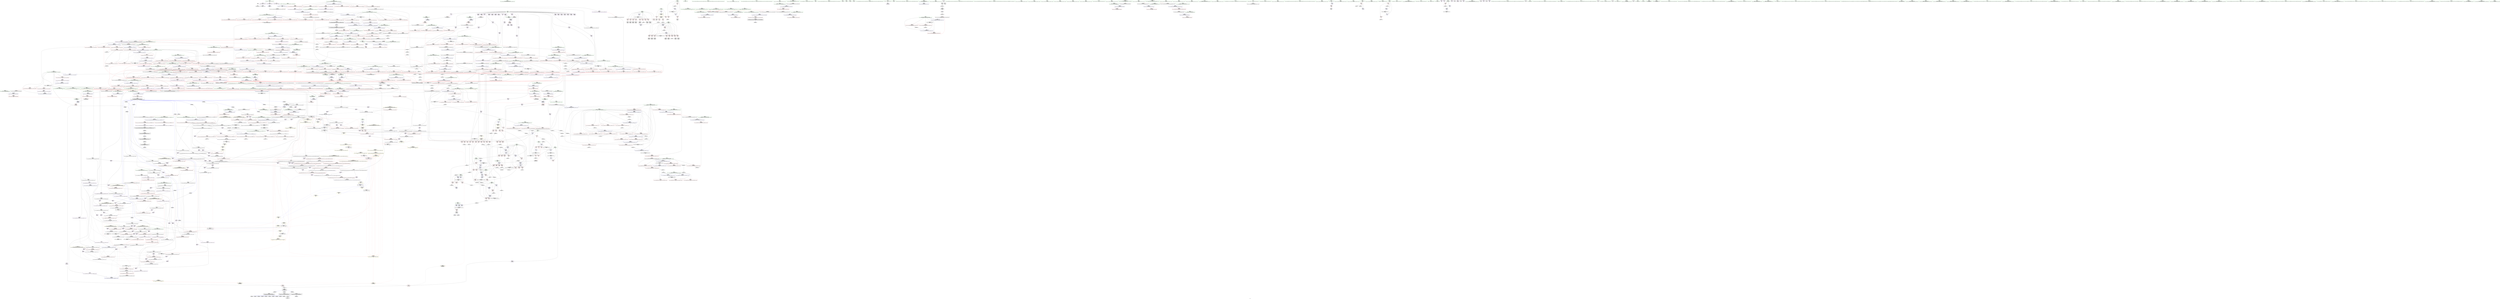 digraph "SVFG" {
	label="SVFG";

	Node0x5625b8954b40 [shape=record,color=grey,label="{NodeID: 0\nNullPtr}"];
	Node0x5625b8954b40 -> Node0x5625b89c5b70[style=solid];
	Node0x5625b8954b40 -> Node0x5625b89d21c0[style=solid];
	Node0x5625b89cd4a0 [shape=record,color=red,label="{NodeID: 775\n1354\<--1338\n\<--__first.addr\n_ZSt16__insertion_sortIP2XDN9__gnu_cxx5__ops15_Iter_less_iterEEvT_S5_T0_\n}"];
	Node0x5625b89cd4a0 -> Node0x5625b89e9460[style=solid];
	Node0x5625b89e5ce0 [shape=record,color=grey,label="{NodeID: 1550\n1019 = Binary(1018, 741, )\n}"];
	Node0x5625b89e5ce0 -> Node0x5625b89f7210[style=solid];
	Node0x5625b89c3fe0 [shape=record,color=purple,label="{NodeID: 443\n1163\<--1162\nc2\<--\n_ZNK2XDltERKS_\n}"];
	Node0x5625b89c3fe0 -> Node0x5625b89e2ab0[style=solid];
	Node0x5625b89b8170 [shape=record,color=green,label="{NodeID: 111\n641\<--642\nagg.tmp4\<--agg.tmp4_field_insensitive\n_ZSt27__unguarded_partition_pivotIP2XDN9__gnu_cxx5__ops15_Iter_less_iterEET_S5_S5_T0_\n}"];
	Node0x5625b89d2fc0 [shape=record,color=blue,label="{NodeID: 886\n217\<--214\nt.addr\<--t\n_Z5solved\n}"];
	Node0x5625b89d2fc0 -> Node0x5625b89d89d0[style=dashed];
	Node0x5625b89d2fc0 -> Node0x5625b89d8aa0[style=dashed];
	Node0x5625b89d2fc0 -> Node0x5625b89d8b70[style=dashed];
	Node0x5625b89d2fc0 -> Node0x5625b89d8c40[style=dashed];
	Node0x5625b89d9940 [shape=record,color=red,label="{NodeID: 554\n246\<--225\n\<--i\n_Z5solved\n}"];
	Node0x5625b89d9940 -> Node0x5625b89c5fe0[style=solid];
	Node0x5625b89bc7c0 [shape=record,color=green,label="{NodeID: 222\n1517\<--1518\n__first.addr\<--__first.addr_field_insensitive\n_ZSt23__copy_move_backward_a2ILb1EP2XDS1_ET1_T0_S3_S2_\n}"];
	Node0x5625b89bc7c0 -> Node0x5625b89cedd0[style=solid];
	Node0x5625b89bc7c0 -> Node0x5625b89faaf0[style=solid];
	Node0x5625b89f8250 [shape=record,color=blue,label="{NodeID: 997\n1140\<--1135\n__val.addr\<--__val\n_ZNK9__gnu_cxx5__ops14_Iter_less_valclIP2XDS3_EEbT_RT0_\n}"];
	Node0x5625b89f8250 -> Node0x5625b89e2770[style=dashed];
	Node0x5625b89df370 [shape=record,color=red,label="{NodeID: 665\n824\<--765\n\<--__parent\n_ZSt11__make_heapIP2XDN9__gnu_cxx5__ops15_Iter_less_iterEEvT_S5_RT0_\n}"];
	Node0x5625b89df370 -> Node0x5625b89e95e0[style=solid];
	Node0x5625b89ca4f0 [shape=record,color=black,label="{NodeID: 333\n1545\<--1565\n_ZSt22__copy_move_backward_aILb1EP2XDS1_ET1_T0_S3_S2__ret\<--call\n_ZSt22__copy_move_backward_aILb1EP2XDS1_ET1_T0_S3_S2_\n|{<s0>107}}"];
	Node0x5625b89ca4f0:s0 -> Node0x5625b8afffd0[style=solid,color=blue];
	Node0x5625b8b04810 [shape=record,color=black,label="{NodeID: 2215\n1135 = PHI(1067, )\n2nd arg _ZNK9__gnu_cxx5__ops14_Iter_less_valclIP2XDS3_EEbT_RT0_ }"];
	Node0x5625b8b04810 -> Node0x5625b89f8250[style=solid];
	Node0x5625b898d330 [shape=record,color=green,label="{NodeID: 1\n7\<--1\n__dso_handle\<--dummyObj\nGlob }"];
	Node0x5625b89cd570 [shape=record,color=red,label="{NodeID: 776\n1359\<--1338\n\<--__first.addr\n_ZSt16__insertion_sortIP2XDN9__gnu_cxx5__ops15_Iter_less_iterEEvT_S5_T0_\n}"];
	Node0x5625b89cd570 -> Node0x5625b89c4db0[style=solid];
	Node0x5625b89e5e60 [shape=record,color=grey,label="{NodeID: 1551\n410 = Binary(408, 409, )\n}"];
	Node0x5625b89e5e60 -> Node0x5625b89e5fe0[style=solid];
	Node0x5625b89c40b0 [shape=record,color=purple,label="{NodeID: 444\n1259\<--1258\nincdec.ptr\<--\n_ZSt21__unguarded_partitionIP2XDN9__gnu_cxx5__ops15_Iter_less_iterEET_S5_S5_S5_T0_\n}"];
	Node0x5625b89c40b0 -> Node0x5625b89f8a70[style=solid];
	Node0x5625b89b8240 [shape=record,color=green,label="{NodeID: 112\n662\<--663\n_ZSt22__move_median_to_firstIP2XDN9__gnu_cxx5__ops15_Iter_less_iterEEvT_S5_S5_S5_T0_\<--_ZSt22__move_median_to_firstIP2XDN9__gnu_cxx5__ops15_Iter_less_iterEEvT_S5_S5_S5_T0__field_insensitive\n}"];
	Node0x5625b89d3090 [shape=record,color=blue,label="{NodeID: 887\n219\<--15\nmi\<--\n_Z5solved\n}"];
	Node0x5625b89d3090 -> Node0x5625b8a5ebe0[style=dashed];
	Node0x5625b8a750f0 [shape=record,color=black,label="{NodeID: 1662\nMR_275V_3 = PHI(MR_275V_4, MR_275V_2, )\npts\{1413 \}\n}"];
	Node0x5625b8a750f0 -> Node0x5625b89ce1a0[style=dashed];
	Node0x5625b8a750f0 -> Node0x5625b89ce270[style=dashed];
	Node0x5625b8a750f0 -> Node0x5625b89ce340[style=dashed];
	Node0x5625b8a750f0 -> Node0x5625b89f9ec0[style=dashed];
	Node0x5625b89d9a10 [shape=record,color=red,label="{NodeID: 555\n257\<--225\n\<--i\n_Z5solved\n}"];
	Node0x5625b89d9a10 -> Node0x5625b89c60b0[style=solid];
	Node0x5625b89bc890 [shape=record,color=green,label="{NodeID: 223\n1519\<--1520\n__last.addr\<--__last.addr_field_insensitive\n_ZSt23__copy_move_backward_a2ILb1EP2XDS1_ET1_T0_S3_S2_\n}"];
	Node0x5625b89bc890 -> Node0x5625b89ceea0[style=solid];
	Node0x5625b89bc890 -> Node0x5625b89fabc0[style=solid];
	Node0x5625b89f8320 [shape=record,color=blue,label="{NodeID: 998\n1153\<--1151\nthis.addr\<--this\n_ZNK2XDltERKS_\n}"];
	Node0x5625b89f8320 -> Node0x5625b89e2840[style=dashed];
	Node0x5625b8a841c0 [shape=record,color=yellow,style=double,label="{NodeID: 1773\n2V_1 = ENCHI(MR_2V_0)\npts\{10 \}\nFun[_ZSt22__final_insertion_sortIP2XDN9__gnu_cxx5__ops15_Iter_less_iterEEvT_S5_T0_]|{<s0>23|<s1>23|<s2>25|<s3>25}}"];
	Node0x5625b8a841c0:s0 -> Node0x5625b8a660f0[style=dashed,color=red];
	Node0x5625b8a841c0:s1 -> Node0x5625b8a769f0[style=dashed,color=red];
	Node0x5625b8a841c0:s2 -> Node0x5625b8a660f0[style=dashed,color=red];
	Node0x5625b8a841c0:s3 -> Node0x5625b8a769f0[style=dashed,color=red];
	Node0x5625b89df440 [shape=record,color=red,label="{NodeID: 666\n828\<--765\n\<--__parent\n_ZSt11__make_heapIP2XDN9__gnu_cxx5__ops15_Iter_less_iterEEvT_S5_RT0_\n}"];
	Node0x5625b89df440 -> Node0x5625b89e5b60[style=solid];
	Node0x5625b89ca5c0 [shape=record,color=black,label="{NodeID: 334\n1569\<--1574\n_ZSt12__niter_baseIP2XDET_S2__ret\<--\n_ZSt12__niter_baseIP2XDET_S2_\n|{<s0>104|<s1>105|<s2>106}}"];
	Node0x5625b89ca5c0:s0 -> Node0x5625b8affc10[style=solid,color=blue];
	Node0x5625b89ca5c0:s1 -> Node0x5625b8affd50[style=solid,color=blue];
	Node0x5625b89ca5c0:s2 -> Node0x5625b8affe90[style=solid,color=blue];
	Node0x5625b8b04920 [shape=record,color=black,label="{NodeID: 2216\n1577 = PHI(1562, )\n0th arg _ZNSt20__copy_move_backwardILb1ELb1ESt26random_access_iterator_tagE13__copy_move_bI2XDEEPT_PKS4_S7_S5_ }"];
	Node0x5625b8b04920 -> Node0x5625b89fb240[style=solid];
	Node0x5625b898d6f0 [shape=record,color=green,label="{NodeID: 2\n12\<--1\n\<--dummyObj\nCan only get source location for instruction, argument, global var or function.}"];
	Node0x5625b89cd640 [shape=record,color=red,label="{NodeID: 777\n1368\<--1338\n\<--__first.addr\n_ZSt16__insertion_sortIP2XDN9__gnu_cxx5__ops15_Iter_less_iterEEvT_S5_T0_\n|{<s0>84}}"];
	Node0x5625b89cd640:s0 -> Node0x5625b8b096b0[style=solid,color=red];
	Node0x5625b89e5fe0 [shape=record,color=grey,label="{NodeID: 1552\n411 = Binary(410, 412, )\n}"];
	Node0x5625b89e5fe0 -> Node0x5625b89e9760[style=solid];
	Node0x5625b89c4180 [shape=record,color=purple,label="{NodeID: 445\n1263\<--1262\nincdec.ptr3\<--\n_ZSt21__unguarded_partitionIP2XDN9__gnu_cxx5__ops15_Iter_less_iterEET_S5_S5_S5_T0_\n}"];
	Node0x5625b89c4180 -> Node0x5625b89f8b40[style=solid];
	Node0x5625b89b8340 [shape=record,color=green,label="{NodeID: 113\n669\<--670\n_ZSt21__unguarded_partitionIP2XDN9__gnu_cxx5__ops15_Iter_less_iterEET_S5_S5_S5_T0_\<--_ZSt21__unguarded_partitionIP2XDN9__gnu_cxx5__ops15_Iter_less_iterEET_S5_S5_S5_T0__field_insensitive\n}"];
	Node0x5625b89d3160 [shape=record,color=blue,label="{NodeID: 888\n221\<--15\nma\<--\n_Z5solved\n}"];
	Node0x5625b89d3160 -> Node0x5625b89d8f80[style=dashed];
	Node0x5625b89d3160 -> Node0x5625b89d9050[style=dashed];
	Node0x5625b89d3160 -> Node0x5625b89d9120[style=dashed];
	Node0x5625b89d3160 -> Node0x5625b89d3f30[style=dashed];
	Node0x5625b89d3160 -> Node0x5625b89d41a0[style=dashed];
	Node0x5625b89d3160 -> Node0x5625b8a6ddf0[style=dashed];
	Node0x5625b8a755f0 [shape=record,color=black,label="{NodeID: 1663\nMR_2V_2 = PHI(MR_2V_3, MR_2V_1, )\npts\{10 \}\n|{<s0>24|<s1>93|<s2>93|<s3>93}}"];
	Node0x5625b8a755f0:s0 -> Node0x5625b8a600d0[style=dashed,color=blue];
	Node0x5625b8a755f0:s1 -> Node0x5625b89d1670[style=dashed,color=red];
	Node0x5625b8a755f0:s2 -> Node0x5625b89d1740[style=dashed,color=red];
	Node0x5625b8a755f0:s3 -> Node0x5625b8a601c0[style=dashed,color=red];
	Node0x5625b89d9ae0 [shape=record,color=red,label="{NodeID: 556\n267\<--225\n\<--i\n_Z5solved\n}"];
	Node0x5625b89d9ae0 -> Node0x5625b89c6180[style=solid];
	Node0x5625b89bc960 [shape=record,color=green,label="{NodeID: 224\n1521\<--1522\n__result.addr\<--__result.addr_field_insensitive\n_ZSt23__copy_move_backward_a2ILb1EP2XDS1_ET1_T0_S3_S2_\n}"];
	Node0x5625b89bc960 -> Node0x5625b89cef70[style=solid];
	Node0x5625b89bc960 -> Node0x5625b89fac90[style=solid];
	Node0x5625b89f83f0 [shape=record,color=blue,label="{NodeID: 999\n1155\<--1152\nb.addr\<--b\n_ZNK2XDltERKS_\n}"];
	Node0x5625b89f83f0 -> Node0x5625b89e2910[style=dashed];
	Node0x5625b89df510 [shape=record,color=red,label="{NodeID: 667\n818\<--817\n\<--\n_ZSt11__make_heapIP2XDN9__gnu_cxx5__ops15_Iter_less_iterEEvT_S5_RT0_\n|{<s0>38}}"];
	Node0x5625b89df510:s0 -> Node0x5625b8b0b180[style=solid,color=red];
	Node0x5625b89ca690 [shape=record,color=black,label="{NodeID: 335\n1593\<--1591\nsub.ptr.lhs.cast\<--\n_ZNSt20__copy_move_backwardILb1ELb1ESt26random_access_iterator_tagE13__copy_move_bI2XDEEPT_PKS4_S7_S5_\n}"];
	Node0x5625b89ca690 -> Node0x5625b8a15500[style=solid];
	Node0x5625b8b04a30 [shape=record,color=black,label="{NodeID: 2217\n1578 = PHI(1563, )\n1st arg _ZNSt20__copy_move_backwardILb1ELb1ESt26random_access_iterator_tagE13__copy_move_bI2XDEEPT_PKS4_S7_S5_ }"];
	Node0x5625b8b04a30 -> Node0x5625b89fb310[style=solid];
	Node0x5625b898d780 [shape=record,color=green,label="{NodeID: 3\n15\<--1\n\<--dummyObj\nCan only get source location for instruction, argument, global var or function.}"];
	Node0x5625b89cd710 [shape=record,color=red,label="{NodeID: 778\n1376\<--1338\n\<--__first.addr\n_ZSt16__insertion_sortIP2XDN9__gnu_cxx5__ops15_Iter_less_iterEEvT_S5_T0_\n|{<s0>87}}"];
	Node0x5625b89cd710:s0 -> Node0x5625b8b05750[style=solid,color=red];
	Node0x5625b89e6160 [shape=record,color=grey,label="{NodeID: 1553\n418 = Binary(416, 417, )\n}"];
	Node0x5625b89e6160 -> Node0x5625b89e62e0[style=solid];
	Node0x5625b89c4250 [shape=record,color=purple,label="{NodeID: 446\n1271\<--1270\nincdec.ptr7\<--\n_ZSt21__unguarded_partitionIP2XDN9__gnu_cxx5__ops15_Iter_less_iterEET_S5_S5_S5_T0_\n}"];
	Node0x5625b89c4250 -> Node0x5625b89f8c10[style=solid];
	Node0x5625b89bce60 [shape=record,color=green,label="{NodeID: 114\n676\<--677\n__comp\<--__comp_field_insensitive\n_ZSt13__heap_selectIP2XDN9__gnu_cxx5__ops15_Iter_less_iterEEvT_S5_S5_T0_\n|{<s0>30|<s1>31|<s2>32}}"];
	Node0x5625b89bce60:s0 -> Node0x5625b8b06450[style=solid,color=red];
	Node0x5625b89bce60:s1 -> Node0x5625b8b09010[style=solid,color=red];
	Node0x5625b89bce60:s2 -> Node0x5625b8b0a670[style=solid,color=red];
	Node0x5625b89d3230 [shape=record,color=blue,label="{NodeID: 889\n223\<--236\nss\<--\n_Z5solved\n}"];
	Node0x5625b89d3230 -> Node0x5625b89d91f0[style=dashed];
	Node0x5625b89d3230 -> Node0x5625b89d92c0[style=dashed];
	Node0x5625b89d3230 -> Node0x5625b89d9390[style=dashed];
	Node0x5625b89d3230 -> Node0x5625b89d9460[style=dashed];
	Node0x5625b89d3230 -> Node0x5625b89d3570[style=dashed];
	Node0x5625b89d3230 -> Node0x5625b89d37e0[style=dashed];
	Node0x5625b89d3230 -> Node0x5625b89d3b20[style=dashed];
	Node0x5625b89d3230 -> Node0x5625b8a6e2f0[style=dashed];
	Node0x5625b8a75af0 [shape=record,color=black,label="{NodeID: 1664\nMR_2V_2 = PHI(MR_2V_4, MR_2V_1, )\npts\{10 \}\n|{|<s4>57}}"];
	Node0x5625b8a75af0 -> Node0x5625b89d0b10[style=dashed];
	Node0x5625b8a75af0 -> Node0x5625b89d0cb0[style=dashed];
	Node0x5625b8a75af0 -> Node0x5625b89f7bd0[style=dashed];
	Node0x5625b8a75af0 -> Node0x5625b89f7f10[style=dashed];
	Node0x5625b8a75af0:s4 -> Node0x5625b8a81160[style=dashed,color=red];
	Node0x5625b89d9bb0 [shape=record,color=red,label="{NodeID: 557\n272\<--225\n\<--i\n_Z5solved\n}"];
	Node0x5625b89d9bb0 -> Node0x5625b89c6250[style=solid];
	Node0x5625b89bca30 [shape=record,color=green,label="{NodeID: 225\n1528\<--1529\n_ZSt12__niter_baseIP2XDET_S2_\<--_ZSt12__niter_baseIP2XDET_S2__field_insensitive\n}"];
	Node0x5625b89f84c0 [shape=record,color=blue,label="{NodeID: 1000\n1174\<--1168\n__result.addr\<--__result\n_ZSt22__move_median_to_firstIP2XDN9__gnu_cxx5__ops15_Iter_less_iterEEvT_S5_S5_S5_T0_\n}"];
	Node0x5625b89f84c0 -> Node0x5625b89e2b80[style=dashed];
	Node0x5625b89f84c0 -> Node0x5625b89e2c50[style=dashed];
	Node0x5625b89f84c0 -> Node0x5625b89e2d20[style=dashed];
	Node0x5625b89f84c0 -> Node0x5625b89e2df0[style=dashed];
	Node0x5625b89f84c0 -> Node0x5625b89e2ec0[style=dashed];
	Node0x5625b89f84c0 -> Node0x5625b89e2f90[style=dashed];
	Node0x5625b89df5e0 [shape=record,color=red,label="{NodeID: 668\n820\<--819\n\<--\n_ZSt11__make_heapIP2XDN9__gnu_cxx5__ops15_Iter_less_iterEEvT_S5_RT0_\n|{<s0>38}}"];
	Node0x5625b89df5e0:s0 -> Node0x5625b8b0b2d0[style=solid,color=red];
	Node0x5625b89ca760 [shape=record,color=black,label="{NodeID: 336\n1594\<--1592\nsub.ptr.rhs.cast\<--\n_ZNSt20__copy_move_backwardILb1ELb1ESt26random_access_iterator_tagE13__copy_move_bI2XDEEPT_PKS4_S7_S5_\n}"];
	Node0x5625b89ca760 -> Node0x5625b8a15500[style=solid];
	Node0x5625b8b04b40 [shape=record,color=black,label="{NodeID: 2218\n1579 = PHI(1564, )\n2nd arg _ZNSt20__copy_move_backwardILb1ELb1ESt26random_access_iterator_tagE13__copy_move_bI2XDEEPT_PKS4_S7_S5_ }"];
	Node0x5625b8b04b40 -> Node0x5625b89fb3e0[style=solid];
	Node0x5625b898d810 [shape=record,color=green,label="{NodeID: 4\n19\<--1\n.str\<--dummyObj\nGlob }"];
	Node0x5625b89cd7e0 [shape=record,color=red,label="{NodeID: 779\n1384\<--1338\n\<--__first.addr\n_ZSt16__insertion_sortIP2XDN9__gnu_cxx5__ops15_Iter_less_iterEEvT_S5_T0_\n}"];
	Node0x5625b89cd7e0 -> Node0x5625b89c9cd0[style=solid];
	Node0x5625b89e62e0 [shape=record,color=grey,label="{NodeID: 1554\n419 = Binary(418, 420, )\n}"];
	Node0x5625b89e62e0 -> Node0x5625b89ea060[style=solid];
	Node0x5625b89c4320 [shape=record,color=purple,label="{NodeID: 447\n1284\<--1283\nincdec.ptr9\<--\n_ZSt21__unguarded_partitionIP2XDN9__gnu_cxx5__ops15_Iter_less_iterEET_S5_S5_S5_T0_\n}"];
	Node0x5625b89c4320 -> Node0x5625b89f8ce0[style=solid];
	Node0x5625b89bcef0 [shape=record,color=green,label="{NodeID: 115\n678\<--679\n__first.addr\<--__first.addr_field_insensitive\n_ZSt13__heap_selectIP2XDN9__gnu_cxx5__ops15_Iter_less_iterEEvT_S5_S5_T0_\n}"];
	Node0x5625b89bcef0 -> Node0x5625b89ddbe0[style=solid];
	Node0x5625b89bcef0 -> Node0x5625b89ddcb0[style=solid];
	Node0x5625b89bcef0 -> Node0x5625b89ddd80[style=solid];
	Node0x5625b89bcef0 -> Node0x5625b89f4b10[style=solid];
	Node0x5625b89d3300 [shape=record,color=blue,label="{NodeID: 890\n225\<--12\ni\<--\n_Z5solved\n}"];
	Node0x5625b89d3300 -> Node0x5625b8a5f5e0[style=dashed];
	Node0x5625b8a75ff0 [shape=record,color=black,label="{NodeID: 1665\nMR_189V_3 = PHI(MR_189V_4, MR_189V_2, )\npts\{1072 \}\n}"];
	Node0x5625b8a75ff0 -> Node0x5625b89e1e80[style=dashed];
	Node0x5625b8a75ff0 -> Node0x5625b89e1f50[style=dashed];
	Node0x5625b8a75ff0 -> Node0x5625b89e20f0[style=dashed];
	Node0x5625b8a75ff0 -> Node0x5625b89f7d70[style=dashed];
	Node0x5625b89d9c80 [shape=record,color=red,label="{NodeID: 558\n285\<--225\n\<--i\n_Z5solved\n}"];
	Node0x5625b89d9c80 -> Node0x5625b89c6320[style=solid];
	Node0x5625b89bcb30 [shape=record,color=green,label="{NodeID: 226\n1535\<--1536\n_ZSt22__copy_move_backward_aILb1EP2XDS1_ET1_T0_S3_S2_\<--_ZSt22__copy_move_backward_aILb1EP2XDS1_ET1_T0_S3_S2__field_insensitive\n}"];
	Node0x5625b89f8590 [shape=record,color=blue,label="{NodeID: 1001\n1176\<--1169\n__a.addr\<--__a\n_ZSt22__move_median_to_firstIP2XDN9__gnu_cxx5__ops15_Iter_less_iterEEvT_S5_S5_S5_T0_\n}"];
	Node0x5625b89f8590 -> Node0x5625b89e3060[style=dashed];
	Node0x5625b89f8590 -> Node0x5625b89e3130[style=dashed];
	Node0x5625b89f8590 -> Node0x5625b89e3200[style=dashed];
	Node0x5625b89f8590 -> Node0x5625b89e32d0[style=dashed];
	Node0x5625b89f8590 -> Node0x5625b89e33a0[style=dashed];
	Node0x5625b8a84490 [shape=record,color=yellow,style=double,label="{NodeID: 1776\n2V_1 = ENCHI(MR_2V_0)\npts\{10 \}\nFun[_ZSt22__copy_move_backward_aILb1EP2XDS1_ET1_T0_S3_S2_]|{<s0>108|<s1>108|<s2>108}}"];
	Node0x5625b8a84490:s0 -> Node0x5625b89d1b50[style=dashed,color=red];
	Node0x5625b8a84490:s1 -> Node0x5625b89fb580[style=dashed,color=red];
	Node0x5625b8a84490:s2 -> Node0x5625b8a674f0[style=dashed,color=red];
	Node0x5625b89df6b0 [shape=record,color=red,label="{NodeID: 669\n846\<--837\nthis1\<--this.addr\n_ZNK9__gnu_cxx5__ops15_Iter_less_iterclIP2XDS4_EEbT_T0_\n}"];
	Node0x5625b89ca830 [shape=record,color=black,label="{NodeID: 337\n1605\<--1604\n\<--add.ptr\n_ZNSt20__copy_move_backwardILb1ELb1ESt26random_access_iterator_tagE13__copy_move_bI2XDEEPT_PKS4_S7_S5_\n}"];
	Node0x5625b89ca830 -> Node0x5625b89d6200[style=solid];
	Node0x5625b89ca830 -> Node0x5625b89d62d0[style=solid];
	Node0x5625b8b04c50 [shape=record,color=black,label="{NodeID: 2219\n1045 = PHI(926, )\n0th arg _ZSt4moveIRN9__gnu_cxx5__ops15_Iter_less_iterEEONSt16remove_referenceIT_E4typeEOS5_ }"];
	Node0x5625b8b04c50 -> Node0x5625b89f7480[style=solid];
	Node0x5625b898d8a0 [shape=record,color=green,label="{NodeID: 5\n21\<--1\n.str.1\<--dummyObj\nGlob }"];
	Node0x5625b89cd8b0 [shape=record,color=red,label="{NodeID: 780\n1355\<--1340\n\<--__last.addr\n_ZSt16__insertion_sortIP2XDN9__gnu_cxx5__ops15_Iter_less_iterEEvT_S5_T0_\n}"];
	Node0x5625b89cd8b0 -> Node0x5625b89e9460[style=solid];
	Node0x5625b89e6460 [shape=record,color=grey,label="{NodeID: 1555\n1121 = Binary(1120, 465, )\n}"];
	Node0x5625b89e6460 -> Node0x5625b89f7e40[style=solid];
	Node0x5625b89c43f0 [shape=record,color=purple,label="{NodeID: 448\n1709\<--1315\noffset_0\<--\n}"];
	Node0x5625b89c43f0 -> Node0x5625b89f90f0[style=solid];
	Node0x5625b89bcfc0 [shape=record,color=green,label="{NodeID: 116\n680\<--681\n__middle.addr\<--__middle.addr_field_insensitive\n_ZSt13__heap_selectIP2XDN9__gnu_cxx5__ops15_Iter_less_iterEEvT_S5_S5_T0_\n}"];
	Node0x5625b89bcfc0 -> Node0x5625b89dde50[style=solid];
	Node0x5625b89bcfc0 -> Node0x5625b89ddf20[style=solid];
	Node0x5625b89bcfc0 -> Node0x5625b89ddff0[style=solid];
	Node0x5625b89bcfc0 -> Node0x5625b89f4be0[style=solid];
	Node0x5625b89d33d0 [shape=record,color=blue,label="{NodeID: 891\n227\<--15\ntt\<--\n_Z5solved\n}"];
	Node0x5625b89d33d0 -> Node0x5625b89d34a0[style=dashed];
	Node0x5625b89d33d0 -> Node0x5625b89d3710[style=dashed];
	Node0x5625b8a764f0 [shape=record,color=black,label="{NodeID: 1666\nMR_195V_3 = PHI(MR_195V_4, MR_195V_2, )\npts\{1078 \}\n}"];
	Node0x5625b8a764f0 -> Node0x5625b89e2360[style=dashed];
	Node0x5625b8a764f0 -> Node0x5625b89e2430[style=dashed];
	Node0x5625b8a764f0 -> Node0x5625b89e2500[style=dashed];
	Node0x5625b8a764f0 -> Node0x5625b89f7e40[style=dashed];
	Node0x5625b89d9d50 [shape=record,color=red,label="{NodeID: 559\n293\<--225\n\<--i\n_Z5solved\n}"];
	Node0x5625b89d9d50 -> Node0x5625b89c63f0[style=solid];
	Node0x5625b89bcc30 [shape=record,color=green,label="{NodeID: 227\n1540\<--1541\n__it.addr\<--__it.addr_field_insensitive\n_ZSt12__miter_baseIP2XDET_S2_\n}"];
	Node0x5625b89bcc30 -> Node0x5625b89cf040[style=solid];
	Node0x5625b89bcc30 -> Node0x5625b89fad60[style=solid];
	Node0x5625b89f8660 [shape=record,color=blue,label="{NodeID: 1002\n1178\<--1170\n__b.addr\<--__b\n_ZSt22__move_median_to_firstIP2XDN9__gnu_cxx5__ops15_Iter_less_iterEEvT_S5_S5_S5_T0_\n}"];
	Node0x5625b89f8660 -> Node0x5625b89e3470[style=dashed];
	Node0x5625b89f8660 -> Node0x5625b89e3540[style=dashed];
	Node0x5625b89f8660 -> Node0x5625b89e3610[style=dashed];
	Node0x5625b89f8660 -> Node0x5625b89e36e0[style=dashed];
	Node0x5625b89f8660 -> Node0x5625b89e37b0[style=dashed];
	Node0x5625b89df780 [shape=record,color=red,label="{NodeID: 670\n847\<--839\n\<--__it1.addr\n_ZNK9__gnu_cxx5__ops15_Iter_less_iterclIP2XDS4_EEbT_T0_\n|{<s0>39}}"];
	Node0x5625b89df780:s0 -> Node0x5625b8b06d10[style=solid,color=red];
	Node0x5625b89ca900 [shape=record,color=black,label="{NodeID: 338\n1607\<--1606\n\<--\n_ZNSt20__copy_move_backwardILb1ELb1ESt26random_access_iterator_tagE13__copy_move_bI2XDEEPT_PKS4_S7_S5_\n}"];
	Node0x5625b89ca900 -> Node0x5625b89d63a0[style=solid];
	Node0x5625b89ca900 -> Node0x5625b89d6470[style=solid];
	Node0x5625b8b04d60 [shape=record,color=black,label="{NodeID: 2220\n600 = PHI(516, )\n0th arg _ZSt14__partial_sortIP2XDN9__gnu_cxx5__ops15_Iter_less_iterEEvT_S5_S5_T0_ }"];
	Node0x5625b8b04d60 -> Node0x5625b89d4dd0[style=solid];
	Node0x5625b898e0e0 [shape=record,color=green,label="{NodeID: 6\n23\<--1\n.str.2\<--dummyObj\nGlob }"];
	Node0x5625b89cd980 [shape=record,color=red,label="{NodeID: 781\n1364\<--1340\n\<--__last.addr\n_ZSt16__insertion_sortIP2XDN9__gnu_cxx5__ops15_Iter_less_iterEEvT_S5_T0_\n}"];
	Node0x5625b89cd980 -> Node0x5625b89e98e0[style=solid];
	Node0x5625b89e65e0 [shape=record,color=grey,label="{NodeID: 1556\n1120 = Binary(1119, 741, )\n}"];
	Node0x5625b89e65e0 -> Node0x5625b89e6460[style=solid];
	Node0x5625b89c44c0 [shape=record,color=purple,label="{NodeID: 449\n1712\<--1315\noffset_1\<--\n}"];
	Node0x5625b89c44c0 -> Node0x5625b89f91c0[style=solid];
	Node0x5625b89bd090 [shape=record,color=green,label="{NodeID: 117\n682\<--683\n__last.addr\<--__last.addr_field_insensitive\n_ZSt13__heap_selectIP2XDN9__gnu_cxx5__ops15_Iter_less_iterEEvT_S5_S5_T0_\n}"];
	Node0x5625b89bd090 -> Node0x5625b89de0c0[style=solid];
	Node0x5625b89bd090 -> Node0x5625b89f4cb0[style=solid];
	Node0x5625b89d34a0 [shape=record,color=blue,label="{NodeID: 892\n227\<--255\ntt\<--\n_Z5solved\n}"];
	Node0x5625b89d34a0 -> Node0x5625b89d9fc0[style=dashed];
	Node0x5625b89d34a0 -> Node0x5625b89da090[style=dashed];
	Node0x5625b89d34a0 -> Node0x5625b8a5fae0[style=dashed];
	Node0x5625b8a769f0 [shape=record,color=black,label="{NodeID: 1667\nMR_2V_2 = PHI(MR_2V_1, MR_2V_3, )\npts\{10 \}\n|{<s0>23|<s1>25}}"];
	Node0x5625b8a769f0:s0 -> Node0x5625b8a9dc00[style=dashed,color=blue];
	Node0x5625b8a769f0:s1 -> Node0x5625b8a600d0[style=dashed,color=blue];
	Node0x5625b89d9e20 [shape=record,color=red,label="{NodeID: 560\n298\<--225\n\<--i\n_Z5solved\n}"];
	Node0x5625b89d9e20 -> Node0x5625b89c64c0[style=solid];
	Node0x5625b89bcd00 [shape=record,color=green,label="{NodeID: 228\n1549\<--1550\n__first.addr\<--__first.addr_field_insensitive\n_ZSt22__copy_move_backward_aILb1EP2XDS1_ET1_T0_S3_S2_\n}"];
	Node0x5625b89bcd00 -> Node0x5625b89cf110[style=solid];
	Node0x5625b89bcd00 -> Node0x5625b89fae30[style=solid];
	Node0x5625b89f8730 [shape=record,color=blue,label="{NodeID: 1003\n1180\<--1171\n__c.addr\<--__c\n_ZSt22__move_median_to_firstIP2XDN9__gnu_cxx5__ops15_Iter_less_iterEEvT_S5_S5_S5_T0_\n}"];
	Node0x5625b89f8730 -> Node0x5625b89e3880[style=dashed];
	Node0x5625b89f8730 -> Node0x5625b89e3950[style=dashed];
	Node0x5625b89f8730 -> Node0x5625b89e3a20[style=dashed];
	Node0x5625b89f8730 -> Node0x5625b89e3af0[style=dashed];
	Node0x5625b89f8730 -> Node0x5625b89e3bc0[style=dashed];
	Node0x5625b89f8730 -> Node0x5625b89e3c90[style=dashed];
	Node0x5625b89df850 [shape=record,color=red,label="{NodeID: 671\n848\<--841\n\<--__it2.addr\n_ZNK9__gnu_cxx5__ops15_Iter_less_iterclIP2XDS4_EEbT_T0_\n|{<s0>39}}"];
	Node0x5625b89df850:s0 -> Node0x5625b8b06ff0[style=solid,color=red];
	Node0x5625b89ca9d0 [shape=record,color=black,label="{NodeID: 339\n1576\<--1617\n_ZNSt20__copy_move_backwardILb1ELb1ESt26random_access_iterator_tagE13__copy_move_bI2XDEEPT_PKS4_S7_S5__ret\<--add.ptr2\n_ZNSt20__copy_move_backwardILb1ELb1ESt26random_access_iterator_tagE13__copy_move_bI2XDEEPT_PKS4_S7_S5_\n|{<s0>108}}"];
	Node0x5625b89ca9d0:s0 -> Node0x5625b8b00110[style=solid,color=blue];
	Node0x5625b8b04e70 [shape=record,color=black,label="{NodeID: 2221\n601 = PHI(517, )\n1st arg _ZSt14__partial_sortIP2XDN9__gnu_cxx5__ops15_Iter_less_iterEEvT_S5_S5_T0_ }"];
	Node0x5625b8b04e70 -> Node0x5625b89f4740[style=solid];
	Node0x5625b898e170 [shape=record,color=green,label="{NodeID: 7\n25\<--1\n.str.3\<--dummyObj\nGlob }"];
	Node0x5625b89cda50 [shape=record,color=red,label="{NodeID: 782\n1363\<--1342\n\<--__i\n_ZSt16__insertion_sortIP2XDN9__gnu_cxx5__ops15_Iter_less_iterEEvT_S5_T0_\n}"];
	Node0x5625b89cda50 -> Node0x5625b89e98e0[style=solid];
	Node0x5625b89e6760 [shape=record,color=grey,label="{NodeID: 1557\n458 = Binary(456, 457, )\n}"];
	Node0x5625b89e6760 -> Node0x5625b89e68e0[style=solid];
	Node0x5625b89c4590 [shape=record,color=purple,label="{NodeID: 450\n1710\<--1316\noffset_0\<--\n}"];
	Node0x5625b89c4590 -> Node0x5625b89d0e50[style=solid];
	Node0x5625b89bd160 [shape=record,color=green,label="{NodeID: 118\n684\<--685\n__i\<--__i_field_insensitive\n_ZSt13__heap_selectIP2XDN9__gnu_cxx5__ops15_Iter_less_iterEEvT_S5_S5_T0_\n}"];
	Node0x5625b89bd160 -> Node0x5625b89de190[style=solid];
	Node0x5625b89bd160 -> Node0x5625b89de260[style=solid];
	Node0x5625b89bd160 -> Node0x5625b89de330[style=solid];
	Node0x5625b89bd160 -> Node0x5625b89de400[style=solid];
	Node0x5625b89bd160 -> Node0x5625b89f4d80[style=solid];
	Node0x5625b89bd160 -> Node0x5625b89f4e50[style=solid];
	Node0x5625b89d3570 [shape=record,color=blue,label="{NodeID: 893\n223\<--265\nss\<--sub\n_Z5solved\n}"];
	Node0x5625b89d3570 -> Node0x5625b89d91f0[style=dashed];
	Node0x5625b89d3570 -> Node0x5625b89d92c0[style=dashed];
	Node0x5625b89d3570 -> Node0x5625b89d9390[style=dashed];
	Node0x5625b89d3570 -> Node0x5625b89d9460[style=dashed];
	Node0x5625b89d3570 -> Node0x5625b89d3570[style=dashed];
	Node0x5625b89d3570 -> Node0x5625b89d37e0[style=dashed];
	Node0x5625b89d3570 -> Node0x5625b89d3b20[style=dashed];
	Node0x5625b89d3570 -> Node0x5625b8a6e2f0[style=dashed];
	Node0x5625b8a76ef0 [shape=record,color=black,label="{NodeID: 1668\nMR_260V_2 = PHI(MR_260V_1, MR_260V_4, )\npts\{1343 \}\n}"];
	Node0x5625b89d9ef0 [shape=record,color=red,label="{NodeID: 561\n311\<--225\n\<--i\n_Z5solved\n}"];
	Node0x5625b89d9ef0 -> Node0x5625b8a14000[style=solid];
	Node0x5625b89bcdd0 [shape=record,color=green,label="{NodeID: 229\n1551\<--1552\n__last.addr\<--__last.addr_field_insensitive\n_ZSt22__copy_move_backward_aILb1EP2XDS1_ET1_T0_S3_S2_\n}"];
	Node0x5625b89bcdd0 -> Node0x5625b89cf1e0[style=solid];
	Node0x5625b89bcdd0 -> Node0x5625b89faf00[style=solid];
	Node0x5625b89f8800 [shape=record,color=blue,label="{NodeID: 1004\n1243\<--1238\n__first.addr\<--__first\n_ZSt21__unguarded_partitionIP2XDN9__gnu_cxx5__ops15_Iter_less_iterEET_S5_S5_S5_T0_\n}"];
	Node0x5625b89f8800 -> Node0x5625b8a72df0[style=dashed];
	Node0x5625b89df920 [shape=record,color=red,label="{NodeID: 672\n881\<--858\n\<--__first.addr\n_ZSt10__pop_heapIP2XDN9__gnu_cxx5__ops15_Iter_less_iterEEvT_S5_S5_RT0_\n|{<s0>42}}"];
	Node0x5625b89df920:s0 -> Node0x5625b8b07950[style=solid,color=red];
	Node0x5625b89caaa0 [shape=record,color=black,label="{NodeID: 340\n1624\<--1640\n_ZNK9__gnu_cxx5__ops14_Val_less_iterclI2XDPS3_EEbRT_T0__ret\<--call\n_ZNK9__gnu_cxx5__ops14_Val_less_iterclI2XDPS3_EEbRT_T0_\n|{<s0>99}}"];
	Node0x5625b89caaa0:s0 -> Node0x5625b8b03050[style=solid,color=blue];
	Node0x5625b8b04f80 [shape=record,color=black,label="{NodeID: 2222\n602 = PHI(518, )\n2nd arg _ZSt14__partial_sortIP2XDN9__gnu_cxx5__ops15_Iter_less_iterEEvT_S5_S5_T0_ }"];
	Node0x5625b8b04f80 -> Node0x5625b89f47d0[style=solid];
	Node0x5625b898e200 [shape=record,color=green,label="{NodeID: 8\n27\<--1\n.str.4\<--dummyObj\nGlob }"];
	Node0x5625b89cdb20 [shape=record,color=red,label="{NodeID: 783\n1367\<--1342\n\<--__i\n_ZSt16__insertion_sortIP2XDN9__gnu_cxx5__ops15_Iter_less_iterEEvT_S5_T0_\n|{<s0>84}}"];
	Node0x5625b89cdb20:s0 -> Node0x5625b8b09360[style=solid,color=red];
	Node0x5625b89e68e0 [shape=record,color=grey,label="{NodeID: 1558\n459 = Binary(458, 460, )\n|{<s0>16}}"];
	Node0x5625b89e68e0:s0 -> Node0x5625b8b08f00[style=solid,color=red];
	Node0x5625b89c4660 [shape=record,color=purple,label="{NodeID: 451\n1713\<--1316\noffset_1\<--\n}"];
	Node0x5625b89c4660 -> Node0x5625b89d0f20[style=solid];
	Node0x5625b89bd230 [shape=record,color=green,label="{NodeID: 119\n692\<--693\n_ZSt11__make_heapIP2XDN9__gnu_cxx5__ops15_Iter_less_iterEEvT_S5_RT0_\<--_ZSt11__make_heapIP2XDN9__gnu_cxx5__ops15_Iter_less_iterEEvT_S5_RT0__field_insensitive\n}"];
	Node0x5625b89d3640 [shape=record,color=blue,label="{NodeID: 894\n219\<--281\nmi\<--add\n_Z5solved\n}"];
	Node0x5625b89d3640 -> Node0x5625b8a5ebe0[style=dashed];
	Node0x5625b8a773f0 [shape=record,color=black,label="{NodeID: 1669\nMR_262V_2 = PHI(MR_262V_1, MR_262V_3, )\npts\{13450000 \}\n}"];
	Node0x5625b89d9fc0 [shape=record,color=red,label="{NodeID: 562\n262\<--227\n\<--tt\n_Z5solved\n}"];
	Node0x5625b89d9fc0 -> Node0x5625b8a14900[style=solid];
	Node0x5625b89c5050 [shape=record,color=green,label="{NodeID: 230\n1553\<--1554\n__result.addr\<--__result.addr_field_insensitive\n_ZSt22__copy_move_backward_aILb1EP2XDS1_ET1_T0_S3_S2_\n}"];
	Node0x5625b89c5050 -> Node0x5625b89cf2b0[style=solid];
	Node0x5625b89c5050 -> Node0x5625b89fafd0[style=solid];
	Node0x5625b89f88d0 [shape=record,color=blue,label="{NodeID: 1005\n1245\<--1239\n__last.addr\<--__last\n_ZSt21__unguarded_partitionIP2XDN9__gnu_cxx5__ops15_Iter_less_iterEET_S5_S5_S5_T0_\n}"];
	Node0x5625b89f88d0 -> Node0x5625b89e4240[style=dashed];
	Node0x5625b89f88d0 -> Node0x5625b89f8b40[style=dashed];
	Node0x5625b89df9f0 [shape=record,color=red,label="{NodeID: 673\n887\<--858\n\<--__first.addr\n_ZSt10__pop_heapIP2XDN9__gnu_cxx5__ops15_Iter_less_iterEEvT_S5_S5_RT0_\n|{<s0>46}}"];
	Node0x5625b89df9f0:s0 -> Node0x5625b8b0ad90[style=solid,color=red];
	Node0x5625b89cab70 [shape=record,color=purple,label="{NodeID: 341\n42\<--4\n\<--_ZStL8__ioinit\n__cxx_global_var_init\n}"];
	Node0x5625b8b05090 [shape=record,color=black,label="{NodeID: 2223\n192 = PHI(116, )\n0th arg _ZSt4sortIP2XDEvT_S2_ }"];
	Node0x5625b8b05090 -> Node0x5625b89d2e20[style=solid];
	Node0x5625b898e290 [shape=record,color=green,label="{NodeID: 9\n29\<--1\n.str.5\<--dummyObj\nGlob }"];
	Node0x5625b89cdbf0 [shape=record,color=red,label="{NodeID: 784\n1371\<--1342\n\<--__i\n_ZSt16__insertion_sortIP2XDN9__gnu_cxx5__ops15_Iter_less_iterEEvT_S5_T0_\n|{<s0>85}}"];
	Node0x5625b89cdbf0:s0 -> Node0x5625b8b07950[style=solid,color=red];
	Node0x5625b89e6a60 [shape=record,color=grey,label="{NodeID: 1559\n652 = Binary(651, 465, )\n}"];
	Node0x5625b89c4730 [shape=record,color=purple,label="{NodeID: 452\n1715\<--1321\noffset_0\<--\n}"];
	Node0x5625b89c4730 -> Node0x5625b89f9290[style=solid];
	Node0x5625b89bd330 [shape=record,color=green,label="{NodeID: 120\n704\<--705\n_ZNK9__gnu_cxx5__ops15_Iter_less_iterclIP2XDS4_EEbT_T0_\<--_ZNK9__gnu_cxx5__ops15_Iter_less_iterclIP2XDS4_EEbT_T0__field_insensitive\n}"];
	Node0x5625b89d3710 [shape=record,color=blue,label="{NodeID: 895\n227\<--290\ntt\<--div\n_Z5solved\n}"];
	Node0x5625b89d3710 -> Node0x5625b89da160[style=dashed];
	Node0x5625b89d3710 -> Node0x5625b8a5fae0[style=dashed];
	Node0x5625b8a778f0 [shape=record,color=black,label="{NodeID: 1670\nMR_264V_2 = PHI(MR_264V_1, MR_264V_3, )\npts\{13450001 \}\n}"];
	Node0x5625b89da090 [shape=record,color=red,label="{NodeID: 563\n278\<--227\n\<--tt\n_Z5solved\n}"];
	Node0x5625b89da090 -> Node0x5625b8a13e80[style=solid];
	Node0x5625b89c5120 [shape=record,color=green,label="{NodeID: 231\n1555\<--1556\n__simple\<--__simple_field_insensitive\n_ZSt22__copy_move_backward_aILb1EP2XDS1_ET1_T0_S3_S2_\n}"];
	Node0x5625b89c5120 -> Node0x5625b89fb0a0[style=solid];
	Node0x5625b8a9cce0 [shape=record,color=yellow,style=double,label="{NodeID: 2113\n2V_2 = CSCHI(MR_2V_1)\npts\{10 \}\nCS[]|{<s0>29}}"];
	Node0x5625b8a9cce0:s0 -> Node0x5625b8a6f1f0[style=dashed,color=red];
	Node0x5625b89f89a0 [shape=record,color=blue,label="{NodeID: 1006\n1247\<--1240\n__pivot.addr\<--__pivot\n_ZSt21__unguarded_partitionIP2XDN9__gnu_cxx5__ops15_Iter_less_iterEET_S5_S5_S5_T0_\n}"];
	Node0x5625b89f89a0 -> Node0x5625b89e4650[style=dashed];
	Node0x5625b89f89a0 -> Node0x5625b89ccef0[style=dashed];
	Node0x5625b8a84920 [shape=record,color=yellow,style=double,label="{NodeID: 1781\n2V_1 = ENCHI(MR_2V_0)\npts\{10 \}\nFun[_ZNK2XDltERKS_]}"];
	Node0x5625b8a84920 -> Node0x5625b89e29e0[style=dashed];
	Node0x5625b8a84920 -> Node0x5625b89e2ab0[style=dashed];
	Node0x5625b89dfac0 [shape=record,color=red,label="{NodeID: 674\n889\<--858\n\<--__first.addr\n_ZSt10__pop_heapIP2XDN9__gnu_cxx5__ops15_Iter_less_iterEEvT_S5_S5_RT0_\n}"];
	Node0x5625b89dfac0 -> Node0x5625b89c8540[style=solid];
	Node0x5625b89cac40 [shape=record,color=purple,label="{NodeID: 342\n103\<--8\narrayidx\<--in\nmain\n|{<s0>6}}"];
	Node0x5625b89cac40:s0 -> Node0x5625b8b06590[style=solid,color=red];
	Node0x5625b8b051a0 [shape=record,color=black,label="{NodeID: 2224\n193 = PHI(115, )\n1st arg _ZSt4sortIP2XDEvT_S2_ }"];
	Node0x5625b8b051a0 -> Node0x5625b89d2ef0[style=solid];
	Node0x5625b898e350 [shape=record,color=green,label="{NodeID: 10\n32\<--1\n\<--dummyObj\nCan only get source location for instruction, argument, global var or function.}"];
	Node0x5625b89cdcc0 [shape=record,color=red,label="{NodeID: 785\n1377\<--1342\n\<--__i\n_ZSt16__insertion_sortIP2XDN9__gnu_cxx5__ops15_Iter_less_iterEEvT_S5_T0_\n|{<s0>87}}"];
	Node0x5625b89cdcc0:s0 -> Node0x5625b8b05860[style=solid,color=red];
	Node0x5625b89e6be0 [shape=record,color=grey,label="{NodeID: 1560\n464 = Binary(461, 465, )\n|{<s0>17}}"];
	Node0x5625b89e6be0:s0 -> Node0x5625b8b037a0[style=solid,color=red];
	Node0x5625b89c4800 [shape=record,color=purple,label="{NodeID: 453\n1718\<--1321\noffset_1\<--\n}"];
	Node0x5625b89c4800 -> Node0x5625b89f9360[style=solid];
	Node0x5625b89bd430 [shape=record,color=green,label="{NodeID: 121\n711\<--712\n_ZSt10__pop_heapIP2XDN9__gnu_cxx5__ops15_Iter_less_iterEEvT_S5_S5_RT0_\<--_ZSt10__pop_heapIP2XDN9__gnu_cxx5__ops15_Iter_less_iterEEvT_S5_S5_RT0__field_insensitive\n}"];
	Node0x5625b89d37e0 [shape=record,color=blue,label="{NodeID: 896\n223\<--15\nss\<--\n_Z5solved\n}"];
	Node0x5625b89d37e0 -> Node0x5625b89d91f0[style=dashed];
	Node0x5625b89d37e0 -> Node0x5625b89d92c0[style=dashed];
	Node0x5625b89d37e0 -> Node0x5625b89d9390[style=dashed];
	Node0x5625b89d37e0 -> Node0x5625b89d9460[style=dashed];
	Node0x5625b89d37e0 -> Node0x5625b89d3570[style=dashed];
	Node0x5625b89d37e0 -> Node0x5625b89d37e0[style=dashed];
	Node0x5625b89d37e0 -> Node0x5625b89d3b20[style=dashed];
	Node0x5625b89d37e0 -> Node0x5625b8a6e2f0[style=dashed];
	Node0x5625b89da160 [shape=record,color=red,label="{NodeID: 564\n304\<--227\n\<--tt\n_Z5solved\n}"];
	Node0x5625b89da160 -> Node0x5625b8a16e80[style=solid];
	Node0x5625b89c51f0 [shape=record,color=green,label="{NodeID: 232\n1566\<--1567\n_ZNSt20__copy_move_backwardILb1ELb1ESt26random_access_iterator_tagE13__copy_move_bI2XDEEPT_PKS4_S7_S5_\<--_ZNSt20__copy_move_backwardILb1ELb1ESt26random_access_iterator_tagE13__copy_move_bI2XDEEPT_PKS4_S7_S5__field_insensitive\n}"];
	Node0x5625b8a9ce40 [shape=record,color=yellow,style=double,label="{NodeID: 2114\n2V_3 = CSCHI(MR_2V_2)\npts\{10 \}\nCS[]|{|<s1>8|<s2>10}}"];
	Node0x5625b8a9ce40 -> Node0x5625b8a700f0[style=dashed];
	Node0x5625b8a9ce40:s1 -> Node0x5625b8a8b6f0[style=dashed,color=red];
	Node0x5625b8a9ce40:s2 -> Node0x5625b8a8b6f0[style=dashed,color=red];
	Node0x5625b89f8a70 [shape=record,color=blue,label="{NodeID: 1007\n1243\<--1259\n__first.addr\<--incdec.ptr\n_ZSt21__unguarded_partitionIP2XDN9__gnu_cxx5__ops15_Iter_less_iterEET_S5_S5_S5_T0_\n}"];
	Node0x5625b89f8a70 -> Node0x5625b8a72df0[style=dashed];
	Node0x5625b89dfb90 [shape=record,color=red,label="{NodeID: 675\n888\<--860\n\<--__last.addr\n_ZSt10__pop_heapIP2XDN9__gnu_cxx5__ops15_Iter_less_iterEEvT_S5_S5_RT0_\n}"];
	Node0x5625b89dfb90 -> Node0x5625b89c8470[style=solid];
	Node0x5625b89cad10 [shape=record,color=purple,label="{NodeID: 343\n114\<--8\n\<--in\nmain\n}"];
	Node0x5625b8b052b0 [shape=record,color=black,label="{NodeID: 2225\n1570 = PHI(1526, 1530, 1532, )\n0th arg _ZSt12__niter_baseIP2XDET_S2_ }"];
	Node0x5625b8b052b0 -> Node0x5625b89fb170[style=solid];
	Node0x5625b898e450 [shape=record,color=green,label="{NodeID: 11\n79\<--1\n\<--dummyObj\nCan only get source location for instruction, argument, global var or function.}"];
	Node0x5625b89cdd90 [shape=record,color=red,label="{NodeID: 786\n1378\<--1342\n\<--__i\n_ZSt16__insertion_sortIP2XDN9__gnu_cxx5__ops15_Iter_less_iterEEvT_S5_T0_\n}"];
	Node0x5625b89cdd90 -> Node0x5625b89d50f0[style=solid];
	Node0x5625b89e6d60 [shape=record,color=grey,label="{NodeID: 1561\n651 = Binary(650, 460, )\n}"];
	Node0x5625b89e6d60 -> Node0x5625b89e6a60[style=solid];
	Node0x5625b89c48d0 [shape=record,color=purple,label="{NodeID: 454\n1716\<--1322\noffset_0\<--\n}"];
	Node0x5625b89c48d0 -> Node0x5625b89d0ff0[style=solid];
	Node0x5625b89bd530 [shape=record,color=green,label="{NodeID: 122\n724\<--725\n__first.addr\<--__first.addr_field_insensitive\n_ZSt11__sort_heapIP2XDN9__gnu_cxx5__ops15_Iter_less_iterEEvT_S5_RT0_\n}"];
	Node0x5625b89bd530 -> Node0x5625b89de4d0[style=solid];
	Node0x5625b89bd530 -> Node0x5625b89de5a0[style=solid];
	Node0x5625b89bd530 -> Node0x5625b89f4f20[style=solid];
	Node0x5625b89d38b0 [shape=record,color=blue,label="{NodeID: 897\n219\<--307\nmi\<--add24\n_Z5solved\n}"];
	Node0x5625b89d38b0 -> Node0x5625b8a5ebe0[style=dashed];
	Node0x5625b8a782f0 [shape=record,color=black,label="{NodeID: 1672\nMR_2V_7 = PHI(MR_2V_6, MR_2V_2, MR_2V_2, )\npts\{10 \}\n|{|<s2>56}}"];
	Node0x5625b8a782f0 -> Node0x5625b89d0970[style=dashed];
	Node0x5625b8a782f0 -> Node0x5625b89d0a40[style=dashed];
	Node0x5625b8a782f0:s2 -> Node0x5625b8a75af0[style=dashed,color=red];
	Node0x5625b89da230 [shape=record,color=red,label="{NodeID: 565\n328\<--229\n\<--i28\n_Z5solved\n}"];
	Node0x5625b89da230 -> Node0x5625b89e7de0[style=solid];
	Node0x5625b89c52f0 [shape=record,color=green,label="{NodeID: 233\n1571\<--1572\n__it.addr\<--__it.addr_field_insensitive\n_ZSt12__niter_baseIP2XDET_S2_\n}"];
	Node0x5625b89c52f0 -> Node0x5625b89cf380[style=solid];
	Node0x5625b89c52f0 -> Node0x5625b89fb170[style=solid];
	Node0x5625b89f8b40 [shape=record,color=blue,label="{NodeID: 1008\n1245\<--1263\n__last.addr\<--incdec.ptr3\n_ZSt21__unguarded_partitionIP2XDN9__gnu_cxx5__ops15_Iter_less_iterEET_S5_S5_S5_T0_\n}"];
	Node0x5625b89f8b40 -> Node0x5625b8a638f0[style=dashed];
	Node0x5625b89dfc60 [shape=record,color=red,label="{NodeID: 676\n876\<--862\n\<--__result.addr\n_ZSt10__pop_heapIP2XDN9__gnu_cxx5__ops15_Iter_less_iterEEvT_S5_S5_RT0_\n|{<s0>40}}"];
	Node0x5625b89dfc60:s0 -> Node0x5625b8b07950[style=solid,color=red];
	Node0x5625b89cade0 [shape=record,color=purple,label="{NodeID: 344\n116\<--8\n\<--in\nmain\n|{<s0>7}}"];
	Node0x5625b89cade0:s0 -> Node0x5625b8b05090[style=solid,color=red];
	Node0x5625b8b05530 [shape=record,color=black,label="{NodeID: 2226\n1303 = PHI(1296, )\n0th arg _ZSt4swapI2XDENSt9enable_ifIXsr6__and_ISt6__not_ISt15__is_tuple_likeIT_EESt21is_move_constructibleIS4_ESt18is_move_assignableIS4_EEE5valueEvE4typeERS4_SD_ }"];
	Node0x5625b8b05530 -> Node0x5625b89f8f50[style=solid];
	Node0x5625b898e550 [shape=record,color=green,label="{NodeID: 12\n87\<--1\n\<--dummyObj\nCan only get source location for instruction, argument, global var or function.}"];
	Node0x5625b89cde60 [shape=record,color=red,label="{NodeID: 787\n1389\<--1342\n\<--__i\n_ZSt16__insertion_sortIP2XDN9__gnu_cxx5__ops15_Iter_less_iterEEvT_S5_T0_\n|{<s0>91}}"];
	Node0x5625b89cde60:s0 -> Node0x5625b8b04170[style=solid,color=red];
	Node0x5625b89e6ee0 [shape=record,color=grey,label="{NodeID: 1562\n650 = Binary(648, 649, )\n}"];
	Node0x5625b89e6ee0 -> Node0x5625b89e6d60[style=solid];
	Node0x5625b89c49a0 [shape=record,color=purple,label="{NodeID: 455\n1719\<--1322\noffset_1\<--\n}"];
	Node0x5625b89c49a0 -> Node0x5625b89d10c0[style=solid];
	Node0x5625b89bd600 [shape=record,color=green,label="{NodeID: 123\n726\<--727\n__last.addr\<--__last.addr_field_insensitive\n_ZSt11__sort_heapIP2XDN9__gnu_cxx5__ops15_Iter_less_iterEEvT_S5_RT0_\n}"];
	Node0x5625b89bd600 -> Node0x5625b89de670[style=solid];
	Node0x5625b89bd600 -> Node0x5625b89de740[style=solid];
	Node0x5625b89bd600 -> Node0x5625b89de810[style=solid];
	Node0x5625b89bd600 -> Node0x5625b89de8e0[style=solid];
	Node0x5625b89bd600 -> Node0x5625b89f4ff0[style=solid];
	Node0x5625b89bd600 -> Node0x5625b89f5190[style=solid];
	Node0x5625b89d3980 [shape=record,color=blue,label="{NodeID: 898\n225\<--312\ni\<--inc\n_Z5solved\n}"];
	Node0x5625b89d3980 -> Node0x5625b8a5f5e0[style=dashed];
	Node0x5625b8a787f0 [shape=record,color=black,label="{NodeID: 1673\nMR_162V_6 = PHI(MR_162V_5, MR_162V_3, MR_162V_3, )\npts\{931 \}\n}"];
	Node0x5625b8a787f0 -> Node0x5625b89e0a30[style=dashed];
	Node0x5625b89da300 [shape=record,color=red,label="{NodeID: 566\n333\<--229\n\<--i28\n_Z5solved\n}"];
	Node0x5625b89da300 -> Node0x5625b89c6590[style=solid];
	Node0x5625b89c53c0 [shape=record,color=green,label="{NodeID: 234\n1580\<--1581\n__first.addr\<--__first.addr_field_insensitive\n_ZNSt20__copy_move_backwardILb1ELb1ESt26random_access_iterator_tagE13__copy_move_bI2XDEEPT_PKS4_S7_S5_\n}"];
	Node0x5625b89c53c0 -> Node0x5625b89cf450[style=solid];
	Node0x5625b89c53c0 -> Node0x5625b89cf520[style=solid];
	Node0x5625b89c53c0 -> Node0x5625b89fb240[style=solid];
	Node0x5625b8a9d100 [shape=record,color=yellow,style=double,label="{NodeID: 2116\n2V_2 = CSCHI(MR_2V_1)\npts\{10 \}\nCS[]|{<s0>18}}"];
	Node0x5625b8a9d100:s0 -> Node0x5625b8a841c0[style=dashed,color=red];
	Node0x5625b89f8c10 [shape=record,color=blue,label="{NodeID: 1009\n1245\<--1271\n__last.addr\<--incdec.ptr7\n_ZSt21__unguarded_partitionIP2XDN9__gnu_cxx5__ops15_Iter_less_iterEET_S5_S5_S5_T0_\n}"];
	Node0x5625b89f8c10 -> Node0x5625b8a638f0[style=dashed];
	Node0x5625b8a84bf0 [shape=record,color=yellow,style=double,label="{NodeID: 1784\n199V_1 = ENCHI(MR_199V_0)\npts\{10680001 \}\nFun[_ZNK2XDltERKS_]}"];
	Node0x5625b8a84bf0 -> Node0x5625b89e2ab0[style=dashed];
	Node0x5625b89dfd30 [shape=record,color=red,label="{NodeID: 677\n883\<--862\n\<--__result.addr\n_ZSt10__pop_heapIP2XDN9__gnu_cxx5__ops15_Iter_less_iterEEvT_S5_S5_RT0_\n}"];
	Node0x5625b89dfd30 -> Node0x5625b89c83a0[style=solid];
	Node0x5625b89caeb0 [shape=record,color=purple,label="{NodeID: 345\n248\<--8\narrayidx\<--in\n_Z5solved\n}"];
	Node0x5625b8b05640 [shape=record,color=black,label="{NodeID: 2227\n1304 = PHI(1297, )\n1st arg _ZSt4swapI2XDENSt9enable_ifIXsr6__and_ISt6__not_ISt15__is_tuple_likeIT_EESt21is_move_constructibleIS4_ESt18is_move_assignableIS4_EEE5valueEvE4typeERS4_SD_ }"];
	Node0x5625b8b05640 -> Node0x5625b89f9020[style=solid];
	Node0x5625b898e650 [shape=record,color=green,label="{NodeID: 13\n123\<--1\n\<--dummyObj\nCan only get source location for instruction, argument, global var or function.}"];
	Node0x5625b89cdf30 [shape=record,color=red,label="{NodeID: 788\n1398\<--1342\n\<--__i\n_ZSt16__insertion_sortIP2XDN9__gnu_cxx5__ops15_Iter_less_iterEEvT_S5_T0_\n}"];
	Node0x5625b89cdf30 -> Node0x5625b89d5500[style=solid];
	Node0x5625b89e7060 [shape=record,color=grey,label="{NodeID: 1563\n577 = Binary(575, 576, )\n}"];
	Node0x5625b89e7060 -> Node0x5625b89e71e0[style=solid];
	Node0x5625b89c4a70 [shape=record,color=purple,label="{NodeID: 456\n1721\<--1326\noffset_0\<--\n}"];
	Node0x5625b89c4a70 -> Node0x5625b89f9430[style=solid];
	Node0x5625b89bd6d0 [shape=record,color=green,label="{NodeID: 124\n728\<--729\n__comp.addr\<--__comp.addr_field_insensitive\n_ZSt11__sort_heapIP2XDN9__gnu_cxx5__ops15_Iter_less_iterEEvT_S5_RT0_\n}"];
	Node0x5625b89bd6d0 -> Node0x5625b89de9b0[style=solid];
	Node0x5625b89bd6d0 -> Node0x5625b89f50c0[style=solid];
	Node0x5625b89d3a50 [shape=record,color=blue,label="{NodeID: 899\n215\<--320\nretval\<--\n_Z5solved\n}"];
	Node0x5625b89d3a50 -> Node0x5625b8a6d8f0[style=dashed];
	Node0x5625b8a78cf0 [shape=record,color=black,label="{NodeID: 1674\nMR_168V_8 = PHI(MR_168V_7, MR_168V_3, MR_168V_3, )\npts\{937 \}\n}"];
	Node0x5625b89da3d0 [shape=record,color=red,label="{NodeID: 567\n344\<--229\n\<--i28\n_Z5solved\n}"];
	Node0x5625b89da3d0 -> Node0x5625b89c6660[style=solid];
	Node0x5625b89c5490 [shape=record,color=green,label="{NodeID: 235\n1582\<--1583\n__last.addr\<--__last.addr_field_insensitive\n_ZNSt20__copy_move_backwardILb1ELb1ESt26random_access_iterator_tagE13__copy_move_bI2XDEEPT_PKS4_S7_S5_\n}"];
	Node0x5625b89c5490 -> Node0x5625b89cf5f0[style=solid];
	Node0x5625b89c5490 -> Node0x5625b89fb310[style=solid];
	Node0x5625b89f8ce0 [shape=record,color=blue,label="{NodeID: 1010\n1243\<--1284\n__first.addr\<--incdec.ptr9\n_ZSt21__unguarded_partitionIP2XDN9__gnu_cxx5__ops15_Iter_less_iterEET_S5_S5_S5_T0_\n}"];
	Node0x5625b89f8ce0 -> Node0x5625b8a72df0[style=dashed];
	Node0x5625b8a60310 [shape=record,color=yellow,style=double,label="{NodeID: 1785\n219V_1 = ENCHI(MR_219V_0)\npts\{14690001 \}\nFun[_ZNK2XDltERKS_]}"];
	Node0x5625b8a60310 -> Node0x5625b89e29e0[style=dashed];
	Node0x5625b89dfe00 [shape=record,color=red,label="{NodeID: 678\n898\<--864\n\<--__comp.addr\n_ZSt10__pop_heapIP2XDN9__gnu_cxx5__ops15_Iter_less_iterEEvT_S5_S5_RT0_\n}"];
	Node0x5625b89caf80 [shape=record,color=purple,label="{NodeID: 346\n249\<--8\nr\<--in\n_Z5solved\n}"];
	Node0x5625b89caf80 -> Node0x5625b89dabf0[style=solid];
	Node0x5625b8b05750 [shape=record,color=black,label="{NodeID: 2228\n1439 = PHI(1376, )\n0th arg _ZSt13move_backwardIP2XDS1_ET0_T_S3_S2_ }"];
	Node0x5625b8b05750 -> Node0x5625b89f9f90[style=solid];
	Node0x5625b898e750 [shape=record,color=green,label="{NodeID: 14\n129\<--1\n\<--dummyObj\nCan only get source location for instruction, argument, global var or function.}"];
	Node0x5625b89ce000 [shape=record,color=red,label="{NodeID: 789\n1422\<--1408\n\<--__first.addr\n_ZSt26__unguarded_insertion_sortIP2XDN9__gnu_cxx5__ops15_Iter_less_iterEEvT_S5_T0_\n}"];
	Node0x5625b89ce000 -> Node0x5625b89f9df0[style=solid];
	Node0x5625b89e71e0 [shape=record,color=grey,label="{NodeID: 1564\n578 = Binary(577, 460, )\n}"];
	Node0x5625b89e71e0 -> Node0x5625b89e9ee0[style=solid];
	Node0x5625b89c4b40 [shape=record,color=purple,label="{NodeID: 457\n1724\<--1326\noffset_1\<--\n}"];
	Node0x5625b89c4b40 -> Node0x5625b89f9500[style=solid];
	Node0x5625b89bd7a0 [shape=record,color=green,label="{NodeID: 125\n757\<--758\n__first.addr\<--__first.addr_field_insensitive\n_ZSt11__make_heapIP2XDN9__gnu_cxx5__ops15_Iter_less_iterEEvT_S5_RT0_\n}"];
	Node0x5625b89bd7a0 -> Node0x5625b89dea80[style=solid];
	Node0x5625b89bd7a0 -> Node0x5625b89deb50[style=solid];
	Node0x5625b89bd7a0 -> Node0x5625b89dec20[style=solid];
	Node0x5625b89bd7a0 -> Node0x5625b89decf0[style=solid];
	Node0x5625b89bd7a0 -> Node0x5625b89f5260[style=solid];
	Node0x5625b89d3b20 [shape=record,color=blue,label="{NodeID: 900\n223\<--322\nss\<--\n_Z5solved\n}"];
	Node0x5625b89d3b20 -> Node0x5625b89d9530[style=dashed];
	Node0x5625b89d3b20 -> Node0x5625b89d9600[style=dashed];
	Node0x5625b89d3b20 -> Node0x5625b89d96d0[style=dashed];
	Node0x5625b89d3b20 -> Node0x5625b89d97a0[style=dashed];
	Node0x5625b89d3b20 -> Node0x5625b89d3e60[style=dashed];
	Node0x5625b89d3b20 -> Node0x5625b89d40d0[style=dashed];
	Node0x5625b89d3b20 -> Node0x5625b8a6e2f0[style=dashed];
	Node0x5625b89da4a0 [shape=record,color=red,label="{NodeID: 568\n354\<--229\n\<--i28\n_Z5solved\n}"];
	Node0x5625b89da4a0 -> Node0x5625b89c6730[style=solid];
	Node0x5625b89c5560 [shape=record,color=green,label="{NodeID: 236\n1584\<--1585\n__result.addr\<--__result.addr_field_insensitive\n_ZNSt20__copy_move_backwardILb1ELb1ESt26random_access_iterator_tagE13__copy_move_bI2XDEEPT_PKS4_S7_S5_\n}"];
	Node0x5625b89c5560 -> Node0x5625b89cf6c0[style=solid];
	Node0x5625b89c5560 -> Node0x5625b89cf790[style=solid];
	Node0x5625b89c5560 -> Node0x5625b89fb3e0[style=solid];
	Node0x5625b8a9d3c0 [shape=record,color=yellow,style=double,label="{NodeID: 2118\n2V_2 = CSCHI(MR_2V_1)\npts\{10 \}\nCS[]|{<s0>7}}"];
	Node0x5625b8a9d3c0:s0 -> Node0x5625b8a9ce40[style=dashed,color=blue];
	Node0x5625b89f8db0 [shape=record,color=blue,label="{NodeID: 1011\n1290\<--1288\n__a.addr\<--__a\n_ZSt9iter_swapIP2XDS1_EvT_T0_\n}"];
	Node0x5625b89f8db0 -> Node0x5625b89ccfc0[style=dashed];
	Node0x5625b8a603f0 [shape=record,color=yellow,style=double,label="{NodeID: 1786\n2V_1 = ENCHI(MR_2V_0)\npts\{10 \}\nFun[_ZSt13__heap_selectIP2XDN9__gnu_cxx5__ops15_Iter_less_iterEEvT_S5_S5_T0_]|{<s0>30|<s1>30}}"];
	Node0x5625b8a603f0:s0 -> Node0x5625b8a63df0[style=dashed,color=red];
	Node0x5625b8a603f0:s1 -> Node0x5625b8a6b5f0[style=dashed,color=red];
	Node0x5625b89dfed0 [shape=record,color=red,label="{NodeID: 679\n901\<--900\n\<--\n_ZSt10__pop_heapIP2XDN9__gnu_cxx5__ops15_Iter_less_iterEEvT_S5_S5_RT0_\n|{<s0>46}}"];
	Node0x5625b89dfed0:s0 -> Node0x5625b8b0b180[style=solid,color=red];
	Node0x5625b89cb050 [shape=record,color=purple,label="{NodeID: 347\n259\<--8\narrayidx3\<--in\n_Z5solved\n}"];
	Node0x5625b8b05860 [shape=record,color=black,label="{NodeID: 2229\n1440 = PHI(1377, )\n1st arg _ZSt13move_backwardIP2XDS1_ET0_T_S3_S2_ }"];
	Node0x5625b8b05860 -> Node0x5625b89fa060[style=solid];
	Node0x5625b898e850 [shape=record,color=green,label="{NodeID: 15\n135\<--1\n\<--dummyObj\nCan only get source location for instruction, argument, global var or function.}"];
	Node0x5625b89ce0d0 [shape=record,color=red,label="{NodeID: 790\n1426\<--1410\n\<--__last.addr\n_ZSt26__unguarded_insertion_sortIP2XDN9__gnu_cxx5__ops15_Iter_less_iterEEvT_S5_T0_\n}"];
	Node0x5625b89ce0d0 -> Node0x5625b89e7660[style=solid];
	Node0x5625b89e7360 [shape=record,color=grey,label="{NodeID: 1565\n1089 = Binary(1088, 741, )\n}"];
	Node0x5625b89e7360 -> Node0x5625b89e74e0[style=solid];
	Node0x5625b89c4c10 [shape=record,color=purple,label="{NodeID: 458\n1722\<--1327\noffset_0\<--\n}"];
	Node0x5625b89c4c10 -> Node0x5625b89d1190[style=solid];
	Node0x5625b89bd870 [shape=record,color=green,label="{NodeID: 126\n759\<--760\n__last.addr\<--__last.addr_field_insensitive\n_ZSt11__make_heapIP2XDN9__gnu_cxx5__ops15_Iter_less_iterEEvT_S5_RT0_\n}"];
	Node0x5625b89bd870 -> Node0x5625b89dedc0[style=solid];
	Node0x5625b89bd870 -> Node0x5625b89dee90[style=solid];
	Node0x5625b89bd870 -> Node0x5625b89f5330[style=solid];
	Node0x5625b89d3bf0 [shape=record,color=blue,label="{NodeID: 901\n229\<--325\ni28\<--sub29\n_Z5solved\n}"];
	Node0x5625b89d3bf0 -> Node0x5625b89da230[style=dashed];
	Node0x5625b89d3bf0 -> Node0x5625b89da300[style=dashed];
	Node0x5625b89d3bf0 -> Node0x5625b89da3d0[style=dashed];
	Node0x5625b89d3bf0 -> Node0x5625b89da4a0[style=dashed];
	Node0x5625b89d3bf0 -> Node0x5625b89da570[style=dashed];
	Node0x5625b89d3bf0 -> Node0x5625b89da640[style=dashed];
	Node0x5625b89d3bf0 -> Node0x5625b89da710[style=dashed];
	Node0x5625b89d3bf0 -> Node0x5625b89da7e0[style=dashed];
	Node0x5625b89d3bf0 -> Node0x5625b89da8b0[style=dashed];
	Node0x5625b89d3bf0 -> Node0x5625b89d4270[style=dashed];
	Node0x5625b89d3bf0 -> Node0x5625b8a6e7f0[style=dashed];
	Node0x5625b89da570 [shape=record,color=red,label="{NodeID: 569\n359\<--229\n\<--i28\n_Z5solved\n}"];
	Node0x5625b89da570 -> Node0x5625b89c6800[style=solid];
	Node0x5625b89c5630 [shape=record,color=green,label="{NodeID: 237\n1586\<--1587\n_Num\<--_Num_field_insensitive\n_ZNSt20__copy_move_backwardILb1ELb1ESt26random_access_iterator_tagE13__copy_move_bI2XDEEPT_PKS4_S7_S5_\n}"];
	Node0x5625b89c5630 -> Node0x5625b89cf860[style=solid];
	Node0x5625b89c5630 -> Node0x5625b89cf930[style=solid];
	Node0x5625b89c5630 -> Node0x5625b89cfa00[style=solid];
	Node0x5625b89c5630 -> Node0x5625b89cfad0[style=solid];
	Node0x5625b89c5630 -> Node0x5625b89fb4b0[style=solid];
	Node0x5625b8a9d520 [shape=record,color=yellow,style=double,label="{NodeID: 2119\n2V_2 = CSCHI(MR_2V_1)\npts\{10 \}\nCS[]|{<s0>96}}"];
	Node0x5625b8a9d520:s0 -> Node0x5625b8a9fa40[style=dashed,color=blue];
	Node0x5625b89f8e80 [shape=record,color=blue,label="{NodeID: 1012\n1292\<--1289\n__b.addr\<--__b\n_ZSt9iter_swapIP2XDS1_EvT_T0_\n}"];
	Node0x5625b89f8e80 -> Node0x5625b89cd090[style=dashed];
	Node0x5625b89dffa0 [shape=record,color=red,label="{NodeID: 680\n903\<--902\n\<--\n_ZSt10__pop_heapIP2XDN9__gnu_cxx5__ops15_Iter_less_iterEEvT_S5_S5_RT0_\n|{<s0>46}}"];
	Node0x5625b89dffa0:s0 -> Node0x5625b8b0b2d0[style=solid,color=red];
	Node0x5625b89cb120 [shape=record,color=purple,label="{NodeID: 348\n260\<--8\nr4\<--in\n_Z5solved\n}"];
	Node0x5625b89cb120 -> Node0x5625b89dacc0[style=solid];
	Node0x5625b8b05970 [shape=record,color=black,label="{NodeID: 2230\n1441 = PHI(1379, )\n2nd arg _ZSt13move_backwardIP2XDS1_ET0_T_S3_S2_ }"];
	Node0x5625b8b05970 -> Node0x5625b89fa130[style=solid];
	Node0x5625b898e950 [shape=record,color=green,label="{NodeID: 16\n162\<--1\n\<--dummyObj\nCan only get source location for instruction, argument, global var or function.}"];
	Node0x5625b89ce1a0 [shape=record,color=red,label="{NodeID: 791\n1425\<--1412\n\<--__i\n_ZSt26__unguarded_insertion_sortIP2XDN9__gnu_cxx5__ops15_Iter_less_iterEEvT_S5_T0_\n}"];
	Node0x5625b89ce1a0 -> Node0x5625b89e7660[style=solid];
	Node0x5625b89e74e0 [shape=record,color=grey,label="{NodeID: 1566\n1090 = Binary(1089, 465, )\n}"];
	Node0x5625b89e74e0 -> Node0x5625b89f7b00[style=solid];
	Node0x5625b89c4ce0 [shape=record,color=purple,label="{NodeID: 459\n1725\<--1327\noffset_1\<--\n}"];
	Node0x5625b89c4ce0 -> Node0x5625b89d1260[style=solid];
	Node0x5625b89bd940 [shape=record,color=green,label="{NodeID: 127\n761\<--762\n__comp.addr\<--__comp.addr_field_insensitive\n_ZSt11__make_heapIP2XDN9__gnu_cxx5__ops15_Iter_less_iterEEvT_S5_RT0_\n}"];
	Node0x5625b89bd940 -> Node0x5625b89def60[style=solid];
	Node0x5625b89bd940 -> Node0x5625b89f5400[style=solid];
	Node0x5625b89d3cc0 [shape=record,color=blue,label="{NodeID: 902\n231\<--15\ntt33\<--\n_Z5solved\n}"];
	Node0x5625b89d3cc0 -> Node0x5625b89d3d90[style=dashed];
	Node0x5625b89d3cc0 -> Node0x5625b89d4000[style=dashed];
	Node0x5625b89da640 [shape=record,color=red,label="{NodeID: 570\n372\<--229\n\<--i28\n_Z5solved\n}"];
	Node0x5625b89da640 -> Node0x5625b89c68d0[style=solid];
	Node0x5625b89c5700 [shape=record,color=green,label="{NodeID: 238\n1611\<--1612\nllvm.memmove.p0i8.p0i8.i64\<--llvm.memmove.p0i8.p0i8.i64_field_insensitive\n}"];
	Node0x5625b8a9d680 [shape=record,color=yellow,style=double,label="{NodeID: 2120\n2V_2 = CSCHI(MR_2V_1)\npts\{10 \}\nCS[]|{<s0>107}}"];
	Node0x5625b8a9d680:s0 -> Node0x5625b8a9d520[style=dashed,color=blue];
	Node0x5625b89f8f50 [shape=record,color=blue,label="{NodeID: 1013\n1305\<--1303\n__a.addr\<--__a\n_ZSt4swapI2XDENSt9enable_ifIXsr6__and_ISt6__not_ISt15__is_tuple_likeIT_EESt21is_move_constructibleIS4_ESt18is_move_assignableIS4_EEE5valueEvE4typeERS4_SD_\n}"];
	Node0x5625b89f8f50 -> Node0x5625b89cd160[style=dashed];
	Node0x5625b89f8f50 -> Node0x5625b89cd230[style=dashed];
	Node0x5625b89e0070 [shape=record,color=red,label="{NodeID: 681\n911\<--908\n\<--__t.addr\n_ZSt4moveIR2XDEONSt16remove_referenceIT_E4typeEOS3_\n}"];
	Node0x5625b89e0070 -> Node0x5625b89c86e0[style=solid];
	Node0x5625b89cb1f0 [shape=record,color=purple,label="{NodeID: 349\n269\<--8\narrayidx7\<--in\n_Z5solved\n}"];
	Node0x5625b8b05a80 [shape=record,color=black,label="{NodeID: 2231\n434 = PHI(204, )\n0th arg _ZSt6__sortIP2XDN9__gnu_cxx5__ops15_Iter_less_iterEEvT_S5_T0_ }"];
	Node0x5625b8b05a80 -> Node0x5625b89d44e0[style=solid];
	Node0x5625b898ea50 [shape=record,color=green,label="{NodeID: 17\n317\<--1\n\<--dummyObj\nCan only get source location for instruction, argument, global var or function.}"];
	Node0x5625b89ce270 [shape=record,color=red,label="{NodeID: 792\n1429\<--1412\n\<--__i\n_ZSt26__unguarded_insertion_sortIP2XDN9__gnu_cxx5__ops15_Iter_less_iterEEvT_S5_T0_\n|{<s0>93}}"];
	Node0x5625b89ce270:s0 -> Node0x5625b8b04170[style=solid,color=red];
	Node0x5625b89e7660 [shape=record,color=grey,label="{NodeID: 1567\n1427 = cmp(1425, 1426, )\n}"];
	Node0x5625b89c4db0 [shape=record,color=purple,label="{NodeID: 460\n1360\<--1359\nadd.ptr\<--\n_ZSt16__insertion_sortIP2XDN9__gnu_cxx5__ops15_Iter_less_iterEEvT_S5_T0_\n}"];
	Node0x5625b89c4db0 -> Node0x5625b89f9770[style=solid];
	Node0x5625b89bda10 [shape=record,color=green,label="{NodeID: 128\n763\<--764\n__len\<--__len_field_insensitive\n_ZSt11__make_heapIP2XDN9__gnu_cxx5__ops15_Iter_less_iterEEvT_S5_RT0_\n}"];
	Node0x5625b89bda10 -> Node0x5625b89df030[style=solid];
	Node0x5625b89bda10 -> Node0x5625b89df100[style=solid];
	Node0x5625b89bda10 -> Node0x5625b89f54d0[style=solid];
	Node0x5625b89d3d90 [shape=record,color=blue,label="{NodeID: 903\n231\<--342\ntt33\<--\n_Z5solved\n}"];
	Node0x5625b89d3d90 -> Node0x5625b89da980[style=dashed];
	Node0x5625b89d3d90 -> Node0x5625b89daa50[style=dashed];
	Node0x5625b89d3d90 -> Node0x5625b89d3cc0[style=dashed];
	Node0x5625b89d3d90 -> Node0x5625b8a6ecf0[style=dashed];
	Node0x5625b89da710 [shape=record,color=red,label="{NodeID: 571\n380\<--229\n\<--i28\n_Z5solved\n}"];
	Node0x5625b89da710 -> Node0x5625b89c69a0[style=solid];
	Node0x5625b89c5800 [shape=record,color=green,label="{NodeID: 239\n1628\<--1629\nthis.addr\<--this.addr_field_insensitive\n_ZNK9__gnu_cxx5__ops14_Val_less_iterclI2XDPS3_EEbRT_T0_\n}"];
	Node0x5625b89c5800 -> Node0x5625b89cfba0[style=solid];
	Node0x5625b89c5800 -> Node0x5625b89fb720[style=solid];
	Node0x5625b89f9020 [shape=record,color=blue,label="{NodeID: 1014\n1307\<--1304\n__b.addr\<--__b\n_ZSt4swapI2XDENSt9enable_ifIXsr6__and_ISt6__not_ISt15__is_tuple_likeIT_EESt21is_move_constructibleIS4_ESt18is_move_assignableIS4_EEE5valueEvE4typeERS4_SD_\n}"];
	Node0x5625b89f9020 -> Node0x5625b89cd300[style=dashed];
	Node0x5625b89f9020 -> Node0x5625b89cd3d0[style=dashed];
	Node0x5625b89e0140 [shape=record,color=red,label="{NodeID: 682\n967\<--928\n\<--__first.addr\n_ZSt13__adjust_heapIP2XDlS0_N9__gnu_cxx5__ops15_Iter_less_iterEEvT_T0_S6_T1_T2_\n}"];
	Node0x5625b89e0140 -> Node0x5625b89d67b0[style=solid];
	Node0x5625b89cb2c0 [shape=record,color=purple,label="{NodeID: 350\n270\<--8\nr8\<--in\n_Z5solved\n}"];
	Node0x5625b89cb2c0 -> Node0x5625b89dad90[style=solid];
	Node0x5625b8b05b90 [shape=record,color=black,label="{NodeID: 2232\n435 = PHI(205, )\n1st arg _ZSt6__sortIP2XDN9__gnu_cxx5__ops15_Iter_less_iterEEvT_S5_T0_ }"];
	Node0x5625b8b05b90 -> Node0x5625b89d45b0[style=solid];
	Node0x5625b898eb50 [shape=record,color=green,label="{NodeID: 18\n320\<--1\n\<--dummyObj\nCan only get source location for instruction, argument, global var or function.}"];
	Node0x5625b89ce340 [shape=record,color=red,label="{NodeID: 793\n1433\<--1412\n\<--__i\n_ZSt26__unguarded_insertion_sortIP2XDN9__gnu_cxx5__ops15_Iter_less_iterEEvT_S5_T0_\n}"];
	Node0x5625b89ce340 -> Node0x5625b89d55d0[style=solid];
	Node0x5625b89e77e0 [shape=record,color=grey,label="{NodeID: 1568\n242 = cmp(240, 241, )\n}"];
	Node0x5625b89c4e80 [shape=record,color=purple,label="{NodeID: 461\n1727\<--1373\noffset_0\<--\n}"];
	Node0x5625b89c4e80 -> Node0x5625b89f9840[style=solid];
	Node0x5625b89bdae0 [shape=record,color=green,label="{NodeID: 129\n765\<--766\n__parent\<--__parent_field_insensitive\n_ZSt11__make_heapIP2XDN9__gnu_cxx5__ops15_Iter_less_iterEEvT_S5_RT0_\n}"];
	Node0x5625b89bdae0 -> Node0x5625b89df1d0[style=solid];
	Node0x5625b89bdae0 -> Node0x5625b89df2a0[style=solid];
	Node0x5625b89bdae0 -> Node0x5625b89df370[style=solid];
	Node0x5625b89bdae0 -> Node0x5625b89df440[style=solid];
	Node0x5625b89bdae0 -> Node0x5625b89f55a0[style=solid];
	Node0x5625b89bdae0 -> Node0x5625b89f59b0[style=solid];
	Node0x5625b89d3e60 [shape=record,color=blue,label="{NodeID: 904\n223\<--352\nss\<--sub44\n_Z5solved\n}"];
	Node0x5625b89d3e60 -> Node0x5625b89d9530[style=dashed];
	Node0x5625b89d3e60 -> Node0x5625b89d9600[style=dashed];
	Node0x5625b89d3e60 -> Node0x5625b89d96d0[style=dashed];
	Node0x5625b89d3e60 -> Node0x5625b89d97a0[style=dashed];
	Node0x5625b89d3e60 -> Node0x5625b89d3e60[style=dashed];
	Node0x5625b89d3e60 -> Node0x5625b89d40d0[style=dashed];
	Node0x5625b89d3e60 -> Node0x5625b8a6e2f0[style=dashed];
	Node0x5625b8a7a5f0 [shape=record,color=black,label="{NodeID: 1679\nMR_2V_2 = PHI(MR_2V_3, MR_2V_1, )\npts\{10 \}\n|{<s0>27|<s1>33|<s2>33|<s3>33|<s4>33}}"];
	Node0x5625b8a7a5f0:s0 -> Node0x5625b8a9e180[style=dashed,color=blue];
	Node0x5625b8a7a5f0:s1 -> Node0x5625b89d0150[style=dashed,color=red];
	Node0x5625b8a7a5f0:s2 -> Node0x5625b89d0220[style=dashed,color=red];
	Node0x5625b8a7a5f0:s3 -> Node0x5625b89d02f0[style=dashed,color=red];
	Node0x5625b8a7a5f0:s4 -> Node0x5625b89f61d0[style=dashed,color=red];
	Node0x5625b89da7e0 [shape=record,color=red,label="{NodeID: 572\n385\<--229\n\<--i28\n_Z5solved\n}"];
	Node0x5625b89da7e0 -> Node0x5625b89c6a70[style=solid];
	Node0x5625b89c58d0 [shape=record,color=green,label="{NodeID: 240\n1630\<--1631\n__val.addr\<--__val.addr_field_insensitive\n_ZNK9__gnu_cxx5__ops14_Val_less_iterclI2XDPS3_EEbRT_T0_\n}"];
	Node0x5625b89c58d0 -> Node0x5625b89cfc70[style=solid];
	Node0x5625b89c58d0 -> Node0x5625b89fb7f0[style=solid];
	Node0x5625b8a9d940 [shape=record,color=yellow,style=double,label="{NodeID: 2122\n2V_4 = CSCHI(MR_2V_2)\npts\{10 \}\nCS[]|{<s0>21}}"];
	Node0x5625b8a9d940:s0 -> Node0x5625b8a7aff0[style=dashed,color=red];
	Node0x5625b89f90f0 [shape=record,color=blue, style = dotted,label="{NodeID: 1015\n1709\<--1711\noffset_0\<--dummyVal\n_ZSt4swapI2XDENSt9enable_ifIXsr6__and_ISt6__not_ISt15__is_tuple_likeIT_EESt21is_move_constructibleIS4_ESt18is_move_assignableIS4_EEE5valueEvE4typeERS4_SD_\n}"];
	Node0x5625b89f90f0 -> Node0x5625b89d0ff0[style=dashed];
	Node0x5625b89f90f0 -> Node0x5625b89d1190[style=dashed];
	Node0x5625b89e0210 [shape=record,color=red,label="{NodeID: 683\n970\<--928\n\<--__first.addr\n_ZSt13__adjust_heapIP2XDlS0_N9__gnu_cxx5__ops15_Iter_less_iterEEvT_T0_S6_T1_T2_\n}"];
	Node0x5625b89e0210 -> Node0x5625b89d6880[style=solid];
	Node0x5625b89cb390 [shape=record,color=purple,label="{NodeID: 351\n274\<--8\narrayidx10\<--in\n_Z5solved\n}"];
	Node0x5625b8b05cd0 [shape=record,color=black,label="{NodeID: 2233\n1052 = PHI(938, )\n0th arg _ZN9__gnu_cxx5__ops14_Iter_less_valC2ENS0_15_Iter_less_iterE }"];
	Node0x5625b8b05cd0 -> Node0x5625b89f7550[style=solid];
	Node0x5625b898ec50 [shape=record,color=green,label="{NodeID: 19\n412\<--1\n\<--dummyObj\nCan only get source location for instruction, argument, global var or function.}"];
	Node0x5625b89ce410 [shape=record,color=red,label="{NodeID: 794\n1451\<--1442\n\<--__first.addr\n_ZSt13move_backwardIP2XDS1_ET0_T_S3_S2_\n|{<s0>94}}"];
	Node0x5625b89ce410:s0 -> Node0x5625b8b08b90[style=solid,color=red];
	Node0x5625b89e7960 [shape=record,color=grey,label="{NodeID: 1569\n253 = cmp(245, 252, )\n}"];
	Node0x5625b89c4f50 [shape=record,color=purple,label="{NodeID: 462\n1730\<--1373\noffset_1\<--\n}"];
	Node0x5625b89c4f50 -> Node0x5625b89f9910[style=solid];
	Node0x5625b89bdbb0 [shape=record,color=green,label="{NodeID: 130\n767\<--768\n__value\<--__value_field_insensitive\n_ZSt11__make_heapIP2XDN9__gnu_cxx5__ops15_Iter_less_iterEEvT_S5_RT0_\n|{|<s1>36}}"];
	Node0x5625b89bdbb0 -> Node0x5625b89c7770[style=solid];
	Node0x5625b89bdbb0:s1 -> Node0x5625b8b07950[style=solid,color=red];
	Node0x5625b89d3f30 [shape=record,color=blue,label="{NodeID: 905\n221\<--368\nma\<--add53\n_Z5solved\n}"];
	Node0x5625b89d3f30 -> Node0x5625b89d8f80[style=dashed];
	Node0x5625b89d3f30 -> Node0x5625b89d9050[style=dashed];
	Node0x5625b89d3f30 -> Node0x5625b89d9120[style=dashed];
	Node0x5625b89d3f30 -> Node0x5625b89d3f30[style=dashed];
	Node0x5625b89d3f30 -> Node0x5625b89d41a0[style=dashed];
	Node0x5625b89d3f30 -> Node0x5625b8a6ddf0[style=dashed];
	Node0x5625b8a7aaf0 [shape=record,color=black,label="{NodeID: 1680\nMR_104V_3 = PHI(MR_104V_4, MR_104V_2, )\npts\{727 \}\n}"];
	Node0x5625b8a7aaf0 -> Node0x5625b89de670[style=dashed];
	Node0x5625b8a7aaf0 -> Node0x5625b89de740[style=dashed];
	Node0x5625b8a7aaf0 -> Node0x5625b89f5190[style=dashed];
	Node0x5625b89da8b0 [shape=record,color=red,label="{NodeID: 573\n398\<--229\n\<--i28\n_Z5solved\n}"];
	Node0x5625b89da8b0 -> Node0x5625b8a15080[style=solid];
	Node0x5625b89c59a0 [shape=record,color=green,label="{NodeID: 241\n1632\<--1633\n__it.addr\<--__it.addr_field_insensitive\n_ZNK9__gnu_cxx5__ops14_Val_less_iterclI2XDPS3_EEbRT_T0_\n}"];
	Node0x5625b89c59a0 -> Node0x5625b89cfd40[style=solid];
	Node0x5625b89c59a0 -> Node0x5625b89fb8c0[style=solid];
	Node0x5625b89f91c0 [shape=record,color=blue, style = dotted,label="{NodeID: 1016\n1712\<--1714\noffset_1\<--dummyVal\n_ZSt4swapI2XDENSt9enable_ifIXsr6__and_ISt6__not_ISt15__is_tuple_likeIT_EESt21is_move_constructibleIS4_ESt18is_move_assignableIS4_EEE5valueEvE4typeERS4_SD_\n}"];
	Node0x5625b89f91c0 -> Node0x5625b89d10c0[style=dashed];
	Node0x5625b89f91c0 -> Node0x5625b89d1260[style=dashed];
	Node0x5625b8a60880 [shape=record,color=yellow,style=double,label="{NodeID: 1791\n2V_1 = ENCHI(MR_2V_0)\npts\{10 \}\nFun[_ZSt22__move_median_to_firstIP2XDN9__gnu_cxx5__ops15_Iter_less_iterEEvT_S5_S5_S5_T0_]|{<s0>63|<s1>64|<s2>65|<s3>66|<s4>67|<s5>68|<s6>69|<s7>70|<s8>71|<s9>72|<s10>73}}"];
	Node0x5625b8a60880:s0 -> Node0x5625b8a617d0[style=dashed,color=red];
	Node0x5625b8a60880:s1 -> Node0x5625b8a617d0[style=dashed,color=red];
	Node0x5625b8a60880:s2 -> Node0x5625b8a801d0[style=dashed,color=red];
	Node0x5625b8a60880:s3 -> Node0x5625b8a617d0[style=dashed,color=red];
	Node0x5625b8a60880:s4 -> Node0x5625b8a801d0[style=dashed,color=red];
	Node0x5625b8a60880:s5 -> Node0x5625b8a801d0[style=dashed,color=red];
	Node0x5625b8a60880:s6 -> Node0x5625b8a617d0[style=dashed,color=red];
	Node0x5625b8a60880:s7 -> Node0x5625b8a801d0[style=dashed,color=red];
	Node0x5625b8a60880:s8 -> Node0x5625b8a617d0[style=dashed,color=red];
	Node0x5625b8a60880:s9 -> Node0x5625b8a801d0[style=dashed,color=red];
	Node0x5625b8a60880:s10 -> Node0x5625b8a801d0[style=dashed,color=red];
	Node0x5625b89e02e0 [shape=record,color=red,label="{NodeID: 684\n980\<--928\n\<--__first.addr\n_ZSt13__adjust_heapIP2XDlS0_N9__gnu_cxx5__ops15_Iter_less_iterEEvT_T0_S6_T1_T2_\n}"];
	Node0x5625b89e02e0 -> Node0x5625b89d6950[style=solid];
	Node0x5625b89cb460 [shape=record,color=purple,label="{NodeID: 352\n275\<--8\nc\<--in\n_Z5solved\n}"];
	Node0x5625b89cb460 -> Node0x5625b89dae60[style=solid];
	Node0x5625b8b05e10 [shape=record,color=black,label="{NodeID: 2234\n1625 = PHI(1464, )\n0th arg _ZNK9__gnu_cxx5__ops14_Val_less_iterclI2XDPS3_EEbRT_T0_ }"];
	Node0x5625b8b05e10 -> Node0x5625b89fb720[style=solid];
	Node0x5625b898ed50 [shape=record,color=green,label="{NodeID: 20\n420\<--1\n\<--dummyObj\nCan only get source location for instruction, argument, global var or function.}"];
	Node0x5625b89ce4e0 [shape=record,color=red,label="{NodeID: 795\n1455\<--1444\n\<--__last.addr\n_ZSt13move_backwardIP2XDS1_ET0_T_S3_S2_\n|{<s0>95}}"];
	Node0x5625b89ce4e0:s0 -> Node0x5625b8b08b90[style=solid,color=red];
	Node0x5625b89e7ae0 [shape=record,color=grey,label="{NodeID: 1570\n699 = cmp(697, 698, )\n}"];
	Node0x5625b89d4f50 [shape=record,color=purple,label="{NodeID: 463\n1728\<--1374\noffset_0\<--\n}"];
	Node0x5625b89d4f50 -> Node0x5625b89d1330[style=solid];
	Node0x5625b89bdc80 [shape=record,color=green,label="{NodeID: 131\n769\<--770\nagg.tmp\<--agg.tmp_field_insensitive\n_ZSt11__make_heapIP2XDN9__gnu_cxx5__ops15_Iter_less_iterEEvT_S5_RT0_\n}"];
	Node0x5625b89bdc80 -> Node0x5625b89c7840[style=solid];
	Node0x5625b89bdc80 -> Node0x5625b89c7910[style=solid];
	Node0x5625b89d4000 [shape=record,color=blue,label="{NodeID: 906\n231\<--377\ntt33\<--div58\n_Z5solved\n}"];
	Node0x5625b89d4000 -> Node0x5625b89dab20[style=dashed];
	Node0x5625b89d4000 -> Node0x5625b89d3cc0[style=dashed];
	Node0x5625b89d4000 -> Node0x5625b8a6ecf0[style=dashed];
	Node0x5625b8a7aff0 [shape=record,color=black,label="{NodeID: 1681\nMR_2V_2 = PHI(MR_2V_5, MR_2V_1, )\npts\{10 \}\n|{|<s1>19|<s2>20}}"];
	Node0x5625b8a7aff0 -> Node0x5625b8a728f0[style=dashed];
	Node0x5625b8a7aff0:s1 -> Node0x5625b8a818f0[style=dashed,color=red];
	Node0x5625b8a7aff0:s2 -> Node0x5625b8a89020[style=dashed,color=red];
	Node0x5625b89da980 [shape=record,color=red,label="{NodeID: 574\n349\<--231\n\<--tt33\n_Z5solved\n}"];
	Node0x5625b89da980 -> Node0x5625b8a17a80[style=solid];
	Node0x5625b89c5a70 [shape=record,color=green,label="{NodeID: 242\n33\<--1642\n_GLOBAL__sub_I_peter50216_1_1.cpp\<--_GLOBAL__sub_I_peter50216_1_1.cpp_field_insensitive\n}"];
	Node0x5625b89c5a70 -> Node0x5625b89d20c0[style=solid];
	Node0x5625b8a9dc00 [shape=record,color=yellow,style=double,label="{NodeID: 2124\n2V_2 = CSCHI(MR_2V_1)\npts\{10 \}\nCS[]|{<s0>24}}"];
	Node0x5625b8a9dc00:s0 -> Node0x5625b8a755f0[style=dashed,color=red];
	Node0x5625b89f9290 [shape=record,color=blue, style = dotted,label="{NodeID: 1017\n1715\<--1717\noffset_0\<--dummyVal\n_ZSt4swapI2XDENSt9enable_ifIXsr6__and_ISt6__not_ISt15__is_tuple_likeIT_EESt21is_move_constructibleIS4_ESt18is_move_assignableIS4_EEE5valueEvE4typeERS4_SD_\n}"];
	Node0x5625b89f9290 -> Node0x5625b89d10c0[style=dashed];
	Node0x5625b89f9290 -> Node0x5625b89f9360[style=dashed];
	Node0x5625b89e03b0 [shape=record,color=red,label="{NodeID: 685\n984\<--928\n\<--__first.addr\n_ZSt13__adjust_heapIP2XDlS0_N9__gnu_cxx5__ops15_Iter_less_iterEEvT_T0_S6_T1_T2_\n}"];
	Node0x5625b89e03b0 -> Node0x5625b89d6a20[style=solid];
	Node0x5625b89cb530 [shape=record,color=purple,label="{NodeID: 353\n287\<--8\narrayidx14\<--in\n_Z5solved\n}"];
	Node0x5625b8b05f50 [shape=record,color=black,label="{NodeID: 2235\n1626 = PHI(1468, )\n1st arg _ZNK9__gnu_cxx5__ops14_Val_less_iterclI2XDPS3_EEbRT_T0_ }"];
	Node0x5625b8b05f50 -> Node0x5625b89fb7f0[style=solid];
	Node0x5625b898ee50 [shape=record,color=green,label="{NodeID: 21\n460\<--1\n\<--dummyObj\nCan only get source location for instruction, argument, global var or function.}"];
	Node0x5625b89ce5b0 [shape=record,color=red,label="{NodeID: 796\n1457\<--1446\n\<--__result.addr\n_ZSt13move_backwardIP2XDS1_ET0_T_S3_S2_\n|{<s0>96}}"];
	Node0x5625b89ce5b0:s0 -> Node0x5625b8b044e0[style=solid,color=red];
	Node0x5625b89e7c60 [shape=record,color=grey,label="{NodeID: 1571\n1165 = cmp(1161, 1164, )\n}"];
	Node0x5625b89e7c60 -> Node0x5625b89c93e0[style=solid];
	Node0x5625b89d5020 [shape=record,color=purple,label="{NodeID: 464\n1731\<--1374\noffset_1\<--\n}"];
	Node0x5625b89d5020 -> Node0x5625b89d1400[style=solid];
	Node0x5625b89bdd50 [shape=record,color=green,label="{NodeID: 132\n771\<--772\nagg.tmp6\<--agg.tmp6_field_insensitive\n_ZSt11__make_heapIP2XDN9__gnu_cxx5__ops15_Iter_less_iterEEvT_S5_RT0_\n}"];
	Node0x5625b89d40d0 [shape=record,color=blue,label="{NodeID: 907\n223\<--15\nss\<--\n_Z5solved\n}"];
	Node0x5625b89d40d0 -> Node0x5625b89d9530[style=dashed];
	Node0x5625b89d40d0 -> Node0x5625b89d9600[style=dashed];
	Node0x5625b89d40d0 -> Node0x5625b89d96d0[style=dashed];
	Node0x5625b89d40d0 -> Node0x5625b89d97a0[style=dashed];
	Node0x5625b89d40d0 -> Node0x5625b89d3e60[style=dashed];
	Node0x5625b89d40d0 -> Node0x5625b89d40d0[style=dashed];
	Node0x5625b89d40d0 -> Node0x5625b8a6e2f0[style=dashed];
	Node0x5625b8a7b4f0 [shape=record,color=black,label="{NodeID: 1682\nMR_63V_3 = PHI(MR_63V_4, MR_63V_2, )\npts\{489 \}\n}"];
	Node0x5625b8a7b4f0 -> Node0x5625b89dc040[style=dashed];
	Node0x5625b8a7b4f0 -> Node0x5625b89dc110[style=dashed];
	Node0x5625b8a7b4f0 -> Node0x5625b89dc1e0[style=dashed];
	Node0x5625b8a7b4f0 -> Node0x5625b89dc2b0[style=dashed];
	Node0x5625b8a7b4f0 -> Node0x5625b89dc380[style=dashed];
	Node0x5625b8a7b4f0 -> Node0x5625b89d4a90[style=dashed];
	Node0x5625b89daa50 [shape=record,color=red,label="{NodeID: 575\n365\<--231\n\<--tt33\n_Z5solved\n}"];
	Node0x5625b89daa50 -> Node0x5625b8a14c00[style=solid];
	Node0x5625b89c5b70 [shape=record,color=black,label="{NodeID: 243\n2\<--3\ndummyVal\<--dummyVal\n}"];
	Node0x5625b89f9360 [shape=record,color=blue, style = dotted,label="{NodeID: 1018\n1718\<--1720\noffset_1\<--dummyVal\n_ZSt4swapI2XDENSt9enable_ifIXsr6__and_ISt6__not_ISt15__is_tuple_likeIT_EESt21is_move_constructibleIS4_ESt18is_move_assignableIS4_EEE5valueEvE4typeERS4_SD_\n}"];
	Node0x5625b89f9360 -> Node0x5625b89d1190[style=dashed];
	Node0x5625b89f9360 -> Node0x5625b89f9430[style=dashed];
	Node0x5625b89e0480 [shape=record,color=red,label="{NodeID: 686\n1007\<--928\n\<--__first.addr\n_ZSt13__adjust_heapIP2XDlS0_N9__gnu_cxx5__ops15_Iter_less_iterEEvT_T0_S6_T1_T2_\n}"];
	Node0x5625b89e0480 -> Node0x5625b89d6af0[style=solid];
	Node0x5625b89cb600 [shape=record,color=purple,label="{NodeID: 354\n288\<--8\nr15\<--in\n_Z5solved\n}"];
	Node0x5625b89cb600 -> Node0x5625b89daf30[style=solid];
	Node0x5625b8b06090 [shape=record,color=black,label="{NodeID: 2236\n1627 = PHI(1484, )\n2nd arg _ZNK9__gnu_cxx5__ops14_Val_less_iterclI2XDPS3_EEbRT_T0_ }"];
	Node0x5625b8b06090 -> Node0x5625b89fb8c0[style=solid];
	Node0x5625b898ef50 [shape=record,color=green,label="{NodeID: 22\n465\<--1\n\<--dummyObj\nCan only get source location for instruction, argument, global var or function.}"];
	Node0x5625b89ce680 [shape=record,color=red,label="{NodeID: 797\n1473\<--1466\n\<--__last.addr\n_ZSt25__unguarded_linear_insertIP2XDN9__gnu_cxx5__ops14_Val_less_iterEEvT_T0_\n|{<s0>97}}"];
	Node0x5625b89ce680:s0 -> Node0x5625b8b07950[style=solid,color=red];
	Node0x5625b89e7de0 [shape=record,color=grey,label="{NodeID: 1572\n329 = cmp(328, 12, )\n}"];
	Node0x5625b89d50f0 [shape=record,color=purple,label="{NodeID: 465\n1379\<--1378\nadd.ptr4\<--\n_ZSt16__insertion_sortIP2XDN9__gnu_cxx5__ops15_Iter_less_iterEEvT_S5_T0_\n|{<s0>87}}"];
	Node0x5625b89d50f0:s0 -> Node0x5625b8b05970[style=solid,color=red];
	Node0x5625b89bde20 [shape=record,color=green,label="{NodeID: 133\n801\<--802\n_ZSt4moveIR2XDEONSt16remove_referenceIT_E4typeEOS3_\<--_ZSt4moveIR2XDEONSt16remove_referenceIT_E4typeEOS3__field_insensitive\n}"];
	Node0x5625b89d41a0 [shape=record,color=blue,label="{NodeID: 908\n221\<--394\nma\<--add67\n_Z5solved\n}"];
	Node0x5625b89d41a0 -> Node0x5625b89d8f80[style=dashed];
	Node0x5625b89d41a0 -> Node0x5625b89d9050[style=dashed];
	Node0x5625b89d41a0 -> Node0x5625b89d9120[style=dashed];
	Node0x5625b89d41a0 -> Node0x5625b89d3f30[style=dashed];
	Node0x5625b89d41a0 -> Node0x5625b89d41a0[style=dashed];
	Node0x5625b89d41a0 -> Node0x5625b8a6ddf0[style=dashed];
	Node0x5625b8a7b9f0 [shape=record,color=black,label="{NodeID: 1683\nMR_65V_3 = PHI(MR_65V_4, MR_65V_2, )\npts\{491 \}\n}"];
	Node0x5625b8a7b9f0 -> Node0x5625b89dc450[style=dashed];
	Node0x5625b8a7b9f0 -> Node0x5625b89dc520[style=dashed];
	Node0x5625b8a7b9f0 -> Node0x5625b89d48f0[style=dashed];
	Node0x5625b89dab20 [shape=record,color=red,label="{NodeID: 576\n391\<--231\n\<--tt33\n_Z5solved\n}"];
	Node0x5625b89dab20 -> Node0x5625b8a14300[style=solid];
	Node0x5625b89c5c70 [shape=record,color=black,label="{NodeID: 244\n44\<--45\n\<--_ZNSt8ios_base4InitD1Ev\nCan only get source location for instruction, argument, global var or function.}"];
	Node0x5625b89f9430 [shape=record,color=blue, style = dotted,label="{NodeID: 1019\n1721\<--1723\noffset_0\<--dummyVal\n_ZSt4swapI2XDENSt9enable_ifIXsr6__and_ISt6__not_ISt15__is_tuple_likeIT_EESt21is_move_constructibleIS4_ESt18is_move_assignableIS4_EEE5valueEvE4typeERS4_SD_\n}"];
	Node0x5625b89f9430 -> Node0x5625b89d1260[style=dashed];
	Node0x5625b89f9430 -> Node0x5625b89f9500[style=dashed];
	Node0x5625b89e0550 [shape=record,color=red,label="{NodeID: 687\n1012\<--928\n\<--__first.addr\n_ZSt13__adjust_heapIP2XDlS0_N9__gnu_cxx5__ops15_Iter_less_iterEEvT_T0_S6_T1_T2_\n}"];
	Node0x5625b89e0550 -> Node0x5625b89d6bc0[style=solid];
	Node0x5625b89cb6d0 [shape=record,color=purple,label="{NodeID: 355\n295\<--8\narrayidx17\<--in\n_Z5solved\n}"];
	Node0x5625b8b061d0 [shape=record,color=black,label="{NodeID: 2237\n754 = PHI(689, )\n0th arg _ZSt11__make_heapIP2XDN9__gnu_cxx5__ops15_Iter_less_iterEEvT_S5_RT0_ }"];
	Node0x5625b8b061d0 -> Node0x5625b89f5260[style=solid];
	Node0x5625b898f050 [shape=record,color=green,label="{NodeID: 23\n514\<--1\n\<--dummyObj\nCan only get source location for instruction, argument, global var or function.|{<s0>46}}"];
	Node0x5625b898f050:s0 -> Node0x5625b8b0aee0[style=solid,color=red];
	Node0x5625b89ce750 [shape=record,color=red,label="{NodeID: 798\n1478\<--1466\n\<--__last.addr\n_ZSt25__unguarded_linear_insertIP2XDN9__gnu_cxx5__ops14_Val_less_iterEEvT_T0_\n}"];
	Node0x5625b89ce750 -> Node0x5625b89fa470[style=solid];
	Node0x5625b89e7f60 [shape=record,color=grey,label="{NodeID: 1573\n316 = cmp(315, 317, )\n}"];
	Node0x5625b89d51c0 [shape=record,color=purple,label="{NodeID: 466\n1733\<--1385\noffset_0\<--\n}"];
	Node0x5625b89d51c0 -> Node0x5625b89f99e0[style=solid];
	Node0x5625b89bdf20 [shape=record,color=green,label="{NodeID: 134\n806\<--807\nllvm.memcpy.p0i8.p0i8.i64\<--llvm.memcpy.p0i8.p0i8.i64_field_insensitive\n}"];
	Node0x5625b89d4270 [shape=record,color=blue,label="{NodeID: 909\n229\<--399\ni28\<--dec\n_Z5solved\n}"];
	Node0x5625b89d4270 -> Node0x5625b89da230[style=dashed];
	Node0x5625b89d4270 -> Node0x5625b89da300[style=dashed];
	Node0x5625b89d4270 -> Node0x5625b89da3d0[style=dashed];
	Node0x5625b89d4270 -> Node0x5625b89da4a0[style=dashed];
	Node0x5625b89d4270 -> Node0x5625b89da570[style=dashed];
	Node0x5625b89d4270 -> Node0x5625b89da640[style=dashed];
	Node0x5625b89d4270 -> Node0x5625b89da710[style=dashed];
	Node0x5625b89d4270 -> Node0x5625b89da7e0[style=dashed];
	Node0x5625b89d4270 -> Node0x5625b89da8b0[style=dashed];
	Node0x5625b89d4270 -> Node0x5625b89d4270[style=dashed];
	Node0x5625b89d4270 -> Node0x5625b8a6e7f0[style=dashed];
	Node0x5625b8a7bef0 [shape=record,color=black,label="{NodeID: 1684\nMR_67V_2 = PHI(MR_67V_3, MR_67V_1, )\npts\{495 \}\n}"];
	Node0x5625b8a7bef0 -> Node0x5625b89d49c0[style=dashed];
	Node0x5625b89dabf0 [shape=record,color=red,label="{NodeID: 577\n250\<--249\n\<--r\n_Z5solved\n}"];
	Node0x5625b89dabf0 -> Node0x5625b8a13a00[style=solid];
	Node0x5625b89c5d70 [shape=record,color=black,label="{NodeID: 245\n102\<--101\nidxprom\<--\nmain\n}"];
	Node0x5625b8a9e020 [shape=record,color=yellow,style=double,label="{NodeID: 2127\n2V_2 = CSCHI(MR_2V_1)\npts\{10 \}\nCS[]|{<s0>27}}"];
	Node0x5625b8a9e020:s0 -> Node0x5625b8a7a5f0[style=dashed,color=red];
	Node0x5625b89f9500 [shape=record,color=blue, style = dotted,label="{NodeID: 1020\n1724\<--1726\noffset_1\<--dummyVal\n_ZSt4swapI2XDENSt9enable_ifIXsr6__and_ISt6__not_ISt15__is_tuple_likeIT_EESt21is_move_constructibleIS4_ESt18is_move_assignableIS4_EEE5valueEvE4typeERS4_SD_\n|{<s0>77}}"];
	Node0x5625b89f9500:s0 -> Node0x5625b8a9f4c0[style=dashed,color=blue];
	Node0x5625b89e0620 [shape=record,color=red,label="{NodeID: 688\n1028\<--928\n\<--__first.addr\n_ZSt13__adjust_heapIP2XDlS0_N9__gnu_cxx5__ops15_Iter_less_iterEEvT_T0_S6_T1_T2_\n|{<s0>56}}"];
	Node0x5625b89e0620:s0 -> Node0x5625b8b09a00[style=solid,color=red];
	Node0x5625b89cb7a0 [shape=record,color=purple,label="{NodeID: 356\n296\<--8\nr18\<--in\n_Z5solved\n}"];
	Node0x5625b89cb7a0 -> Node0x5625b89db000[style=solid];
	Node0x5625b8b06310 [shape=record,color=black,label="{NodeID: 2238\n755 = PHI(690, )\n1st arg _ZSt11__make_heapIP2XDN9__gnu_cxx5__ops15_Iter_less_iterEEvT_S5_RT0_ }"];
	Node0x5625b8b06310 -> Node0x5625b89f5330[style=solid];
	Node0x5625b898f150 [shape=record,color=green,label="{NodeID: 24\n525\<--1\n\<--dummyObj\nCan only get source location for instruction, argument, global var or function.}"];
	Node0x5625b89ce820 [shape=record,color=red,label="{NodeID: 799\n1491\<--1466\n\<--__last.addr\n_ZSt25__unguarded_linear_insertIP2XDN9__gnu_cxx5__ops14_Val_less_iterEEvT_T0_\n}"];
	Node0x5625b89ce820 -> Node0x5625b89ca0e0[style=solid];
	Node0x5625b89e80e0 [shape=record,color=grey,label="{NodeID: 1574\n961 = cmp(957, 960, )\n}"];
	Node0x5625b89d5290 [shape=record,color=purple,label="{NodeID: 467\n1736\<--1385\noffset_1\<--\n}"];
	Node0x5625b89d5290 -> Node0x5625b89f9ab0[style=solid];
	Node0x5625b89be020 [shape=record,color=green,label="{NodeID: 135\n822\<--823\n_ZSt13__adjust_heapIP2XDlS0_N9__gnu_cxx5__ops15_Iter_less_iterEEvT_T0_S6_T1_T2_\<--_ZSt13__adjust_heapIP2XDlS0_N9__gnu_cxx5__ops15_Iter_less_iterEEvT_T0_S6_T1_T2__field_insensitive\n}"];
	Node0x5625b89d4340 [shape=record,color=blue,label="{NodeID: 910\n215\<--320\nretval\<--\n_Z5solved\n}"];
	Node0x5625b89d4340 -> Node0x5625b8a6d8f0[style=dashed];
	Node0x5625b8a7c3f0 [shape=record,color=black,label="{NodeID: 1685\nMR_2V_4 = PHI(MR_2V_3, MR_2V_1, )\npts\{10 \}\n|{<s0>15}}"];
	Node0x5625b8a7c3f0:s0 -> Node0x5625b8a9d3c0[style=dashed,color=blue];
	Node0x5625b89dacc0 [shape=record,color=red,label="{NodeID: 578\n261\<--260\n\<--r4\n_Z5solved\n}"];
	Node0x5625b89dacc0 -> Node0x5625b8a14900[style=solid];
	Node0x5625b89c5e40 [shape=record,color=black,label="{NodeID: 246\n113\<--112\nidx.ext\<--\nmain\n}"];
	Node0x5625b8a9e180 [shape=record,color=yellow,style=double,label="{NodeID: 2128\n2V_3 = CSCHI(MR_2V_2)\npts\{10 \}\nCS[]|{<s0>19}}"];
	Node0x5625b8a9e180:s0 -> Node0x5625b8a728f0[style=dashed,color=blue];
	Node0x5625b89f95d0 [shape=record,color=blue,label="{NodeID: 1021\n1338\<--1334\n__first.addr\<--__first\n_ZSt16__insertion_sortIP2XDN9__gnu_cxx5__ops15_Iter_less_iterEEvT_S5_T0_\n}"];
	Node0x5625b89f95d0 -> Node0x5625b89cd4a0[style=dashed];
	Node0x5625b89f95d0 -> Node0x5625b89cd570[style=dashed];
	Node0x5625b89f95d0 -> Node0x5625b89cd640[style=dashed];
	Node0x5625b89f95d0 -> Node0x5625b89cd710[style=dashed];
	Node0x5625b89f95d0 -> Node0x5625b89cd7e0[style=dashed];
	Node0x5625b89e06f0 [shape=record,color=red,label="{NodeID: 689\n952\<--930\n\<--__holeIndex.addr\n_ZSt13__adjust_heapIP2XDlS0_N9__gnu_cxx5__ops15_Iter_less_iterEEvT_T0_S6_T1_T2_\n}"];
	Node0x5625b89e06f0 -> Node0x5625b89f69f0[style=solid];
	Node0x5625b89cb870 [shape=record,color=purple,label="{NodeID: 357\n300\<--8\narrayidx20\<--in\n_Z5solved\n}"];
	Node0x5625b8b06450 [shape=record,color=black,label="{NodeID: 2239\n756 = PHI(676, )\n2nd arg _ZSt11__make_heapIP2XDN9__gnu_cxx5__ops15_Iter_less_iterEEvT_S5_RT0_ }"];
	Node0x5625b8b06450 -> Node0x5625b89f5400[style=solid];
	Node0x5625b898f250 [shape=record,color=green,label="{NodeID: 25\n548\<--1\n\<--dummyObj\nCan only get source location for instruction, argument, global var or function.}"];
	Node0x5625b89ce8f0 [shape=record,color=red,label="{NodeID: 800\n1502\<--1466\n\<--__last.addr\n_ZSt25__unguarded_linear_insertIP2XDN9__gnu_cxx5__ops14_Val_less_iterEEvT_T0_\n}"];
	Node0x5625b89ce8f0 -> Node0x5625b89ca280[style=solid];
	Node0x5625b89e8260 [shape=record,color=grey,label="{NodeID: 1575\n340 = cmp(332, 339, )\n}"];
	Node0x5625b89d5360 [shape=record,color=purple,label="{NodeID: 468\n1734\<--1386\noffset_0\<--\n}"];
	Node0x5625b89d5360 -> Node0x5625b89d14d0[style=solid];
	Node0x5625b89be120 [shape=record,color=green,label="{NodeID: 136\n837\<--838\nthis.addr\<--this.addr_field_insensitive\n_ZNK9__gnu_cxx5__ops15_Iter_less_iterclIP2XDS4_EEbT_T0_\n}"];
	Node0x5625b89be120 -> Node0x5625b89df6b0[style=solid];
	Node0x5625b89be120 -> Node0x5625b89f5a80[style=solid];
	Node0x5625b89d4410 [shape=record,color=blue,label="{NodeID: 911\n215\<--423\nretval\<--\n_Z5solved\n}"];
	Node0x5625b89d4410 -> Node0x5625b8a6d8f0[style=dashed];
	Node0x5625b89dad90 [shape=record,color=red,label="{NodeID: 579\n271\<--270\n\<--r8\n_Z5solved\n}"];
	Node0x5625b89dad90 -> Node0x5625b8a13d00[style=solid];
	Node0x5625b89c5f10 [shape=record,color=black,label="{NodeID: 247\n60\<--175\nmain_ret\<--\nmain\n}"];
	Node0x5625b8a9e2e0 [shape=record,color=yellow,style=double,label="{NodeID: 2129\n2V_3 = CSCHI(MR_2V_2)\npts\{10 \}\nCS[]|{<s0>20}}"];
	Node0x5625b8a9e2e0:s0 -> Node0x5625b8a9d940[style=dashed,color=blue];
	Node0x5625b89f96a0 [shape=record,color=blue,label="{NodeID: 1022\n1340\<--1335\n__last.addr\<--__last\n_ZSt16__insertion_sortIP2XDN9__gnu_cxx5__ops15_Iter_less_iterEEvT_S5_T0_\n}"];
	Node0x5625b89f96a0 -> Node0x5625b89cd8b0[style=dashed];
	Node0x5625b89f96a0 -> Node0x5625b89cd980[style=dashed];
	Node0x5625b89e07c0 [shape=record,color=red,label="{NodeID: 690\n954\<--930\n\<--__holeIndex.addr\n_ZSt13__adjust_heapIP2XDlS0_N9__gnu_cxx5__ops15_Iter_less_iterEEvT_T0_S6_T1_T2_\n}"];
	Node0x5625b89e07c0 -> Node0x5625b89f6ac0[style=solid];
	Node0x5625b89cb940 [shape=record,color=purple,label="{NodeID: 358\n301\<--8\nc21\<--in\n_Z5solved\n}"];
	Node0x5625b89cb940 -> Node0x5625b89db0d0[style=solid];
	Node0x5625b8b06590 [shape=record,color=black,label="{NodeID: 2240\n181 = PHI(103, )\n0th arg _ZN2XD3getEv }"];
	Node0x5625b8b06590 -> Node0x5625b89d2d50[style=solid];
	Node0x5625b898f350 [shape=record,color=green,label="{NodeID: 26\n554\<--1\n\<--dummyObj\nCan only get source location for instruction, argument, global var or function.}"];
	Node0x5625b89ce9c0 [shape=record,color=red,label="{NodeID: 801\n1480\<--1470\n\<--__next\n_ZSt25__unguarded_linear_insertIP2XDN9__gnu_cxx5__ops14_Val_less_iterEEvT_T0_\n}"];
	Node0x5625b89ce9c0 -> Node0x5625b89d59e0[style=solid];
	Node0x5625b89e83e0 [shape=record,color=grey,label="{NodeID: 1576\n1599 = cmp(1598, 514, )\n}"];
	Node0x5625b89d5430 [shape=record,color=purple,label="{NodeID: 469\n1737\<--1386\noffset_1\<--\n}"];
	Node0x5625b89d5430 -> Node0x5625b89d15a0[style=solid];
	Node0x5625b89be1f0 [shape=record,color=green,label="{NodeID: 137\n839\<--840\n__it1.addr\<--__it1.addr_field_insensitive\n_ZNK9__gnu_cxx5__ops15_Iter_less_iterclIP2XDS4_EEbT_T0_\n}"];
	Node0x5625b89be1f0 -> Node0x5625b89df780[style=solid];
	Node0x5625b89be1f0 -> Node0x5625b89f5b50[style=solid];
	Node0x5625b89d44e0 [shape=record,color=blue,label="{NodeID: 912\n438\<--434\n__first.addr\<--__first\n_ZSt6__sortIP2XDN9__gnu_cxx5__ops15_Iter_less_iterEEvT_S5_T0_\n}"];
	Node0x5625b89d44e0 -> Node0x5625b89db750[style=dashed];
	Node0x5625b89d44e0 -> Node0x5625b89db820[style=dashed];
	Node0x5625b89d44e0 -> Node0x5625b89db8f0[style=dashed];
	Node0x5625b89d44e0 -> Node0x5625b89db9c0[style=dashed];
	Node0x5625b89dae60 [shape=record,color=red,label="{NodeID: 580\n276\<--275\n\<--c\n_Z5solved\n}"];
	Node0x5625b89dae60 -> Node0x5625b8a13d00[style=solid];
	Node0x5625b89c5fe0 [shape=record,color=black,label="{NodeID: 248\n247\<--246\nidxprom\<--\n_Z5solved\n}"];
	Node0x5625b89f9770 [shape=record,color=blue,label="{NodeID: 1023\n1342\<--1360\n__i\<--add.ptr\n_ZSt16__insertion_sortIP2XDN9__gnu_cxx5__ops15_Iter_less_iterEEvT_S5_T0_\n}"];
	Node0x5625b89f9770 -> Node0x5625b89cda50[style=dashed];
	Node0x5625b89f9770 -> Node0x5625b89cdb20[style=dashed];
	Node0x5625b89f9770 -> Node0x5625b89cdbf0[style=dashed];
	Node0x5625b89f9770 -> Node0x5625b89cdcc0[style=dashed];
	Node0x5625b89f9770 -> Node0x5625b89cdd90[style=dashed];
	Node0x5625b89f9770 -> Node0x5625b89cde60[style=dashed];
	Node0x5625b89f9770 -> Node0x5625b89cdf30[style=dashed];
	Node0x5625b89f9770 -> Node0x5625b89f9b80[style=dashed];
	Node0x5625b89f9770 -> Node0x5625b8a76ef0[style=dashed];
	Node0x5625b89e0890 [shape=record,color=red,label="{NodeID: 691\n985\<--930\n\<--__holeIndex.addr\n_ZSt13__adjust_heapIP2XDlS0_N9__gnu_cxx5__ops15_Iter_less_iterEEvT_T0_S6_T1_T2_\n}"];
	Node0x5625b89cba10 [shape=record,color=purple,label="{NodeID: 359\n335\<--8\narrayidx35\<--in\n_Z5solved\n}"];
	Node0x5625b8b066d0 [shape=record,color=black,label="{NodeID: 2241\n557 = PHI(469, )\n0th arg _ZSt22__final_insertion_sortIP2XDN9__gnu_cxx5__ops15_Iter_less_iterEEvT_S5_T0_ }"];
	Node0x5625b8b066d0 -> Node0x5625b89d4c30[style=solid];
	Node0x5625b898f450 [shape=record,color=green,label="{NodeID: 27\n741\<--1\n\<--dummyObj\nCan only get source location for instruction, argument, global var or function.}"];
	Node0x5625b89cea90 [shape=record,color=red,label="{NodeID: 802\n1484\<--1470\n\<--__next\n_ZSt25__unguarded_linear_insertIP2XDN9__gnu_cxx5__ops14_Val_less_iterEEvT_T0_\n|{<s0>99}}"];
	Node0x5625b89cea90:s0 -> Node0x5625b8b06090[style=solid,color=red];
	Node0x5625b89e8560 [shape=record,color=grey,label="{NodeID: 1577\n89 = cmp(85, 12, )\n}"];
	Node0x5625b89d5500 [shape=record,color=purple,label="{NodeID: 470\n1399\<--1398\nincdec.ptr\<--\n_ZSt16__insertion_sortIP2XDN9__gnu_cxx5__ops15_Iter_less_iterEEvT_S5_T0_\n}"];
	Node0x5625b89d5500 -> Node0x5625b89f9b80[style=solid];
	Node0x5625b89be2c0 [shape=record,color=green,label="{NodeID: 138\n841\<--842\n__it2.addr\<--__it2.addr_field_insensitive\n_ZNK9__gnu_cxx5__ops15_Iter_less_iterclIP2XDS4_EEbT_T0_\n}"];
	Node0x5625b89be2c0 -> Node0x5625b89df850[style=solid];
	Node0x5625b89be2c0 -> Node0x5625b89f5c20[style=solid];
	Node0x5625b89d45b0 [shape=record,color=blue,label="{NodeID: 913\n440\<--435\n__last.addr\<--__last\n_ZSt6__sortIP2XDN9__gnu_cxx5__ops15_Iter_less_iterEEvT_S5_T0_\n}"];
	Node0x5625b89d45b0 -> Node0x5625b89dba90[style=dashed];
	Node0x5625b89d45b0 -> Node0x5625b89dbb60[style=dashed];
	Node0x5625b89d45b0 -> Node0x5625b89dbc30[style=dashed];
	Node0x5625b89d45b0 -> Node0x5625b89dbd00[style=dashed];
	Node0x5625b89daf30 [shape=record,color=red,label="{NodeID: 581\n289\<--288\n\<--r15\n_Z5solved\n}"];
	Node0x5625b89daf30 -> Node0x5625b8a14600[style=solid];
	Node0x5625b89c60b0 [shape=record,color=black,label="{NodeID: 249\n258\<--257\nidxprom2\<--\n_Z5solved\n}"];
	Node0x5625b89f9840 [shape=record,color=blue, style = dotted,label="{NodeID: 1024\n1727\<--1729\noffset_0\<--dummyVal\n_ZSt16__insertion_sortIP2XDN9__gnu_cxx5__ops15_Iter_less_iterEEvT_S5_T0_\n}"];
	Node0x5625b89f9840 -> Node0x5625b89d14d0[style=dashed];
	Node0x5625b89f9840 -> Node0x5625b8a66af0[style=dashed];
	Node0x5625b89e0960 [shape=record,color=red,label="{NodeID: 692\n1013\<--930\n\<--__holeIndex.addr\n_ZSt13__adjust_heapIP2XDlS0_N9__gnu_cxx5__ops15_Iter_less_iterEEvT_T0_S6_T1_T2_\n}"];
	Node0x5625b89cbae0 [shape=record,color=purple,label="{NodeID: 360\n336\<--8\nr36\<--in\n_Z5solved\n}"];
	Node0x5625b89cbae0 -> Node0x5625b89db1a0[style=solid];
	Node0x5625b8b06810 [shape=record,color=black,label="{NodeID: 2242\n558 = PHI(470, )\n1st arg _ZSt22__final_insertion_sortIP2XDN9__gnu_cxx5__ops15_Iter_less_iterEEvT_S5_T0_ }"];
	Node0x5625b8b06810 -> Node0x5625b89d4d00[style=solid];
	Node0x5625b898f550 [shape=record,color=green,label="{NodeID: 28\n1561\<--1\n\<--dummyObj\nCan only get source location for instruction, argument, global var or function.}"];
	Node0x5625b89ceb60 [shape=record,color=red,label="{NodeID: 803\n1489\<--1470\n\<--__next\n_ZSt25__unguarded_linear_insertIP2XDN9__gnu_cxx5__ops14_Val_less_iterEEvT_T0_\n|{<s0>100}}"];
	Node0x5625b89ceb60:s0 -> Node0x5625b8b07950[style=solid,color=red];
	Node0x5625b89e86e0 [shape=record,color=grey,label="{NodeID: 1578\n782 = cmp(781, 465, )\n}"];
	Node0x5625b89d55d0 [shape=record,color=purple,label="{NodeID: 471\n1434\<--1433\nincdec.ptr\<--\n_ZSt26__unguarded_insertion_sortIP2XDN9__gnu_cxx5__ops15_Iter_less_iterEEvT_S5_T0_\n}"];
	Node0x5625b89d55d0 -> Node0x5625b89f9ec0[style=solid];
	Node0x5625b89be390 [shape=record,color=green,label="{NodeID: 139\n850\<--851\n_ZNK2XDltERKS_\<--_ZNK2XDltERKS__field_insensitive\n}"];
	Node0x5625b89d4680 [shape=record,color=blue,label="{NodeID: 914\n486\<--481\n__first.addr\<--__first\n_ZSt16__introsort_loopIP2XDlN9__gnu_cxx5__ops15_Iter_less_iterEEvT_S5_T0_T1_\n}"];
	Node0x5625b89d4680 -> Node0x5625b89dbdd0[style=dashed];
	Node0x5625b89d4680 -> Node0x5625b89dbea0[style=dashed];
	Node0x5625b89d4680 -> Node0x5625b89dbf70[style=dashed];
	Node0x5625b89db000 [shape=record,color=red,label="{NodeID: 582\n297\<--296\n\<--r18\n_Z5solved\n}"];
	Node0x5625b89db000 -> Node0x5625b8a17180[style=solid];
	Node0x5625b89c6180 [shape=record,color=black,label="{NodeID: 250\n268\<--267\nidxprom6\<--\n_Z5solved\n}"];
	Node0x5625b89f9910 [shape=record,color=blue, style = dotted,label="{NodeID: 1025\n1730\<--1732\noffset_1\<--dummyVal\n_ZSt16__insertion_sortIP2XDN9__gnu_cxx5__ops15_Iter_less_iterEEvT_S5_T0_\n}"];
	Node0x5625b89f9910 -> Node0x5625b89d15a0[style=dashed];
	Node0x5625b89f9910 -> Node0x5625b8a66ff0[style=dashed];
	Node0x5625b89e0a30 [shape=record,color=red,label="{NodeID: 693\n1029\<--930\n\<--__holeIndex.addr\n_ZSt13__adjust_heapIP2XDlS0_N9__gnu_cxx5__ops15_Iter_less_iterEEvT_T0_S6_T1_T2_\n|{<s0>56}}"];
	Node0x5625b89e0a30:s0 -> Node0x5625b8b09b10[style=solid,color=red];
	Node0x5625b89cbbb0 [shape=record,color=purple,label="{NodeID: 361\n346\<--8\narrayidx41\<--in\n_Z5solved\n}"];
	Node0x5625b8b06950 [shape=record,color=black,label="{NodeID: 2243\n1546 = PHI(1527, )\n0th arg _ZSt22__copy_move_backward_aILb1EP2XDS1_ET1_T0_S3_S2_ }"];
	Node0x5625b8b06950 -> Node0x5625b89fae30[style=solid];
	Node0x5625b898f650 [shape=record,color=green,label="{NodeID: 29\n4\<--6\n_ZStL8__ioinit\<--_ZStL8__ioinit_field_insensitive\nGlob }"];
	Node0x5625b898f650 -> Node0x5625b89cab70[style=solid];
	Node0x5625b89cec30 [shape=record,color=red,label="{NodeID: 804\n1495\<--1470\n\<--__next\n_ZSt25__unguarded_linear_insertIP2XDN9__gnu_cxx5__ops14_Val_less_iterEEvT_T0_\n}"];
	Node0x5625b89cec30 -> Node0x5625b89fa7b0[style=solid];
	Node0x5625b89e8860 [shape=record,color=grey,label="{NodeID: 1579\n1001 = cmp(997, 1000, )\n}"];
	Node0x5625b89d56a0 [shape=record,color=purple,label="{NodeID: 472\n1739\<--1475\noffset_0\<--\n}"];
	Node0x5625b89d56a0 -> Node0x5625b89fa2d0[style=solid];
	Node0x5625b89be490 [shape=record,color=green,label="{NodeID: 140\n858\<--859\n__first.addr\<--__first.addr_field_insensitive\n_ZSt10__pop_heapIP2XDN9__gnu_cxx5__ops15_Iter_less_iterEEvT_S5_S5_RT0_\n}"];
	Node0x5625b89be490 -> Node0x5625b89df920[style=solid];
	Node0x5625b89be490 -> Node0x5625b89df9f0[style=solid];
	Node0x5625b89be490 -> Node0x5625b89dfac0[style=solid];
	Node0x5625b89be490 -> Node0x5625b89f5cf0[style=solid];
	Node0x5625b89d4750 [shape=record,color=blue,label="{NodeID: 915\n488\<--482\n__last.addr\<--__last\n_ZSt16__introsort_loopIP2XDlN9__gnu_cxx5__ops15_Iter_less_iterEEvT_S5_T0_T1_\n}"];
	Node0x5625b89d4750 -> Node0x5625b8a7b4f0[style=dashed];
	Node0x5625b89db0d0 [shape=record,color=red,label="{NodeID: 583\n302\<--301\n\<--c21\n_Z5solved\n}"];
	Node0x5625b89db0d0 -> Node0x5625b8a17180[style=solid];
	Node0x5625b89c6250 [shape=record,color=black,label="{NodeID: 251\n273\<--272\nidxprom9\<--\n_Z5solved\n}"];
	Node0x5625b8a9e860 [shape=record,color=yellow,style=double,label="{NodeID: 2133\n2V_4 = CSCHI(MR_2V_3)\npts\{10 \}\nCS[]|{<s0>32|<s1>33}}"];
	Node0x5625b8a9e860:s0 -> Node0x5625b8a697f0[style=dashed,color=blue];
	Node0x5625b8a9e860:s1 -> Node0x5625b8a7a5f0[style=dashed,color=blue];
	Node0x5625b89f99e0 [shape=record,color=blue, style = dotted,label="{NodeID: 1026\n1733\<--1735\noffset_0\<--dummyVal\n_ZSt16__insertion_sortIP2XDN9__gnu_cxx5__ops15_Iter_less_iterEEvT_S5_T0_\n}"];
	Node0x5625b89f99e0 -> Node0x5625b89d15a0[style=dashed];
	Node0x5625b89f99e0 -> Node0x5625b89f9ab0[style=dashed];
	Node0x5625b89e0b00 [shape=record,color=red,label="{NodeID: 694\n958\<--932\n\<--__len.addr\n_ZSt13__adjust_heapIP2XDlS0_N9__gnu_cxx5__ops15_Iter_less_iterEEvT_T0_S6_T1_T2_\n}"];
	Node0x5625b89e0b00 -> Node0x5625b89e4c60[style=solid];
	Node0x5625b89cbc80 [shape=record,color=purple,label="{NodeID: 362\n347\<--8\nr42\<--in\n_Z5solved\n}"];
	Node0x5625b89cbc80 -> Node0x5625b89db270[style=solid];
	Node0x5625b8b06a90 [shape=record,color=black,label="{NodeID: 2244\n1547 = PHI(1531, )\n1st arg _ZSt22__copy_move_backward_aILb1EP2XDS1_ET1_T0_S3_S2_ }"];
	Node0x5625b8b06a90 -> Node0x5625b89faf00[style=solid];
	Node0x5625b89b64b0 [shape=record,color=green,label="{NodeID: 30\n8\<--10\nin\<--in_field_insensitive\nGlob }"];
	Node0x5625b89b64b0 -> Node0x5625b89cac40[style=solid];
	Node0x5625b89b64b0 -> Node0x5625b89cad10[style=solid];
	Node0x5625b89b64b0 -> Node0x5625b89cade0[style=solid];
	Node0x5625b89b64b0 -> Node0x5625b89caeb0[style=solid];
	Node0x5625b89b64b0 -> Node0x5625b89caf80[style=solid];
	Node0x5625b89b64b0 -> Node0x5625b89cb050[style=solid];
	Node0x5625b89b64b0 -> Node0x5625b89cb120[style=solid];
	Node0x5625b89b64b0 -> Node0x5625b89cb1f0[style=solid];
	Node0x5625b89b64b0 -> Node0x5625b89cb2c0[style=solid];
	Node0x5625b89b64b0 -> Node0x5625b89cb390[style=solid];
	Node0x5625b89b64b0 -> Node0x5625b89cb460[style=solid];
	Node0x5625b89b64b0 -> Node0x5625b89cb530[style=solid];
	Node0x5625b89b64b0 -> Node0x5625b89cb600[style=solid];
	Node0x5625b89b64b0 -> Node0x5625b89cb6d0[style=solid];
	Node0x5625b89b64b0 -> Node0x5625b89cb7a0[style=solid];
	Node0x5625b89b64b0 -> Node0x5625b89cb870[style=solid];
	Node0x5625b89b64b0 -> Node0x5625b89cb940[style=solid];
	Node0x5625b89b64b0 -> Node0x5625b89cba10[style=solid];
	Node0x5625b89b64b0 -> Node0x5625b89cbae0[style=solid];
	Node0x5625b89b64b0 -> Node0x5625b89cbbb0[style=solid];
	Node0x5625b89b64b0 -> Node0x5625b89cbc80[style=solid];
	Node0x5625b89b64b0 -> Node0x5625b89cbd50[style=solid];
	Node0x5625b89b64b0 -> Node0x5625b89cbe20[style=solid];
	Node0x5625b89b64b0 -> Node0x5625b89cbef0[style=solid];
	Node0x5625b89b64b0 -> Node0x5625b89cbfc0[style=solid];
	Node0x5625b89b64b0 -> Node0x5625b89cc090[style=solid];
	Node0x5625b89b64b0 -> Node0x5625b89cc160[style=solid];
	Node0x5625b89b64b0 -> Node0x5625b89cc230[style=solid];
	Node0x5625b89b64b0 -> Node0x5625b89cc300[style=solid];
	Node0x5625b89b64b0 -> Node0x5625b89cc3d0[style=solid];
	Node0x5625b89b64b0 -> Node0x5625b89cc4a0[style=solid];
	Node0x5625b89b64b0 -> Node0x5625b89d6540[style=solid];
	Node0x5625b89ced00 [shape=record,color=red,label="{NodeID: 805\n1497\<--1470\n\<--__next\n_ZSt25__unguarded_linear_insertIP2XDN9__gnu_cxx5__ops14_Val_less_iterEEvT_T0_\n}"];
	Node0x5625b89ced00 -> Node0x5625b89d5df0[style=solid];
	Node0x5625b89e89e0 [shape=record,color=grey,label="{NodeID: 1580\n995 = cmp(994, 514, )\n}"];
	Node0x5625b89d5770 [shape=record,color=purple,label="{NodeID: 473\n1742\<--1475\noffset_1\<--\n}"];
	Node0x5625b89d5770 -> Node0x5625b89fa3a0[style=solid];
	Node0x5625b89be560 [shape=record,color=green,label="{NodeID: 141\n860\<--861\n__last.addr\<--__last.addr_field_insensitive\n_ZSt10__pop_heapIP2XDN9__gnu_cxx5__ops15_Iter_less_iterEEvT_S5_S5_RT0_\n}"];
	Node0x5625b89be560 -> Node0x5625b89dfb90[style=solid];
	Node0x5625b89be560 -> Node0x5625b89f5dc0[style=solid];
	Node0x5625b89d4820 [shape=record,color=blue,label="{NodeID: 916\n490\<--483\n__depth_limit.addr\<--__depth_limit\n_ZSt16__introsort_loopIP2XDlN9__gnu_cxx5__ops15_Iter_less_iterEEvT_S5_T0_T1_\n}"];
	Node0x5625b89d4820 -> Node0x5625b8a7b9f0[style=dashed];
	Node0x5625b89db1a0 [shape=record,color=red,label="{NodeID: 584\n337\<--336\n\<--r36\n_Z5solved\n}"];
	Node0x5625b89db1a0 -> Node0x5625b8a15380[style=solid];
	Node0x5625b89c6320 [shape=record,color=black,label="{NodeID: 252\n286\<--285\nidxprom13\<--\n_Z5solved\n}"];
	Node0x5625b8a9e9c0 [shape=record,color=yellow,style=double,label="{NodeID: 2134\n2V_8 = CSCHI(MR_2V_7)\npts\{10 \}\nCS[]|{<s0>38|<s1>38|<s2>46}}"];
	Node0x5625b8a9e9c0:s0 -> Node0x5625b8a63df0[style=dashed,color=blue];
	Node0x5625b8a9e9c0:s1 -> Node0x5625b8a6b5f0[style=dashed,color=blue];
	Node0x5625b8a9e9c0:s2 -> Node0x5625b8a9e860[style=dashed,color=blue];
	Node0x5625b89f9ab0 [shape=record,color=blue, style = dotted,label="{NodeID: 1027\n1736\<--1738\noffset_1\<--dummyVal\n_ZSt16__insertion_sortIP2XDN9__gnu_cxx5__ops15_Iter_less_iterEEvT_S5_T0_\n}"];
	Node0x5625b89f9ab0 -> Node0x5625b8a660f0[style=dashed];
	Node0x5625b89e0bd0 [shape=record,color=red,label="{NodeID: 695\n993\<--932\n\<--__len.addr\n_ZSt13__adjust_heapIP2XDlS0_N9__gnu_cxx5__ops15_Iter_less_iterEEvT_T0_S6_T1_T2_\n}"];
	Node0x5625b89e0bd0 -> Node0x5625b8a17480[style=solid];
	Node0x5625b89cbd50 [shape=record,color=purple,label="{NodeID: 363\n356\<--8\narrayidx46\<--in\n_Z5solved\n}"];
	Node0x5625b8b06bd0 [shape=record,color=black,label="{NodeID: 2245\n1548 = PHI(1533, )\n2nd arg _ZSt22__copy_move_backward_aILb1EP2XDS1_ET1_T0_S3_S2_ }"];
	Node0x5625b8b06bd0 -> Node0x5625b89fafd0[style=solid];
	Node0x5625b89b6540 [shape=record,color=green,label="{NodeID: 31\n11\<--13\nn\<--n_field_insensitive\nGlob }"];
	Node0x5625b89b6540 -> Node0x5625b89d7170[style=solid];
	Node0x5625b89b6540 -> Node0x5625b89d7240[style=solid];
	Node0x5625b89b6540 -> Node0x5625b89d7310[style=solid];
	Node0x5625b89b6540 -> Node0x5625b89d73e0[style=solid];
	Node0x5625b89b6540 -> Node0x5625b89d1cf0[style=solid];
	Node0x5625b89cedd0 [shape=record,color=red,label="{NodeID: 806\n1526\<--1517\n\<--__first.addr\n_ZSt23__copy_move_backward_a2ILb1EP2XDS1_ET1_T0_S3_S2_\n|{<s0>104}}"];
	Node0x5625b89cedd0:s0 -> Node0x5625b8b052b0[style=solid,color=red];
	Node0x5625b89e8b60 [shape=record,color=grey,label="{NodeID: 1581\n99 = cmp(97, 98, )\n}"];
	Node0x5625b89d5840 [shape=record,color=purple,label="{NodeID: 474\n1740\<--1476\noffset_0\<--\n}"];
	Node0x5625b89d5840 -> Node0x5625b89d1670[style=solid];
	Node0x5625b89be630 [shape=record,color=green,label="{NodeID: 142\n862\<--863\n__result.addr\<--__result.addr_field_insensitive\n_ZSt10__pop_heapIP2XDN9__gnu_cxx5__ops15_Iter_less_iterEEvT_S5_S5_RT0_\n}"];
	Node0x5625b89be630 -> Node0x5625b89dfc60[style=solid];
	Node0x5625b89be630 -> Node0x5625b89dfd30[style=solid];
	Node0x5625b89be630 -> Node0x5625b89f5e90[style=solid];
	Node0x5625b89d48f0 [shape=record,color=blue,label="{NodeID: 917\n490\<--524\n__depth_limit.addr\<--dec\n_ZSt16__introsort_loopIP2XDlN9__gnu_cxx5__ops15_Iter_less_iterEEvT_S5_T0_T1_\n}"];
	Node0x5625b89d48f0 -> Node0x5625b89dc5f0[style=dashed];
	Node0x5625b89d48f0 -> Node0x5625b8a7b9f0[style=dashed];
	Node0x5625b89db270 [shape=record,color=red,label="{NodeID: 585\n348\<--347\n\<--r42\n_Z5solved\n}"];
	Node0x5625b89db270 -> Node0x5625b8a17a80[style=solid];
	Node0x5625b89c63f0 [shape=record,color=black,label="{NodeID: 253\n294\<--293\nidxprom16\<--\n_Z5solved\n}"];
	Node0x5625b89f9b80 [shape=record,color=blue,label="{NodeID: 1028\n1342\<--1399\n__i\<--incdec.ptr\n_ZSt16__insertion_sortIP2XDN9__gnu_cxx5__ops15_Iter_less_iterEEvT_S5_T0_\n}"];
	Node0x5625b89f9b80 -> Node0x5625b89cda50[style=dashed];
	Node0x5625b89f9b80 -> Node0x5625b89cdb20[style=dashed];
	Node0x5625b89f9b80 -> Node0x5625b89cdbf0[style=dashed];
	Node0x5625b89f9b80 -> Node0x5625b89cdcc0[style=dashed];
	Node0x5625b89f9b80 -> Node0x5625b89cdd90[style=dashed];
	Node0x5625b89f9b80 -> Node0x5625b89cde60[style=dashed];
	Node0x5625b89f9b80 -> Node0x5625b89cdf30[style=dashed];
	Node0x5625b89f9b80 -> Node0x5625b89f9b80[style=dashed];
	Node0x5625b89f9b80 -> Node0x5625b8a76ef0[style=dashed];
	Node0x5625b89e0ca0 [shape=record,color=red,label="{NodeID: 696\n998\<--932\n\<--__len.addr\n_ZSt13__adjust_heapIP2XDlS0_N9__gnu_cxx5__ops15_Iter_less_iterEEvT_T0_S6_T1_T2_\n}"];
	Node0x5625b89e0ca0 -> Node0x5625b8a16d00[style=solid];
	Node0x5625b89cbe20 [shape=record,color=purple,label="{NodeID: 364\n357\<--8\nr47\<--in\n_Z5solved\n}"];
	Node0x5625b89cbe20 -> Node0x5625b89db340[style=solid];
	Node0x5625b8b06d10 [shape=record,color=black,label="{NodeID: 2246\n1151 = PHI(847, 1146, 1638, )\n0th arg _ZNK2XDltERKS_ }"];
	Node0x5625b8b06d10 -> Node0x5625b89f8320[style=solid];
	Node0x5625b89b6600 [shape=record,color=green,label="{NodeID: 32\n14\<--16\nv\<--v_field_insensitive\nGlob }"];
	Node0x5625b89b6600 -> Node0x5625b89d74b0[style=solid];
	Node0x5625b89b6600 -> Node0x5625b89d7580[style=solid];
	Node0x5625b89b6600 -> Node0x5625b89d7650[style=solid];
	Node0x5625b89b6600 -> Node0x5625b89d7720[style=solid];
	Node0x5625b89b6600 -> Node0x5625b89d77f0[style=solid];
	Node0x5625b89b6600 -> Node0x5625b89d1dc0[style=solid];
	Node0x5625b89ceea0 [shape=record,color=red,label="{NodeID: 807\n1530\<--1519\n\<--__last.addr\n_ZSt23__copy_move_backward_a2ILb1EP2XDS1_ET1_T0_S3_S2_\n|{<s0>105}}"];
	Node0x5625b89ceea0:s0 -> Node0x5625b8b052b0[style=solid,color=red];
	Node0x5625b89e8ce0 [shape=record,color=grey,label="{NodeID: 1582\n740 = cmp(739, 741, )\n}"];
	Node0x5625b89d5910 [shape=record,color=purple,label="{NodeID: 475\n1743\<--1476\noffset_1\<--\n}"];
	Node0x5625b89d5910 -> Node0x5625b89d1740[style=solid];
	Node0x5625b89be700 [shape=record,color=green,label="{NodeID: 143\n864\<--865\n__comp.addr\<--__comp.addr_field_insensitive\n_ZSt10__pop_heapIP2XDN9__gnu_cxx5__ops15_Iter_less_iterEEvT_S5_S5_RT0_\n}"];
	Node0x5625b89be700 -> Node0x5625b89dfe00[style=solid];
	Node0x5625b89be700 -> Node0x5625b89f5f60[style=solid];
	Node0x5625b89d49c0 [shape=record,color=blue,label="{NodeID: 918\n494\<--529\n__cut\<--call\n_ZSt16__introsort_loopIP2XDlN9__gnu_cxx5__ops15_Iter_less_iterEEvT_S5_T0_T1_\n}"];
	Node0x5625b89d49c0 -> Node0x5625b89dc6c0[style=dashed];
	Node0x5625b89d49c0 -> Node0x5625b89dc790[style=dashed];
	Node0x5625b89d49c0 -> Node0x5625b8a7bef0[style=dashed];
	Node0x5625b89db340 [shape=record,color=red,label="{NodeID: 586\n358\<--357\n\<--r47\n_Z5solved\n}"];
	Node0x5625b89db340 -> Node0x5625b8a14d80[style=solid];
	Node0x5625b89c64c0 [shape=record,color=black,label="{NodeID: 254\n299\<--298\nidxprom19\<--\n_Z5solved\n}"];
	Node0x5625b89f9c50 [shape=record,color=blue,label="{NodeID: 1029\n1408\<--1404\n__first.addr\<--__first\n_ZSt26__unguarded_insertion_sortIP2XDN9__gnu_cxx5__ops15_Iter_less_iterEEvT_S5_T0_\n}"];
	Node0x5625b89f9c50 -> Node0x5625b89ce000[style=dashed];
	Node0x5625b89e0d70 [shape=record,color=red,label="{NodeID: 697\n1030\<--934\n\<--__topIndex\n_ZSt13__adjust_heapIP2XDlS0_N9__gnu_cxx5__ops15_Iter_less_iterEEvT_T0_S6_T1_T2_\n|{<s0>56}}"];
	Node0x5625b89e0d70:s0 -> Node0x5625b8b09c20[style=solid,color=red];
	Node0x5625b89cbef0 [shape=record,color=purple,label="{NodeID: 365\n361\<--8\narrayidx49\<--in\n_Z5solved\n}"];
	Node0x5625b8b06ff0 [shape=record,color=black,label="{NodeID: 2247\n1152 = PHI(848, 1147, 1639, )\n1st arg _ZNK2XDltERKS_ }"];
	Node0x5625b8b06ff0 -> Node0x5625b89f83f0[style=solid];
	Node0x5625b89b6700 [shape=record,color=green,label="{NodeID: 33\n17\<--18\nx\<--x_field_insensitive\nGlob }"];
	Node0x5625b89b6700 -> Node0x5625b89d78c0[style=solid];
	Node0x5625b89b6700 -> Node0x5625b89d7990[style=solid];
	Node0x5625b89b6700 -> Node0x5625b89d1ec0[style=solid];
	Node0x5625b89cef70 [shape=record,color=red,label="{NodeID: 808\n1532\<--1521\n\<--__result.addr\n_ZSt23__copy_move_backward_a2ILb1EP2XDS1_ET1_T0_S3_S2_\n|{<s0>106}}"];
	Node0x5625b89cef70:s0 -> Node0x5625b8b052b0[style=solid,color=red];
	Node0x5625b89e8e60 [shape=record,color=grey,label="{NodeID: 1583\n128 = cmp(127, 129, )\n}"];
	Node0x5625b89d59e0 [shape=record,color=purple,label="{NodeID: 476\n1481\<--1480\nincdec.ptr\<--\n_ZSt25__unguarded_linear_insertIP2XDN9__gnu_cxx5__ops14_Val_less_iterEEvT_T0_\n}"];
	Node0x5625b89d59e0 -> Node0x5625b89fa540[style=solid];
	Node0x5625b89be7d0 [shape=record,color=green,label="{NodeID: 144\n866\<--867\n__value\<--__value_field_insensitive\n_ZSt10__pop_heapIP2XDN9__gnu_cxx5__ops15_Iter_less_iterEEvT_S5_S5_RT0_\n|{|<s1>44}}"];
	Node0x5625b89be7d0 -> Node0x5625b89c7f90[style=solid];
	Node0x5625b89be7d0:s1 -> Node0x5625b8b07950[style=solid,color=red];
	Node0x5625b89d4a90 [shape=record,color=blue,label="{NodeID: 919\n488\<--537\n__last.addr\<--\n_ZSt16__introsort_loopIP2XDlN9__gnu_cxx5__ops15_Iter_less_iterEEvT_S5_T0_T1_\n}"];
	Node0x5625b89d4a90 -> Node0x5625b8a7b4f0[style=dashed];
	Node0x5625b89db410 [shape=record,color=red,label="{NodeID: 587\n363\<--362\n\<--c50\n_Z5solved\n}"];
	Node0x5625b89db410 -> Node0x5625b8a14d80[style=solid];
	Node0x5625b89c6590 [shape=record,color=black,label="{NodeID: 255\n334\<--333\nidxprom34\<--\n_Z5solved\n}"];
	Node0x5625b89f9d20 [shape=record,color=blue,label="{NodeID: 1030\n1410\<--1405\n__last.addr\<--__last\n_ZSt26__unguarded_insertion_sortIP2XDN9__gnu_cxx5__ops15_Iter_less_iterEEvT_S5_T0_\n}"];
	Node0x5625b89f9d20 -> Node0x5625b89ce0d0[style=dashed];
	Node0x5625b89e0e40 [shape=record,color=red,label="{NodeID: 698\n957\<--936\n\<--__secondChild\n_ZSt13__adjust_heapIP2XDlS0_N9__gnu_cxx5__ops15_Iter_less_iterEEvT_T0_S6_T1_T2_\n}"];
	Node0x5625b89e0e40 -> Node0x5625b89e80e0[style=solid];
	Node0x5625b89cbfc0 [shape=record,color=purple,label="{NodeID: 366\n362\<--8\nc50\<--in\n_Z5solved\n}"];
	Node0x5625b89cbfc0 -> Node0x5625b89db410[style=solid];
	Node0x5625b8b071b0 [shape=record,color=black,label="{NodeID: 2248\n673 = PHI(616, )\n0th arg _ZSt13__heap_selectIP2XDN9__gnu_cxx5__ops15_Iter_less_iterEEvT_S5_S5_T0_ }"];
	Node0x5625b8b071b0 -> Node0x5625b89f4b10[style=solid];
	Node0x5625b89b6800 [shape=record,color=green,label="{NodeID: 34\n31\<--35\nllvm.global_ctors\<--llvm.global_ctors_field_insensitive\nGlob }"];
	Node0x5625b89b6800 -> Node0x5625b89ccb20[style=solid];
	Node0x5625b89b6800 -> Node0x5625b89ccc20[style=solid];
	Node0x5625b89b6800 -> Node0x5625b89ccd20[style=solid];
	Node0x5625b89cf040 [shape=record,color=red,label="{NodeID: 809\n1543\<--1540\n\<--__it.addr\n_ZSt12__miter_baseIP2XDET_S2_\n}"];
	Node0x5625b89cf040 -> Node0x5625b89ca420[style=solid];
	Node0x5625b89e8fe0 [shape=record,color=grey,label="{NodeID: 1584\n1276 = cmp(1274, 1275, )\n}"];
	Node0x5625b89d5ab0 [shape=record,color=purple,label="{NodeID: 477\n1745\<--1492\noffset_0\<--\n}"];
	Node0x5625b89d5ab0 -> Node0x5625b89fa610[style=solid];
	Node0x5625b89be8a0 [shape=record,color=green,label="{NodeID: 145\n868\<--869\nagg.tmp\<--agg.tmp_field_insensitive\n_ZSt10__pop_heapIP2XDN9__gnu_cxx5__ops15_Iter_less_iterEEvT_S5_S5_RT0_\n}"];
	Node0x5625b89be8a0 -> Node0x5625b89c8060[style=solid];
	Node0x5625b89be8a0 -> Node0x5625b89c8130[style=solid];
	Node0x5625b89d4b60 [shape=record,color=blue,label="{NodeID: 920\n543\<--542\n__n.addr\<--__n\n_ZSt4__lgl\n}"];
	Node0x5625b89d4b60 -> Node0x5625b89dc860[style=dashed];
	Node0x5625b89db4e0 [shape=record,color=red,label="{NodeID: 588\n376\<--375\n\<--r57\n_Z5solved\n}"];
	Node0x5625b89db4e0 -> Node0x5625b8a14a80[style=solid];
	Node0x5625b89c6660 [shape=record,color=black,label="{NodeID: 256\n345\<--344\nidxprom40\<--\n_Z5solved\n}"];
	Node0x5625b89f9df0 [shape=record,color=blue,label="{NodeID: 1031\n1412\<--1422\n__i\<--\n_ZSt26__unguarded_insertion_sortIP2XDN9__gnu_cxx5__ops15_Iter_less_iterEEvT_S5_T0_\n}"];
	Node0x5625b89f9df0 -> Node0x5625b8a750f0[style=dashed];
	Node0x5625b89e0f10 [shape=record,color=red,label="{NodeID: 699\n963\<--936\n\<--__secondChild\n_ZSt13__adjust_heapIP2XDlS0_N9__gnu_cxx5__ops15_Iter_less_iterEEvT_T0_S6_T1_T2_\n}"];
	Node0x5625b89e0f10 -> Node0x5625b89e4960[style=solid];
	Node0x5625b89cc090 [shape=record,color=purple,label="{NodeID: 367\n374\<--8\narrayidx56\<--in\n_Z5solved\n}"];
	Node0x5625b8b072c0 [shape=record,color=black,label="{NodeID: 2249\n674 = PHI(617, )\n1st arg _ZSt13__heap_selectIP2XDN9__gnu_cxx5__ops15_Iter_less_iterEEvT_S5_S5_T0_ }"];
	Node0x5625b8b072c0 -> Node0x5625b89f4be0[style=solid];
	Node0x5625b89b6900 [shape=record,color=green,label="{NodeID: 35\n36\<--37\n__cxx_global_var_init\<--__cxx_global_var_init_field_insensitive\n}"];
	Node0x5625b89cf110 [shape=record,color=red,label="{NodeID: 810\n1562\<--1549\n\<--__first.addr\n_ZSt22__copy_move_backward_aILb1EP2XDS1_ET1_T0_S3_S2_\n|{<s0>108}}"];
	Node0x5625b89cf110:s0 -> Node0x5625b8b04920[style=solid,color=red];
	Node0x5625b89e9160 [shape=record,color=grey,label="{NodeID: 1585\n510 = cmp(509, 460, )\n}"];
	Node0x5625b89d5b80 [shape=record,color=purple,label="{NodeID: 478\n1748\<--1492\noffset_1\<--\n}"];
	Node0x5625b89d5b80 -> Node0x5625b89fa6e0[style=solid];
	Node0x5625b89be970 [shape=record,color=green,label="{NodeID: 146\n870\<--871\nagg.tmp3\<--agg.tmp3_field_insensitive\n_ZSt10__pop_heapIP2XDN9__gnu_cxx5__ops15_Iter_less_iterEEvT_S5_S5_RT0_\n}"];
	Node0x5625b89d4c30 [shape=record,color=blue,label="{NodeID: 921\n561\<--557\n__first.addr\<--__first\n_ZSt22__final_insertion_sortIP2XDN9__gnu_cxx5__ops15_Iter_less_iterEEvT_S5_T0_\n}"];
	Node0x5625b89d4c30 -> Node0x5625b89dc930[style=dashed];
	Node0x5625b89d4c30 -> Node0x5625b89dca00[style=dashed];
	Node0x5625b89d4c30 -> Node0x5625b89dcad0[style=dashed];
	Node0x5625b89d4c30 -> Node0x5625b89dcba0[style=dashed];
	Node0x5625b89d4c30 -> Node0x5625b89dcc70[style=dashed];
	Node0x5625b89db5b0 [shape=record,color=red,label="{NodeID: 589\n384\<--383\n\<--r61\n_Z5solved\n}"];
	Node0x5625b89db5b0 -> Node0x5625b8a14480[style=solid];
	Node0x5625b89c6730 [shape=record,color=black,label="{NodeID: 257\n355\<--354\nidxprom45\<--\n_Z5solved\n}"];
	Node0x5625b89f9ec0 [shape=record,color=blue,label="{NodeID: 1032\n1412\<--1434\n__i\<--incdec.ptr\n_ZSt26__unguarded_insertion_sortIP2XDN9__gnu_cxx5__ops15_Iter_less_iterEEvT_S5_T0_\n}"];
	Node0x5625b89f9ec0 -> Node0x5625b8a750f0[style=dashed];
	Node0x5625b8a617d0 [shape=record,color=yellow,style=double,label="{NodeID: 1807\n2V_1 = ENCHI(MR_2V_0)\npts\{10 \}\nFun[_ZNK9__gnu_cxx5__ops15_Iter_less_iterclIP2XDS4_EEbT_T0_]|{<s0>39}}"];
	Node0x5625b8a617d0:s0 -> Node0x5625b8a84920[style=dashed,color=red];
	Node0x5625b89e0fe0 [shape=record,color=red,label="{NodeID: 700\n968\<--936\n\<--__secondChild\n_ZSt13__adjust_heapIP2XDlS0_N9__gnu_cxx5__ops15_Iter_less_iterEEvT_T0_S6_T1_T2_\n}"];
	Node0x5625b89cc160 [shape=record,color=purple,label="{NodeID: 368\n375\<--8\nr57\<--in\n_Z5solved\n}"];
	Node0x5625b89cc160 -> Node0x5625b89db4e0[style=solid];
	Node0x5625b8b073d0 [shape=record,color=black,label="{NodeID: 2250\n675 = PHI(618, )\n2nd arg _ZSt13__heap_selectIP2XDN9__gnu_cxx5__ops15_Iter_less_iterEEvT_S5_S5_T0_ }"];
	Node0x5625b8b073d0 -> Node0x5625b89f4cb0[style=solid];
	Node0x5625b89b6a00 [shape=record,color=green,label="{NodeID: 36\n40\<--41\n_ZNSt8ios_base4InitC1Ev\<--_ZNSt8ios_base4InitC1Ev_field_insensitive\n}"];
	Node0x5625b89cf1e0 [shape=record,color=red,label="{NodeID: 811\n1563\<--1551\n\<--__last.addr\n_ZSt22__copy_move_backward_aILb1EP2XDS1_ET1_T0_S3_S2_\n|{<s0>108}}"];
	Node0x5625b89cf1e0:s0 -> Node0x5625b8b04a30[style=solid,color=red];
	Node0x5625b89e92e0 [shape=record,color=grey,label="{NodeID: 1586\n513 = cmp(512, 514, )\n}"];
	Node0x5625b89d5c50 [shape=record,color=purple,label="{NodeID: 479\n1746\<--1493\noffset_0\<--\n}"];
	Node0x5625b89d5c50 -> Node0x5625b89d1810[style=solid];
	Node0x5625b89bea40 [shape=record,color=green,label="{NodeID: 147\n908\<--909\n__t.addr\<--__t.addr_field_insensitive\n_ZSt4moveIR2XDEONSt16remove_referenceIT_E4typeEOS3_\n}"];
	Node0x5625b89bea40 -> Node0x5625b89e0070[style=solid];
	Node0x5625b89bea40 -> Node0x5625b89f6510[style=solid];
	Node0x5625b89d4d00 [shape=record,color=blue,label="{NodeID: 922\n563\<--558\n__last.addr\<--__last\n_ZSt22__final_insertion_sortIP2XDN9__gnu_cxx5__ops15_Iter_less_iterEEvT_S5_T0_\n}"];
	Node0x5625b89d4d00 -> Node0x5625b89dcd40[style=dashed];
	Node0x5625b89d4d00 -> Node0x5625b89dce10[style=dashed];
	Node0x5625b89d4d00 -> Node0x5625b89dcee0[style=dashed];
	Node0x5625b89db680 [shape=record,color=red,label="{NodeID: 590\n389\<--388\n\<--c64\n_Z5solved\n}"];
	Node0x5625b89db680 -> Node0x5625b8a14480[style=solid];
	Node0x5625b89c6800 [shape=record,color=black,label="{NodeID: 258\n360\<--359\nidxprom48\<--\n_Z5solved\n}"];
	Node0x5625b89f9f90 [shape=record,color=blue,label="{NodeID: 1033\n1442\<--1439\n__first.addr\<--__first\n_ZSt13move_backwardIP2XDS1_ET0_T_S3_S2_\n}"];
	Node0x5625b89f9f90 -> Node0x5625b89ce410[style=dashed];
	Node0x5625b89e10b0 [shape=record,color=red,label="{NodeID: 701\n971\<--936\n\<--__secondChild\n_ZSt13__adjust_heapIP2XDlS0_N9__gnu_cxx5__ops15_Iter_less_iterEEvT_T0_S6_T1_T2_\n}"];
	Node0x5625b89e10b0 -> Node0x5625b89e47e0[style=solid];
	Node0x5625b89cc230 [shape=record,color=purple,label="{NodeID: 369\n382\<--8\narrayidx60\<--in\n_Z5solved\n}"];
	Node0x5625b8b074e0 [shape=record,color=black,label="{NodeID: 2251\n1168 = PHI(655, )\n0th arg _ZSt22__move_median_to_firstIP2XDN9__gnu_cxx5__ops15_Iter_less_iterEEvT_S5_S5_S5_T0_ }"];
	Node0x5625b8b074e0 -> Node0x5625b89f84c0[style=solid];
	Node0x5625b89b6b00 [shape=record,color=green,label="{NodeID: 37\n46\<--47\n__cxa_atexit\<--__cxa_atexit_field_insensitive\n}"];
	Node0x5625b89cf2b0 [shape=record,color=red,label="{NodeID: 812\n1564\<--1553\n\<--__result.addr\n_ZSt22__copy_move_backward_aILb1EP2XDS1_ET1_T0_S3_S2_\n|{<s0>108}}"];
	Node0x5625b89cf2b0:s0 -> Node0x5625b8b04b40[style=solid,color=red];
	Node0x5625b89e9460 [shape=record,color=grey,label="{NodeID: 1587\n1356 = cmp(1354, 1355, )\n}"];
	Node0x5625b89d5d20 [shape=record,color=purple,label="{NodeID: 480\n1749\<--1493\noffset_1\<--\n}"];
	Node0x5625b89d5d20 -> Node0x5625b89d18e0[style=solid];
	Node0x5625b89beb10 [shape=record,color=green,label="{NodeID: 148\n924\<--925\n__value\<--__value_field_insensitive\n_ZSt13__adjust_heapIP2XDlS0_N9__gnu_cxx5__ops15_Iter_less_iterEEvT_T0_S6_T1_T2_\n|{|<s1>54}}"];
	Node0x5625b89beb10 -> Node0x5625b89c87b0[style=solid];
	Node0x5625b89beb10:s1 -> Node0x5625b8b07950[style=solid,color=red];
	Node0x5625b89d4dd0 [shape=record,color=blue,label="{NodeID: 923\n605\<--600\n__first.addr\<--__first\n_ZSt14__partial_sortIP2XDN9__gnu_cxx5__ops15_Iter_less_iterEEvT_S5_S5_T0_\n}"];
	Node0x5625b89d4dd0 -> Node0x5625b89dcfb0[style=dashed];
	Node0x5625b89d4dd0 -> Node0x5625b89dd080[style=dashed];
	Node0x5625b89db750 [shape=record,color=red,label="{NodeID: 591\n448\<--438\n\<--__first.addr\n_ZSt6__sortIP2XDN9__gnu_cxx5__ops15_Iter_less_iterEEvT_S5_T0_\n}"];
	Node0x5625b89db750 -> Node0x5625b89e9d60[style=solid];
	Node0x5625b89c68d0 [shape=record,color=black,label="{NodeID: 259\n373\<--372\nidxprom55\<--\n_Z5solved\n}"];
	Node0x5625b89fa060 [shape=record,color=blue,label="{NodeID: 1034\n1444\<--1440\n__last.addr\<--__last\n_ZSt13move_backwardIP2XDS1_ET0_T_S3_S2_\n}"];
	Node0x5625b89fa060 -> Node0x5625b89ce4e0[style=dashed];
	Node0x5625b89e1180 [shape=record,color=red,label="{NodeID: 702\n976\<--936\n\<--__secondChild\n_ZSt13__adjust_heapIP2XDlS0_N9__gnu_cxx5__ops15_Iter_less_iterEEvT_T0_S6_T1_T2_\n}"];
	Node0x5625b89e1180 -> Node0x5625b8a15b00[style=solid];
	Node0x5625b89cc300 [shape=record,color=purple,label="{NodeID: 370\n383\<--8\nr61\<--in\n_Z5solved\n}"];
	Node0x5625b89cc300 -> Node0x5625b89db5b0[style=solid];
	Node0x5625b8b075f0 [shape=record,color=black,label="{NodeID: 2252\n1169 = PHI(657, )\n1st arg _ZSt22__move_median_to_firstIP2XDN9__gnu_cxx5__ops15_Iter_less_iterEEvT_S5_S5_S5_T0_ }"];
	Node0x5625b8b075f0 -> Node0x5625b89f8590[style=solid];
	Node0x5625b89b6c00 [shape=record,color=green,label="{NodeID: 38\n45\<--51\n_ZNSt8ios_base4InitD1Ev\<--_ZNSt8ios_base4InitD1Ev_field_insensitive\n}"];
	Node0x5625b89b6c00 -> Node0x5625b89c5c70[style=solid];
	Node0x5625b89cf380 [shape=record,color=red,label="{NodeID: 813\n1574\<--1571\n\<--__it.addr\n_ZSt12__niter_baseIP2XDET_S2_\n}"];
	Node0x5625b89cf380 -> Node0x5625b89ca5c0[style=solid];
	Node0x5625b89e95e0 [shape=record,color=grey,label="{NodeID: 1588\n825 = cmp(824, 514, )\n}"];
	Node0x5625b89d5df0 [shape=record,color=purple,label="{NodeID: 481\n1498\<--1497\nincdec.ptr3\<--\n_ZSt25__unguarded_linear_insertIP2XDN9__gnu_cxx5__ops14_Val_less_iterEEvT_T0_\n}"];
	Node0x5625b89d5df0 -> Node0x5625b89fa880[style=solid];
	Node0x5625b89bebe0 [shape=record,color=green,label="{NodeID: 149\n926\<--927\n__comp\<--__comp_field_insensitive\n_ZSt13__adjust_heapIP2XDlS0_N9__gnu_cxx5__ops15_Iter_less_iterEEvT_T0_S6_T1_T2_\n|{<s0>47|<s1>52}}"];
	Node0x5625b89bebe0:s0 -> Node0x5625b8b09010[style=solid,color=red];
	Node0x5625b89bebe0:s1 -> Node0x5625b8b04c50[style=solid,color=red];
	Node0x5625b89f4740 [shape=record,color=blue,label="{NodeID: 924\n607\<--601\n__middle.addr\<--__middle\n_ZSt14__partial_sortIP2XDN9__gnu_cxx5__ops15_Iter_less_iterEEvT_S5_S5_T0_\n}"];
	Node0x5625b89f4740 -> Node0x5625b89dd150[style=dashed];
	Node0x5625b89f4740 -> Node0x5625b89dd220[style=dashed];
	Node0x5625b89db820 [shape=record,color=red,label="{NodeID: 592\n452\<--438\n\<--__first.addr\n_ZSt6__sortIP2XDN9__gnu_cxx5__ops15_Iter_less_iterEEvT_S5_T0_\n|{<s0>17}}"];
	Node0x5625b89db820:s0 -> Node0x5625b8b03410[style=solid,color=red];
	Node0x5625b89c69a0 [shape=record,color=black,label="{NodeID: 260\n381\<--380\nidxprom59\<--\n_Z5solved\n}"];
	Node0x5625b8a9f4c0 [shape=record,color=yellow,style=double,label="{NodeID: 2142\n2V_2 = CSCHI(MR_2V_1)\npts\{10 \}\nCS[]|{<s0>65|<s1>67|<s2>68|<s3>70|<s4>72|<s5>73|<s6>76}}"];
	Node0x5625b8a9f4c0:s0 -> Node0x5625b8a5ffe0[style=dashed,color=blue];
	Node0x5625b8a9f4c0:s1 -> Node0x5625b8a5ffe0[style=dashed,color=blue];
	Node0x5625b8a9f4c0:s2 -> Node0x5625b8a5ffe0[style=dashed,color=blue];
	Node0x5625b8a9f4c0:s3 -> Node0x5625b8a5ffe0[style=dashed,color=blue];
	Node0x5625b8a9f4c0:s4 -> Node0x5625b8a5ffe0[style=dashed,color=blue];
	Node0x5625b8a9f4c0:s5 -> Node0x5625b8a5ffe0[style=dashed,color=blue];
	Node0x5625b8a9f4c0:s6 -> Node0x5625b8a6f1f0[style=dashed,color=blue];
	Node0x5625b89fa130 [shape=record,color=blue,label="{NodeID: 1035\n1446\<--1441\n__result.addr\<--__result\n_ZSt13move_backwardIP2XDS1_ET0_T_S3_S2_\n}"];
	Node0x5625b89fa130 -> Node0x5625b89ce5b0[style=dashed];
	Node0x5625b89e1250 [shape=record,color=red,label="{NodeID: 703\n981\<--936\n\<--__secondChild\n_ZSt13__adjust_heapIP2XDlS0_N9__gnu_cxx5__ops15_Iter_less_iterEEvT_T0_S6_T1_T2_\n}"];
	Node0x5625b89cc3d0 [shape=record,color=purple,label="{NodeID: 371\n387\<--8\narrayidx63\<--in\n_Z5solved\n}"];
	Node0x5625b8b07700 [shape=record,color=black,label="{NodeID: 2253\n1170 = PHI(658, )\n2nd arg _ZSt22__move_median_to_firstIP2XDN9__gnu_cxx5__ops15_Iter_less_iterEEvT_S5_S5_S5_T0_ }"];
	Node0x5625b8b07700 -> Node0x5625b89f8660[style=solid];
	Node0x5625b89b6d00 [shape=record,color=green,label="{NodeID: 39\n58\<--59\nmain\<--main_field_insensitive\n}"];
	Node0x5625b89cf450 [shape=record,color=red,label="{NodeID: 814\n1592\<--1580\n\<--__first.addr\n_ZNSt20__copy_move_backwardILb1ELb1ESt26random_access_iterator_tagE13__copy_move_bI2XDEEPT_PKS4_S7_S5_\n}"];
	Node0x5625b89cf450 -> Node0x5625b89ca760[style=solid];
	Node0x5625b89e9760 [shape=record,color=grey,label="{NodeID: 1589\n413 = cmp(407, 411, )\n}"];
	Node0x5625b89d5ec0 [shape=record,color=purple,label="{NodeID: 482\n1751\<--1503\noffset_0\<--\n}"];
	Node0x5625b89d5ec0 -> Node0x5625b89fa950[style=solid];
	Node0x5625b89becb0 [shape=record,color=green,label="{NodeID: 150\n928\<--929\n__first.addr\<--__first.addr_field_insensitive\n_ZSt13__adjust_heapIP2XDlS0_N9__gnu_cxx5__ops15_Iter_less_iterEEvT_T0_S6_T1_T2_\n}"];
	Node0x5625b89becb0 -> Node0x5625b89e0140[style=solid];
	Node0x5625b89becb0 -> Node0x5625b89e0210[style=solid];
	Node0x5625b89becb0 -> Node0x5625b89e02e0[style=solid];
	Node0x5625b89becb0 -> Node0x5625b89e03b0[style=solid];
	Node0x5625b89becb0 -> Node0x5625b89e0480[style=solid];
	Node0x5625b89becb0 -> Node0x5625b89e0550[style=solid];
	Node0x5625b89becb0 -> Node0x5625b89e0620[style=solid];
	Node0x5625b89becb0 -> Node0x5625b89f6780[style=solid];
	Node0x5625b89f47d0 [shape=record,color=blue,label="{NodeID: 925\n609\<--602\n__last.addr\<--__last\n_ZSt14__partial_sortIP2XDN9__gnu_cxx5__ops15_Iter_less_iterEEvT_S5_S5_T0_\n}"];
	Node0x5625b89f47d0 -> Node0x5625b89dd2f0[style=dashed];
	Node0x5625b89db8f0 [shape=record,color=red,label="{NodeID: 593\n455\<--438\n\<--__first.addr\n_ZSt6__sortIP2XDN9__gnu_cxx5__ops15_Iter_less_iterEEvT_S5_T0_\n}"];
	Node0x5625b89db8f0 -> Node0x5625b89c6ce0[style=solid];
	Node0x5625b89c6a70 [shape=record,color=black,label="{NodeID: 261\n386\<--385\nidxprom62\<--\n_Z5solved\n}"];
	Node0x5625b89fa200 [shape=record,color=blue,label="{NodeID: 1036\n1466\<--1463\n__last.addr\<--__last\n_ZSt25__unguarded_linear_insertIP2XDN9__gnu_cxx5__ops14_Val_less_iterEEvT_T0_\n}"];
	Node0x5625b89fa200 -> Node0x5625b89ce680[style=dashed];
	Node0x5625b89fa200 -> Node0x5625b89ce750[style=dashed];
	Node0x5625b89fa200 -> Node0x5625b8a62f50[style=dashed];
	Node0x5625b89e1320 [shape=record,color=red,label="{NodeID: 704\n990\<--936\n\<--__secondChild\n_ZSt13__adjust_heapIP2XDlS0_N9__gnu_cxx5__ops15_Iter_less_iterEEvT_T0_S6_T1_T2_\n}"];
	Node0x5625b89e1320 -> Node0x5625b89f6ed0[style=solid];
	Node0x5625b89cc4a0 [shape=record,color=purple,label="{NodeID: 372\n388\<--8\nc64\<--in\n_Z5solved\n}"];
	Node0x5625b89cc4a0 -> Node0x5625b89db680[style=solid];
	Node0x5625b8b07810 [shape=record,color=black,label="{NodeID: 2254\n1171 = PHI(660, )\n3rd arg _ZSt22__move_median_to_firstIP2XDN9__gnu_cxx5__ops15_Iter_less_iterEEvT_S5_S5_S5_T0_ }"];
	Node0x5625b8b07810 -> Node0x5625b89f8730[style=solid];
	Node0x5625b89b6e00 [shape=record,color=green,label="{NodeID: 40\n61\<--62\nretval\<--retval_field_insensitive\nmain\n}"];
	Node0x5625b89b6e00 -> Node0x5625b89d7a60[style=solid];
	Node0x5625b89b6e00 -> Node0x5625b89d22c0[style=solid];
	Node0x5625b89cf520 [shape=record,color=red,label="{NodeID: 815\n1606\<--1580\n\<--__first.addr\n_ZNSt20__copy_move_backwardILb1ELb1ESt26random_access_iterator_tagE13__copy_move_bI2XDEEPT_PKS4_S7_S5_\n}"];
	Node0x5625b89cf520 -> Node0x5625b89ca900[style=solid];
	Node0x5625b89e98e0 [shape=record,color=grey,label="{NodeID: 1590\n1365 = cmp(1363, 1364, )\n}"];
	Node0x5625b89d5f90 [shape=record,color=purple,label="{NodeID: 483\n1754\<--1503\noffset_1\<--\n}"];
	Node0x5625b89d5f90 -> Node0x5625b89faa20[style=solid];
	Node0x5625b89bed80 [shape=record,color=green,label="{NodeID: 151\n930\<--931\n__holeIndex.addr\<--__holeIndex.addr_field_insensitive\n_ZSt13__adjust_heapIP2XDlS0_N9__gnu_cxx5__ops15_Iter_less_iterEEvT_T0_S6_T1_T2_\n}"];
	Node0x5625b89bed80 -> Node0x5625b89e06f0[style=solid];
	Node0x5625b89bed80 -> Node0x5625b89e07c0[style=solid];
	Node0x5625b89bed80 -> Node0x5625b89e0890[style=solid];
	Node0x5625b89bed80 -> Node0x5625b89e0960[style=solid];
	Node0x5625b89bed80 -> Node0x5625b89e0a30[style=solid];
	Node0x5625b89bed80 -> Node0x5625b89f6850[style=solid];
	Node0x5625b89bed80 -> Node0x5625b89f6ed0[style=solid];
	Node0x5625b89bed80 -> Node0x5625b89f7210[style=solid];
	Node0x5625b89f48a0 [shape=record,color=blue,label="{NodeID: 926\n633\<--629\n__first.addr\<--__first\n_ZSt27__unguarded_partition_pivotIP2XDN9__gnu_cxx5__ops15_Iter_less_iterEET_S5_S5_T0_\n}"];
	Node0x5625b89f48a0 -> Node0x5625b89dd3c0[style=dashed];
	Node0x5625b89f48a0 -> Node0x5625b89dd490[style=dashed];
	Node0x5625b89f48a0 -> Node0x5625b89dd560[style=dashed];
	Node0x5625b89f48a0 -> Node0x5625b89dd630[style=dashed];
	Node0x5625b89f48a0 -> Node0x5625b89dd700[style=dashed];
	Node0x5625b89f48a0 -> Node0x5625b89dd7d0[style=dashed];
	Node0x5625b89db9c0 [shape=record,color=red,label="{NodeID: 594\n469\<--438\n\<--__first.addr\n_ZSt6__sortIP2XDN9__gnu_cxx5__ops15_Iter_less_iterEEvT_S5_T0_\n|{<s0>18}}"];
	Node0x5625b89db9c0:s0 -> Node0x5625b8b066d0[style=solid,color=red];
	Node0x5625b89c6b40 [shape=record,color=black,label="{NodeID: 262\n213\<--426\n_Z5solved_ret\<--\n_Z5solved\n|{<s0>8|<s1>10}}"];
	Node0x5625b89c6b40:s0 -> Node0x5625b8aff7a0[style=solid,color=blue];
	Node0x5625b89c6b40:s1 -> Node0x5625b8aff3a0[style=solid,color=blue];
	Node0x5625b89fa2d0 [shape=record,color=blue, style = dotted,label="{NodeID: 1037\n1739\<--1741\noffset_0\<--dummyVal\n_ZSt25__unguarded_linear_insertIP2XDN9__gnu_cxx5__ops14_Val_less_iterEEvT_T0_\n}"];
	Node0x5625b89fa2d0 -> Node0x5625b89d1810[style=dashed];
	Node0x5625b89fa2d0 -> Node0x5625b89d19b0[style=dashed];
	Node0x5625b89e13f0 [shape=record,color=red,label="{NodeID: 705\n997\<--936\n\<--__secondChild\n_ZSt13__adjust_heapIP2XDlS0_N9__gnu_cxx5__ops15_Iter_less_iterEEvT_T0_S6_T1_T2_\n}"];
	Node0x5625b89e13f0 -> Node0x5625b89e8860[style=solid];
	Node0x5625b89cc570 [shape=record,color=purple,label="{NodeID: 373\n80\<--19\n\<--.str\nmain\n}"];
	Node0x5625b8b07950 [shape=record,color=black,label="{NodeID: 2255\n907 = PHI(799, 767, 876, 881, 866, 982, 1010, 924, 1109, 1067, 1313, 1318, 1309, 1371, 1344, 1473, 1489, 1468, )\n0th arg _ZSt4moveIR2XDEONSt16remove_referenceIT_E4typeEOS3_ }"];
	Node0x5625b8b07950 -> Node0x5625b89f6510[style=solid];
	Node0x5625b89b6ed0 [shape=record,color=green,label="{NodeID: 41\n63\<--64\n___T\<--___T_field_insensitive\nmain\n}"];
	Node0x5625b89b6ed0 -> Node0x5625b89d7b30[style=solid];
	Node0x5625b89b6ed0 -> Node0x5625b89d2460[style=solid];
	Node0x5625b89cf5f0 [shape=record,color=red,label="{NodeID: 816\n1591\<--1582\n\<--__last.addr\n_ZNSt20__copy_move_backwardILb1ELb1ESt26random_access_iterator_tagE13__copy_move_bI2XDEEPT_PKS4_S7_S5_\n}"];
	Node0x5625b89cf5f0 -> Node0x5625b89ca690[style=solid];
	Node0x5625b89e9a60 [shape=record,color=grey,label="{NodeID: 1591\n403 = cmp(402, 317, )\n}"];
	Node0x5625b89d6060 [shape=record,color=purple,label="{NodeID: 484\n1752\<--1504\noffset_0\<--\n}"];
	Node0x5625b89d6060 -> Node0x5625b89d19b0[style=solid];
	Node0x5625b89bee50 [shape=record,color=green,label="{NodeID: 152\n932\<--933\n__len.addr\<--__len.addr_field_insensitive\n_ZSt13__adjust_heapIP2XDlS0_N9__gnu_cxx5__ops15_Iter_less_iterEEvT_T0_S6_T1_T2_\n}"];
	Node0x5625b89bee50 -> Node0x5625b89e0b00[style=solid];
	Node0x5625b89bee50 -> Node0x5625b89e0bd0[style=solid];
	Node0x5625b89bee50 -> Node0x5625b89e0ca0[style=solid];
	Node0x5625b89bee50 -> Node0x5625b89f6920[style=solid];
	Node0x5625b89f4970 [shape=record,color=blue,label="{NodeID: 927\n635\<--630\n__last.addr\<--__last\n_ZSt27__unguarded_partition_pivotIP2XDN9__gnu_cxx5__ops15_Iter_less_iterEET_S5_S5_T0_\n}"];
	Node0x5625b89f4970 -> Node0x5625b89dd8a0[style=dashed];
	Node0x5625b89f4970 -> Node0x5625b89dd970[style=dashed];
	Node0x5625b89f4970 -> Node0x5625b89dda40[style=dashed];
	Node0x5625b89dba90 [shape=record,color=red,label="{NodeID: 595\n449\<--440\n\<--__last.addr\n_ZSt6__sortIP2XDN9__gnu_cxx5__ops15_Iter_less_iterEEvT_S5_T0_\n}"];
	Node0x5625b89dba90 -> Node0x5625b89e9d60[style=solid];
	Node0x5625b89c6c10 [shape=record,color=black,label="{NodeID: 263\n456\<--454\nsub.ptr.lhs.cast\<--\n_ZSt6__sortIP2XDN9__gnu_cxx5__ops15_Iter_less_iterEEvT_S5_T0_\n}"];
	Node0x5625b89c6c10 -> Node0x5625b89e6760[style=solid];
	Node0x5625b89fa3a0 [shape=record,color=blue, style = dotted,label="{NodeID: 1038\n1742\<--1744\noffset_1\<--dummyVal\n_ZSt25__unguarded_linear_insertIP2XDN9__gnu_cxx5__ops14_Val_less_iterEEvT_T0_\n|{|<s2>99}}"];
	Node0x5625b89fa3a0 -> Node0x5625b89d18e0[style=dashed];
	Node0x5625b89fa3a0 -> Node0x5625b89d1a80[style=dashed];
	Node0x5625b89fa3a0:s2 -> Node0x5625b8a83310[style=dashed,color=red];
	Node0x5625b89e14c0 [shape=record,color=red,label="{NodeID: 706\n1003\<--936\n\<--__secondChild\n_ZSt13__adjust_heapIP2XDlS0_N9__gnu_cxx5__ops15_Iter_less_iterEEvT_T0_S6_T1_T2_\n}"];
	Node0x5625b89e14c0 -> Node0x5625b8a16400[style=solid];
	Node0x5625b89cc640 [shape=record,color=purple,label="{NodeID: 374\n91\<--21\n\<--.str.1\nmain\n}"];
	Node0x5625b8b08860 [shape=record,color=black,label="{NodeID: 2256\n721 = PHI(622, )\n0th arg _ZSt11__sort_heapIP2XDN9__gnu_cxx5__ops15_Iter_less_iterEEvT_S5_RT0_ }"];
	Node0x5625b8b08860 -> Node0x5625b89f4f20[style=solid];
	Node0x5625b89b6fa0 [shape=record,color=green,label="{NodeID: 42\n65\<--66\ncas\<--cas_field_insensitive\nmain\n}"];
	Node0x5625b89b6fa0 -> Node0x5625b89d7c00[style=solid];
	Node0x5625b89b6fa0 -> Node0x5625b89d2390[style=solid];
	Node0x5625b89b6fa0 -> Node0x5625b89d2c80[style=solid];
	Node0x5625b89cf6c0 [shape=record,color=red,label="{NodeID: 817\n1601\<--1584\n\<--__result.addr\n_ZNSt20__copy_move_backwardILb1ELb1ESt26random_access_iterator_tagE13__copy_move_bI2XDEEPT_PKS4_S7_S5_\n}"];
	Node0x5625b89cf6c0 -> Node0x5625b89d6fd0[style=solid];
	Node0x5625b89e9be0 [shape=record,color=grey,label="{NodeID: 1592\n1095 = cmp(1093, 1094, )\n}"];
	Node0x5625b89d6130 [shape=record,color=purple,label="{NodeID: 485\n1755\<--1504\noffset_1\<--\n}"];
	Node0x5625b89d6130 -> Node0x5625b89d1a80[style=solid];
	Node0x5625b89bef20 [shape=record,color=green,label="{NodeID: 153\n934\<--935\n__topIndex\<--__topIndex_field_insensitive\n_ZSt13__adjust_heapIP2XDlS0_N9__gnu_cxx5__ops15_Iter_less_iterEEvT_T0_S6_T1_T2_\n}"];
	Node0x5625b89bef20 -> Node0x5625b89e0d70[style=solid];
	Node0x5625b89bef20 -> Node0x5625b89f69f0[style=solid];
	Node0x5625b89f4a40 [shape=record,color=blue,label="{NodeID: 928\n637\<--653\n__mid\<--add.ptr\n_ZSt27__unguarded_partition_pivotIP2XDN9__gnu_cxx5__ops15_Iter_less_iterEET_S5_S5_T0_\n}"];
	Node0x5625b89f4a40 -> Node0x5625b89ddb10[style=dashed];
	Node0x5625b89dbb60 [shape=record,color=red,label="{NodeID: 596\n453\<--440\n\<--__last.addr\n_ZSt6__sortIP2XDN9__gnu_cxx5__ops15_Iter_less_iterEEvT_S5_T0_\n|{<s0>17}}"];
	Node0x5625b89dbb60:s0 -> Node0x5625b8b03620[style=solid,color=red];
	Node0x5625b89c6ce0 [shape=record,color=black,label="{NodeID: 264\n457\<--455\nsub.ptr.rhs.cast\<--\n_ZSt6__sortIP2XDN9__gnu_cxx5__ops15_Iter_less_iterEEvT_S5_T0_\n}"];
	Node0x5625b89c6ce0 -> Node0x5625b89e6760[style=solid];
	Node0x5625b8a9fa40 [shape=record,color=yellow,style=double,label="{NodeID: 2146\n2V_2 = CSCHI(MR_2V_1)\npts\{10 \}\nCS[]|{<s0>87|<s1>87}}"];
	Node0x5625b8a9fa40:s0 -> Node0x5625b89d14d0[style=dashed,color=blue];
	Node0x5625b8a9fa40:s1 -> Node0x5625b89f99e0[style=dashed,color=blue];
	Node0x5625b89fa470 [shape=record,color=blue,label="{NodeID: 1039\n1470\<--1478\n__next\<--\n_ZSt25__unguarded_linear_insertIP2XDN9__gnu_cxx5__ops14_Val_less_iterEEvT_T0_\n}"];
	Node0x5625b89fa470 -> Node0x5625b89ce9c0[style=dashed];
	Node0x5625b89fa470 -> Node0x5625b89fa540[style=dashed];
	Node0x5625b89e1590 [shape=record,color=red,label="{NodeID: 707\n1008\<--936\n\<--__secondChild\n_ZSt13__adjust_heapIP2XDlS0_N9__gnu_cxx5__ops15_Iter_less_iterEEvT_T0_S6_T1_T2_\n}"];
	Node0x5625b89e1590 -> Node0x5625b8a15e00[style=solid];
	Node0x5625b89cc710 [shape=record,color=purple,label="{NodeID: 375\n93\<--23\n\<--.str.2\nmain\n}"];
	Node0x5625b8b08970 [shape=record,color=black,label="{NodeID: 2257\n722 = PHI(623, )\n1st arg _ZSt11__sort_heapIP2XDN9__gnu_cxx5__ops15_Iter_less_iterEEvT_S5_RT0_ }"];
	Node0x5625b8b08970 -> Node0x5625b89f4ff0[style=solid];
	Node0x5625b89b7070 [shape=record,color=green,label="{NodeID: 43\n67\<--68\ni\<--i_field_insensitive\nmain\n}"];
	Node0x5625b89b7070 -> Node0x5625b89d7cd0[style=solid];
	Node0x5625b89b7070 -> Node0x5625b89d7da0[style=solid];
	Node0x5625b89b7070 -> Node0x5625b89d7e70[style=solid];
	Node0x5625b89b7070 -> Node0x5625b89d2530[style=solid];
	Node0x5625b89b7070 -> Node0x5625b89d2600[style=solid];
	Node0x5625b89cf790 [shape=record,color=red,label="{NodeID: 818\n1614\<--1584\n\<--__result.addr\n_ZNSt20__copy_move_backwardILb1ELb1ESt26random_access_iterator_tagE13__copy_move_bI2XDEEPT_PKS4_S7_S5_\n}"];
	Node0x5625b89cf790 -> Node0x5625b89d70a0[style=solid];
	Node0x5625b89e9d60 [shape=record,color=grey,label="{NodeID: 1593\n450 = cmp(448, 449, )\n}"];
	Node0x5625b89d6200 [shape=record,color=purple,label="{NodeID: 486\n1757\<--1605\noffset_0\<--\n}"];
	Node0x5625b89d6200 -> Node0x5625b89fb580[style=solid];
	Node0x5625b89beff0 [shape=record,color=green,label="{NodeID: 154\n936\<--937\n__secondChild\<--__secondChild_field_insensitive\n_ZSt13__adjust_heapIP2XDlS0_N9__gnu_cxx5__ops15_Iter_less_iterEEvT_T0_S6_T1_T2_\n}"];
	Node0x5625b89beff0 -> Node0x5625b89e0e40[style=solid];
	Node0x5625b89beff0 -> Node0x5625b89e0f10[style=solid];
	Node0x5625b89beff0 -> Node0x5625b89e0fe0[style=solid];
	Node0x5625b89beff0 -> Node0x5625b89e10b0[style=solid];
	Node0x5625b89beff0 -> Node0x5625b89e1180[style=solid];
	Node0x5625b89beff0 -> Node0x5625b89e1250[style=solid];
	Node0x5625b89beff0 -> Node0x5625b89e1320[style=solid];
	Node0x5625b89beff0 -> Node0x5625b89e13f0[style=solid];
	Node0x5625b89beff0 -> Node0x5625b89e14c0[style=solid];
	Node0x5625b89beff0 -> Node0x5625b89e1590[style=solid];
	Node0x5625b89beff0 -> Node0x5625b89e1660[style=solid];
	Node0x5625b89beff0 -> Node0x5625b89f6ac0[style=solid];
	Node0x5625b89beff0 -> Node0x5625b89f6b90[style=solid];
	Node0x5625b89beff0 -> Node0x5625b89f6c60[style=solid];
	Node0x5625b89beff0 -> Node0x5625b89f6fa0[style=solid];
	Node0x5625b89f4b10 [shape=record,color=blue,label="{NodeID: 929\n678\<--673\n__first.addr\<--__first\n_ZSt13__heap_selectIP2XDN9__gnu_cxx5__ops15_Iter_less_iterEEvT_S5_S5_T0_\n}"];
	Node0x5625b89f4b10 -> Node0x5625b89ddbe0[style=dashed];
	Node0x5625b89f4b10 -> Node0x5625b89ddcb0[style=dashed];
	Node0x5625b89f4b10 -> Node0x5625b89ddd80[style=dashed];
	Node0x5625b89dbc30 [shape=record,color=red,label="{NodeID: 597\n454\<--440\n\<--__last.addr\n_ZSt6__sortIP2XDN9__gnu_cxx5__ops15_Iter_less_iterEEvT_S5_T0_\n}"];
	Node0x5625b89dbc30 -> Node0x5625b89c6c10[style=solid];
	Node0x5625b89c6db0 [shape=record,color=black,label="{NodeID: 265\n506\<--504\nsub.ptr.lhs.cast\<--\n_ZSt16__introsort_loopIP2XDlN9__gnu_cxx5__ops15_Iter_less_iterEEvT_S5_T0_T1_\n}"];
	Node0x5625b89c6db0 -> Node0x5625b89e53e0[style=solid];
	Node0x5625b8af1fb0 [shape=record,color=black,label="{NodeID: 2147\n189 = PHI()\n}"];
	Node0x5625b89fa540 [shape=record,color=blue,label="{NodeID: 1040\n1470\<--1481\n__next\<--incdec.ptr\n_ZSt25__unguarded_linear_insertIP2XDN9__gnu_cxx5__ops14_Val_less_iterEEvT_T0_\n}"];
	Node0x5625b89fa540 -> Node0x5625b8a63420[style=dashed];
	Node0x5625b89e1660 [shape=record,color=red,label="{NodeID: 708\n1018\<--936\n\<--__secondChild\n_ZSt13__adjust_heapIP2XDlS0_N9__gnu_cxx5__ops15_Iter_less_iterEEvT_T0_S6_T1_T2_\n}"];
	Node0x5625b89e1660 -> Node0x5625b89e5ce0[style=solid];
	Node0x5625b89cc7e0 [shape=record,color=purple,label="{NodeID: 376\n188\<--23\n\<--.str.2\n_ZN2XD3getEv\n}"];
	Node0x5625b8b08a80 [shape=record,color=black,label="{NodeID: 2258\n723 = PHI(603, )\n2nd arg _ZSt11__sort_heapIP2XDN9__gnu_cxx5__ops15_Iter_less_iterEEvT_S5_RT0_ }"];
	Node0x5625b8b08a80 -> Node0x5625b89f50c0[style=solid];
	Node0x5625b89b7140 [shape=record,color=green,label="{NodeID: 44\n69\<--70\nl\<--l_field_insensitive\nmain\n}"];
	Node0x5625b89b7140 -> Node0x5625b89d7f40[style=solid];
	Node0x5625b89b7140 -> Node0x5625b89d26d0[style=solid];
	Node0x5625b89b7140 -> Node0x5625b89d2ae0[style=solid];
	Node0x5625b89cf860 [shape=record,color=red,label="{NodeID: 819\n1598\<--1586\n\<--_Num\n_ZNSt20__copy_move_backwardILb1ELb1ESt26random_access_iterator_tagE13__copy_move_bI2XDEEPT_PKS4_S7_S5_\n}"];
	Node0x5625b89cf860 -> Node0x5625b89e83e0[style=solid];
	Node0x5625b89e9ee0 [shape=record,color=grey,label="{NodeID: 1594\n579 = cmp(578, 460, )\n}"];
	Node0x5625b89d62d0 [shape=record,color=purple,label="{NodeID: 487\n1760\<--1605\noffset_1\<--\n}"];
	Node0x5625b89d62d0 -> Node0x5625b89fb650[style=solid];
	Node0x5625b89bf0c0 [shape=record,color=green,label="{NodeID: 155\n938\<--939\n__cmp\<--__cmp_field_insensitive\n_ZSt13__adjust_heapIP2XDlS0_N9__gnu_cxx5__ops15_Iter_less_iterEEvT_T0_S6_T1_T2_\n|{<s0>53|<s1>56}}"];
	Node0x5625b89bf0c0:s0 -> Node0x5625b8b05cd0[style=solid,color=red];
	Node0x5625b89bf0c0:s1 -> Node0x5625b8b09f50[style=solid,color=red];
	Node0x5625b89f4be0 [shape=record,color=blue,label="{NodeID: 930\n680\<--674\n__middle.addr\<--__middle\n_ZSt13__heap_selectIP2XDN9__gnu_cxx5__ops15_Iter_less_iterEEvT_S5_S5_T0_\n}"];
	Node0x5625b89f4be0 -> Node0x5625b89dde50[style=dashed];
	Node0x5625b89f4be0 -> Node0x5625b89ddf20[style=dashed];
	Node0x5625b89f4be0 -> Node0x5625b89ddff0[style=dashed];
	Node0x5625b89dbd00 [shape=record,color=red,label="{NodeID: 598\n470\<--440\n\<--__last.addr\n_ZSt6__sortIP2XDN9__gnu_cxx5__ops15_Iter_less_iterEEvT_S5_T0_\n|{<s0>18}}"];
	Node0x5625b89dbd00:s0 -> Node0x5625b8b06810[style=solid,color=red];
	Node0x5625b89c6e80 [shape=record,color=black,label="{NodeID: 266\n507\<--505\nsub.ptr.rhs.cast\<--\n_ZSt16__introsort_loopIP2XDlN9__gnu_cxx5__ops15_Iter_less_iterEEvT_S5_T0_T1_\n}"];
	Node0x5625b89c6e80 -> Node0x5625b89e53e0[style=solid];
	Node0x5625b8af1170 [shape=record,color=black,label="{NodeID: 2148\n81 = PHI()\n}"];
	Node0x5625b89fa610 [shape=record,color=blue, style = dotted,label="{NodeID: 1041\n1745\<--1747\noffset_0\<--dummyVal\n_ZSt25__unguarded_linear_insertIP2XDN9__gnu_cxx5__ops14_Val_less_iterEEvT_T0_\n}"];
	Node0x5625b89fa610 -> Node0x5625b89d18e0[style=dashed];
	Node0x5625b89fa610 -> Node0x5625b89fa6e0[style=dashed];
	Node0x5625b89e1730 [shape=record,color=red,label="{NodeID: 709\n1037\<--1036\n\<--\n_ZSt13__adjust_heapIP2XDlS0_N9__gnu_cxx5__ops15_Iter_less_iterEEvT_T0_S6_T1_T2_\n|{<s0>56}}"];
	Node0x5625b89e1730:s0 -> Node0x5625b8b09d30[style=solid,color=red];
	Node0x5625b89cc8b0 [shape=record,color=purple,label="{NodeID: 377\n156\<--25\n\<--.str.3\nmain\n}"];
	Node0x5625b8b08b90 [shape=record,color=black,label="{NodeID: 2259\n1539 = PHI(1451, 1455, )\n0th arg _ZSt12__miter_baseIP2XDET_S2_ }"];
	Node0x5625b8b08b90 -> Node0x5625b89fad60[style=solid];
	Node0x5625b89b7210 [shape=record,color=green,label="{NodeID: 45\n71\<--72\nr\<--r_field_insensitive\nmain\n}"];
	Node0x5625b89b7210 -> Node0x5625b89d8010[style=solid];
	Node0x5625b89b7210 -> Node0x5625b89d80e0[style=solid];
	Node0x5625b89b7210 -> Node0x5625b89d81b0[style=solid];
	Node0x5625b89b7210 -> Node0x5625b89d27a0[style=solid];
	Node0x5625b89b7210 -> Node0x5625b89d2a10[style=solid];
	Node0x5625b89cf930 [shape=record,color=red,label="{NodeID: 820\n1602\<--1586\n\<--_Num\n_ZNSt20__copy_move_backwardILb1ELb1ESt26random_access_iterator_tagE13__copy_move_bI2XDEEPT_PKS4_S7_S5_\n}"];
	Node0x5625b89cf930 -> Node0x5625b89e4de0[style=solid];
	Node0x5625b89ea060 [shape=record,color=grey,label="{NodeID: 1595\n421 = cmp(415, 419, )\n}"];
	Node0x5625b89ea060 -> Node0x5625b8a132d0[style=solid];
	Node0x5625b89d63a0 [shape=record,color=purple,label="{NodeID: 488\n1758\<--1607\noffset_0\<--\n}"];
	Node0x5625b89d63a0 -> Node0x5625b89d1b50[style=solid];
	Node0x5625b89bf190 [shape=record,color=green,label="{NodeID: 156\n940\<--941\nagg.tmp\<--agg.tmp_field_insensitive\n_ZSt13__adjust_heapIP2XDlS0_N9__gnu_cxx5__ops15_Iter_less_iterEEvT_T0_S6_T1_T2_\n}"];
	Node0x5625b89f4cb0 [shape=record,color=blue,label="{NodeID: 931\n682\<--675\n__last.addr\<--__last\n_ZSt13__heap_selectIP2XDN9__gnu_cxx5__ops15_Iter_less_iterEEvT_S5_S5_T0_\n}"];
	Node0x5625b89f4cb0 -> Node0x5625b89de0c0[style=dashed];
	Node0x5625b89dbdd0 [shape=record,color=red,label="{NodeID: 599\n505\<--486\n\<--__first.addr\n_ZSt16__introsort_loopIP2XDlN9__gnu_cxx5__ops15_Iter_less_iterEEvT_S5_T0_T1_\n}"];
	Node0x5625b89dbdd0 -> Node0x5625b89c6e80[style=solid];
	Node0x5625b89c6f50 [shape=record,color=black,label="{NodeID: 267\n551\<--547\ncast\<--\n_ZSt4__lgl\n}"];
	Node0x5625b8aff0a0 [shape=record,color=black,label="{NodeID: 2149\n92 = PHI()\n}"];
	Node0x5625b89fa6e0 [shape=record,color=blue, style = dotted,label="{NodeID: 1042\n1748\<--1750\noffset_1\<--dummyVal\n_ZSt25__unguarded_linear_insertIP2XDN9__gnu_cxx5__ops14_Val_less_iterEEvT_T0_\n}"];
	Node0x5625b89fa6e0 -> Node0x5625b8a601c0[style=dashed];
	Node0x5625b89e1800 [shape=record,color=red,label="{NodeID: 710\n1039\<--1038\n\<--\n_ZSt13__adjust_heapIP2XDlS0_N9__gnu_cxx5__ops15_Iter_less_iterEEvT_T0_S6_T1_T2_\n|{<s0>56}}"];
	Node0x5625b89e1800:s0 -> Node0x5625b8b09e40[style=solid,color=red];
	Node0x5625b8a132d0 [shape=record,color=black,label="{NodeID: 1485\n423 = PHI(320, 421, )\n}"];
	Node0x5625b8a132d0 -> Node0x5625b89d4410[style=solid];
	Node0x5625b89cc980 [shape=record,color=purple,label="{NodeID: 378\n166\<--27\n\<--.str.4\nmain\n}"];
	Node0x5625b8b08ce0 [shape=record,color=black,label="{NodeID: 2260\n1404 = PHI(588, )\n0th arg _ZSt26__unguarded_insertion_sortIP2XDN9__gnu_cxx5__ops15_Iter_less_iterEEvT_S5_T0_ }"];
	Node0x5625b8b08ce0 -> Node0x5625b89f9c50[style=solid];
	Node0x5625b89b72e0 [shape=record,color=green,label="{NodeID: 46\n73\<--74\nk\<--k_field_insensitive\nmain\n}"];
	Node0x5625b89b72e0 -> Node0x5625b89d8280[style=solid];
	Node0x5625b89b72e0 -> Node0x5625b89d8350[style=solid];
	Node0x5625b89b72e0 -> Node0x5625b89d2870[style=solid];
	Node0x5625b89b72e0 -> Node0x5625b89d2bb0[style=solid];
	Node0x5625b89cfa00 [shape=record,color=red,label="{NodeID: 821\n1608\<--1586\n\<--_Num\n_ZNSt20__copy_move_backwardILb1ELb1ESt26random_access_iterator_tagE13__copy_move_bI2XDEEPT_PKS4_S7_S5_\n}"];
	Node0x5625b89cfa00 -> Node0x5625b89e4f60[style=solid];
	Node0x5625b89d6470 [shape=record,color=purple,label="{NodeID: 489\n1761\<--1607\noffset_1\<--\n}"];
	Node0x5625b89d6470 -> Node0x5625b89d1c20[style=solid];
	Node0x5625b89bf260 [shape=record,color=green,label="{NodeID: 157\n942\<--943\nagg.tmp20\<--agg.tmp20_field_insensitive\n_ZSt13__adjust_heapIP2XDlS0_N9__gnu_cxx5__ops15_Iter_less_iterEEvT_T0_S6_T1_T2_\n}"];
	Node0x5625b89bf260 -> Node0x5625b89c8880[style=solid];
	Node0x5625b89bf260 -> Node0x5625b89c8950[style=solid];
	Node0x5625b89f4d80 [shape=record,color=blue,label="{NodeID: 932\n684\<--694\n__i\<--\n_ZSt13__heap_selectIP2XDN9__gnu_cxx5__ops15_Iter_less_iterEEvT_S5_S5_T0_\n}"];
	Node0x5625b89f4d80 -> Node0x5625b8a69cf0[style=dashed];
	Node0x5625b8a7fd20 [shape=record,color=yellow,style=double,label="{NodeID: 1707\n178V_1 = ENCHI(MR_178V_0)\npts\{7680000 8670000 10680000 13100000 13450000 14690000 \}\nFun[_ZSt13__adjust_heapIP2XDlS0_N9__gnu_cxx5__ops15_Iter_less_iterEEvT_T0_S6_T1_T2_]}"];
	Node0x5625b8a7fd20 -> Node0x5625b89d0630[style=dashed];
	Node0x5625b8a7fd20 -> Node0x5625b89d07d0[style=dashed];
	Node0x5625b8a7fd20 -> Node0x5625b89d0970[style=dashed];
	Node0x5625b89dbea0 [shape=record,color=red,label="{NodeID: 600\n516\<--486\n\<--__first.addr\n_ZSt16__introsort_loopIP2XDlN9__gnu_cxx5__ops15_Iter_less_iterEEvT_S5_T0_T1_\n|{<s0>19}}"];
	Node0x5625b89dbea0:s0 -> Node0x5625b8b04d60[style=solid,color=red];
	Node0x5625b89c7020 [shape=record,color=black,label="{NodeID: 268\n552\<--547\nconv\<--\n_ZSt4__lgl\n}"];
	Node0x5625b89c7020 -> Node0x5625b8a15800[style=solid];
	Node0x5625b8aff1a0 [shape=record,color=black,label="{NodeID: 2150\n94 = PHI()\n}"];
	Node0x5625b89fa7b0 [shape=record,color=blue,label="{NodeID: 1043\n1466\<--1495\n__last.addr\<--\n_ZSt25__unguarded_linear_insertIP2XDN9__gnu_cxx5__ops14_Val_less_iterEEvT_T0_\n}"];
	Node0x5625b89fa7b0 -> Node0x5625b8a62f50[style=dashed];
	Node0x5625b89e18d0 [shape=record,color=red,label="{NodeID: 711\n1049\<--1046\n\<--__t.addr\n_ZSt4moveIRN9__gnu_cxx5__ops15_Iter_less_iterEEONSt16remove_referenceIT_E4typeEOS5_\n}"];
	Node0x5625b89e18d0 -> Node0x5625b89c8e30[style=solid];
	Node0x5625b8a13460 [shape=record,color=black,label="{NodeID: 1486\n1105 = PHI(320, 1101, )\n}"];
	Node0x5625b89cca50 [shape=record,color=purple,label="{NodeID: 379\n169\<--29\n\<--.str.5\nmain\n}"];
	Node0x5625b8b08df0 [shape=record,color=black,label="{NodeID: 2261\n1405 = PHI(589, )\n1st arg _ZSt26__unguarded_insertion_sortIP2XDN9__gnu_cxx5__ops15_Iter_less_iterEEvT_S5_T0_ }"];
	Node0x5625b8b08df0 -> Node0x5625b89f9d20[style=solid];
	Node0x5625b89b73b0 [shape=record,color=green,label="{NodeID: 47\n75\<--76\nm\<--m_field_insensitive\nmain\n}"];
	Node0x5625b89b73b0 -> Node0x5625b89d8420[style=solid];
	Node0x5625b89b73b0 -> Node0x5625b89d84f0[style=solid];
	Node0x5625b89b73b0 -> Node0x5625b89d85c0[style=solid];
	Node0x5625b89b73b0 -> Node0x5625b89d2940[style=solid];
	Node0x5625b89cfad0 [shape=record,color=red,label="{NodeID: 822\n1615\<--1586\n\<--_Num\n_ZNSt20__copy_move_backwardILb1ELb1ESt26random_access_iterator_tagE13__copy_move_bI2XDEEPT_PKS4_S7_S5_\n}"];
	Node0x5625b89cfad0 -> Node0x5625b89e50e0[style=solid];
	Node0x5625b8a5ebe0 [shape=record,color=black,label="{NodeID: 1597\nMR_41V_3 = PHI(MR_41V_5, MR_41V_2, )\npts\{220 \}\n}"];
	Node0x5625b8a5ebe0 -> Node0x5625b89d8d10[style=dashed];
	Node0x5625b8a5ebe0 -> Node0x5625b89d8de0[style=dashed];
	Node0x5625b8a5ebe0 -> Node0x5625b89d8eb0[style=dashed];
	Node0x5625b8a5ebe0 -> Node0x5625b89d3640[style=dashed];
	Node0x5625b8a5ebe0 -> Node0x5625b89d38b0[style=dashed];
	Node0x5625b89d6540 [shape=record,color=purple,label="{NodeID: 490\n115\<--8\nadd.ptr\<--in\nmain\n|{<s0>7}}"];
	Node0x5625b89d6540:s0 -> Node0x5625b8b051a0[style=solid,color=red];
	Node0x5625b89bf330 [shape=record,color=green,label="{NodeID: 158\n1023\<--1024\n_ZSt4moveIRN9__gnu_cxx5__ops15_Iter_less_iterEEONSt16remove_referenceIT_E4typeEOS5_\<--_ZSt4moveIRN9__gnu_cxx5__ops15_Iter_less_iterEEONSt16remove_referenceIT_E4typeEOS5__field_insensitive\n}"];
	Node0x5625b89f4e50 [shape=record,color=blue,label="{NodeID: 933\n684\<--716\n__i\<--incdec.ptr\n_ZSt13__heap_selectIP2XDN9__gnu_cxx5__ops15_Iter_less_iterEEvT_S5_S5_T0_\n}"];
	Node0x5625b89f4e50 -> Node0x5625b8a69cf0[style=dashed];
	Node0x5625b8a7fef0 [shape=record,color=yellow,style=double,label="{NodeID: 1708\n180V_1 = ENCHI(MR_180V_0)\npts\{7680001 8670001 10680001 13100001 13450001 14690001 \}\nFun[_ZSt13__adjust_heapIP2XDlS0_N9__gnu_cxx5__ops15_Iter_less_iterEEvT_T0_S6_T1_T2_]}"];
	Node0x5625b8a7fef0 -> Node0x5625b89d0700[style=dashed];
	Node0x5625b8a7fef0 -> Node0x5625b89d08a0[style=dashed];
	Node0x5625b8a7fef0 -> Node0x5625b89d0a40[style=dashed];
	Node0x5625b89dbf70 [shape=record,color=red,label="{NodeID: 601\n527\<--486\n\<--__first.addr\n_ZSt16__introsort_loopIP2XDlN9__gnu_cxx5__ops15_Iter_less_iterEEvT_S5_T0_T1_\n|{<s0>20}}"];
	Node0x5625b89dbf70:s0 -> Node0x5625b8b0a060[style=solid,color=red];
	Node0x5625b89c70f0 [shape=record,color=black,label="{NodeID: 269\n541\<--553\n_ZSt4__lgl_ret\<--sub\n_ZSt4__lgl\n|{<s0>16}}"];
	Node0x5625b89c70f0:s0 -> Node0x5625b8aff900[style=solid,color=blue];
	Node0x5625b8aff2a0 [shape=record,color=black,label="{NodeID: 2151\n157 = PHI()\n}"];
	Node0x5625b89fa880 [shape=record,color=blue,label="{NodeID: 1044\n1470\<--1498\n__next\<--incdec.ptr3\n_ZSt25__unguarded_linear_insertIP2XDN9__gnu_cxx5__ops14_Val_less_iterEEvT_T0_\n}"];
	Node0x5625b89fa880 -> Node0x5625b8a63420[style=dashed];
	Node0x5625b8a88ce0 [shape=record,color=yellow,style=double,label="{NodeID: 1819\n201V_1 = ENCHI(MR_201V_0)\npts\{7680000 8670000 9250000 13100000 13450000 14690000 \}\nFun[_ZSt11__push_heapIP2XDlS0_N9__gnu_cxx5__ops14_Iter_less_valEEvT_T0_S6_T1_RT2_]}"];
	Node0x5625b8a88ce0 -> Node0x5625b89d0b10[style=dashed];
	Node0x5625b8a88ce0 -> Node0x5625b89d0cb0[style=dashed];
	Node0x5625b89e19a0 [shape=record,color=red,label="{NodeID: 712\n1058\<--1055\nthis1\<--this.addr\n_ZN9__gnu_cxx5__ops14_Iter_less_valC2ENS0_15_Iter_less_iterE\n}"];
	Node0x5625b8a13a00 [shape=record,color=grey,label="{NodeID: 1487\n252 = Binary(250, 251, )\n}"];
	Node0x5625b8a13a00 -> Node0x5625b89e7960[style=solid];
	Node0x5625b89ccb20 [shape=record,color=purple,label="{NodeID: 380\n1646\<--31\nllvm.global_ctors_0\<--llvm.global_ctors\nGlob }"];
	Node0x5625b89ccb20 -> Node0x5625b89d1fc0[style=solid];
	Node0x5625b8b08f00 [shape=record,color=black,label="{NodeID: 2262\n542 = PHI(459, )\n0th arg _ZSt4__lgl }"];
	Node0x5625b8b08f00 -> Node0x5625b89d4b60[style=solid];
	Node0x5625b89b84a0 [shape=record,color=green,label="{NodeID: 48\n82\<--83\nscanf\<--scanf_field_insensitive\n}"];
	Node0x5625b89cfba0 [shape=record,color=red,label="{NodeID: 823\n1637\<--1628\nthis1\<--this.addr\n_ZNK9__gnu_cxx5__ops14_Val_less_iterclI2XDPS3_EEbRT_T0_\n}"];
	Node0x5625b89d6610 [shape=record,color=purple,label="{NodeID: 491\n653\<--645\nadd.ptr\<--\n_ZSt27__unguarded_partition_pivotIP2XDN9__gnu_cxx5__ops15_Iter_less_iterEET_S5_S5_T0_\n}"];
	Node0x5625b89d6610 -> Node0x5625b89f4a40[style=solid];
	Node0x5625b89bf430 [shape=record,color=green,label="{NodeID: 159\n1026\<--1027\n_ZN9__gnu_cxx5__ops14_Iter_less_valC2ENS0_15_Iter_less_iterE\<--_ZN9__gnu_cxx5__ops14_Iter_less_valC2ENS0_15_Iter_less_iterE_field_insensitive\n}"];
	Node0x5625b89f4f20 [shape=record,color=blue,label="{NodeID: 934\n724\<--721\n__first.addr\<--__first\n_ZSt11__sort_heapIP2XDN9__gnu_cxx5__ops15_Iter_less_iterEEvT_S5_RT0_\n}"];
	Node0x5625b89f4f20 -> Node0x5625b89de4d0[style=dashed];
	Node0x5625b89f4f20 -> Node0x5625b89de5a0[style=dashed];
	Node0x5625b89dc040 [shape=record,color=red,label="{NodeID: 602\n504\<--488\n\<--__last.addr\n_ZSt16__introsort_loopIP2XDlN9__gnu_cxx5__ops15_Iter_less_iterEEvT_S5_T0_T1_\n}"];
	Node0x5625b89dc040 -> Node0x5625b89c6db0[style=solid];
	Node0x5625b89c71c0 [shape=record,color=black,label="{NodeID: 270\n575\<--573\nsub.ptr.lhs.cast\<--\n_ZSt22__final_insertion_sortIP2XDN9__gnu_cxx5__ops15_Iter_less_iterEEvT_S5_T0_\n}"];
	Node0x5625b89c71c0 -> Node0x5625b89e7060[style=solid];
	Node0x5625b8aff3a0 [shape=record,color=black,label="{NodeID: 2152\n163 = PHI(213, )\n}"];
	Node0x5625b89fa950 [shape=record,color=blue, style = dotted,label="{NodeID: 1045\n1751\<--1753\noffset_0\<--dummyVal\n_ZSt25__unguarded_linear_insertIP2XDN9__gnu_cxx5__ops14_Val_less_iterEEvT_T0_\n}"];
	Node0x5625b89fa950 -> Node0x5625b89d1a80[style=dashed];
	Node0x5625b89fa950 -> Node0x5625b89faa20[style=dashed];
	Node0x5625b8a88e50 [shape=record,color=yellow,style=double,label="{NodeID: 1820\n203V_1 = ENCHI(MR_203V_0)\npts\{7680001 8670001 9250001 13100001 13450001 14690001 \}\nFun[_ZSt11__push_heapIP2XDlS0_N9__gnu_cxx5__ops14_Iter_less_valEEvT_T0_S6_T1_RT2_]}"];
	Node0x5625b8a88e50 -> Node0x5625b89d0be0[style=dashed];
	Node0x5625b8a88e50 -> Node0x5625b89d0d80[style=dashed];
	Node0x5625b89e1a70 [shape=record,color=red,label="{NodeID: 713\n1098\<--1069\n\<--__first.addr\n_ZSt11__push_heapIP2XDlS0_N9__gnu_cxx5__ops14_Iter_less_valEEvT_T0_S6_T1_RT2_\n}"];
	Node0x5625b89e1a70 -> Node0x5625b89d6c90[style=solid];
	Node0x5625b8a13b80 [shape=record,color=grey,label="{NodeID: 1488\n281 = Binary(280, 279, )\n}"];
	Node0x5625b8a13b80 -> Node0x5625b89d3640[style=solid];
	Node0x5625b89ccc20 [shape=record,color=purple,label="{NodeID: 381\n1647\<--31\nllvm.global_ctors_1\<--llvm.global_ctors\nGlob }"];
	Node0x5625b89ccc20 -> Node0x5625b89d20c0[style=solid];
	Node0x5625b8b09010 [shape=record,color=black,label="{NodeID: 2263\n834 = PHI(676, 926, 1172, 1172, 1172, 1172, 1172, 1241, 1241, 1336, )\n0th arg _ZNK9__gnu_cxx5__ops15_Iter_less_iterclIP2XDS4_EEbT_T0_ }"];
	Node0x5625b8b09010 -> Node0x5625b89f5a80[style=solid];
	Node0x5625b89b85a0 [shape=record,color=green,label="{NodeID: 49\n105\<--106\n_ZN2XD3getEv\<--_ZN2XD3getEv_field_insensitive\n}"];
	Node0x5625b89cfc70 [shape=record,color=red,label="{NodeID: 824\n1638\<--1630\n\<--__val.addr\n_ZNK9__gnu_cxx5__ops14_Val_less_iterclI2XDPS3_EEbRT_T0_\n|{<s0>110}}"];
	Node0x5625b89cfc70:s0 -> Node0x5625b8b06d10[style=solid,color=red];
	Node0x5625b8a5f5e0 [shape=record,color=black,label="{NodeID: 1599\nMR_47V_3 = PHI(MR_47V_4, MR_47V_2, )\npts\{226 \}\n}"];
	Node0x5625b8a5f5e0 -> Node0x5625b89d9870[style=dashed];
	Node0x5625b8a5f5e0 -> Node0x5625b89d9940[style=dashed];
	Node0x5625b8a5f5e0 -> Node0x5625b89d9a10[style=dashed];
	Node0x5625b8a5f5e0 -> Node0x5625b89d9ae0[style=dashed];
	Node0x5625b8a5f5e0 -> Node0x5625b89d9bb0[style=dashed];
	Node0x5625b8a5f5e0 -> Node0x5625b89d9c80[style=dashed];
	Node0x5625b8a5f5e0 -> Node0x5625b89d9d50[style=dashed];
	Node0x5625b8a5f5e0 -> Node0x5625b89d9e20[style=dashed];
	Node0x5625b8a5f5e0 -> Node0x5625b89d9ef0[style=dashed];
	Node0x5625b8a5f5e0 -> Node0x5625b89d3980[style=dashed];
	Node0x5625b89d66e0 [shape=record,color=purple,label="{NodeID: 492\n799\<--797\nadd.ptr\<--\n_ZSt11__make_heapIP2XDN9__gnu_cxx5__ops15_Iter_less_iterEEvT_S5_RT0_\n|{<s0>34}}"];
	Node0x5625b89d66e0:s0 -> Node0x5625b8b07950[style=solid,color=red];
	Node0x5625b89bf530 [shape=record,color=green,label="{NodeID: 160\n1041\<--1042\n_ZSt11__push_heapIP2XDlS0_N9__gnu_cxx5__ops14_Iter_less_valEEvT_T0_S6_T1_RT2_\<--_ZSt11__push_heapIP2XDlS0_N9__gnu_cxx5__ops14_Iter_less_valEEvT_T0_S6_T1_RT2__field_insensitive\n}"];
	Node0x5625b89f4ff0 [shape=record,color=blue,label="{NodeID: 935\n726\<--722\n__last.addr\<--__last\n_ZSt11__sort_heapIP2XDN9__gnu_cxx5__ops15_Iter_less_iterEEvT_S5_RT0_\n}"];
	Node0x5625b89f4ff0 -> Node0x5625b8a7aaf0[style=dashed];
	Node0x5625b8a801d0 [shape=record,color=yellow,style=double,label="{NodeID: 1710\n2V_1 = ENCHI(MR_2V_0)\npts\{10 \}\nFun[_ZSt9iter_swapIP2XDS1_EvT_T0_]|{<s0>77|<s1>77|<s2>77|<s3>77}}"];
	Node0x5625b8a801d0:s0 -> Node0x5625b89d0e50[style=dashed,color=red];
	Node0x5625b8a801d0:s1 -> Node0x5625b89d0f20[style=dashed,color=red];
	Node0x5625b8a801d0:s2 -> Node0x5625b89d0ff0[style=dashed,color=red];
	Node0x5625b8a801d0:s3 -> Node0x5625b89f9290[style=dashed,color=red];
	Node0x5625b89dc110 [shape=record,color=red,label="{NodeID: 603\n517\<--488\n\<--__last.addr\n_ZSt16__introsort_loopIP2XDlN9__gnu_cxx5__ops15_Iter_less_iterEEvT_S5_T0_T1_\n|{<s0>19}}"];
	Node0x5625b89dc110:s0 -> Node0x5625b8b04e70[style=solid,color=red];
	Node0x5625b89c7290 [shape=record,color=black,label="{NodeID: 271\n576\<--574\nsub.ptr.rhs.cast\<--\n_ZSt22__final_insertion_sortIP2XDN9__gnu_cxx5__ops15_Iter_less_iterEEvT_S5_T0_\n}"];
	Node0x5625b89c7290 -> Node0x5625b89e7060[style=solid];
	Node0x5625b8aff500 [shape=record,color=black,label="{NodeID: 2153\n167 = PHI()\n}"];
	Node0x5625b89faa20 [shape=record,color=blue, style = dotted,label="{NodeID: 1046\n1754\<--1756\noffset_1\<--dummyVal\n_ZSt25__unguarded_linear_insertIP2XDN9__gnu_cxx5__ops14_Val_less_iterEEvT_T0_\n|{<s0>91|<s1>93}}"];
	Node0x5625b89faa20:s0 -> Node0x5625b8a660f0[style=dashed,color=blue];
	Node0x5625b89faa20:s1 -> Node0x5625b8a755f0[style=dashed,color=blue];
	Node0x5625b8a89020 [shape=record,color=yellow,style=double,label="{NodeID: 1821\n2V_1 = ENCHI(MR_2V_0)\npts\{10 \}\nFun[_ZSt27__unguarded_partition_pivotIP2XDN9__gnu_cxx5__ops15_Iter_less_iterEET_S5_S5_T0_]|{<s0>28}}"];
	Node0x5625b8a89020:s0 -> Node0x5625b8a60880[style=dashed,color=red];
	Node0x5625b89e1b40 [shape=record,color=red,label="{NodeID: 714\n1107\<--1069\n\<--__first.addr\n_ZSt11__push_heapIP2XDlS0_N9__gnu_cxx5__ops14_Iter_less_valEEvT_T0_S6_T1_RT2_\n}"];
	Node0x5625b89e1b40 -> Node0x5625b89d6d60[style=solid];
	Node0x5625b8a13d00 [shape=record,color=grey,label="{NodeID: 1489\n277 = Binary(271, 276, )\n}"];
	Node0x5625b8a13d00 -> Node0x5625b8a13e80[style=solid];
	Node0x5625b89ccd20 [shape=record,color=purple,label="{NodeID: 382\n1648\<--31\nllvm.global_ctors_2\<--llvm.global_ctors\nGlob }"];
	Node0x5625b89ccd20 -> Node0x5625b89d21c0[style=solid];
	Node0x5625b8b09360 [shape=record,color=black,label="{NodeID: 2264\n835 = PHI(701, 969, 1186, 1190, 1200, 1214, 1222, 1254, 1266, 1367, )\n1st arg _ZNK9__gnu_cxx5__ops15_Iter_less_iterclIP2XDS4_EEbT_T0_ }"];
	Node0x5625b8b09360 -> Node0x5625b89f5b50[style=solid];
	Node0x5625b89b86a0 [shape=record,color=green,label="{NodeID: 50\n118\<--119\n_ZSt4sortIP2XDEvT_S2_\<--_ZSt4sortIP2XDEvT_S2__field_insensitive\n}"];
	Node0x5625b89cfd40 [shape=record,color=red,label="{NodeID: 825\n1639\<--1632\n\<--__it.addr\n_ZNK9__gnu_cxx5__ops14_Val_less_iterclI2XDPS3_EEbRT_T0_\n|{<s0>110}}"];
	Node0x5625b89cfd40:s0 -> Node0x5625b8b06ff0[style=solid,color=red];
	Node0x5625b8a5fae0 [shape=record,color=black,label="{NodeID: 1600\nMR_49V_2 = PHI(MR_49V_5, MR_49V_1, )\npts\{228 \}\n}"];
	Node0x5625b8a5fae0 -> Node0x5625b89d33d0[style=dashed];
	Node0x5625b89d67b0 [shape=record,color=purple,label="{NodeID: 493\n969\<--967\nadd.ptr\<--\n_ZSt13__adjust_heapIP2XDlS0_N9__gnu_cxx5__ops15_Iter_less_iterEEvT_T0_S6_T1_T2_\n|{<s0>47}}"];
	Node0x5625b89d67b0:s0 -> Node0x5625b8b09360[style=solid,color=red];
	Node0x5625b89bf630 [shape=record,color=green,label="{NodeID: 161\n1046\<--1047\n__t.addr\<--__t.addr_field_insensitive\n_ZSt4moveIRN9__gnu_cxx5__ops15_Iter_less_iterEEONSt16remove_referenceIT_E4typeEOS5_\n}"];
	Node0x5625b89bf630 -> Node0x5625b89e18d0[style=solid];
	Node0x5625b89bf630 -> Node0x5625b89f7480[style=solid];
	Node0x5625b89f50c0 [shape=record,color=blue,label="{NodeID: 936\n728\<--723\n__comp.addr\<--__comp\n_ZSt11__sort_heapIP2XDN9__gnu_cxx5__ops15_Iter_less_iterEEvT_S5_RT0_\n}"];
	Node0x5625b89f50c0 -> Node0x5625b89de9b0[style=dashed];
	Node0x5625b89dc1e0 [shape=record,color=red,label="{NodeID: 604\n518\<--488\n\<--__last.addr\n_ZSt16__introsort_loopIP2XDlN9__gnu_cxx5__ops15_Iter_less_iterEEvT_S5_T0_T1_\n|{<s0>19}}"];
	Node0x5625b89dc1e0:s0 -> Node0x5625b8b04f80[style=solid,color=red];
	Node0x5625b89c7360 [shape=record,color=black,label="{NodeID: 272\n648\<--646\nsub.ptr.lhs.cast\<--\n_ZSt27__unguarded_partition_pivotIP2XDN9__gnu_cxx5__ops15_Iter_less_iterEET_S5_S5_T0_\n}"];
	Node0x5625b89c7360 -> Node0x5625b89e6ee0[style=solid];
	Node0x5625b8aff5d0 [shape=record,color=black,label="{NodeID: 2154\n170 = PHI()\n}"];
	Node0x5625b89faaf0 [shape=record,color=blue,label="{NodeID: 1047\n1517\<--1514\n__first.addr\<--__first\n_ZSt23__copy_move_backward_a2ILb1EP2XDS1_ET1_T0_S3_S2_\n}"];
	Node0x5625b89faaf0 -> Node0x5625b89cedd0[style=dashed];
	Node0x5625b89e1c10 [shape=record,color=red,label="{NodeID: 715\n1111\<--1069\n\<--__first.addr\n_ZSt11__push_heapIP2XDlS0_N9__gnu_cxx5__ops14_Iter_less_valEEvT_T0_S6_T1_RT2_\n}"];
	Node0x5625b89e1c10 -> Node0x5625b89d6e30[style=solid];
	Node0x5625b8a13e80 [shape=record,color=grey,label="{NodeID: 1490\n279 = Binary(277, 278, )\n}"];
	Node0x5625b8a13e80 -> Node0x5625b8a13b80[style=solid];
	Node0x5625b89cce20 [shape=record,color=purple,label="{NodeID: 383\n186\<--185\nr\<--this1\n_ZN2XD3getEv\n}"];
	Node0x5625b8b096b0 [shape=record,color=black,label="{NodeID: 2265\n836 = PHI(702, 973, 1187, 1191, 1201, 1215, 1223, 1255, 1267, 1368, )\n2nd arg _ZNK9__gnu_cxx5__ops15_Iter_less_iterclIP2XDS4_EEbT_T0_ }"];
	Node0x5625b8b096b0 -> Node0x5625b89f5c20[style=solid];
	Node0x5625b89b87a0 [shape=record,color=green,label="{NodeID: 51\n139\<--140\n_Z5solved\<--_Z5solved_field_insensitive\n}"];
	Node0x5625b89cfe10 [shape=record,color=red,label="{NodeID: 826\n1651\<--1650\ndummyVal\<--offset_0\n_ZSt11__make_heapIP2XDN9__gnu_cxx5__ops15_Iter_less_iterEEvT_S5_RT0_\n}"];
	Node0x5625b89cfe10 -> Node0x5625b89f5670[style=solid];
	Node0x5625b8a5ffe0 [shape=record,color=black,label="{NodeID: 1601\nMR_2V_7 = PHI(MR_2V_9, MR_2V_3, )\npts\{10 \}\n|{<s0>28}}"];
	Node0x5625b8a5ffe0:s0 -> Node0x5625b8a9cce0[style=dashed,color=blue];
	Node0x5625b89d6880 [shape=record,color=purple,label="{NodeID: 494\n973\<--970\nadd.ptr2\<--\n_ZSt13__adjust_heapIP2XDlS0_N9__gnu_cxx5__ops15_Iter_less_iterEEvT_T0_S6_T1_T2_\n|{<s0>47}}"];
	Node0x5625b89d6880:s0 -> Node0x5625b8b096b0[style=solid,color=red];
	Node0x5625b89bf700 [shape=record,color=green,label="{NodeID: 162\n1053\<--1054\n\<--field_insensitive\n_ZN9__gnu_cxx5__ops14_Iter_less_valC2ENS0_15_Iter_less_iterE\n}"];
	Node0x5625b89f5190 [shape=record,color=blue,label="{NodeID: 937\n726\<--744\n__last.addr\<--incdec.ptr\n_ZSt11__sort_heapIP2XDN9__gnu_cxx5__ops15_Iter_less_iterEEvT_S5_RT0_\n}"];
	Node0x5625b89f5190 -> Node0x5625b89de810[style=dashed];
	Node0x5625b89f5190 -> Node0x5625b89de8e0[style=dashed];
	Node0x5625b89f5190 -> Node0x5625b8a7aaf0[style=dashed];
	Node0x5625b89dc2b0 [shape=record,color=red,label="{NodeID: 605\n528\<--488\n\<--__last.addr\n_ZSt16__introsort_loopIP2XDlN9__gnu_cxx5__ops15_Iter_less_iterEEvT_S5_T0_T1_\n|{<s0>20}}"];
	Node0x5625b89dc2b0:s0 -> Node0x5625b8b0a170[style=solid,color=red];
	Node0x5625b89c7430 [shape=record,color=black,label="{NodeID: 273\n649\<--647\nsub.ptr.rhs.cast\<--\n_ZSt27__unguarded_partition_pivotIP2XDN9__gnu_cxx5__ops15_Iter_less_iterEET_S5_S5_T0_\n}"];
	Node0x5625b89c7430 -> Node0x5625b89e6ee0[style=solid];
	Node0x5625b8aff6a0 [shape=record,color=black,label="{NodeID: 2155\n43 = PHI()\n}"];
	Node0x5625b89fabc0 [shape=record,color=blue,label="{NodeID: 1048\n1519\<--1515\n__last.addr\<--__last\n_ZSt23__copy_move_backward_a2ILb1EP2XDS1_ET1_T0_S3_S2_\n}"];
	Node0x5625b89fabc0 -> Node0x5625b89ceea0[style=dashed];
	Node0x5625b89e1ce0 [shape=record,color=red,label="{NodeID: 716\n1125\<--1069\n\<--__first.addr\n_ZSt11__push_heapIP2XDlS0_N9__gnu_cxx5__ops14_Iter_less_valEEvT_T0_S6_T1_RT2_\n}"];
	Node0x5625b89e1ce0 -> Node0x5625b89d6f00[style=solid];
	Node0x5625b8a14000 [shape=record,color=grey,label="{NodeID: 1491\n312 = Binary(311, 79, )\n}"];
	Node0x5625b8a14000 -> Node0x5625b89d3980[style=solid];
	Node0x5625b89c0ff0 [shape=record,color=purple,label="{NodeID: 384\n187\<--185\nc\<--this1\n_ZN2XD3getEv\n}"];
	Node0x5625b8b09a00 [shape=record,color=black,label="{NodeID: 2266\n1061 = PHI(1028, )\n0th arg _ZSt11__push_heapIP2XDlS0_N9__gnu_cxx5__ops14_Iter_less_valEEvT_T0_S6_T1_RT2_ }"];
	Node0x5625b8b09a00 -> Node0x5625b89f77c0[style=solid];
	Node0x5625b89b88a0 [shape=record,color=green,label="{NodeID: 52\n158\<--159\nprintf\<--printf_field_insensitive\n}"];
	Node0x5625b89cfee0 [shape=record,color=red,label="{NodeID: 827\n1654\<--1653\ndummyVal\<--offset_1\n_ZSt11__make_heapIP2XDN9__gnu_cxx5__ops15_Iter_less_iterEEvT_S5_RT0_\n}"];
	Node0x5625b89cfee0 -> Node0x5625b89f5740[style=solid];
	Node0x5625b8a600d0 [shape=record,color=black,label="{NodeID: 1602\nMR_2V_4 = PHI(MR_2V_5, MR_2V_3, )\npts\{10 \}\n|{<s0>18}}"];
	Node0x5625b8a600d0:s0 -> Node0x5625b8a7c3f0[style=dashed,color=blue];
	Node0x5625b89d6950 [shape=record,color=purple,label="{NodeID: 495\n982\<--980\nadd.ptr3\<--\n_ZSt13__adjust_heapIP2XDlS0_N9__gnu_cxx5__ops15_Iter_less_iterEEvT_T0_S6_T1_T2_\n|{<s0>48}}"];
	Node0x5625b89d6950:s0 -> Node0x5625b8b07950[style=solid,color=red];
	Node0x5625b89bf7d0 [shape=record,color=green,label="{NodeID: 163\n1055\<--1056\nthis.addr\<--this.addr_field_insensitive\n_ZN9__gnu_cxx5__ops14_Iter_less_valC2ENS0_15_Iter_less_iterE\n}"];
	Node0x5625b89bf7d0 -> Node0x5625b89e19a0[style=solid];
	Node0x5625b89bf7d0 -> Node0x5625b89f7550[style=solid];
	Node0x5625b89f5260 [shape=record,color=blue,label="{NodeID: 938\n757\<--754\n__first.addr\<--__first\n_ZSt11__make_heapIP2XDN9__gnu_cxx5__ops15_Iter_less_iterEEvT_S5_RT0_\n}"];
	Node0x5625b89f5260 -> Node0x5625b89dea80[style=dashed];
	Node0x5625b89f5260 -> Node0x5625b89deb50[style=dashed];
	Node0x5625b89f5260 -> Node0x5625b89dec20[style=dashed];
	Node0x5625b89f5260 -> Node0x5625b89decf0[style=dashed];
	Node0x5625b89dc380 [shape=record,color=red,label="{NodeID: 606\n534\<--488\n\<--__last.addr\n_ZSt16__introsort_loopIP2XDlN9__gnu_cxx5__ops15_Iter_less_iterEEvT_S5_T0_T1_\n|{<s0>21}}"];
	Node0x5625b89dc380:s0 -> Node0x5625b8b03620[style=solid,color=red];
	Node0x5625b89c7500 [shape=record,color=black,label="{NodeID: 274\n628\<--668\n_ZSt27__unguarded_partition_pivotIP2XDN9__gnu_cxx5__ops15_Iter_less_iterEET_S5_S5_T0__ret\<--call\n_ZSt27__unguarded_partition_pivotIP2XDN9__gnu_cxx5__ops15_Iter_less_iterEET_S5_S5_T0_\n|{<s0>20}}"];
	Node0x5625b89c7500:s0 -> Node0x5625b8b00750[style=solid,color=blue];
	Node0x5625b8aff7a0 [shape=record,color=black,label="{NodeID: 2156\n138 = PHI(213, )\n}"];
	Node0x5625b89fac90 [shape=record,color=blue,label="{NodeID: 1049\n1521\<--1516\n__result.addr\<--__result\n_ZSt23__copy_move_backward_a2ILb1EP2XDS1_ET1_T0_S3_S2_\n}"];
	Node0x5625b89fac90 -> Node0x5625b89cef70[style=dashed];
	Node0x5625b89e1db0 [shape=record,color=red,label="{NodeID: 717\n1088\<--1071\n\<--__holeIndex.addr\n_ZSt11__push_heapIP2XDlS0_N9__gnu_cxx5__ops14_Iter_less_valEEvT_T0_S6_T1_RT2_\n}"];
	Node0x5625b89e1db0 -> Node0x5625b89e7360[style=solid];
	Node0x5625b8a14180 [shape=record,color=grey,label="{NodeID: 1492\n394 = Binary(393, 392, )\n}"];
	Node0x5625b8a14180 -> Node0x5625b89d41a0[style=solid];
	Node0x5625b89c10c0 [shape=record,color=purple,label="{NodeID: 385\n583\<--582\nadd.ptr\<--\n_ZSt22__final_insertion_sortIP2XDN9__gnu_cxx5__ops15_Iter_less_iterEEvT_S5_T0_\n|{<s0>23}}"];
	Node0x5625b89c10c0:s0 -> Node0x5625b8b0ac40[style=solid,color=red];
	Node0x5625b8b09b10 [shape=record,color=black,label="{NodeID: 2267\n1062 = PHI(1029, )\n1st arg _ZSt11__push_heapIP2XDlS0_N9__gnu_cxx5__ops14_Iter_less_valEEvT_T0_S6_T1_RT2_ }"];
	Node0x5625b8b09b10 -> Node0x5625b89f7890[style=solid];
	Node0x5625b89b89a0 [shape=record,color=green,label="{NodeID: 53\n171\<--172\nputs\<--puts_field_insensitive\n}"];
	Node0x5625b89cffb0 [shape=record,color=red,label="{NodeID: 828\n1657\<--1656\ndummyVal\<--offset_0\n_ZSt11__make_heapIP2XDN9__gnu_cxx5__ops15_Iter_less_iterEEvT_S5_RT0_\n}"];
	Node0x5625b89cffb0 -> Node0x5625b89f5810[style=solid];
	Node0x5625b8a601c0 [shape=record,color=black,label="{NodeID: 1603\nMR_2V_2 = PHI(MR_2V_4, MR_2V_1, )\npts\{10 \}\n|{|<s4>99}}"];
	Node0x5625b8a601c0 -> Node0x5625b89d1810[style=dashed];
	Node0x5625b8a601c0 -> Node0x5625b89d19b0[style=dashed];
	Node0x5625b8a601c0 -> Node0x5625b89fa610[style=dashed];
	Node0x5625b8a601c0 -> Node0x5625b89fa950[style=dashed];
	Node0x5625b8a601c0:s4 -> Node0x5625b8a83310[style=dashed,color=red];
	Node0x5625b89d6a20 [shape=record,color=purple,label="{NodeID: 496\n986\<--984\nadd.ptr5\<--\n_ZSt13__adjust_heapIP2XDlS0_N9__gnu_cxx5__ops15_Iter_less_iterEEvT_T0_S6_T1_T2_\n}"];
	Node0x5625b89d6a20 -> Node0x5625b89c8af0[style=solid];
	Node0x5625b89bf8a0 [shape=record,color=green,label="{NodeID: 164\n1067\<--1068\n__value\<--__value_field_insensitive\n_ZSt11__push_heapIP2XDlS0_N9__gnu_cxx5__ops14_Iter_less_valEEvT_T0_S6_T1_RT2_\n|{|<s1>57|<s2>60}}"];
	Node0x5625b89bf8a0 -> Node0x5625b89c8f00[style=solid];
	Node0x5625b89bf8a0:s1 -> Node0x5625b8b04810[style=solid,color=red];
	Node0x5625b89bf8a0:s2 -> Node0x5625b8b07950[style=solid,color=red];
	Node0x5625b89f5330 [shape=record,color=blue,label="{NodeID: 939\n759\<--755\n__last.addr\<--__last\n_ZSt11__make_heapIP2XDN9__gnu_cxx5__ops15_Iter_less_iterEEvT_S5_RT0_\n}"];
	Node0x5625b89f5330 -> Node0x5625b89dedc0[style=dashed];
	Node0x5625b89f5330 -> Node0x5625b89dee90[style=dashed];
	Node0x5625b89dc450 [shape=record,color=red,label="{NodeID: 607\n512\<--490\n\<--__depth_limit.addr\n_ZSt16__introsort_loopIP2XDlN9__gnu_cxx5__ops15_Iter_less_iterEEvT_S5_T0_T1_\n}"];
	Node0x5625b89dc450 -> Node0x5625b89e92e0[style=solid];
	Node0x5625b89c75d0 [shape=record,color=black,label="{NodeID: 275\n736\<--734\nsub.ptr.lhs.cast\<--\n_ZSt11__sort_heapIP2XDN9__gnu_cxx5__ops15_Iter_less_iterEEvT_S5_RT0_\n}"];
	Node0x5625b89c75d0 -> Node0x5625b8a18080[style=solid];
	Node0x5625b8aff900 [shape=record,color=black,label="{NodeID: 2157\n461 = PHI(541, )\n}"];
	Node0x5625b8aff900 -> Node0x5625b89e6be0[style=solid];
	Node0x5625b89fad60 [shape=record,color=blue,label="{NodeID: 1050\n1540\<--1539\n__it.addr\<--__it\n_ZSt12__miter_baseIP2XDET_S2_\n}"];
	Node0x5625b89fad60 -> Node0x5625b89cf040[style=dashed];
	Node0x5625b89e1e80 [shape=record,color=red,label="{NodeID: 718\n1093\<--1071\n\<--__holeIndex.addr\n_ZSt11__push_heapIP2XDlS0_N9__gnu_cxx5__ops14_Iter_less_valEEvT_T0_S6_T1_RT2_\n}"];
	Node0x5625b89e1e80 -> Node0x5625b89e9be0[style=solid];
	Node0x5625b8a14300 [shape=record,color=grey,label="{NodeID: 1493\n392 = Binary(390, 391, )\n}"];
	Node0x5625b8a14300 -> Node0x5625b8a14180[style=solid];
	Node0x5625b89c1190 [shape=record,color=purple,label="{NodeID: 386\n588\<--587\nadd.ptr1\<--\n_ZSt22__final_insertion_sortIP2XDN9__gnu_cxx5__ops15_Iter_less_iterEEvT_S5_T0_\n|{<s0>24}}"];
	Node0x5625b89c1190:s0 -> Node0x5625b8b08ce0[style=solid,color=red];
	Node0x5625b8b09c20 [shape=record,color=black,label="{NodeID: 2268\n1063 = PHI(1030, )\n2nd arg _ZSt11__push_heapIP2XDlS0_N9__gnu_cxx5__ops14_Iter_less_valEEvT_T0_S6_T1_RT2_ }"];
	Node0x5625b8b09c20 -> Node0x5625b89f7960[style=solid];
	Node0x5625b89b8aa0 [shape=record,color=green,label="{NodeID: 54\n182\<--183\nthis.addr\<--this.addr_field_insensitive\n_ZN2XD3getEv\n}"];
	Node0x5625b89b8aa0 -> Node0x5625b89d8690[style=solid];
	Node0x5625b89b8aa0 -> Node0x5625b89d2d50[style=solid];
	Node0x5625b89d0080 [shape=record,color=red,label="{NodeID: 829\n1660\<--1659\ndummyVal\<--offset_1\n_ZSt11__make_heapIP2XDN9__gnu_cxx5__ops15_Iter_less_iterEEvT_S5_RT0_\n}"];
	Node0x5625b89d0080 -> Node0x5625b89f58e0[style=solid];
	Node0x5625b8a62f50 [shape=record,color=black,label="{NodeID: 1604\nMR_285V_3 = PHI(MR_285V_4, MR_285V_2, )\npts\{1467 \}\n}"];
	Node0x5625b8a62f50 -> Node0x5625b89ce820[style=dashed];
	Node0x5625b8a62f50 -> Node0x5625b89ce8f0[style=dashed];
	Node0x5625b8a62f50 -> Node0x5625b89fa7b0[style=dashed];
	Node0x5625b89d6af0 [shape=record,color=purple,label="{NodeID: 497\n1010\<--1007\nadd.ptr14\<--\n_ZSt13__adjust_heapIP2XDlS0_N9__gnu_cxx5__ops15_Iter_less_iterEEvT_T0_S6_T1_T2_\n|{<s0>50}}"];
	Node0x5625b89d6af0:s0 -> Node0x5625b8b07950[style=solid,color=red];
	Node0x5625b89bf970 [shape=record,color=green,label="{NodeID: 165\n1069\<--1070\n__first.addr\<--__first.addr_field_insensitive\n_ZSt11__push_heapIP2XDlS0_N9__gnu_cxx5__ops14_Iter_less_valEEvT_T0_S6_T1_RT2_\n}"];
	Node0x5625b89bf970 -> Node0x5625b89e1a70[style=solid];
	Node0x5625b89bf970 -> Node0x5625b89e1b40[style=solid];
	Node0x5625b89bf970 -> Node0x5625b89e1c10[style=solid];
	Node0x5625b89bf970 -> Node0x5625b89e1ce0[style=solid];
	Node0x5625b89bf970 -> Node0x5625b89f77c0[style=solid];
	Node0x5625b89f5400 [shape=record,color=blue,label="{NodeID: 940\n761\<--756\n__comp.addr\<--__comp\n_ZSt11__make_heapIP2XDN9__gnu_cxx5__ops15_Iter_less_iterEEvT_S5_RT0_\n}"];
	Node0x5625b89f5400 -> Node0x5625b89def60[style=dashed];
	Node0x5625b89dc520 [shape=record,color=red,label="{NodeID: 608\n523\<--490\n\<--__depth_limit.addr\n_ZSt16__introsort_loopIP2XDlN9__gnu_cxx5__ops15_Iter_less_iterEEvT_S5_T0_T1_\n}"];
	Node0x5625b89dc520 -> Node0x5625b89e59e0[style=solid];
	Node0x5625b89c76a0 [shape=record,color=black,label="{NodeID: 276\n737\<--735\nsub.ptr.rhs.cast\<--\n_ZSt11__sort_heapIP2XDN9__gnu_cxx5__ops15_Iter_less_iterEEvT_S5_RT0_\n}"];
	Node0x5625b89c76a0 -> Node0x5625b8a18080[style=solid];
	Node0x5625b8affad0 [shape=record,color=black,label="{NodeID: 2158\n1501 = PHI(906, )\n}"];
	Node0x5625b8affad0 -> Node0x5625b89ca1b0[style=solid];
	Node0x5625b89fae30 [shape=record,color=blue,label="{NodeID: 1051\n1549\<--1546\n__first.addr\<--__first\n_ZSt22__copy_move_backward_aILb1EP2XDS1_ET1_T0_S3_S2_\n}"];
	Node0x5625b89fae30 -> Node0x5625b89cf110[style=dashed];
	Node0x5625b89e1f50 [shape=record,color=red,label="{NodeID: 719\n1112\<--1071\n\<--__holeIndex.addr\n_ZSt11__push_heapIP2XDlS0_N9__gnu_cxx5__ops14_Iter_less_valEEvT_T0_S6_T1_RT2_\n}"];
	Node0x5625b8a14480 [shape=record,color=grey,label="{NodeID: 1494\n390 = Binary(384, 389, )\n}"];
	Node0x5625b8a14480 -> Node0x5625b8a14300[style=solid];
	Node0x5625b89c1260 [shape=record,color=purple,label="{NodeID: 387\n657\<--656\nadd.ptr1\<--\n_ZSt27__unguarded_partition_pivotIP2XDN9__gnu_cxx5__ops15_Iter_less_iterEET_S5_S5_T0_\n|{<s0>28}}"];
	Node0x5625b89c1260:s0 -> Node0x5625b8b075f0[style=solid,color=red];
	Node0x5625b8b09d30 [shape=record,color=black,label="{NodeID: 2269\n1064 = PHI(1037, )\n3rd arg _ZSt11__push_heapIP2XDlS0_N9__gnu_cxx5__ops14_Iter_less_valEEvT_T0_S6_T1_RT2_ }"];
	Node0x5625b8b09d30 -> Node0x5625b89f7620[style=solid];
	Node0x5625b89b8b70 [shape=record,color=green,label="{NodeID: 55\n194\<--195\n__first.addr\<--__first.addr_field_insensitive\n_ZSt4sortIP2XDEvT_S2_\n}"];
	Node0x5625b89b8b70 -> Node0x5625b89d8760[style=solid];
	Node0x5625b89b8b70 -> Node0x5625b89d2e20[style=solid];
	Node0x5625b89d0150 [shape=record,color=red,label="{NodeID: 830\n1663\<--1662\ndummyVal\<--offset_0\n_ZSt10__pop_heapIP2XDN9__gnu_cxx5__ops15_Iter_less_iterEEvT_S5_S5_RT0_\n}"];
	Node0x5625b89d0150 -> Node0x5625b89f6030[style=solid];
	Node0x5625b8a63420 [shape=record,color=black,label="{NodeID: 1605\nMR_287V_4 = PHI(MR_287V_5, MR_287V_3, )\npts\{1471 \}\n}"];
	Node0x5625b8a63420 -> Node0x5625b89cea90[style=dashed];
	Node0x5625b8a63420 -> Node0x5625b89ceb60[style=dashed];
	Node0x5625b8a63420 -> Node0x5625b89cec30[style=dashed];
	Node0x5625b8a63420 -> Node0x5625b89ced00[style=dashed];
	Node0x5625b8a63420 -> Node0x5625b89fa880[style=dashed];
	Node0x5625b89d6bc0 [shape=record,color=purple,label="{NodeID: 498\n1014\<--1012\nadd.ptr16\<--\n_ZSt13__adjust_heapIP2XDlS0_N9__gnu_cxx5__ops15_Iter_less_iterEEvT_T0_S6_T1_T2_\n}"];
	Node0x5625b89d6bc0 -> Node0x5625b89c8c90[style=solid];
	Node0x5625b89bfa40 [shape=record,color=green,label="{NodeID: 166\n1071\<--1072\n__holeIndex.addr\<--__holeIndex.addr_field_insensitive\n_ZSt11__push_heapIP2XDlS0_N9__gnu_cxx5__ops14_Iter_less_valEEvT_T0_S6_T1_RT2_\n}"];
	Node0x5625b89bfa40 -> Node0x5625b89e1db0[style=solid];
	Node0x5625b89bfa40 -> Node0x5625b89e1e80[style=solid];
	Node0x5625b89bfa40 -> Node0x5625b89e1f50[style=solid];
	Node0x5625b89bfa40 -> Node0x5625b89e2020[style=solid];
	Node0x5625b89bfa40 -> Node0x5625b89e20f0[style=solid];
	Node0x5625b89bfa40 -> Node0x5625b89f7890[style=solid];
	Node0x5625b89bfa40 -> Node0x5625b89f7d70[style=solid];
	Node0x5625b89f54d0 [shape=record,color=blue,label="{NodeID: 941\n763\<--790\n__len\<--sub.ptr.div4\n_ZSt11__make_heapIP2XDN9__gnu_cxx5__ops15_Iter_less_iterEEvT_S5_RT0_\n}"];
	Node0x5625b89f54d0 -> Node0x5625b89df030[style=dashed];
	Node0x5625b89f54d0 -> Node0x5625b89df100[style=dashed];
	Node0x5625b89f54d0 -> Node0x5625b8a642f0[style=dashed];
	Node0x5625b89dc5f0 [shape=record,color=red,label="{NodeID: 609\n535\<--490\n\<--__depth_limit.addr\n_ZSt16__introsort_loopIP2XDlN9__gnu_cxx5__ops15_Iter_less_iterEEvT_S5_T0_T1_\n|{<s0>21}}"];
	Node0x5625b89dc5f0:s0 -> Node0x5625b8b037a0[style=solid,color=red];
	Node0x5625b89c7770 [shape=record,color=black,label="{NodeID: 277\n803\<--767\n\<--__value\n_ZSt11__make_heapIP2XDN9__gnu_cxx5__ops15_Iter_less_iterEEvT_S5_RT0_\n}"];
	Node0x5625b89c7770 -> Node0x5625b89c1670[style=solid];
	Node0x5625b89c7770 -> Node0x5625b89c1740[style=solid];
	Node0x5625b8affc10 [shape=record,color=black,label="{NodeID: 2159\n1527 = PHI(1569, )\n|{<s0>107}}"];
	Node0x5625b8affc10:s0 -> Node0x5625b8b06950[style=solid,color=red];
	Node0x5625b89faf00 [shape=record,color=blue,label="{NodeID: 1052\n1551\<--1547\n__last.addr\<--__last\n_ZSt22__copy_move_backward_aILb1EP2XDS1_ET1_T0_S3_S2_\n}"];
	Node0x5625b89faf00 -> Node0x5625b89cf1e0[style=dashed];
	Node0x5625b89e2020 [shape=record,color=red,label="{NodeID: 720\n1119\<--1071\n\<--__holeIndex.addr\n_ZSt11__push_heapIP2XDlS0_N9__gnu_cxx5__ops14_Iter_less_valEEvT_T0_S6_T1_RT2_\n}"];
	Node0x5625b89e2020 -> Node0x5625b89e65e0[style=solid];
	Node0x5625b8a14600 [shape=record,color=grey,label="{NodeID: 1495\n290 = Binary(284, 289, )\n}"];
	Node0x5625b8a14600 -> Node0x5625b89d3710[style=solid];
	Node0x5625b89c1330 [shape=record,color=purple,label="{NodeID: 388\n660\<--659\nadd.ptr2\<--\n_ZSt27__unguarded_partition_pivotIP2XDN9__gnu_cxx5__ops15_Iter_less_iterEET_S5_S5_T0_\n|{<s0>28}}"];
	Node0x5625b89c1330:s0 -> Node0x5625b8b07810[style=solid,color=red];
	Node0x5625b8b09e40 [shape=record,color=black,label="{NodeID: 2270\n1065 = PHI(1039, )\n4th arg _ZSt11__push_heapIP2XDlS0_N9__gnu_cxx5__ops14_Iter_less_valEEvT_T0_S6_T1_RT2_ }"];
	Node0x5625b8b09e40 -> Node0x5625b89f76f0[style=solid];
	Node0x5625b89b8c40 [shape=record,color=green,label="{NodeID: 56\n196\<--197\n__last.addr\<--__last.addr_field_insensitive\n_ZSt4sortIP2XDEvT_S2_\n}"];
	Node0x5625b89b8c40 -> Node0x5625b89d8830[style=solid];
	Node0x5625b89b8c40 -> Node0x5625b89d2ef0[style=solid];
	Node0x5625b89d0220 [shape=record,color=red,label="{NodeID: 831\n1666\<--1665\ndummyVal\<--offset_1\n_ZSt10__pop_heapIP2XDN9__gnu_cxx5__ops15_Iter_less_iterEEvT_S5_S5_RT0_\n}"];
	Node0x5625b89d0220 -> Node0x5625b89f6100[style=solid];
	Node0x5625b8a638f0 [shape=record,color=black,label="{NodeID: 1606\nMR_233V_5 = PHI(MR_233V_6, MR_233V_4, )\npts\{1246 \}\n}"];
	Node0x5625b8a638f0 -> Node0x5625b89e4240[style=dashed];
	Node0x5625b8a638f0 -> Node0x5625b89e4310[style=dashed];
	Node0x5625b8a638f0 -> Node0x5625b89e43e0[style=dashed];
	Node0x5625b8a638f0 -> Node0x5625b89e44b0[style=dashed];
	Node0x5625b8a638f0 -> Node0x5625b89e4580[style=dashed];
	Node0x5625b8a638f0 -> Node0x5625b89f8b40[style=dashed];
	Node0x5625b8a638f0 -> Node0x5625b89f8c10[style=dashed];
	Node0x5625b89d6c90 [shape=record,color=purple,label="{NodeID: 499\n1100\<--1098\nadd.ptr\<--\n_ZSt11__push_heapIP2XDlS0_N9__gnu_cxx5__ops14_Iter_less_valEEvT_T0_S6_T1_RT2_\n|{<s0>57}}"];
	Node0x5625b89d6c90:s0 -> Node0x5625b8b04700[style=solid,color=red];
	Node0x5625b89bfb10 [shape=record,color=green,label="{NodeID: 167\n1073\<--1074\n__topIndex.addr\<--__topIndex.addr_field_insensitive\n_ZSt11__push_heapIP2XDlS0_N9__gnu_cxx5__ops14_Iter_less_valEEvT_T0_S6_T1_RT2_\n}"];
	Node0x5625b89bfb10 -> Node0x5625b89e21c0[style=solid];
	Node0x5625b89bfb10 -> Node0x5625b89f7960[style=solid];
	Node0x5625b89f55a0 [shape=record,color=blue,label="{NodeID: 942\n765\<--794\n__parent\<--div\n_ZSt11__make_heapIP2XDN9__gnu_cxx5__ops15_Iter_less_iterEEvT_S5_RT0_\n}"];
	Node0x5625b89f55a0 -> Node0x5625b89df1d0[style=dashed];
	Node0x5625b89f55a0 -> Node0x5625b89df2a0[style=dashed];
	Node0x5625b89f55a0 -> Node0x5625b89df370[style=dashed];
	Node0x5625b89f55a0 -> Node0x5625b89df440[style=dashed];
	Node0x5625b89f55a0 -> Node0x5625b89f59b0[style=dashed];
	Node0x5625b89f55a0 -> Node0x5625b8a647f0[style=dashed];
	Node0x5625b8a80820 [shape=record,color=yellow,style=double,label="{NodeID: 1717\n292V_1 = ENCHI(MR_292V_0)\npts\{7680000 8670000 9250000 10680000 13100000 13450000 \}\nFun[_ZSt25__unguarded_linear_insertIP2XDN9__gnu_cxx5__ops14_Val_less_iterEEvT_T0_]}"];
	Node0x5625b8a80820 -> Node0x5625b89d1670[style=dashed];
	Node0x5625b8a80820 -> Node0x5625b89d1810[style=dashed];
	Node0x5625b8a80820 -> Node0x5625b89d19b0[style=dashed];
	Node0x5625b89dc6c0 [shape=record,color=red,label="{NodeID: 610\n533\<--494\n\<--__cut\n_ZSt16__introsort_loopIP2XDlN9__gnu_cxx5__ops15_Iter_less_iterEEvT_S5_T0_T1_\n|{<s0>21}}"];
	Node0x5625b89dc6c0:s0 -> Node0x5625b8b03410[style=solid,color=red];
	Node0x5625b89c7840 [shape=record,color=black,label="{NodeID: 278\n812\<--769\n\<--agg.tmp\n_ZSt11__make_heapIP2XDN9__gnu_cxx5__ops15_Iter_less_iterEEvT_S5_RT0_\n}"];
	Node0x5625b89c7840 -> Node0x5625b89c19b0[style=solid];
	Node0x5625b89c7840 -> Node0x5625b89c1a80[style=solid];
	Node0x5625b8affd50 [shape=record,color=black,label="{NodeID: 2160\n1531 = PHI(1569, )\n|{<s0>107}}"];
	Node0x5625b8affd50:s0 -> Node0x5625b8b06a90[style=solid,color=red];
	Node0x5625b89fafd0 [shape=record,color=blue,label="{NodeID: 1053\n1553\<--1548\n__result.addr\<--__result\n_ZSt22__copy_move_backward_aILb1EP2XDS1_ET1_T0_S3_S2_\n}"];
	Node0x5625b89fafd0 -> Node0x5625b89cf2b0[style=dashed];
	Node0x5625b89e20f0 [shape=record,color=red,label="{NodeID: 721\n1126\<--1071\n\<--__holeIndex.addr\n_ZSt11__push_heapIP2XDlS0_N9__gnu_cxx5__ops14_Iter_less_valEEvT_T0_S6_T1_RT2_\n}"];
	Node0x5625b8a14780 [shape=record,color=grey,label="{NodeID: 1496\n265 = Binary(264, 263, )\n}"];
	Node0x5625b8a14780 -> Node0x5625b89d3570[style=solid];
	Node0x5625b89c1400 [shape=record,color=purple,label="{NodeID: 389\n665\<--664\nadd.ptr3\<--\n_ZSt27__unguarded_partition_pivotIP2XDN9__gnu_cxx5__ops15_Iter_less_iterEET_S5_S5_T0_\n|{<s0>29}}"];
	Node0x5625b89c1400:s0 -> Node0x5625b8b0a7c0[style=solid,color=red];
	Node0x5625b8b09f50 [shape=record,color=black,label="{NodeID: 2271\n1066 = PHI(938, )\n5th arg _ZSt11__push_heapIP2XDlS0_N9__gnu_cxx5__ops14_Iter_less_valEEvT_T0_S6_T1_RT2_ }"];
	Node0x5625b8b09f50 -> Node0x5625b89f7a30[style=solid];
	Node0x5625b89b8d10 [shape=record,color=green,label="{NodeID: 57\n198\<--199\nagg.tmp\<--agg.tmp_field_insensitive\n_ZSt4sortIP2XDEvT_S2_\n}"];
	Node0x5625b89d02f0 [shape=record,color=red,label="{NodeID: 832\n1669\<--1668\ndummyVal\<--offset_0\n_ZSt10__pop_heapIP2XDN9__gnu_cxx5__ops15_Iter_less_iterEEvT_S5_S5_RT0_\n}"];
	Node0x5625b89d02f0 -> Node0x5625b89f61d0[style=solid];
	Node0x5625b8a63df0 [shape=record,color=black,label="{NodeID: 1607\nMR_2V_2 = PHI(MR_2V_4, MR_2V_1, )\npts\{10 \}\n|{<s0>30}}"];
	Node0x5625b8a63df0:s0 -> Node0x5625b8a697f0[style=dashed,color=blue];
	Node0x5625b89d6d60 [shape=record,color=purple,label="{NodeID: 500\n1109\<--1107\nadd.ptr1\<--\n_ZSt11__push_heapIP2XDlS0_N9__gnu_cxx5__ops14_Iter_less_valEEvT_T0_S6_T1_RT2_\n|{<s0>58}}"];
	Node0x5625b89d6d60:s0 -> Node0x5625b8b07950[style=solid,color=red];
	Node0x5625b89bfbe0 [shape=record,color=green,label="{NodeID: 168\n1075\<--1076\n__comp.addr\<--__comp.addr_field_insensitive\n_ZSt11__push_heapIP2XDlS0_N9__gnu_cxx5__ops14_Iter_less_valEEvT_T0_S6_T1_RT2_\n}"];
	Node0x5625b89bfbe0 -> Node0x5625b89e2290[style=solid];
	Node0x5625b89bfbe0 -> Node0x5625b89f7a30[style=solid];
	Node0x5625b89f5670 [shape=record,color=blue, style = dotted,label="{NodeID: 943\n1649\<--1651\noffset_0\<--dummyVal\n_ZSt11__make_heapIP2XDN9__gnu_cxx5__ops15_Iter_less_iterEEvT_S5_RT0_\n}"];
	Node0x5625b89f5670 -> Node0x5625b89cfe10[style=dashed];
	Node0x5625b89f5670 -> Node0x5625b89cffb0[style=dashed];
	Node0x5625b89f5670 -> Node0x5625b89f5670[style=dashed];
	Node0x5625b89f5670 -> Node0x5625b8a64cf0[style=dashed];
	Node0x5625b8a809f0 [shape=record,color=yellow,style=double,label="{NodeID: 1718\n294V_1 = ENCHI(MR_294V_0)\npts\{7680001 8670001 9250001 10680001 13100001 13450001 \}\nFun[_ZSt25__unguarded_linear_insertIP2XDN9__gnu_cxx5__ops14_Val_less_iterEEvT_T0_]}"];
	Node0x5625b8a809f0 -> Node0x5625b89d1740[style=dashed];
	Node0x5625b8a809f0 -> Node0x5625b89d18e0[style=dashed];
	Node0x5625b8a809f0 -> Node0x5625b89d1a80[style=dashed];
	Node0x5625b89dc790 [shape=record,color=red,label="{NodeID: 611\n537\<--494\n\<--__cut\n_ZSt16__introsort_loopIP2XDlN9__gnu_cxx5__ops15_Iter_less_iterEEvT_S5_T0_T1_\n}"];
	Node0x5625b89dc790 -> Node0x5625b89d4a90[style=solid];
	Node0x5625b89c7910 [shape=record,color=black,label="{NodeID: 279\n816\<--769\n\<--agg.tmp\n_ZSt11__make_heapIP2XDN9__gnu_cxx5__ops15_Iter_less_iterEEvT_S5_RT0_\n}"];
	Node0x5625b89c7910 -> Node0x5625b89c1cf0[style=solid];
	Node0x5625b89c7910 -> Node0x5625b89c1dc0[style=solid];
	Node0x5625b8affe90 [shape=record,color=black,label="{NodeID: 2161\n1533 = PHI(1569, )\n|{<s0>107}}"];
	Node0x5625b8affe90:s0 -> Node0x5625b8b06bd0[style=solid,color=red];
	Node0x5625b89fb0a0 [shape=record,color=blue,label="{NodeID: 1054\n1555\<--1561\n__simple\<--\n_ZSt22__copy_move_backward_aILb1EP2XDS1_ET1_T0_S3_S2_\n}"];
	Node0x5625b89e21c0 [shape=record,color=red,label="{NodeID: 722\n1094\<--1073\n\<--__topIndex.addr\n_ZSt11__push_heapIP2XDlS0_N9__gnu_cxx5__ops14_Iter_less_valEEvT_T0_S6_T1_RT2_\n}"];
	Node0x5625b89e21c0 -> Node0x5625b89e9be0[style=solid];
	Node0x5625b8a14900 [shape=record,color=grey,label="{NodeID: 1497\n263 = Binary(261, 262, )\n}"];
	Node0x5625b8a14900 -> Node0x5625b8a14780[style=solid];
	Node0x5625b89c14d0 [shape=record,color=purple,label="{NodeID: 390\n716\<--715\nincdec.ptr\<--\n_ZSt13__heap_selectIP2XDN9__gnu_cxx5__ops15_Iter_less_iterEEvT_S5_S5_T0_\n}"];
	Node0x5625b89c14d0 -> Node0x5625b89f4e50[style=solid];
	Node0x5625b8b0a060 [shape=record,color=black,label="{NodeID: 2272\n629 = PHI(527, )\n0th arg _ZSt27__unguarded_partition_pivotIP2XDN9__gnu_cxx5__ops15_Iter_less_iterEET_S5_S5_T0_ }"];
	Node0x5625b8b0a060 -> Node0x5625b89f48a0[style=solid];
	Node0x5625b89b8de0 [shape=record,color=green,label="{NodeID: 58\n200\<--201\nundef.agg.tmp\<--undef.agg.tmp_field_insensitive\n_ZSt4sortIP2XDEvT_S2_\n}"];
	Node0x5625b89d03c0 [shape=record,color=red,label="{NodeID: 833\n1672\<--1671\ndummyVal\<--offset_1\n_ZSt10__pop_heapIP2XDN9__gnu_cxx5__ops15_Iter_less_iterEEvT_S5_S5_RT0_\n}"];
	Node0x5625b89d03c0 -> Node0x5625b89f62a0[style=solid];
	Node0x5625b8a642f0 [shape=record,color=black,label="{NodeID: 1608\nMR_115V_2 = PHI(MR_115V_3, MR_115V_1, )\npts\{764 \}\n}"];
	Node0x5625b89d6e30 [shape=record,color=purple,label="{NodeID: 501\n1113\<--1111\nadd.ptr3\<--\n_ZSt11__push_heapIP2XDlS0_N9__gnu_cxx5__ops14_Iter_less_valEEvT_T0_S6_T1_RT2_\n}"];
	Node0x5625b89d6e30 -> Node0x5625b89c90a0[style=solid];
	Node0x5625b89bfcb0 [shape=record,color=green,label="{NodeID: 169\n1077\<--1078\n__parent\<--__parent_field_insensitive\n_ZSt11__push_heapIP2XDlS0_N9__gnu_cxx5__ops14_Iter_less_valEEvT_T0_S6_T1_RT2_\n}"];
	Node0x5625b89bfcb0 -> Node0x5625b89e2360[style=solid];
	Node0x5625b89bfcb0 -> Node0x5625b89e2430[style=solid];
	Node0x5625b89bfcb0 -> Node0x5625b89e2500[style=solid];
	Node0x5625b89bfcb0 -> Node0x5625b89f7b00[style=solid];
	Node0x5625b89bfcb0 -> Node0x5625b89f7e40[style=solid];
	Node0x5625b89f5740 [shape=record,color=blue, style = dotted,label="{NodeID: 944\n1652\<--1654\noffset_1\<--dummyVal\n_ZSt11__make_heapIP2XDN9__gnu_cxx5__ops15_Iter_less_iterEEvT_S5_RT0_\n}"];
	Node0x5625b89f5740 -> Node0x5625b89cfee0[style=dashed];
	Node0x5625b89f5740 -> Node0x5625b89d0080[style=dashed];
	Node0x5625b89f5740 -> Node0x5625b89f5740[style=dashed];
	Node0x5625b89f5740 -> Node0x5625b8a651f0[style=dashed];
	Node0x5625b8a80bc0 [shape=record,color=yellow,style=double,label="{NodeID: 1719\n2V_1 = ENCHI(MR_2V_0)\npts\{10 \}\nFun[_ZSt23__copy_move_backward_a2ILb1EP2XDS1_ET1_T0_S3_S2_]|{<s0>107}}"];
	Node0x5625b8a80bc0:s0 -> Node0x5625b8a84490[style=dashed,color=red];
	Node0x5625b89dc860 [shape=record,color=red,label="{NodeID: 612\n546\<--543\n\<--__n.addr\n_ZSt4__lgl\n}"];
	Node0x5625b89c79e0 [shape=record,color=black,label="{NodeID: 280\n778\<--776\nsub.ptr.lhs.cast\<--\n_ZSt11__make_heapIP2XDN9__gnu_cxx5__ops15_Iter_less_iterEEvT_S5_RT0_\n}"];
	Node0x5625b89c79e0 -> Node0x5625b8a16100[style=solid];
	Node0x5625b8afffd0 [shape=record,color=black,label="{NodeID: 2162\n1534 = PHI(1545, )\n}"];
	Node0x5625b8afffd0 -> Node0x5625b89ca350[style=solid];
	Node0x5625b89fb170 [shape=record,color=blue,label="{NodeID: 1055\n1571\<--1570\n__it.addr\<--__it\n_ZSt12__niter_baseIP2XDET_S2_\n}"];
	Node0x5625b89fb170 -> Node0x5625b89cf380[style=dashed];
	Node0x5625b89e2290 [shape=record,color=red,label="{NodeID: 723\n1097\<--1075\n\<--__comp.addr\n_ZSt11__push_heapIP2XDlS0_N9__gnu_cxx5__ops14_Iter_less_valEEvT_T0_S6_T1_RT2_\n|{<s0>57}}"];
	Node0x5625b89e2290:s0 -> Node0x5625b8b045f0[style=solid,color=red];
	Node0x5625b8a14a80 [shape=record,color=grey,label="{NodeID: 1498\n377 = Binary(371, 376, )\n}"];
	Node0x5625b8a14a80 -> Node0x5625b89d4000[style=solid];
	Node0x5625b89c15a0 [shape=record,color=purple,label="{NodeID: 391\n744\<--743\nincdec.ptr\<--\n_ZSt11__sort_heapIP2XDN9__gnu_cxx5__ops15_Iter_less_iterEEvT_S5_RT0_\n}"];
	Node0x5625b89c15a0 -> Node0x5625b89f5190[style=solid];
	Node0x5625b8b0a170 [shape=record,color=black,label="{NodeID: 2273\n630 = PHI(528, )\n1st arg _ZSt27__unguarded_partition_pivotIP2XDN9__gnu_cxx5__ops15_Iter_less_iterEET_S5_S5_T0_ }"];
	Node0x5625b8b0a170 -> Node0x5625b89f4970[style=solid];
	Node0x5625b89b8eb0 [shape=record,color=green,label="{NodeID: 59\n207\<--208\n_ZN9__gnu_cxx5__ops16__iter_less_iterEv\<--_ZN9__gnu_cxx5__ops16__iter_less_iterEv_field_insensitive\n}"];
	Node0x5625b89d0490 [shape=record,color=red,label="{NodeID: 834\n1675\<--1674\ndummyVal\<--offset_0\n_ZSt10__pop_heapIP2XDN9__gnu_cxx5__ops15_Iter_less_iterEEvT_S5_S5_RT0_\n}"];
	Node0x5625b89d0490 -> Node0x5625b89f6370[style=solid];
	Node0x5625b8a647f0 [shape=record,color=black,label="{NodeID: 1609\nMR_117V_2 = PHI(MR_117V_4, MR_117V_1, )\npts\{766 \}\n}"];
	Node0x5625b89d6f00 [shape=record,color=purple,label="{NodeID: 502\n1127\<--1125\nadd.ptr7\<--\n_ZSt11__push_heapIP2XDlS0_N9__gnu_cxx5__ops14_Iter_less_valEEvT_T0_S6_T1_RT2_\n}"];
	Node0x5625b89d6f00 -> Node0x5625b89c9240[style=solid];
	Node0x5625b89bfd80 [shape=record,color=green,label="{NodeID: 170\n1102\<--1103\n_ZNK9__gnu_cxx5__ops14_Iter_less_valclIP2XDS3_EEbT_RT0_\<--_ZNK9__gnu_cxx5__ops14_Iter_less_valclIP2XDS3_EEbT_RT0__field_insensitive\n}"];
	Node0x5625b89f5810 [shape=record,color=blue, style = dotted,label="{NodeID: 945\n1655\<--1657\noffset_0\<--dummyVal\n_ZSt11__make_heapIP2XDN9__gnu_cxx5__ops15_Iter_less_iterEEvT_S5_RT0_\n}"];
	Node0x5625b89f5810 -> Node0x5625b89df510[style=dashed];
	Node0x5625b89f5810 -> Node0x5625b89f5810[style=dashed];
	Node0x5625b89f5810 -> Node0x5625b8a656f0[style=dashed];
	Node0x5625b89dc930 [shape=record,color=red,label="{NodeID: 613\n574\<--561\n\<--__first.addr\n_ZSt22__final_insertion_sortIP2XDN9__gnu_cxx5__ops15_Iter_less_iterEEvT_S5_T0_\n}"];
	Node0x5625b89dc930 -> Node0x5625b89c7290[style=solid];
	Node0x5625b89c7ab0 [shape=record,color=black,label="{NodeID: 281\n779\<--777\nsub.ptr.rhs.cast\<--\n_ZSt11__make_heapIP2XDN9__gnu_cxx5__ops15_Iter_less_iterEEvT_S5_RT0_\n}"];
	Node0x5625b89c7ab0 -> Node0x5625b8a16100[style=solid];
	Node0x5625b8b00110 [shape=record,color=black,label="{NodeID: 2163\n1565 = PHI(1576, )\n}"];
	Node0x5625b8b00110 -> Node0x5625b89ca4f0[style=solid];
	Node0x5625b89fb240 [shape=record,color=blue,label="{NodeID: 1056\n1580\<--1577\n__first.addr\<--__first\n_ZNSt20__copy_move_backwardILb1ELb1ESt26random_access_iterator_tagE13__copy_move_bI2XDEEPT_PKS4_S7_S5_\n}"];
	Node0x5625b89fb240 -> Node0x5625b89cf450[style=dashed];
	Node0x5625b89fb240 -> Node0x5625b89cf520[style=dashed];
	Node0x5625b89e2360 [shape=record,color=red,label="{NodeID: 724\n1099\<--1077\n\<--__parent\n_ZSt11__push_heapIP2XDlS0_N9__gnu_cxx5__ops14_Iter_less_valEEvT_T0_S6_T1_RT2_\n}"];
	Node0x5625b8a14c00 [shape=record,color=grey,label="{NodeID: 1499\n366 = Binary(364, 365, )\n}"];
	Node0x5625b8a14c00 -> Node0x5625b8a14f00[style=solid];
	Node0x5625b89c1670 [shape=record,color=purple,label="{NodeID: 392\n1649\<--803\noffset_0\<--\n}"];
	Node0x5625b89c1670 -> Node0x5625b89f5670[style=solid];
	Node0x5625b8b0a280 [shape=record,color=black,label="{NodeID: 2274\n854 = PHI(707, 746, )\n0th arg _ZSt10__pop_heapIP2XDN9__gnu_cxx5__ops15_Iter_less_iterEEvT_S5_S5_RT0_ }"];
	Node0x5625b8b0a280 -> Node0x5625b89f5cf0[style=solid];
	Node0x5625b89b8fb0 [shape=record,color=green,label="{NodeID: 60\n210\<--211\n_ZSt6__sortIP2XDN9__gnu_cxx5__ops15_Iter_less_iterEEvT_S5_T0_\<--_ZSt6__sortIP2XDN9__gnu_cxx5__ops15_Iter_less_iterEEvT_S5_T0__field_insensitive\n}"];
	Node0x5625b89d0560 [shape=record,color=red,label="{NodeID: 835\n1678\<--1677\ndummyVal\<--offset_1\n_ZSt10__pop_heapIP2XDN9__gnu_cxx5__ops15_Iter_less_iterEEvT_S5_S5_RT0_\n}"];
	Node0x5625b89d0560 -> Node0x5625b89f6440[style=solid];
	Node0x5625b8a64cf0 [shape=record,color=black,label="{NodeID: 1610\nMR_119V_2 = PHI(MR_119V_4, MR_119V_1, )\npts\{7680000 \}\n}"];
	Node0x5625b89d6fd0 [shape=record,color=purple,label="{NodeID: 503\n1604\<--1601\nadd.ptr\<--\n_ZNSt20__copy_move_backwardILb1ELb1ESt26random_access_iterator_tagE13__copy_move_bI2XDEEPT_PKS4_S7_S5_\n}"];
	Node0x5625b89d6fd0 -> Node0x5625b89ca830[style=solid];
	Node0x5625b89bfe80 [shape=record,color=green,label="{NodeID: 171\n1136\<--1137\nthis.addr\<--this.addr_field_insensitive\n_ZNK9__gnu_cxx5__ops14_Iter_less_valclIP2XDS3_EEbT_RT0_\n}"];
	Node0x5625b89bfe80 -> Node0x5625b89e25d0[style=solid];
	Node0x5625b89bfe80 -> Node0x5625b89f80b0[style=solid];
	Node0x5625b89f58e0 [shape=record,color=blue, style = dotted,label="{NodeID: 946\n1658\<--1660\noffset_1\<--dummyVal\n_ZSt11__make_heapIP2XDN9__gnu_cxx5__ops15_Iter_less_iterEEvT_S5_RT0_\n}"];
	Node0x5625b89f58e0 -> Node0x5625b89df5e0[style=dashed];
	Node0x5625b89f58e0 -> Node0x5625b89f58e0[style=dashed];
	Node0x5625b89f58e0 -> Node0x5625b8a65bf0[style=dashed];
	Node0x5625b89dca00 [shape=record,color=red,label="{NodeID: 614\n581\<--561\n\<--__first.addr\n_ZSt22__final_insertion_sortIP2XDN9__gnu_cxx5__ops15_Iter_less_iterEEvT_S5_T0_\n|{<s0>23}}"];
	Node0x5625b89dca00:s0 -> Node0x5625b8b0aaf0[style=solid,color=red];
	Node0x5625b89c7b80 [shape=record,color=black,label="{NodeID: 282\n787\<--785\nsub.ptr.lhs.cast1\<--\n_ZSt11__make_heapIP2XDN9__gnu_cxx5__ops15_Iter_less_iterEEvT_S5_RT0_\n}"];
	Node0x5625b89c7b80 -> Node0x5625b8a17300[style=solid];
	Node0x5625b8b00250 [shape=record,color=black,label="{NodeID: 2164\n849 = PHI(1150, )\n}"];
	Node0x5625b8b00250 -> Node0x5625b89c7ec0[style=solid];
	Node0x5625b89fb310 [shape=record,color=blue,label="{NodeID: 1057\n1582\<--1578\n__last.addr\<--__last\n_ZNSt20__copy_move_backwardILb1ELb1ESt26random_access_iterator_tagE13__copy_move_bI2XDEEPT_PKS4_S7_S5_\n}"];
	Node0x5625b89fb310 -> Node0x5625b89cf5f0[style=dashed];
	Node0x5625b89e2430 [shape=record,color=red,label="{NodeID: 725\n1108\<--1077\n\<--__parent\n_ZSt11__push_heapIP2XDlS0_N9__gnu_cxx5__ops14_Iter_less_valEEvT_T0_S6_T1_RT2_\n}"];
	Node0x5625b8a14d80 [shape=record,color=grey,label="{NodeID: 1500\n364 = Binary(358, 363, )\n}"];
	Node0x5625b8a14d80 -> Node0x5625b8a14c00[style=solid];
	Node0x5625b89c1740 [shape=record,color=purple,label="{NodeID: 393\n1652\<--803\noffset_1\<--\n}"];
	Node0x5625b89c1740 -> Node0x5625b89f5740[style=solid];
	Node0x5625b8b0a3d0 [shape=record,color=black,label="{NodeID: 2275\n855 = PHI(708, 747, )\n1st arg _ZSt10__pop_heapIP2XDN9__gnu_cxx5__ops15_Iter_less_iterEEvT_S5_S5_RT0_ }"];
	Node0x5625b8b0a3d0 -> Node0x5625b89f5dc0[style=solid];
	Node0x5625b89b90b0 [shape=record,color=green,label="{NodeID: 61\n215\<--216\nretval\<--retval_field_insensitive\n_Z5solved\n}"];
	Node0x5625b89b90b0 -> Node0x5625b89d8900[style=solid];
	Node0x5625b89b90b0 -> Node0x5625b89d3a50[style=solid];
	Node0x5625b89b90b0 -> Node0x5625b89d4340[style=solid];
	Node0x5625b89b90b0 -> Node0x5625b89d4410[style=solid];
	Node0x5625b89d0630 [shape=record,color=red,label="{NodeID: 836\n1681\<--1680\ndummyVal\<--offset_0\n_ZSt13__adjust_heapIP2XDlS0_N9__gnu_cxx5__ops15_Iter_less_iterEEvT_T0_S6_T1_T2_\n}"];
	Node0x5625b89d0630 -> Node0x5625b89f6d30[style=solid];
	Node0x5625b8a651f0 [shape=record,color=black,label="{NodeID: 1611\nMR_121V_2 = PHI(MR_121V_4, MR_121V_1, )\npts\{7680001 \}\n}"];
	Node0x5625b89d70a0 [shape=record,color=purple,label="{NodeID: 504\n1617\<--1614\nadd.ptr2\<--\n_ZNSt20__copy_move_backwardILb1ELb1ESt26random_access_iterator_tagE13__copy_move_bI2XDEEPT_PKS4_S7_S5_\n}"];
	Node0x5625b89d70a0 -> Node0x5625b89ca9d0[style=solid];
	Node0x5625b89bff50 [shape=record,color=green,label="{NodeID: 172\n1138\<--1139\n__it.addr\<--__it.addr_field_insensitive\n_ZNK9__gnu_cxx5__ops14_Iter_less_valclIP2XDS3_EEbT_RT0_\n}"];
	Node0x5625b89bff50 -> Node0x5625b89e26a0[style=solid];
	Node0x5625b89bff50 -> Node0x5625b89f8180[style=solid];
	Node0x5625b89f59b0 [shape=record,color=blue,label="{NodeID: 947\n765\<--829\n__parent\<--dec\n_ZSt11__make_heapIP2XDN9__gnu_cxx5__ops15_Iter_less_iterEEvT_S5_RT0_\n}"];
	Node0x5625b89f59b0 -> Node0x5625b89df1d0[style=dashed];
	Node0x5625b89f59b0 -> Node0x5625b89df2a0[style=dashed];
	Node0x5625b89f59b0 -> Node0x5625b89df370[style=dashed];
	Node0x5625b89f59b0 -> Node0x5625b89df440[style=dashed];
	Node0x5625b89f59b0 -> Node0x5625b89f59b0[style=dashed];
	Node0x5625b89f59b0 -> Node0x5625b8a647f0[style=dashed];
	Node0x5625b89dcad0 [shape=record,color=red,label="{NodeID: 615\n582\<--561\n\<--__first.addr\n_ZSt22__final_insertion_sortIP2XDN9__gnu_cxx5__ops15_Iter_less_iterEEvT_S5_T0_\n}"];
	Node0x5625b89dcad0 -> Node0x5625b89c10c0[style=solid];
	Node0x5625b89c7c50 [shape=record,color=black,label="{NodeID: 283\n788\<--786\nsub.ptr.rhs.cast2\<--\n_ZSt11__make_heapIP2XDN9__gnu_cxx5__ops15_Iter_less_iterEEvT_S5_RT0_\n}"];
	Node0x5625b89c7c50 -> Node0x5625b8a17300[style=solid];
	Node0x5625b8b00390 [shape=record,color=black,label="{NodeID: 2165\n877 = PHI(906, )\n}"];
	Node0x5625b8b00390 -> Node0x5625b89c8200[style=solid];
	Node0x5625b89fb3e0 [shape=record,color=blue,label="{NodeID: 1058\n1584\<--1579\n__result.addr\<--__result\n_ZNSt20__copy_move_backwardILb1ELb1ESt26random_access_iterator_tagE13__copy_move_bI2XDEEPT_PKS4_S7_S5_\n}"];
	Node0x5625b89fb3e0 -> Node0x5625b89cf6c0[style=dashed];
	Node0x5625b89fb3e0 -> Node0x5625b89cf790[style=dashed];
	Node0x5625b89e2500 [shape=record,color=red,label="{NodeID: 726\n1117\<--1077\n\<--__parent\n_ZSt11__push_heapIP2XDlS0_N9__gnu_cxx5__ops14_Iter_less_valEEvT_T0_S6_T1_RT2_\n}"];
	Node0x5625b89e2500 -> Node0x5625b89f7d70[style=solid];
	Node0x5625b8a14f00 [shape=record,color=grey,label="{NodeID: 1501\n368 = Binary(367, 366, )\n}"];
	Node0x5625b8a14f00 -> Node0x5625b89d3f30[style=solid];
	Node0x5625b89c1810 [shape=record,color=purple,label="{NodeID: 394\n1650\<--804\noffset_0\<--\n}"];
	Node0x5625b89c1810 -> Node0x5625b89cfe10[style=solid];
	Node0x5625b8b0a520 [shape=record,color=black,label="{NodeID: 2276\n856 = PHI(709, 748, )\n2nd arg _ZSt10__pop_heapIP2XDN9__gnu_cxx5__ops15_Iter_less_iterEEvT_S5_S5_RT0_ }"];
	Node0x5625b8b0a520 -> Node0x5625b89f5e90[style=solid];
	Node0x5625b89b9180 [shape=record,color=green,label="{NodeID: 62\n217\<--218\nt.addr\<--t.addr_field_insensitive\n_Z5solved\n}"];
	Node0x5625b89b9180 -> Node0x5625b89d89d0[style=solid];
	Node0x5625b89b9180 -> Node0x5625b89d8aa0[style=solid];
	Node0x5625b89b9180 -> Node0x5625b89d8b70[style=solid];
	Node0x5625b89b9180 -> Node0x5625b89d8c40[style=solid];
	Node0x5625b89b9180 -> Node0x5625b89d2fc0[style=solid];
	Node0x5625b89d0700 [shape=record,color=red,label="{NodeID: 837\n1684\<--1683\ndummyVal\<--offset_1\n_ZSt13__adjust_heapIP2XDlS0_N9__gnu_cxx5__ops15_Iter_less_iterEEvT_T0_S6_T1_T2_\n}"];
	Node0x5625b89d0700 -> Node0x5625b89f6e00[style=solid];
	Node0x5625b8a656f0 [shape=record,color=black,label="{NodeID: 1612\nMR_123V_2 = PHI(MR_123V_4, MR_123V_1, )\npts\{7700000 \}\n}"];
	Node0x5625b89d7170 [shape=record,color=red,label="{NodeID: 505\n98\<--11\n\<--n\nmain\n}"];
	Node0x5625b89d7170 -> Node0x5625b89e8b60[style=solid];
	Node0x5625b89c0020 [shape=record,color=green,label="{NodeID: 173\n1140\<--1141\n__val.addr\<--__val.addr_field_insensitive\n_ZNK9__gnu_cxx5__ops14_Iter_less_valclIP2XDS3_EEbT_RT0_\n}"];
	Node0x5625b89c0020 -> Node0x5625b89e2770[style=solid];
	Node0x5625b89c0020 -> Node0x5625b89f8250[style=solid];
	Node0x5625b89f5a80 [shape=record,color=blue,label="{NodeID: 948\n837\<--834\nthis.addr\<--this\n_ZNK9__gnu_cxx5__ops15_Iter_less_iterclIP2XDS4_EEbT_T0_\n}"];
	Node0x5625b89f5a80 -> Node0x5625b89df6b0[style=dashed];
	Node0x5625b89dcba0 [shape=record,color=red,label="{NodeID: 616\n587\<--561\n\<--__first.addr\n_ZSt22__final_insertion_sortIP2XDN9__gnu_cxx5__ops15_Iter_less_iterEEvT_S5_T0_\n}"];
	Node0x5625b89dcba0 -> Node0x5625b89c1190[style=solid];
	Node0x5625b89c7d20 [shape=record,color=black,label="{NodeID: 284\n804\<--800\n\<--call\n_ZSt11__make_heapIP2XDN9__gnu_cxx5__ops15_Iter_less_iterEEvT_S5_RT0_\n}"];
	Node0x5625b89c7d20 -> Node0x5625b89c1810[style=solid];
	Node0x5625b89c7d20 -> Node0x5625b89c18e0[style=solid];
	Node0x5625b8b004d0 [shape=record,color=black,label="{NodeID: 2166\n882 = PHI(906, )\n}"];
	Node0x5625b8b004d0 -> Node0x5625b89c82d0[style=solid];
	Node0x5625b89fb4b0 [shape=record,color=blue,label="{NodeID: 1059\n1586\<--1596\n_Num\<--sub.ptr.div\n_ZNSt20__copy_move_backwardILb1ELb1ESt26random_access_iterator_tagE13__copy_move_bI2XDEEPT_PKS4_S7_S5_\n}"];
	Node0x5625b89fb4b0 -> Node0x5625b89cf860[style=dashed];
	Node0x5625b89fb4b0 -> Node0x5625b89cf930[style=dashed];
	Node0x5625b89fb4b0 -> Node0x5625b89cfa00[style=dashed];
	Node0x5625b89fb4b0 -> Node0x5625b89cfad0[style=dashed];
	Node0x5625b8a89be0 [shape=record,color=yellow,style=double,label="{NodeID: 1834\n155V_1 = ENCHI(MR_155V_0)\npts\{7680000 9250000 10680000 13100000 13450000 14690000 \}\nFun[_ZSt10__pop_heapIP2XDN9__gnu_cxx5__ops15_Iter_less_iterEEvT_S5_S5_RT0_]}"];
	Node0x5625b8a89be0 -> Node0x5625b89d0150[style=dashed];
	Node0x5625b8a89be0 -> Node0x5625b89d02f0[style=dashed];
	Node0x5625b8a89be0 -> Node0x5625b89d0490[style=dashed];
	Node0x5625b89e25d0 [shape=record,color=red,label="{NodeID: 727\n1145\<--1136\nthis1\<--this.addr\n_ZNK9__gnu_cxx5__ops14_Iter_less_valclIP2XDS3_EEbT_RT0_\n}"];
	Node0x5625b8a15080 [shape=record,color=grey,label="{NodeID: 1502\n399 = Binary(398, 87, )\n}"];
	Node0x5625b8a15080 -> Node0x5625b89d4270[style=solid];
	Node0x5625b89c18e0 [shape=record,color=purple,label="{NodeID: 395\n1653\<--804\noffset_1\<--\n}"];
	Node0x5625b89c18e0 -> Node0x5625b89cfee0[style=solid];
	Node0x5625b8b0a670 [shape=record,color=black,label="{NodeID: 2277\n857 = PHI(676, 749, )\n3rd arg _ZSt10__pop_heapIP2XDN9__gnu_cxx5__ops15_Iter_less_iterEEvT_S5_S5_RT0_ }"];
	Node0x5625b8b0a670 -> Node0x5625b89f5f60[style=solid];
	Node0x5625b89b9250 [shape=record,color=green,label="{NodeID: 63\n219\<--220\nmi\<--mi_field_insensitive\n_Z5solved\n}"];
	Node0x5625b89b9250 -> Node0x5625b89d8d10[style=solid];
	Node0x5625b89b9250 -> Node0x5625b89d8de0[style=solid];
	Node0x5625b89b9250 -> Node0x5625b89d8eb0[style=solid];
	Node0x5625b89b9250 -> Node0x5625b89d3090[style=solid];
	Node0x5625b89b9250 -> Node0x5625b89d3640[style=solid];
	Node0x5625b89b9250 -> Node0x5625b89d38b0[style=solid];
	Node0x5625b89d07d0 [shape=record,color=red,label="{NodeID: 838\n1687\<--1686\ndummyVal\<--offset_0\n_ZSt13__adjust_heapIP2XDlS0_N9__gnu_cxx5__ops15_Iter_less_iterEEvT_T0_S6_T1_T2_\n}"];
	Node0x5625b89d07d0 -> Node0x5625b89f7070[style=solid];
	Node0x5625b8a65bf0 [shape=record,color=black,label="{NodeID: 1613\nMR_125V_2 = PHI(MR_125V_4, MR_125V_1, )\npts\{7700001 \}\n}"];
	Node0x5625b89d7240 [shape=record,color=red,label="{NodeID: 506\n112\<--11\n\<--n\nmain\n}"];
	Node0x5625b89d7240 -> Node0x5625b89c5e40[style=solid];
	Node0x5625b89c00f0 [shape=record,color=green,label="{NodeID: 174\n1153\<--1154\nthis.addr\<--this.addr_field_insensitive\n_ZNK2XDltERKS_\n}"];
	Node0x5625b89c00f0 -> Node0x5625b89e2840[style=solid];
	Node0x5625b89c00f0 -> Node0x5625b89f8320[style=solid];
	Node0x5625b89f5b50 [shape=record,color=blue,label="{NodeID: 949\n839\<--835\n__it1.addr\<--__it1\n_ZNK9__gnu_cxx5__ops15_Iter_less_iterclIP2XDS4_EEbT_T0_\n}"];
	Node0x5625b89f5b50 -> Node0x5625b89df780[style=dashed];
	Node0x5625b89dcc70 [shape=record,color=red,label="{NodeID: 617\n594\<--561\n\<--__first.addr\n_ZSt22__final_insertion_sortIP2XDN9__gnu_cxx5__ops15_Iter_less_iterEEvT_S5_T0_\n|{<s0>25}}"];
	Node0x5625b89dcc70:s0 -> Node0x5625b8b0aaf0[style=solid,color=red];
	Node0x5625b89c7df0 [shape=record,color=black,label="{NodeID: 285\n813\<--811\n\<--call5\n_ZSt11__make_heapIP2XDN9__gnu_cxx5__ops15_Iter_less_iterEEvT_S5_RT0_\n}"];
	Node0x5625b89c7df0 -> Node0x5625b89c1b50[style=solid];
	Node0x5625b89c7df0 -> Node0x5625b89c1c20[style=solid];
	Node0x5625b8b00610 [shape=record,color=black,label="{NodeID: 2167\n894 = PHI(906, )\n}"];
	Node0x5625b8b00610 -> Node0x5625b89c8610[style=solid];
	Node0x5625b89fb580 [shape=record,color=blue, style = dotted,label="{NodeID: 1060\n1757\<--1759\noffset_0\<--dummyVal\n_ZNSt20__copy_move_backwardILb1ELb1ESt26random_access_iterator_tagE13__copy_move_bI2XDEEPT_PKS4_S7_S5_\n}"];
	Node0x5625b89fb580 -> Node0x5625b89d1c20[style=dashed];
	Node0x5625b89fb580 -> Node0x5625b89fb650[style=dashed];
	Node0x5625b8a89db0 [shape=record,color=yellow,style=double,label="{NodeID: 1835\n157V_1 = ENCHI(MR_157V_0)\npts\{7680001 9250001 10680001 13100001 13450001 14690001 \}\nFun[_ZSt10__pop_heapIP2XDN9__gnu_cxx5__ops15_Iter_less_iterEEvT_S5_S5_RT0_]}"];
	Node0x5625b8a89db0 -> Node0x5625b89d0220[style=dashed];
	Node0x5625b8a89db0 -> Node0x5625b89d03c0[style=dashed];
	Node0x5625b8a89db0 -> Node0x5625b89d0560[style=dashed];
	Node0x5625b89e26a0 [shape=record,color=red,label="{NodeID: 728\n1146\<--1138\n\<--__it.addr\n_ZNK9__gnu_cxx5__ops14_Iter_less_valclIP2XDS3_EEbT_RT0_\n|{<s0>62}}"];
	Node0x5625b89e26a0:s0 -> Node0x5625b8b06d10[style=solid,color=red];
	Node0x5625b8a15200 [shape=record,color=grey,label="{NodeID: 1503\n960 = Binary(959, 465, )\n}"];
	Node0x5625b8a15200 -> Node0x5625b89e80e0[style=solid];
	Node0x5625b89c19b0 [shape=record,color=purple,label="{NodeID: 396\n1655\<--812\noffset_0\<--\n}"];
	Node0x5625b89c19b0 -> Node0x5625b89f5810[style=solid];
	Node0x5625b8b0a7c0 [shape=record,color=black,label="{NodeID: 2278\n1238 = PHI(665, )\n0th arg _ZSt21__unguarded_partitionIP2XDN9__gnu_cxx5__ops15_Iter_less_iterEET_S5_S5_S5_T0_ }"];
	Node0x5625b8b0a7c0 -> Node0x5625b89f8800[style=solid];
	Node0x5625b89b9320 [shape=record,color=green,label="{NodeID: 64\n221\<--222\nma\<--ma_field_insensitive\n_Z5solved\n}"];
	Node0x5625b89b9320 -> Node0x5625b89d8f80[style=solid];
	Node0x5625b89b9320 -> Node0x5625b89d9050[style=solid];
	Node0x5625b89b9320 -> Node0x5625b89d9120[style=solid];
	Node0x5625b89b9320 -> Node0x5625b89d3160[style=solid];
	Node0x5625b89b9320 -> Node0x5625b89d3f30[style=solid];
	Node0x5625b89b9320 -> Node0x5625b89d41a0[style=solid];
	Node0x5625b89d08a0 [shape=record,color=red,label="{NodeID: 839\n1690\<--1689\ndummyVal\<--offset_1\n_ZSt13__adjust_heapIP2XDlS0_N9__gnu_cxx5__ops15_Iter_less_iterEEvT_T0_S6_T1_T2_\n}"];
	Node0x5625b89d08a0 -> Node0x5625b89f7140[style=solid];
	Node0x5625b8a660f0 [shape=record,color=black,label="{NodeID: 1614\nMR_2V_3 = PHI(MR_2V_7, MR_2V_1, )\npts\{10 \}\n|{|<s3>84|<s4>87|<s5>91|<s6>91|<s7>91}}"];
	Node0x5625b8a660f0 -> Node0x5625b89d1330[style=dashed];
	Node0x5625b8a660f0 -> Node0x5625b89d1400[style=dashed];
	Node0x5625b8a660f0 -> Node0x5625b8a769f0[style=dashed];
	Node0x5625b8a660f0:s3 -> Node0x5625b8a617d0[style=dashed,color=red];
	Node0x5625b8a660f0:s4 -> Node0x5625b8a828b0[style=dashed,color=red];
	Node0x5625b8a660f0:s5 -> Node0x5625b89d1670[style=dashed,color=red];
	Node0x5625b8a660f0:s6 -> Node0x5625b89d1740[style=dashed,color=red];
	Node0x5625b8a660f0:s7 -> Node0x5625b8a601c0[style=dashed,color=red];
	Node0x5625b89d7310 [shape=record,color=red,label="{NodeID: 507\n241\<--11\n\<--n\n_Z5solved\n}"];
	Node0x5625b89d7310 -> Node0x5625b89e77e0[style=solid];
	Node0x5625b89c01c0 [shape=record,color=green,label="{NodeID: 175\n1155\<--1156\nb.addr\<--b.addr_field_insensitive\n_ZNK2XDltERKS_\n}"];
	Node0x5625b89c01c0 -> Node0x5625b89e2910[style=solid];
	Node0x5625b89c01c0 -> Node0x5625b89f83f0[style=solid];
	Node0x5625b89f5c20 [shape=record,color=blue,label="{NodeID: 950\n841\<--836\n__it2.addr\<--__it2\n_ZNK9__gnu_cxx5__ops15_Iter_less_iterclIP2XDS4_EEbT_T0_\n}"];
	Node0x5625b89f5c20 -> Node0x5625b89df850[style=dashed];
	Node0x5625b8a81160 [shape=record,color=yellow,style=double,label="{NodeID: 1725\n211V_1 = ENCHI(MR_211V_0)\npts\{10 10680001 \}\nFun[_ZNK9__gnu_cxx5__ops14_Iter_less_valclIP2XDS3_EEbT_RT0_]|{<s0>62|<s1>62}}"];
	Node0x5625b8a81160:s0 -> Node0x5625b8a84920[style=dashed,color=red];
	Node0x5625b8a81160:s1 -> Node0x5625b8a84bf0[style=dashed,color=red];
	Node0x5625b89dcd40 [shape=record,color=red,label="{NodeID: 618\n573\<--563\n\<--__last.addr\n_ZSt22__final_insertion_sortIP2XDN9__gnu_cxx5__ops15_Iter_less_iterEEvT_S5_T0_\n}"];
	Node0x5625b89dcd40 -> Node0x5625b89c71c0[style=solid];
	Node0x5625b89c7ec0 [shape=record,color=black,label="{NodeID: 286\n833\<--849\n_ZNK9__gnu_cxx5__ops15_Iter_less_iterclIP2XDS4_EEbT_T0__ret\<--call\n_ZNK9__gnu_cxx5__ops15_Iter_less_iterclIP2XDS4_EEbT_T0_\n|{<s0>31|<s1>47|<s2>63|<s3>64|<s4>66|<s5>69|<s6>71|<s7>74|<s8>75|<s9>84}}"];
	Node0x5625b89c7ec0:s0 -> Node0x5625b8b00ad0[style=solid,color=blue];
	Node0x5625b89c7ec0:s1 -> Node0x5625b8b00e90[style=solid,color=blue];
	Node0x5625b89c7ec0:s2 -> Node0x5625b8b019d0[style=solid,color=blue];
	Node0x5625b89c7ec0:s3 -> Node0x5625b8b01ae0[style=solid,color=blue];
	Node0x5625b89c7ec0:s4 -> Node0x5625b8b01bf0[style=solid,color=blue];
	Node0x5625b89c7ec0:s5 -> Node0x5625b8b01d00[style=solid,color=blue];
	Node0x5625b89c7ec0:s6 -> Node0x5625b8b01e40[style=solid,color=blue];
	Node0x5625b89c7ec0:s7 -> Node0x5625b8b01f80[style=solid,color=blue];
	Node0x5625b89c7ec0:s8 -> Node0x5625b8b020c0[style=solid,color=blue];
	Node0x5625b89c7ec0:s9 -> Node0x5625b8b02650[style=solid,color=blue];
	Node0x5625b8b00750 [shape=record,color=black,label="{NodeID: 2168\n529 = PHI(628, )\n}"];
	Node0x5625b8b00750 -> Node0x5625b89d49c0[style=solid];
	Node0x5625b89fb650 [shape=record,color=blue, style = dotted,label="{NodeID: 1061\n1760\<--1762\noffset_1\<--dummyVal\n_ZNSt20__copy_move_backwardILb1ELb1ESt26random_access_iterator_tagE13__copy_move_bI2XDEEPT_PKS4_S7_S5_\n}"];
	Node0x5625b89fb650 -> Node0x5625b8a674f0[style=dashed];
	Node0x5625b89e2770 [shape=record,color=red,label="{NodeID: 729\n1147\<--1140\n\<--__val.addr\n_ZNK9__gnu_cxx5__ops14_Iter_less_valclIP2XDS3_EEbT_RT0_\n|{<s0>62}}"];
	Node0x5625b89e2770:s0 -> Node0x5625b8b06ff0[style=solid,color=red];
	Node0x5625b8a15380 [shape=record,color=grey,label="{NodeID: 1504\n339 = Binary(337, 338, )\n}"];
	Node0x5625b8a15380 -> Node0x5625b89e8260[style=solid];
	Node0x5625b89c1a80 [shape=record,color=purple,label="{NodeID: 397\n1658\<--812\noffset_1\<--\n}"];
	Node0x5625b89c1a80 -> Node0x5625b89f58e0[style=solid];
	Node0x5625b8b0a8d0 [shape=record,color=black,label="{NodeID: 2279\n1239 = PHI(666, )\n1st arg _ZSt21__unguarded_partitionIP2XDN9__gnu_cxx5__ops15_Iter_less_iterEET_S5_S5_S5_T0_ }"];
	Node0x5625b8b0a8d0 -> Node0x5625b89f88d0[style=solid];
	Node0x5625b89b93f0 [shape=record,color=green,label="{NodeID: 65\n223\<--224\nss\<--ss_field_insensitive\n_Z5solved\n}"];
	Node0x5625b89b93f0 -> Node0x5625b89d91f0[style=solid];
	Node0x5625b89b93f0 -> Node0x5625b89d92c0[style=solid];
	Node0x5625b89b93f0 -> Node0x5625b89d9390[style=solid];
	Node0x5625b89b93f0 -> Node0x5625b89d9460[style=solid];
	Node0x5625b89b93f0 -> Node0x5625b89d9530[style=solid];
	Node0x5625b89b93f0 -> Node0x5625b89d9600[style=solid];
	Node0x5625b89b93f0 -> Node0x5625b89d96d0[style=solid];
	Node0x5625b89b93f0 -> Node0x5625b89d97a0[style=solid];
	Node0x5625b89b93f0 -> Node0x5625b89d3230[style=solid];
	Node0x5625b89b93f0 -> Node0x5625b89d3570[style=solid];
	Node0x5625b89b93f0 -> Node0x5625b89d37e0[style=solid];
	Node0x5625b89b93f0 -> Node0x5625b89d3b20[style=solid];
	Node0x5625b89b93f0 -> Node0x5625b89d3e60[style=solid];
	Node0x5625b89b93f0 -> Node0x5625b89d40d0[style=solid];
	Node0x5625b89d0970 [shape=record,color=red,label="{NodeID: 840\n1693\<--1692\ndummyVal\<--offset_0\n_ZSt13__adjust_heapIP2XDlS0_N9__gnu_cxx5__ops15_Iter_less_iterEEvT_T0_S6_T1_T2_\n}"];
	Node0x5625b89d0970 -> Node0x5625b89f72e0[style=solid];
	Node0x5625b89d73e0 [shape=record,color=red,label="{NodeID: 508\n324\<--11\n\<--n\n_Z5solved\n}"];
	Node0x5625b89d73e0 -> Node0x5625b8a15980[style=solid];
	Node0x5625b89c0290 [shape=record,color=green,label="{NodeID: 176\n1172\<--1173\n__comp\<--__comp_field_insensitive\n_ZSt22__move_median_to_firstIP2XDN9__gnu_cxx5__ops15_Iter_less_iterEEvT_S5_S5_S5_T0_\n|{<s0>63|<s1>64|<s2>66|<s3>69|<s4>71}}"];
	Node0x5625b89c0290:s0 -> Node0x5625b8b09010[style=solid,color=red];
	Node0x5625b89c0290:s1 -> Node0x5625b8b09010[style=solid,color=red];
	Node0x5625b89c0290:s2 -> Node0x5625b8b09010[style=solid,color=red];
	Node0x5625b89c0290:s3 -> Node0x5625b8b09010[style=solid,color=red];
	Node0x5625b89c0290:s4 -> Node0x5625b8b09010[style=solid,color=red];
	Node0x5625b89f5cf0 [shape=record,color=blue,label="{NodeID: 951\n858\<--854\n__first.addr\<--__first\n_ZSt10__pop_heapIP2XDN9__gnu_cxx5__ops15_Iter_less_iterEEvT_S5_S5_RT0_\n}"];
	Node0x5625b89f5cf0 -> Node0x5625b89df920[style=dashed];
	Node0x5625b89f5cf0 -> Node0x5625b89df9f0[style=dashed];
	Node0x5625b89f5cf0 -> Node0x5625b89dfac0[style=dashed];
	Node0x5625b89dce10 [shape=record,color=red,label="{NodeID: 619\n589\<--563\n\<--__last.addr\n_ZSt22__final_insertion_sortIP2XDN9__gnu_cxx5__ops15_Iter_less_iterEEvT_S5_T0_\n|{<s0>24}}"];
	Node0x5625b89dce10:s0 -> Node0x5625b8b08df0[style=solid,color=red];
	Node0x5625b89c7f90 [shape=record,color=black,label="{NodeID: 287\n878\<--866\n\<--__value\n_ZSt10__pop_heapIP2XDN9__gnu_cxx5__ops15_Iter_less_iterEEvT_S5_S5_RT0_\n}"];
	Node0x5625b89c7f90 -> Node0x5625b89c1e90[style=solid];
	Node0x5625b89c7f90 -> Node0x5625b89c1f60[style=solid];
	Node0x5625b8b00890 [shape=record,color=black,label="{NodeID: 2169\n547 = PHI()\n}"];
	Node0x5625b8b00890 -> Node0x5625b89c6f50[style=solid];
	Node0x5625b8b00890 -> Node0x5625b89c7020[style=solid];
	Node0x5625b89fb720 [shape=record,color=blue,label="{NodeID: 1062\n1628\<--1625\nthis.addr\<--this\n_ZNK9__gnu_cxx5__ops14_Val_less_iterclI2XDPS3_EEbRT_T0_\n}"];
	Node0x5625b89fb720 -> Node0x5625b89cfba0[style=dashed];
	Node0x5625b89e2840 [shape=record,color=red,label="{NodeID: 730\n1159\<--1153\nthis1\<--this.addr\n_ZNK2XDltERKS_\n}"];
	Node0x5625b89e2840 -> Node0x5625b89c3f10[style=solid];
	Node0x5625b8a15500 [shape=record,color=grey,label="{NodeID: 1505\n1595 = Binary(1593, 1594, )\n}"];
	Node0x5625b8a15500 -> Node0x5625b8a15680[style=solid];
	Node0x5625b89c1b50 [shape=record,color=purple,label="{NodeID: 398\n1656\<--813\noffset_0\<--\n}"];
	Node0x5625b89c1b50 -> Node0x5625b89cffb0[style=solid];
	Node0x5625b8b0a9e0 [shape=record,color=black,label="{NodeID: 2280\n1240 = PHI(667, )\n2nd arg _ZSt21__unguarded_partitionIP2XDN9__gnu_cxx5__ops15_Iter_less_iterEET_S5_S5_S5_T0_ }"];
	Node0x5625b8b0a9e0 -> Node0x5625b89f89a0[style=solid];
	Node0x5625b89b94c0 [shape=record,color=green,label="{NodeID: 66\n225\<--226\ni\<--i_field_insensitive\n_Z5solved\n}"];
	Node0x5625b89b94c0 -> Node0x5625b89d9870[style=solid];
	Node0x5625b89b94c0 -> Node0x5625b89d9940[style=solid];
	Node0x5625b89b94c0 -> Node0x5625b89d9a10[style=solid];
	Node0x5625b89b94c0 -> Node0x5625b89d9ae0[style=solid];
	Node0x5625b89b94c0 -> Node0x5625b89d9bb0[style=solid];
	Node0x5625b89b94c0 -> Node0x5625b89d9c80[style=solid];
	Node0x5625b89b94c0 -> Node0x5625b89d9d50[style=solid];
	Node0x5625b89b94c0 -> Node0x5625b89d9e20[style=solid];
	Node0x5625b89b94c0 -> Node0x5625b89d9ef0[style=solid];
	Node0x5625b89b94c0 -> Node0x5625b89d3300[style=solid];
	Node0x5625b89b94c0 -> Node0x5625b89d3980[style=solid];
	Node0x5625b89d0a40 [shape=record,color=red,label="{NodeID: 841\n1696\<--1695\ndummyVal\<--offset_1\n_ZSt13__adjust_heapIP2XDlS0_N9__gnu_cxx5__ops15_Iter_less_iterEEvT_T0_S6_T1_T2_\n}"];
	Node0x5625b89d0a40 -> Node0x5625b89f73b0[style=solid];
	Node0x5625b8a66af0 [shape=record,color=black,label="{NodeID: 1616\nMR_262V_3 = PHI(MR_262V_5, MR_262V_1, )\npts\{13450000 \}\n}"];
	Node0x5625b8a66af0 -> Node0x5625b89d1330[style=dashed];
	Node0x5625b8a66af0 -> Node0x5625b89f9840[style=dashed];
	Node0x5625b8a66af0 -> Node0x5625b8a66af0[style=dashed];
	Node0x5625b8a66af0 -> Node0x5625b8a773f0[style=dashed];
	Node0x5625b89d74b0 [shape=record,color=red,label="{NodeID: 509\n121\<--14\n\<--v\nmain\n}"];
	Node0x5625b89d74b0 -> Node0x5625b8a18200[style=solid];
	Node0x5625b89c0360 [shape=record,color=green,label="{NodeID: 177\n1174\<--1175\n__result.addr\<--__result.addr_field_insensitive\n_ZSt22__move_median_to_firstIP2XDN9__gnu_cxx5__ops15_Iter_less_iterEEvT_S5_S5_S5_T0_\n}"];
	Node0x5625b89c0360 -> Node0x5625b89e2b80[style=solid];
	Node0x5625b89c0360 -> Node0x5625b89e2c50[style=solid];
	Node0x5625b89c0360 -> Node0x5625b89e2d20[style=solid];
	Node0x5625b89c0360 -> Node0x5625b89e2df0[style=solid];
	Node0x5625b89c0360 -> Node0x5625b89e2ec0[style=solid];
	Node0x5625b89c0360 -> Node0x5625b89e2f90[style=solid];
	Node0x5625b89c0360 -> Node0x5625b89f84c0[style=solid];
	Node0x5625b89f5dc0 [shape=record,color=blue,label="{NodeID: 952\n860\<--855\n__last.addr\<--__last\n_ZSt10__pop_heapIP2XDN9__gnu_cxx5__ops15_Iter_less_iterEEvT_S5_S5_RT0_\n}"];
	Node0x5625b89f5dc0 -> Node0x5625b89dfb90[style=dashed];
	Node0x5625b89dcee0 [shape=record,color=red,label="{NodeID: 620\n595\<--563\n\<--__last.addr\n_ZSt22__final_insertion_sortIP2XDN9__gnu_cxx5__ops15_Iter_less_iterEEvT_S5_T0_\n|{<s0>25}}"];
	Node0x5625b89dcee0:s0 -> Node0x5625b8b0ac40[style=solid,color=red];
	Node0x5625b89c8060 [shape=record,color=black,label="{NodeID: 288\n895\<--868\n\<--agg.tmp\n_ZSt10__pop_heapIP2XDN9__gnu_cxx5__ops15_Iter_less_iterEEvT_S5_S5_RT0_\n}"];
	Node0x5625b89c8060 -> Node0x5625b89c2510[style=solid];
	Node0x5625b89c8060 -> Node0x5625b89c25e0[style=solid];
	Node0x5625b8b00990 [shape=record,color=black,label="{NodeID: 2170\n668 = PHI(1237, )\n}"];
	Node0x5625b8b00990 -> Node0x5625b89c7500[style=solid];
	Node0x5625b89fb7f0 [shape=record,color=blue,label="{NodeID: 1063\n1630\<--1626\n__val.addr\<--__val\n_ZNK9__gnu_cxx5__ops14_Val_less_iterclI2XDPS3_EEbRT_T0_\n}"];
	Node0x5625b89fb7f0 -> Node0x5625b89cfc70[style=dashed];
	Node0x5625b89e2910 [shape=record,color=red,label="{NodeID: 731\n1162\<--1155\n\<--b.addr\n_ZNK2XDltERKS_\n}"];
	Node0x5625b89e2910 -> Node0x5625b89c3fe0[style=solid];
	Node0x5625b8a15680 [shape=record,color=grey,label="{NodeID: 1506\n1596 = Binary(1595, 460, )\n}"];
	Node0x5625b8a15680 -> Node0x5625b89fb4b0[style=solid];
	Node0x5625b89c1c20 [shape=record,color=purple,label="{NodeID: 399\n1659\<--813\noffset_1\<--\n}"];
	Node0x5625b89c1c20 -> Node0x5625b89d0080[style=solid];
	Node0x5625b8b0aaf0 [shape=record,color=black,label="{NodeID: 2281\n1334 = PHI(581, 594, )\n0th arg _ZSt16__insertion_sortIP2XDN9__gnu_cxx5__ops15_Iter_less_iterEEvT_S5_T0_ }"];
	Node0x5625b8b0aaf0 -> Node0x5625b89f95d0[style=solid];
	Node0x5625b89b9590 [shape=record,color=green,label="{NodeID: 67\n227\<--228\ntt\<--tt_field_insensitive\n_Z5solved\n}"];
	Node0x5625b89b9590 -> Node0x5625b89d9fc0[style=solid];
	Node0x5625b89b9590 -> Node0x5625b89da090[style=solid];
	Node0x5625b89b9590 -> Node0x5625b89da160[style=solid];
	Node0x5625b89b9590 -> Node0x5625b89d33d0[style=solid];
	Node0x5625b89b9590 -> Node0x5625b89d34a0[style=solid];
	Node0x5625b89b9590 -> Node0x5625b89d3710[style=solid];
	Node0x5625b89d0b10 [shape=record,color=red,label="{NodeID: 842\n1699\<--1698\ndummyVal\<--offset_0\n_ZSt11__push_heapIP2XDlS0_N9__gnu_cxx5__ops14_Iter_less_valEEvT_T0_S6_T1_RT2_\n}"];
	Node0x5625b89d0b10 -> Node0x5625b89f7bd0[style=solid];
	Node0x5625b8a66ff0 [shape=record,color=black,label="{NodeID: 1617\nMR_264V_3 = PHI(MR_264V_5, MR_264V_1, )\npts\{13450001 \}\n}"];
	Node0x5625b8a66ff0 -> Node0x5625b89d1400[style=dashed];
	Node0x5625b8a66ff0 -> Node0x5625b89f9910[style=dashed];
	Node0x5625b8a66ff0 -> Node0x5625b8a66ff0[style=dashed];
	Node0x5625b8a66ff0 -> Node0x5625b8a778f0[style=dashed];
	Node0x5625b89d7580 [shape=record,color=red,label="{NodeID: 510\n236\<--14\n\<--v\n_Z5solved\n}"];
	Node0x5625b89d7580 -> Node0x5625b89d3230[style=solid];
	Node0x5625b89c0430 [shape=record,color=green,label="{NodeID: 178\n1176\<--1177\n__a.addr\<--__a.addr_field_insensitive\n_ZSt22__move_median_to_firstIP2XDN9__gnu_cxx5__ops15_Iter_less_iterEEvT_S5_S5_S5_T0_\n}"];
	Node0x5625b89c0430 -> Node0x5625b89e3060[style=solid];
	Node0x5625b89c0430 -> Node0x5625b89e3130[style=solid];
	Node0x5625b89c0430 -> Node0x5625b89e3200[style=solid];
	Node0x5625b89c0430 -> Node0x5625b89e32d0[style=solid];
	Node0x5625b89c0430 -> Node0x5625b89e33a0[style=solid];
	Node0x5625b89c0430 -> Node0x5625b89f8590[style=solid];
	Node0x5625b89f5e90 [shape=record,color=blue,label="{NodeID: 953\n862\<--856\n__result.addr\<--__result\n_ZSt10__pop_heapIP2XDN9__gnu_cxx5__ops15_Iter_less_iterEEvT_S5_S5_RT0_\n}"];
	Node0x5625b89f5e90 -> Node0x5625b89dfc60[style=dashed];
	Node0x5625b89f5e90 -> Node0x5625b89dfd30[style=dashed];
	Node0x5625b89dcfb0 [shape=record,color=red,label="{NodeID: 621\n616\<--605\n\<--__first.addr\n_ZSt14__partial_sortIP2XDN9__gnu_cxx5__ops15_Iter_less_iterEEvT_S5_S5_T0_\n|{<s0>26}}"];
	Node0x5625b89dcfb0:s0 -> Node0x5625b8b071b0[style=solid,color=red];
	Node0x5625b89c8130 [shape=record,color=black,label="{NodeID: 289\n899\<--868\n\<--agg.tmp\n_ZSt10__pop_heapIP2XDN9__gnu_cxx5__ops15_Iter_less_iterEEvT_S5_S5_RT0_\n}"];
	Node0x5625b89c8130 -> Node0x5625b89c2850[style=solid];
	Node0x5625b89c8130 -> Node0x5625b89c2920[style=solid];
	Node0x5625b8b00ad0 [shape=record,color=black,label="{NodeID: 2171\n703 = PHI(833, )\n}"];
	Node0x5625b89fb8c0 [shape=record,color=blue,label="{NodeID: 1064\n1632\<--1627\n__it.addr\<--__it\n_ZNK9__gnu_cxx5__ops14_Val_less_iterclI2XDPS3_EEbRT_T0_\n}"];
	Node0x5625b89fb8c0 -> Node0x5625b89cfd40[style=dashed];
	Node0x5625b89e29e0 [shape=record,color=red,label="{NodeID: 732\n1161\<--1160\n\<--c\n_ZNK2XDltERKS_\n}"];
	Node0x5625b89e29e0 -> Node0x5625b89e7c60[style=solid];
	Node0x5625b8a15800 [shape=record,color=grey,label="{NodeID: 1507\n553 = Binary(554, 552, )\n}"];
	Node0x5625b8a15800 -> Node0x5625b89c70f0[style=solid];
	Node0x5625b89c1cf0 [shape=record,color=purple,label="{NodeID: 400\n817\<--816\n\<--\n_ZSt11__make_heapIP2XDN9__gnu_cxx5__ops15_Iter_less_iterEEvT_S5_RT0_\n}"];
	Node0x5625b89c1cf0 -> Node0x5625b89df510[style=solid];
	Node0x5625b8b0ac40 [shape=record,color=black,label="{NodeID: 2282\n1335 = PHI(583, 595, )\n1st arg _ZSt16__insertion_sortIP2XDN9__gnu_cxx5__ops15_Iter_less_iterEEvT_S5_T0_ }"];
	Node0x5625b8b0ac40 -> Node0x5625b89f96a0[style=solid];
	Node0x5625b89b9660 [shape=record,color=green,label="{NodeID: 68\n229\<--230\ni28\<--i28_field_insensitive\n_Z5solved\n}"];
	Node0x5625b89b9660 -> Node0x5625b89da230[style=solid];
	Node0x5625b89b9660 -> Node0x5625b89da300[style=solid];
	Node0x5625b89b9660 -> Node0x5625b89da3d0[style=solid];
	Node0x5625b89b9660 -> Node0x5625b89da4a0[style=solid];
	Node0x5625b89b9660 -> Node0x5625b89da570[style=solid];
	Node0x5625b89b9660 -> Node0x5625b89da640[style=solid];
	Node0x5625b89b9660 -> Node0x5625b89da710[style=solid];
	Node0x5625b89b9660 -> Node0x5625b89da7e0[style=solid];
	Node0x5625b89b9660 -> Node0x5625b89da8b0[style=solid];
	Node0x5625b89b9660 -> Node0x5625b89d3bf0[style=solid];
	Node0x5625b89b9660 -> Node0x5625b89d4270[style=solid];
	Node0x5625b89d0be0 [shape=record,color=red,label="{NodeID: 843\n1702\<--1701\ndummyVal\<--offset_1\n_ZSt11__push_heapIP2XDlS0_N9__gnu_cxx5__ops14_Iter_less_valEEvT_T0_S6_T1_RT2_\n}"];
	Node0x5625b89d0be0 -> Node0x5625b89f7ca0[style=solid];
	Node0x5625b8a674f0 [shape=record,color=black,label="{NodeID: 1618\nMR_2V_4 = PHI(MR_2V_3, MR_2V_1, )\npts\{10 \}\n|{<s0>108}}"];
	Node0x5625b8a674f0:s0 -> Node0x5625b8a9d680[style=dashed,color=blue];
	Node0x5625b89d7650 [shape=record,color=red,label="{NodeID: 511\n322\<--14\n\<--v\n_Z5solved\n}"];
	Node0x5625b89d7650 -> Node0x5625b89d3b20[style=solid];
	Node0x5625b89c0500 [shape=record,color=green,label="{NodeID: 179\n1178\<--1179\n__b.addr\<--__b.addr_field_insensitive\n_ZSt22__move_median_to_firstIP2XDN9__gnu_cxx5__ops15_Iter_less_iterEEvT_S5_S5_S5_T0_\n}"];
	Node0x5625b89c0500 -> Node0x5625b89e3470[style=solid];
	Node0x5625b89c0500 -> Node0x5625b89e3540[style=solid];
	Node0x5625b89c0500 -> Node0x5625b89e3610[style=solid];
	Node0x5625b89c0500 -> Node0x5625b89e36e0[style=solid];
	Node0x5625b89c0500 -> Node0x5625b89e37b0[style=solid];
	Node0x5625b89c0500 -> Node0x5625b89f8660[style=solid];
	Node0x5625b89f5f60 [shape=record,color=blue,label="{NodeID: 954\n864\<--857\n__comp.addr\<--__comp\n_ZSt10__pop_heapIP2XDN9__gnu_cxx5__ops15_Iter_less_iterEEvT_S5_S5_RT0_\n}"];
	Node0x5625b89f5f60 -> Node0x5625b89dfe00[style=dashed];
	Node0x5625b89dd080 [shape=record,color=red,label="{NodeID: 622\n622\<--605\n\<--__first.addr\n_ZSt14__partial_sortIP2XDN9__gnu_cxx5__ops15_Iter_less_iterEEvT_S5_S5_T0_\n|{<s0>27}}"];
	Node0x5625b89dd080:s0 -> Node0x5625b8b08860[style=solid,color=red];
	Node0x5625b89c8200 [shape=record,color=black,label="{NodeID: 290\n879\<--877\n\<--call\n_ZSt10__pop_heapIP2XDN9__gnu_cxx5__ops15_Iter_less_iterEEvT_S5_S5_RT0_\n}"];
	Node0x5625b89c8200 -> Node0x5625b89c2030[style=solid];
	Node0x5625b89c8200 -> Node0x5625b89c2100[style=solid];
	Node0x5625b8b00be0 [shape=record,color=black,label="{NodeID: 2172\n800 = PHI(906, )\n}"];
	Node0x5625b8b00be0 -> Node0x5625b89c7d20[style=solid];
	Node0x5625b89e2ab0 [shape=record,color=red,label="{NodeID: 733\n1164\<--1163\n\<--c2\n_ZNK2XDltERKS_\n}"];
	Node0x5625b89e2ab0 -> Node0x5625b89e7c60[style=solid];
	Node0x5625b8a15980 [shape=record,color=grey,label="{NodeID: 1508\n325 = Binary(324, 79, )\n}"];
	Node0x5625b8a15980 -> Node0x5625b89d3bf0[style=solid];
	Node0x5625b89c1dc0 [shape=record,color=purple,label="{NodeID: 401\n819\<--816\n\<--\n_ZSt11__make_heapIP2XDN9__gnu_cxx5__ops15_Iter_less_iterEEvT_S5_RT0_\n}"];
	Node0x5625b89c1dc0 -> Node0x5625b89df5e0[style=solid];
	Node0x5625b8b0ad90 [shape=record,color=black,label="{NodeID: 2283\n919 = PHI(808, 887, )\n0th arg _ZSt13__adjust_heapIP2XDlS0_N9__gnu_cxx5__ops15_Iter_less_iterEEvT_T0_S6_T1_T2_ }"];
	Node0x5625b8b0ad90 -> Node0x5625b89f6780[style=solid];
	Node0x5625b89b9730 [shape=record,color=green,label="{NodeID: 69\n231\<--232\ntt33\<--tt33_field_insensitive\n_Z5solved\n}"];
	Node0x5625b89b9730 -> Node0x5625b89da980[style=solid];
	Node0x5625b89b9730 -> Node0x5625b89daa50[style=solid];
	Node0x5625b89b9730 -> Node0x5625b89dab20[style=solid];
	Node0x5625b89b9730 -> Node0x5625b89d3cc0[style=solid];
	Node0x5625b89b9730 -> Node0x5625b89d3d90[style=solid];
	Node0x5625b89b9730 -> Node0x5625b89d4000[style=solid];
	Node0x5625b89d0cb0 [shape=record,color=red,label="{NodeID: 844\n1705\<--1704\ndummyVal\<--offset_0\n_ZSt11__push_heapIP2XDlS0_N9__gnu_cxx5__ops14_Iter_less_valEEvT_T0_S6_T1_RT2_\n}"];
	Node0x5625b89d0cb0 -> Node0x5625b89f7f10[style=solid];
	Node0x5625b89d7720 [shape=record,color=red,label="{NodeID: 512\n408\<--14\n\<--v\n_Z5solved\n}"];
	Node0x5625b89d7720 -> Node0x5625b89e5e60[style=solid];
	Node0x5625b89c05d0 [shape=record,color=green,label="{NodeID: 180\n1180\<--1181\n__c.addr\<--__c.addr_field_insensitive\n_ZSt22__move_median_to_firstIP2XDN9__gnu_cxx5__ops15_Iter_less_iterEEvT_S5_S5_S5_T0_\n}"];
	Node0x5625b89c05d0 -> Node0x5625b89e3880[style=solid];
	Node0x5625b89c05d0 -> Node0x5625b89e3950[style=solid];
	Node0x5625b89c05d0 -> Node0x5625b89e3a20[style=solid];
	Node0x5625b89c05d0 -> Node0x5625b89e3af0[style=solid];
	Node0x5625b89c05d0 -> Node0x5625b89e3bc0[style=solid];
	Node0x5625b89c05d0 -> Node0x5625b89e3c90[style=solid];
	Node0x5625b89c05d0 -> Node0x5625b89f8730[style=solid];
	Node0x5625b89f6030 [shape=record,color=blue, style = dotted,label="{NodeID: 955\n1661\<--1663\noffset_0\<--dummyVal\n_ZSt10__pop_heapIP2XDN9__gnu_cxx5__ops15_Iter_less_iterEEvT_S5_S5_RT0_\n}"];
	Node0x5625b89f6030 -> Node0x5625b89d02f0[style=dashed];
	Node0x5625b89f6030 -> Node0x5625b89d0490[style=dashed];
	Node0x5625b89dd150 [shape=record,color=red,label="{NodeID: 623\n617\<--607\n\<--__middle.addr\n_ZSt14__partial_sortIP2XDN9__gnu_cxx5__ops15_Iter_less_iterEEvT_S5_S5_T0_\n|{<s0>26}}"];
	Node0x5625b89dd150:s0 -> Node0x5625b8b072c0[style=solid,color=red];
	Node0x5625b89c82d0 [shape=record,color=black,label="{NodeID: 291\n885\<--882\n\<--call1\n_ZSt10__pop_heapIP2XDN9__gnu_cxx5__ops15_Iter_less_iterEEvT_S5_S5_RT0_\n}"];
	Node0x5625b89c82d0 -> Node0x5625b89c2370[style=solid];
	Node0x5625b89c82d0 -> Node0x5625b89c2440[style=solid];
	Node0x5625b8b00d50 [shape=record,color=black,label="{NodeID: 2173\n811 = PHI(906, )\n}"];
	Node0x5625b8b00d50 -> Node0x5625b89c7df0[style=solid];
	Node0x5625b89e2b80 [shape=record,color=red,label="{NodeID: 734\n1194\<--1174\n\<--__result.addr\n_ZSt22__move_median_to_firstIP2XDN9__gnu_cxx5__ops15_Iter_less_iterEEvT_S5_S5_S5_T0_\n|{<s0>65}}"];
	Node0x5625b89e2b80:s0 -> Node0x5625b8b03920[style=solid,color=red];
	Node0x5625b8a15b00 [shape=record,color=grey,label="{NodeID: 1509\n977 = Binary(976, 525, )\n}"];
	Node0x5625b8a15b00 -> Node0x5625b89f6c60[style=solid];
	Node0x5625b89c1e90 [shape=record,color=purple,label="{NodeID: 402\n1661\<--878\noffset_0\<--\n}"];
	Node0x5625b89c1e90 -> Node0x5625b89f6030[style=solid];
	Node0x5625b8b0aee0 [shape=record,color=black,label="{NodeID: 2284\n920 = PHI(809, 514, )\n1st arg _ZSt13__adjust_heapIP2XDlS0_N9__gnu_cxx5__ops15_Iter_less_iterEEvT_T0_S6_T1_T2_ }"];
	Node0x5625b8b0aee0 -> Node0x5625b89f6850[style=solid];
	Node0x5625b89b9800 [shape=record,color=green,label="{NodeID: 70\n436\<--437\n__comp\<--__comp_field_insensitive\n_ZSt6__sortIP2XDN9__gnu_cxx5__ops15_Iter_less_iterEEvT_S5_T0_\n}"];
	Node0x5625b89d0d80 [shape=record,color=red,label="{NodeID: 845\n1708\<--1707\ndummyVal\<--offset_1\n_ZSt11__push_heapIP2XDlS0_N9__gnu_cxx5__ops14_Iter_less_valEEvT_T0_S6_T1_RT2_\n}"];
	Node0x5625b89d0d80 -> Node0x5625b89f7fe0[style=solid];
	Node0x5625b89d77f0 [shape=record,color=red,label="{NodeID: 513\n416\<--14\n\<--v\n_Z5solved\n}"];
	Node0x5625b89d77f0 -> Node0x5625b89e6160[style=solid];
	Node0x5625b89c06a0 [shape=record,color=green,label="{NodeID: 181\n1197\<--1198\n_ZSt9iter_swapIP2XDS1_EvT_T0_\<--_ZSt9iter_swapIP2XDS1_EvT_T0__field_insensitive\n}"];
	Node0x5625b89f6100 [shape=record,color=blue, style = dotted,label="{NodeID: 956\n1664\<--1666\noffset_1\<--dummyVal\n_ZSt10__pop_heapIP2XDN9__gnu_cxx5__ops15_Iter_less_iterEEvT_S5_S5_RT0_\n}"];
	Node0x5625b89f6100 -> Node0x5625b89d03c0[style=dashed];
	Node0x5625b89f6100 -> Node0x5625b89d0560[style=dashed];
	Node0x5625b89dd220 [shape=record,color=red,label="{NodeID: 624\n623\<--607\n\<--__middle.addr\n_ZSt14__partial_sortIP2XDN9__gnu_cxx5__ops15_Iter_less_iterEEvT_S5_S5_T0_\n|{<s0>27}}"];
	Node0x5625b89dd220:s0 -> Node0x5625b8b08970[style=solid,color=red];
	Node0x5625b89c83a0 [shape=record,color=black,label="{NodeID: 292\n884\<--883\n\<--\n_ZSt10__pop_heapIP2XDN9__gnu_cxx5__ops15_Iter_less_iterEEvT_S5_S5_RT0_\n}"];
	Node0x5625b89c83a0 -> Node0x5625b89c21d0[style=solid];
	Node0x5625b89c83a0 -> Node0x5625b89c22a0[style=solid];
	Node0x5625b8b00e90 [shape=record,color=black,label="{NodeID: 2174\n974 = PHI(833, )\n}"];
	Node0x5625b89e2c50 [shape=record,color=red,label="{NodeID: 735\n1204\<--1174\n\<--__result.addr\n_ZSt22__move_median_to_firstIP2XDN9__gnu_cxx5__ops15_Iter_less_iterEEvT_S5_S5_S5_T0_\n|{<s0>67}}"];
	Node0x5625b89e2c50:s0 -> Node0x5625b8b03920[style=solid,color=red];
	Node0x5625b8a15c80 [shape=record,color=grey,label="{NodeID: 1510\n86 = Binary(85, 87, )\n}"];
	Node0x5625b8a15c80 -> Node0x5625b89d2460[style=solid];
	Node0x5625b89c1f60 [shape=record,color=purple,label="{NodeID: 403\n1664\<--878\noffset_1\<--\n}"];
	Node0x5625b89c1f60 -> Node0x5625b89f6100[style=solid];
	Node0x5625b8b0b030 [shape=record,color=black,label="{NodeID: 2285\n921 = PHI(810, 893, )\n2nd arg _ZSt13__adjust_heapIP2XDlS0_N9__gnu_cxx5__ops15_Iter_less_iterEEvT_T0_S6_T1_T2_ }"];
	Node0x5625b8b0b030 -> Node0x5625b89f6920[style=solid];
	Node0x5625b89b98d0 [shape=record,color=green,label="{NodeID: 71\n438\<--439\n__first.addr\<--__first.addr_field_insensitive\n_ZSt6__sortIP2XDN9__gnu_cxx5__ops15_Iter_less_iterEEvT_S5_T0_\n}"];
	Node0x5625b89b98d0 -> Node0x5625b89db750[style=solid];
	Node0x5625b89b98d0 -> Node0x5625b89db820[style=solid];
	Node0x5625b89b98d0 -> Node0x5625b89db8f0[style=solid];
	Node0x5625b89b98d0 -> Node0x5625b89db9c0[style=solid];
	Node0x5625b89b98d0 -> Node0x5625b89d44e0[style=solid];
	Node0x5625b89d0e50 [shape=record,color=red,label="{NodeID: 846\n1711\<--1710\ndummyVal\<--offset_0\n_ZSt4swapI2XDENSt9enable_ifIXsr6__and_ISt6__not_ISt15__is_tuple_likeIT_EESt21is_move_constructibleIS4_ESt18is_move_assignableIS4_EEE5valueEvE4typeERS4_SD_\n}"];
	Node0x5625b89d0e50 -> Node0x5625b89f90f0[style=solid];
	Node0x5625b89d78c0 [shape=record,color=red,label="{NodeID: 514\n409\<--17\n\<--x\n_Z5solved\n}"];
	Node0x5625b89d78c0 -> Node0x5625b89e5e60[style=solid];
	Node0x5625b89c07a0 [shape=record,color=green,label="{NodeID: 182\n1241\<--1242\n__comp\<--__comp_field_insensitive\n_ZSt21__unguarded_partitionIP2XDN9__gnu_cxx5__ops15_Iter_less_iterEET_S5_S5_S5_T0_\n|{<s0>74|<s1>75}}"];
	Node0x5625b89c07a0:s0 -> Node0x5625b8b09010[style=solid,color=red];
	Node0x5625b89c07a0:s1 -> Node0x5625b8b09010[style=solid,color=red];
	Node0x5625b89f61d0 [shape=record,color=blue, style = dotted,label="{NodeID: 957\n1667\<--1669\noffset_0\<--dummyVal\n_ZSt10__pop_heapIP2XDN9__gnu_cxx5__ops15_Iter_less_iterEEvT_S5_S5_RT0_\n}"];
	Node0x5625b89f61d0 -> Node0x5625b89d03c0[style=dashed];
	Node0x5625b89f61d0 -> Node0x5625b89f62a0[style=dashed];
	Node0x5625b89dd2f0 [shape=record,color=red,label="{NodeID: 625\n618\<--609\n\<--__last.addr\n_ZSt14__partial_sortIP2XDN9__gnu_cxx5__ops15_Iter_less_iterEEvT_S5_S5_T0_\n|{<s0>26}}"];
	Node0x5625b89dd2f0:s0 -> Node0x5625b8b073d0[style=solid,color=red];
	Node0x5625b89c8470 [shape=record,color=black,label="{NodeID: 293\n890\<--888\nsub.ptr.lhs.cast\<--\n_ZSt10__pop_heapIP2XDN9__gnu_cxx5__ops15_Iter_less_iterEEvT_S5_S5_RT0_\n}"];
	Node0x5625b89c8470 -> Node0x5625b8a17600[style=solid];
	Node0x5625b8b00fa0 [shape=record,color=black,label="{NodeID: 2175\n983 = PHI(906, )\n}"];
	Node0x5625b8b00fa0 -> Node0x5625b89c8a20[style=solid];
	Node0x5625b89e2d20 [shape=record,color=red,label="{NodeID: 736\n1208\<--1174\n\<--__result.addr\n_ZSt22__move_median_to_firstIP2XDN9__gnu_cxx5__ops15_Iter_less_iterEEvT_S5_S5_S5_T0_\n|{<s0>68}}"];
	Node0x5625b89e2d20:s0 -> Node0x5625b8b03920[style=solid,color=red];
	Node0x5625b8a15e00 [shape=record,color=grey,label="{NodeID: 1511\n1009 = Binary(1008, 741, )\n}"];
	Node0x5625b89c2030 [shape=record,color=purple,label="{NodeID: 404\n1662\<--879\noffset_0\<--\n}"];
	Node0x5625b89c2030 -> Node0x5625b89d0150[style=solid];
	Node0x5625b8b0b180 [shape=record,color=black,label="{NodeID: 2286\n922 = PHI(818, 901, )\n3rd arg _ZSt13__adjust_heapIP2XDlS0_N9__gnu_cxx5__ops15_Iter_less_iterEEvT_T0_S6_T1_T2_ }"];
	Node0x5625b8b0b180 -> Node0x5625b89f65e0[style=solid];
	Node0x5625b89b99a0 [shape=record,color=green,label="{NodeID: 72\n440\<--441\n__last.addr\<--__last.addr_field_insensitive\n_ZSt6__sortIP2XDN9__gnu_cxx5__ops15_Iter_less_iterEEvT_S5_T0_\n}"];
	Node0x5625b89b99a0 -> Node0x5625b89dba90[style=solid];
	Node0x5625b89b99a0 -> Node0x5625b89dbb60[style=solid];
	Node0x5625b89b99a0 -> Node0x5625b89dbc30[style=solid];
	Node0x5625b89b99a0 -> Node0x5625b89dbd00[style=solid];
	Node0x5625b89b99a0 -> Node0x5625b89d45b0[style=solid];
	Node0x5625b89d0f20 [shape=record,color=red,label="{NodeID: 847\n1714\<--1713\ndummyVal\<--offset_1\n_ZSt4swapI2XDENSt9enable_ifIXsr6__and_ISt6__not_ISt15__is_tuple_likeIT_EESt21is_move_constructibleIS4_ESt18is_move_assignableIS4_EEE5valueEvE4typeERS4_SD_\n}"];
	Node0x5625b89d0f20 -> Node0x5625b89f91c0[style=solid];
	Node0x5625b89d7990 [shape=record,color=red,label="{NodeID: 515\n417\<--17\n\<--x\n_Z5solved\n}"];
	Node0x5625b89d7990 -> Node0x5625b89e6160[style=solid];
	Node0x5625b89c0870 [shape=record,color=green,label="{NodeID: 183\n1243\<--1244\n__first.addr\<--__first.addr_field_insensitive\n_ZSt21__unguarded_partitionIP2XDN9__gnu_cxx5__ops15_Iter_less_iterEET_S5_S5_S5_T0_\n}"];
	Node0x5625b89c0870 -> Node0x5625b89e3d60[style=solid];
	Node0x5625b89c0870 -> Node0x5625b89e3e30[style=solid];
	Node0x5625b89c0870 -> Node0x5625b89e3f00[style=solid];
	Node0x5625b89c0870 -> Node0x5625b89e3fd0[style=solid];
	Node0x5625b89c0870 -> Node0x5625b89e40a0[style=solid];
	Node0x5625b89c0870 -> Node0x5625b89e4170[style=solid];
	Node0x5625b89c0870 -> Node0x5625b89f8800[style=solid];
	Node0x5625b89c0870 -> Node0x5625b89f8a70[style=solid];
	Node0x5625b89c0870 -> Node0x5625b89f8ce0[style=solid];
	Node0x5625b89f62a0 [shape=record,color=blue, style = dotted,label="{NodeID: 958\n1670\<--1672\noffset_1\<--dummyVal\n_ZSt10__pop_heapIP2XDN9__gnu_cxx5__ops15_Iter_less_iterEEvT_S5_S5_RT0_\n|{|<s2>46}}"];
	Node0x5625b89f62a0 -> Node0x5625b89d0490[style=dashed];
	Node0x5625b89f62a0 -> Node0x5625b89d0560[style=dashed];
	Node0x5625b89f62a0:s2 -> Node0x5625b8a6a1f0[style=dashed,color=red];
	Node0x5625b8a818f0 [shape=record,color=yellow,style=double,label="{NodeID: 1733\n2V_1 = ENCHI(MR_2V_0)\npts\{10 \}\nFun[_ZSt14__partial_sortIP2XDN9__gnu_cxx5__ops15_Iter_less_iterEEvT_S5_S5_T0_]|{<s0>26}}"];
	Node0x5625b8a818f0:s0 -> Node0x5625b8a603f0[style=dashed,color=red];
	Node0x5625b89dd3c0 [shape=record,color=red,label="{NodeID: 626\n645\<--633\n\<--__first.addr\n_ZSt27__unguarded_partition_pivotIP2XDN9__gnu_cxx5__ops15_Iter_less_iterEET_S5_S5_T0_\n}"];
	Node0x5625b89dd3c0 -> Node0x5625b89d6610[style=solid];
	Node0x5625b89c8540 [shape=record,color=black,label="{NodeID: 294\n891\<--889\nsub.ptr.rhs.cast\<--\n_ZSt10__pop_heapIP2XDN9__gnu_cxx5__ops15_Iter_less_iterEEvT_S5_S5_RT0_\n}"];
	Node0x5625b89c8540 -> Node0x5625b8a17600[style=solid];
	Node0x5625b8b01110 [shape=record,color=black,label="{NodeID: 2176\n1011 = PHI(906, )\n}"];
	Node0x5625b8b01110 -> Node0x5625b89c8bc0[style=solid];
	Node0x5625b89e2df0 [shape=record,color=red,label="{NodeID: 737\n1218\<--1174\n\<--__result.addr\n_ZSt22__move_median_to_firstIP2XDN9__gnu_cxx5__ops15_Iter_less_iterEEvT_S5_S5_S5_T0_\n|{<s0>70}}"];
	Node0x5625b89e2df0:s0 -> Node0x5625b8b03920[style=solid,color=red];
	Node0x5625b8a15f80 [shape=record,color=grey,label="{NodeID: 1512\n781 = Binary(780, 460, )\n}"];
	Node0x5625b8a15f80 -> Node0x5625b89e86e0[style=solid];
	Node0x5625b89c2100 [shape=record,color=purple,label="{NodeID: 405\n1665\<--879\noffset_1\<--\n}"];
	Node0x5625b89c2100 -> Node0x5625b89d0220[style=solid];
	Node0x5625b8b0b2d0 [shape=record,color=black,label="{NodeID: 2287\n923 = PHI(820, 903, )\n4th arg _ZSt13__adjust_heapIP2XDlS0_N9__gnu_cxx5__ops15_Iter_less_iterEEvT_T0_S6_T1_T2_ }"];
	Node0x5625b8b0b2d0 -> Node0x5625b89f66b0[style=solid];
	Node0x5625b89b9a70 [shape=record,color=green,label="{NodeID: 73\n442\<--443\nagg.tmp\<--agg.tmp_field_insensitive\n_ZSt6__sortIP2XDN9__gnu_cxx5__ops15_Iter_less_iterEEvT_S5_T0_\n}"];
	Node0x5625b89d0ff0 [shape=record,color=red,label="{NodeID: 848\n1717\<--1716\ndummyVal\<--offset_0\n_ZSt4swapI2XDENSt9enable_ifIXsr6__and_ISt6__not_ISt15__is_tuple_likeIT_EESt21is_move_constructibleIS4_ESt18is_move_assignableIS4_EEE5valueEvE4typeERS4_SD_\n}"];
	Node0x5625b89d0ff0 -> Node0x5625b89f9290[style=solid];
	Node0x5625b8a68df0 [shape=record,color=black,label="{NodeID: 1623\nMR_18V_5 = PHI(MR_18V_6, MR_18V_4, )\npts\{70 \}\n}"];
	Node0x5625b8a68df0 -> Node0x5625b89d7f40[style=dashed];
	Node0x5625b8a68df0 -> Node0x5625b89d2ae0[style=dashed];
	Node0x5625b8a68df0 -> Node0x5625b8a68df0[style=dashed];
	Node0x5625b8a68df0 -> Node0x5625b8a714f0[style=dashed];
	Node0x5625b89d7a60 [shape=record,color=red,label="{NodeID: 516\n175\<--61\n\<--retval\nmain\n}"];
	Node0x5625b89d7a60 -> Node0x5625b89c5f10[style=solid];
	Node0x5625b89c0940 [shape=record,color=green,label="{NodeID: 184\n1245\<--1246\n__last.addr\<--__last.addr_field_insensitive\n_ZSt21__unguarded_partitionIP2XDN9__gnu_cxx5__ops15_Iter_less_iterEET_S5_S5_S5_T0_\n}"];
	Node0x5625b89c0940 -> Node0x5625b89e4240[style=solid];
	Node0x5625b89c0940 -> Node0x5625b89e4310[style=solid];
	Node0x5625b89c0940 -> Node0x5625b89e43e0[style=solid];
	Node0x5625b89c0940 -> Node0x5625b89e44b0[style=solid];
	Node0x5625b89c0940 -> Node0x5625b89e4580[style=solid];
	Node0x5625b89c0940 -> Node0x5625b89f88d0[style=solid];
	Node0x5625b89c0940 -> Node0x5625b89f8b40[style=solid];
	Node0x5625b89c0940 -> Node0x5625b89f8c10[style=solid];
	Node0x5625b89f6370 [shape=record,color=blue, style = dotted,label="{NodeID: 959\n1673\<--1675\noffset_0\<--dummyVal\n_ZSt10__pop_heapIP2XDN9__gnu_cxx5__ops15_Iter_less_iterEEvT_S5_S5_RT0_\n}"];
	Node0x5625b89f6370 -> Node0x5625b89dfed0[style=dashed];
	Node0x5625b89dd490 [shape=record,color=red,label="{NodeID: 627\n647\<--633\n\<--__first.addr\n_ZSt27__unguarded_partition_pivotIP2XDN9__gnu_cxx5__ops15_Iter_less_iterEET_S5_S5_T0_\n}"];
	Node0x5625b89dd490 -> Node0x5625b89c7430[style=solid];
	Node0x5625b89c8610 [shape=record,color=black,label="{NodeID: 295\n896\<--894\n\<--call2\n_ZSt10__pop_heapIP2XDN9__gnu_cxx5__ops15_Iter_less_iterEEvT_S5_S5_RT0_\n}"];
	Node0x5625b89c8610 -> Node0x5625b89c26b0[style=solid];
	Node0x5625b89c8610 -> Node0x5625b89c2780[style=solid];
	Node0x5625b8b01250 [shape=record,color=black,label="{NodeID: 2177\n1022 = PHI(1044, )\n}"];
	Node0x5625b89e2ec0 [shape=record,color=red,label="{NodeID: 738\n1226\<--1174\n\<--__result.addr\n_ZSt22__move_median_to_firstIP2XDN9__gnu_cxx5__ops15_Iter_less_iterEEvT_S5_S5_S5_T0_\n|{<s0>72}}"];
	Node0x5625b89e2ec0:s0 -> Node0x5625b8b03920[style=solid,color=red];
	Node0x5625b8a16100 [shape=record,color=grey,label="{NodeID: 1513\n780 = Binary(778, 779, )\n}"];
	Node0x5625b8a16100 -> Node0x5625b8a15f80[style=solid];
	Node0x5625b89c21d0 [shape=record,color=purple,label="{NodeID: 406\n1667\<--884\noffset_0\<--\n}"];
	Node0x5625b89c21d0 -> Node0x5625b89f61d0[style=solid];
	Node0x5625b8b0b420 [shape=record,color=black,label="{NodeID: 2288\n214 = PHI(137, 161, )\n0th arg _Z5solved }"];
	Node0x5625b8b0b420 -> Node0x5625b89d2fc0[style=solid];
	Node0x5625b89b9b40 [shape=record,color=green,label="{NodeID: 74\n444\<--445\nagg.tmp1\<--agg.tmp1_field_insensitive\n_ZSt6__sortIP2XDN9__gnu_cxx5__ops15_Iter_less_iterEEvT_S5_T0_\n}"];
	Node0x5625b89d10c0 [shape=record,color=red,label="{NodeID: 849\n1720\<--1719\ndummyVal\<--offset_1\n_ZSt4swapI2XDENSt9enable_ifIXsr6__and_ISt6__not_ISt15__is_tuple_likeIT_EESt21is_move_constructibleIS4_ESt18is_move_assignableIS4_EEE5valueEvE4typeERS4_SD_\n}"];
	Node0x5625b89d10c0 -> Node0x5625b89f9360[style=solid];
	Node0x5625b8a692f0 [shape=record,color=black,label="{NodeID: 1624\nMR_20V_6 = PHI(MR_20V_4, MR_20V_5, )\npts\{72 \}\n}"];
	Node0x5625b8a692f0 -> Node0x5625b89d8010[style=dashed];
	Node0x5625b8a692f0 -> Node0x5625b89d80e0[style=dashed];
	Node0x5625b8a692f0 -> Node0x5625b89d81b0[style=dashed];
	Node0x5625b8a692f0 -> Node0x5625b89d2a10[style=dashed];
	Node0x5625b8a692f0 -> Node0x5625b8a692f0[style=dashed];
	Node0x5625b8a692f0 -> Node0x5625b8a719f0[style=dashed];
	Node0x5625b89d7b30 [shape=record,color=red,label="{NodeID: 517\n85\<--63\n\<--___T\nmain\n}"];
	Node0x5625b89d7b30 -> Node0x5625b8a15c80[style=solid];
	Node0x5625b89d7b30 -> Node0x5625b89e8560[style=solid];
	Node0x5625b89c0a10 [shape=record,color=green,label="{NodeID: 185\n1247\<--1248\n__pivot.addr\<--__pivot.addr_field_insensitive\n_ZSt21__unguarded_partitionIP2XDN9__gnu_cxx5__ops15_Iter_less_iterEET_S5_S5_S5_T0_\n}"];
	Node0x5625b89c0a10 -> Node0x5625b89e4650[style=solid];
	Node0x5625b89c0a10 -> Node0x5625b89ccef0[style=solid];
	Node0x5625b89c0a10 -> Node0x5625b89f89a0[style=solid];
	Node0x5625b89f6440 [shape=record,color=blue, style = dotted,label="{NodeID: 960\n1676\<--1678\noffset_1\<--dummyVal\n_ZSt10__pop_heapIP2XDN9__gnu_cxx5__ops15_Iter_less_iterEEvT_S5_S5_RT0_\n}"];
	Node0x5625b89f6440 -> Node0x5625b89dffa0[style=dashed];
	Node0x5625b89dd560 [shape=record,color=red,label="{NodeID: 628\n655\<--633\n\<--__first.addr\n_ZSt27__unguarded_partition_pivotIP2XDN9__gnu_cxx5__ops15_Iter_less_iterEET_S5_S5_T0_\n|{<s0>28}}"];
	Node0x5625b89dd560:s0 -> Node0x5625b8b074e0[style=solid,color=red];
	Node0x5625b89c86e0 [shape=record,color=black,label="{NodeID: 296\n906\<--911\n_ZSt4moveIR2XDEONSt16remove_referenceIT_E4typeEOS3__ret\<--\n_ZSt4moveIR2XDEONSt16remove_referenceIT_E4typeEOS3_\n|{<s0>34|<s1>36|<s2>40|<s3>42|<s4>44|<s5>48|<s6>50|<s7>54|<s8>58|<s9>60|<s10>78|<s11>80|<s12>82|<s13>85|<s14>88|<s15>97|<s16>100|<s17>102}}"];
	Node0x5625b89c86e0:s0 -> Node0x5625b8b00be0[style=solid,color=blue];
	Node0x5625b89c86e0:s1 -> Node0x5625b8b00d50[style=solid,color=blue];
	Node0x5625b89c86e0:s2 -> Node0x5625b8b00390[style=solid,color=blue];
	Node0x5625b89c86e0:s3 -> Node0x5625b8b004d0[style=solid,color=blue];
	Node0x5625b89c86e0:s4 -> Node0x5625b8b00610[style=solid,color=blue];
	Node0x5625b89c86e0:s5 -> Node0x5625b8b00fa0[style=solid,color=blue];
	Node0x5625b89c86e0:s6 -> Node0x5625b8b01110[style=solid,color=blue];
	Node0x5625b89c86e0:s7 -> Node0x5625b8b01360[style=solid,color=blue];
	Node0x5625b89c86e0:s8 -> Node0x5625b8b01610[style=solid,color=blue];
	Node0x5625b89c86e0:s9 -> Node0x5625b8b01750[style=solid,color=blue];
	Node0x5625b89c86e0:s10 -> Node0x5625b8b02200[style=solid,color=blue];
	Node0x5625b89c86e0:s11 -> Node0x5625b8b023d0[style=solid,color=blue];
	Node0x5625b89c86e0:s12 -> Node0x5625b8b02510[style=solid,color=blue];
	Node0x5625b89c86e0:s13 -> Node0x5625b8b02760[style=solid,color=blue];
	Node0x5625b89c86e0:s14 -> Node0x5625b8b029e0[style=solid,color=blue];
	Node0x5625b89c86e0:s15 -> Node0x5625b8b02f10[style=solid,color=blue];
	Node0x5625b89c86e0:s16 -> Node0x5625b8b03160[style=solid,color=blue];
	Node0x5625b89c86e0:s17 -> Node0x5625b8affad0[style=solid,color=blue];
	Node0x5625b8b01360 [shape=record,color=black,label="{NodeID: 2178\n1031 = PHI(906, )\n}"];
	Node0x5625b8b01360 -> Node0x5625b89c8d60[style=solid];
	Node0x5625b8a8a8a0 [shape=record,color=yellow,style=double,label="{NodeID: 1846\n266V_1 = ENCHI(MR_266V_0)\npts\{7680000 8670000 9250000 10680000 13100000 14690000 \}\nFun[_ZSt16__insertion_sortIP2XDN9__gnu_cxx5__ops15_Iter_less_iterEEvT_S5_T0_]}"];
	Node0x5625b8a8a8a0 -> Node0x5625b89d1330[style=dashed];
	Node0x5625b8a8a8a0 -> Node0x5625b89d14d0[style=dashed];
	Node0x5625b89e2f90 [shape=record,color=red,label="{NodeID: 739\n1230\<--1174\n\<--__result.addr\n_ZSt22__move_median_to_firstIP2XDN9__gnu_cxx5__ops15_Iter_less_iterEEvT_S5_S5_S5_T0_\n|{<s0>73}}"];
	Node0x5625b89e2f90:s0 -> Node0x5625b8b03920[style=solid,color=red];
	Node0x5625b8a16280 [shape=record,color=grey,label="{NodeID: 1514\n1005 = Binary(465, 1004, )\n}"];
	Node0x5625b8a16280 -> Node0x5625b89f6fa0[style=solid];
	Node0x5625b89c22a0 [shape=record,color=purple,label="{NodeID: 407\n1670\<--884\noffset_1\<--\n}"];
	Node0x5625b89c22a0 -> Node0x5625b89f62a0[style=solid];
	Node0x5625b89b9c10 [shape=record,color=green,label="{NodeID: 75\n462\<--463\n_ZSt4__lgl\<--_ZSt4__lgl_field_insensitive\n}"];
	Node0x5625b89d1190 [shape=record,color=red,label="{NodeID: 850\n1723\<--1722\ndummyVal\<--offset_0\n_ZSt4swapI2XDENSt9enable_ifIXsr6__and_ISt6__not_ISt15__is_tuple_likeIT_EESt21is_move_constructibleIS4_ESt18is_move_assignableIS4_EEE5valueEvE4typeERS4_SD_\n}"];
	Node0x5625b89d1190 -> Node0x5625b89f9430[style=solid];
	Node0x5625b8a697f0 [shape=record,color=black,label="{NodeID: 1625\nMR_2V_3 = PHI(MR_2V_5, MR_2V_2, )\npts\{10 \}\n|{|<s1>26|<s2>31|<s3>32|<s4>32|<s5>32|<s6>32}}"];
	Node0x5625b8a697f0 -> Node0x5625b8a697f0[style=dashed];
	Node0x5625b8a697f0:s1 -> Node0x5625b8a9e020[style=dashed,color=blue];
	Node0x5625b8a697f0:s2 -> Node0x5625b8a617d0[style=dashed,color=red];
	Node0x5625b8a697f0:s3 -> Node0x5625b89d0150[style=dashed,color=red];
	Node0x5625b8a697f0:s4 -> Node0x5625b89d0220[style=dashed,color=red];
	Node0x5625b8a697f0:s5 -> Node0x5625b89d02f0[style=dashed,color=red];
	Node0x5625b8a697f0:s6 -> Node0x5625b89f61d0[style=dashed,color=red];
	Node0x5625b89d7c00 [shape=record,color=red,label="{NodeID: 518\n153\<--65\n\<--cas\nmain\n}"];
	Node0x5625b89d7c00 -> Node0x5625b89e56e0[style=solid];
	Node0x5625b89c0ae0 [shape=record,color=green,label="{NodeID: 186\n1290\<--1291\n__a.addr\<--__a.addr_field_insensitive\n_ZSt9iter_swapIP2XDS1_EvT_T0_\n}"];
	Node0x5625b89c0ae0 -> Node0x5625b89ccfc0[style=solid];
	Node0x5625b89c0ae0 -> Node0x5625b89f8db0[style=solid];
	Node0x5625b89f6510 [shape=record,color=blue,label="{NodeID: 961\n908\<--907\n__t.addr\<--__t\n_ZSt4moveIR2XDEONSt16remove_referenceIT_E4typeEOS3_\n}"];
	Node0x5625b89f6510 -> Node0x5625b89e0070[style=dashed];
	Node0x5625b89dd630 [shape=record,color=red,label="{NodeID: 629\n656\<--633\n\<--__first.addr\n_ZSt27__unguarded_partition_pivotIP2XDN9__gnu_cxx5__ops15_Iter_less_iterEET_S5_S5_T0_\n}"];
	Node0x5625b89dd630 -> Node0x5625b89c1260[style=solid];
	Node0x5625b89c87b0 [shape=record,color=black,label="{NodeID: 297\n944\<--924\n\<--__value\n_ZSt13__adjust_heapIP2XDlS0_N9__gnu_cxx5__ops15_Iter_less_iterEEvT_T0_S6_T1_T2_\n}"];
	Node0x5625b89c87b0 -> Node0x5625b89c29f0[style=solid];
	Node0x5625b89c87b0 -> Node0x5625b89c2ac0[style=solid];
	Node0x5625b8b014d0 [shape=record,color=black,label="{NodeID: 2179\n1101 = PHI(1132, )\n}"];
	Node0x5625b8b014d0 -> Node0x5625b8a13460[style=solid];
	Node0x5625b8a8aa70 [shape=record,color=yellow,style=double,label="{NodeID: 1847\n268V_1 = ENCHI(MR_268V_0)\npts\{7680001 8670001 9250001 10680001 13100001 14690001 \}\nFun[_ZSt16__insertion_sortIP2XDN9__gnu_cxx5__ops15_Iter_less_iterEEvT_S5_T0_]}"];
	Node0x5625b8a8aa70 -> Node0x5625b89d1400[style=dashed];
	Node0x5625b8a8aa70 -> Node0x5625b89d15a0[style=dashed];
	Node0x5625b89e3060 [shape=record,color=red,label="{NodeID: 740\n1186\<--1176\n\<--__a.addr\n_ZSt22__move_median_to_firstIP2XDN9__gnu_cxx5__ops15_Iter_less_iterEEvT_S5_S5_S5_T0_\n|{<s0>63}}"];
	Node0x5625b89e3060:s0 -> Node0x5625b8b09360[style=solid,color=red];
	Node0x5625b8a16400 [shape=record,color=grey,label="{NodeID: 1515\n1004 = Binary(1003, 741, )\n}"];
	Node0x5625b8a16400 -> Node0x5625b8a16280[style=solid];
	Node0x5625b89c2370 [shape=record,color=purple,label="{NodeID: 408\n1668\<--885\noffset_0\<--\n}"];
	Node0x5625b89c2370 -> Node0x5625b89d02f0[style=solid];
	Node0x5625b89b9d10 [shape=record,color=green,label="{NodeID: 76\n467\<--468\n_ZSt16__introsort_loopIP2XDlN9__gnu_cxx5__ops15_Iter_less_iterEEvT_S5_T0_T1_\<--_ZSt16__introsort_loopIP2XDlN9__gnu_cxx5__ops15_Iter_less_iterEEvT_S5_T0_T1__field_insensitive\n}"];
	Node0x5625b89d1260 [shape=record,color=red,label="{NodeID: 851\n1726\<--1725\ndummyVal\<--offset_1\n_ZSt4swapI2XDENSt9enable_ifIXsr6__and_ISt6__not_ISt15__is_tuple_likeIT_EESt21is_move_constructibleIS4_ESt18is_move_assignableIS4_EEE5valueEvE4typeERS4_SD_\n}"];
	Node0x5625b89d1260 -> Node0x5625b89f9500[style=solid];
	Node0x5625b8a69cf0 [shape=record,color=black,label="{NodeID: 1626\nMR_99V_3 = PHI(MR_99V_4, MR_99V_2, )\npts\{685 \}\n}"];
	Node0x5625b8a69cf0 -> Node0x5625b89de190[style=dashed];
	Node0x5625b8a69cf0 -> Node0x5625b89de260[style=dashed];
	Node0x5625b8a69cf0 -> Node0x5625b89de330[style=dashed];
	Node0x5625b8a69cf0 -> Node0x5625b89de400[style=dashed];
	Node0x5625b8a69cf0 -> Node0x5625b89f4e50[style=dashed];
	Node0x5625b89d7cd0 [shape=record,color=red,label="{NodeID: 519\n97\<--67\n\<--i\nmain\n}"];
	Node0x5625b89d7cd0 -> Node0x5625b89e8b60[style=solid];
	Node0x5625b89c0bb0 [shape=record,color=green,label="{NodeID: 187\n1292\<--1293\n__b.addr\<--__b.addr_field_insensitive\n_ZSt9iter_swapIP2XDS1_EvT_T0_\n}"];
	Node0x5625b89c0bb0 -> Node0x5625b89cd090[style=solid];
	Node0x5625b89c0bb0 -> Node0x5625b89f8e80[style=solid];
	Node0x5625b89f65e0 [shape=record,color=blue,label="{NodeID: 962\n945\<--922\n\<--__value.coerce0\n_ZSt13__adjust_heapIP2XDlS0_N9__gnu_cxx5__ops15_Iter_less_iterEEvT_T0_S6_T1_T2_\n}"];
	Node0x5625b89f65e0 -> Node0x5625b89d0630[style=dashed];
	Node0x5625b89f65e0 -> Node0x5625b89d07d0[style=dashed];
	Node0x5625b89f65e0 -> Node0x5625b89d0970[style=dashed];
	Node0x5625b8a81ca0 [shape=record,color=yellow,style=double,label="{NodeID: 1737\n2V_1 = ENCHI(MR_2V_0)\npts\{10 \}\nFun[_ZSt4sortIP2XDEvT_S2_]|{<s0>15}}"];
	Node0x5625b8a81ca0:s0 -> Node0x5625b8a82c60[style=dashed,color=red];
	Node0x5625b89dd700 [shape=record,color=red,label="{NodeID: 630\n664\<--633\n\<--__first.addr\n_ZSt27__unguarded_partition_pivotIP2XDN9__gnu_cxx5__ops15_Iter_less_iterEET_S5_S5_T0_\n}"];
	Node0x5625b89dd700 -> Node0x5625b89c1400[style=solid];
	Node0x5625b89c8880 [shape=record,color=black,label="{NodeID: 298\n1032\<--942\n\<--agg.tmp20\n_ZSt13__adjust_heapIP2XDlS0_N9__gnu_cxx5__ops15_Iter_less_iterEEvT_T0_S6_T1_T2_\n}"];
	Node0x5625b89c8880 -> Node0x5625b89c3210[style=solid];
	Node0x5625b89c8880 -> Node0x5625b89c32e0[style=solid];
	Node0x5625b8b01610 [shape=record,color=black,label="{NodeID: 2180\n1110 = PHI(906, )\n}"];
	Node0x5625b8b01610 -> Node0x5625b89c8fd0[style=solid];
	Node0x5625b89e3130 [shape=record,color=red,label="{NodeID: 741\n1200\<--1176\n\<--__a.addr\n_ZSt22__move_median_to_firstIP2XDN9__gnu_cxx5__ops15_Iter_less_iterEEvT_S5_S5_S5_T0_\n|{<s0>66}}"];
	Node0x5625b89e3130:s0 -> Node0x5625b8b09360[style=solid,color=red];
	Node0x5625b8a16580 [shape=record,color=grey,label="{NodeID: 1516\n109 = Binary(108, 79, )\n}"];
	Node0x5625b8a16580 -> Node0x5625b89d2600[style=solid];
	Node0x5625b89c2440 [shape=record,color=purple,label="{NodeID: 409\n1671\<--885\noffset_1\<--\n}"];
	Node0x5625b89c2440 -> Node0x5625b89d03c0[style=solid];
	Node0x5625b89b9e10 [shape=record,color=green,label="{NodeID: 77\n472\<--473\n_ZSt22__final_insertion_sortIP2XDN9__gnu_cxx5__ops15_Iter_less_iterEEvT_S5_T0_\<--_ZSt22__final_insertion_sortIP2XDN9__gnu_cxx5__ops15_Iter_less_iterEEvT_S5_T0__field_insensitive\n}"];
	Node0x5625b89d1330 [shape=record,color=red,label="{NodeID: 852\n1729\<--1728\ndummyVal\<--offset_0\n_ZSt16__insertion_sortIP2XDN9__gnu_cxx5__ops15_Iter_less_iterEEvT_S5_T0_\n}"];
	Node0x5625b89d1330 -> Node0x5625b89f9840[style=solid];
	Node0x5625b8a6a1f0 [shape=record,color=black,label="{NodeID: 1627\nMR_2V_2 = PHI(MR_2V_4, MR_2V_1, )\npts\{10 \}\n|{|<s5>47}}"];
	Node0x5625b8a6a1f0 -> Node0x5625b89d0630[style=dashed];
	Node0x5625b8a6a1f0 -> Node0x5625b89d07d0[style=dashed];
	Node0x5625b8a6a1f0 -> Node0x5625b89f6d30[style=dashed];
	Node0x5625b8a6a1f0 -> Node0x5625b89f7070[style=dashed];
	Node0x5625b8a6a1f0 -> Node0x5625b8a782f0[style=dashed];
	Node0x5625b8a6a1f0:s5 -> Node0x5625b8a617d0[style=dashed,color=red];
	Node0x5625b89d7da0 [shape=record,color=red,label="{NodeID: 520\n101\<--67\n\<--i\nmain\n}"];
	Node0x5625b89d7da0 -> Node0x5625b89c5d70[style=solid];
	Node0x5625b89c0c80 [shape=record,color=green,label="{NodeID: 188\n1299\<--1300\n_ZSt4swapI2XDENSt9enable_ifIXsr6__and_ISt6__not_ISt15__is_tuple_likeIT_EESt21is_move_constructibleIS4_ESt18is_move_assignableIS4_EEE5valueEvE4typeERS4_SD_\<--_ZSt4swapI2XDENSt9enable_ifIXsr6__and_ISt6__not_ISt15__is_tuple_likeIT_EESt21is_move_constructibleIS4_ESt18is_move_assignableIS4_EEE5valueEvE4typeERS4_SD__field_insensitive\n}"];
	Node0x5625b89f66b0 [shape=record,color=blue,label="{NodeID: 963\n947\<--923\n\<--__value.coerce1\n_ZSt13__adjust_heapIP2XDlS0_N9__gnu_cxx5__ops15_Iter_less_iterEEvT_T0_S6_T1_T2_\n}"];
	Node0x5625b89f66b0 -> Node0x5625b89d0700[style=dashed];
	Node0x5625b89f66b0 -> Node0x5625b89d08a0[style=dashed];
	Node0x5625b89f66b0 -> Node0x5625b89d0a40[style=dashed];
	Node0x5625b89dd7d0 [shape=record,color=red,label="{NodeID: 631\n667\<--633\n\<--__first.addr\n_ZSt27__unguarded_partition_pivotIP2XDN9__gnu_cxx5__ops15_Iter_less_iterEET_S5_S5_T0_\n|{<s0>29}}"];
	Node0x5625b89dd7d0:s0 -> Node0x5625b8b0a9e0[style=solid,color=red];
	Node0x5625b89c8950 [shape=record,color=black,label="{NodeID: 299\n1035\<--942\n\<--agg.tmp20\n_ZSt13__adjust_heapIP2XDlS0_N9__gnu_cxx5__ops15_Iter_less_iterEEvT_T0_S6_T1_T2_\n}"];
	Node0x5625b89c8950 -> Node0x5625b89c3550[style=solid];
	Node0x5625b89c8950 -> Node0x5625b89c3620[style=solid];
	Node0x5625b8b01750 [shape=record,color=black,label="{NodeID: 2181\n1124 = PHI(906, )\n}"];
	Node0x5625b8b01750 -> Node0x5625b89c9170[style=solid];
	Node0x5625b8a8ad50 [shape=record,color=yellow,style=double,label="{NodeID: 1849\n4V_1 = ENCHI(MR_4V_0)\npts\{13 \}\nFun[main]|{|<s2>8|<s3>10}}"];
	Node0x5625b8a8ad50 -> Node0x5625b89d7170[style=dashed];
	Node0x5625b8a8ad50 -> Node0x5625b89d7240[style=dashed];
	Node0x5625b8a8ad50:s2 -> Node0x5625b8a8b800[style=dashed,color=red];
	Node0x5625b8a8ad50:s3 -> Node0x5625b8a8b800[style=dashed,color=red];
	Node0x5625b89e3200 [shape=record,color=red,label="{NodeID: 742\n1209\<--1176\n\<--__a.addr\n_ZSt22__move_median_to_firstIP2XDN9__gnu_cxx5__ops15_Iter_less_iterEEvT_S5_S5_S5_T0_\n|{<s0>68}}"];
	Node0x5625b89e3200:s0 -> Node0x5625b8b03eb0[style=solid,color=red];
	Node0x5625b8a16700 [shape=record,color=grey,label="{NodeID: 1517\n794 = Binary(793, 465, )\n}"];
	Node0x5625b8a16700 -> Node0x5625b89f55a0[style=solid];
	Node0x5625b89c2510 [shape=record,color=purple,label="{NodeID: 410\n1673\<--895\noffset_0\<--\n}"];
	Node0x5625b89c2510 -> Node0x5625b89f6370[style=solid];
	Node0x5625b89b9f10 [shape=record,color=green,label="{NodeID: 78\n477\<--478\nretval\<--retval_field_insensitive\n_ZN9__gnu_cxx5__ops16__iter_less_iterEv\n}"];
	Node0x5625b89d1400 [shape=record,color=red,label="{NodeID: 853\n1732\<--1731\ndummyVal\<--offset_1\n_ZSt16__insertion_sortIP2XDN9__gnu_cxx5__ops15_Iter_less_iterEEvT_S5_T0_\n}"];
	Node0x5625b89d1400 -> Node0x5625b89f9910[style=solid];
	Node0x5625b89d7e70 [shape=record,color=red,label="{NodeID: 521\n108\<--67\n\<--i\nmain\n}"];
	Node0x5625b89d7e70 -> Node0x5625b8a16580[style=solid];
	Node0x5625b89c0d80 [shape=record,color=green,label="{NodeID: 189\n1305\<--1306\n__a.addr\<--__a.addr_field_insensitive\n_ZSt4swapI2XDENSt9enable_ifIXsr6__and_ISt6__not_ISt15__is_tuple_likeIT_EESt21is_move_constructibleIS4_ESt18is_move_assignableIS4_EEE5valueEvE4typeERS4_SD_\n}"];
	Node0x5625b89c0d80 -> Node0x5625b89cd160[style=solid];
	Node0x5625b89c0d80 -> Node0x5625b89cd230[style=solid];
	Node0x5625b89c0d80 -> Node0x5625b89f8f50[style=solid];
	Node0x5625b89f6780 [shape=record,color=blue,label="{NodeID: 964\n928\<--919\n__first.addr\<--__first\n_ZSt13__adjust_heapIP2XDlS0_N9__gnu_cxx5__ops15_Iter_less_iterEEvT_T0_S6_T1_T2_\n}"];
	Node0x5625b89f6780 -> Node0x5625b89e0140[style=dashed];
	Node0x5625b89f6780 -> Node0x5625b89e0210[style=dashed];
	Node0x5625b89f6780 -> Node0x5625b89e02e0[style=dashed];
	Node0x5625b89f6780 -> Node0x5625b89e03b0[style=dashed];
	Node0x5625b89f6780 -> Node0x5625b89e0480[style=dashed];
	Node0x5625b89f6780 -> Node0x5625b89e0550[style=dashed];
	Node0x5625b89f6780 -> Node0x5625b89e0620[style=dashed];
	Node0x5625b89dd8a0 [shape=record,color=red,label="{NodeID: 632\n646\<--635\n\<--__last.addr\n_ZSt27__unguarded_partition_pivotIP2XDN9__gnu_cxx5__ops15_Iter_less_iterEET_S5_S5_T0_\n}"];
	Node0x5625b89dd8a0 -> Node0x5625b89c7360[style=solid];
	Node0x5625b89c8a20 [shape=record,color=black,label="{NodeID: 300\n988\<--983\n\<--call4\n_ZSt13__adjust_heapIP2XDlS0_N9__gnu_cxx5__ops15_Iter_less_iterEEvT_T0_S6_T1_T2_\n}"];
	Node0x5625b89c8a20 -> Node0x5625b89c2d30[style=solid];
	Node0x5625b89c8a20 -> Node0x5625b89c2e00[style=solid];
	Node0x5625b8b01890 [shape=record,color=black,label="{NodeID: 2182\n1148 = PHI(1150, )\n}"];
	Node0x5625b8b01890 -> Node0x5625b89c9310[style=solid];
	Node0x5625b8a8ae30 [shape=record,color=yellow,style=double,label="{NodeID: 1850\n6V_1 = ENCHI(MR_6V_0)\npts\{16 \}\nFun[main]|{|<s1>8|<s2>10}}"];
	Node0x5625b8a8ae30 -> Node0x5625b89d74b0[style=dashed];
	Node0x5625b8a8ae30:s1 -> Node0x5625b8a8b8e0[style=dashed,color=red];
	Node0x5625b8a8ae30:s2 -> Node0x5625b8a8b8e0[style=dashed,color=red];
	Node0x5625b89e32d0 [shape=record,color=red,label="{NodeID: 743\n1214\<--1176\n\<--__a.addr\n_ZSt22__move_median_to_firstIP2XDN9__gnu_cxx5__ops15_Iter_less_iterEEvT_S5_S5_S5_T0_\n|{<s0>69}}"];
	Node0x5625b89e32d0:s0 -> Node0x5625b8b09360[style=solid,color=red];
	Node0x5625b8a16880 [shape=record,color=grey,label="{NodeID: 1518\n307 = Binary(306, 305, )\n}"];
	Node0x5625b8a16880 -> Node0x5625b89d38b0[style=solid];
	Node0x5625b89c25e0 [shape=record,color=purple,label="{NodeID: 411\n1676\<--895\noffset_1\<--\n}"];
	Node0x5625b89c25e0 -> Node0x5625b89f6440[style=solid];
	Node0x5625b89b9fe0 [shape=record,color=green,label="{NodeID: 79\n484\<--485\n__comp\<--__comp_field_insensitive\n_ZSt16__introsort_loopIP2XDlN9__gnu_cxx5__ops15_Iter_less_iterEEvT_S5_T0_T1_\n}"];
	Node0x5625b89d14d0 [shape=record,color=red,label="{NodeID: 854\n1735\<--1734\ndummyVal\<--offset_0\n_ZSt16__insertion_sortIP2XDN9__gnu_cxx5__ops15_Iter_less_iterEEvT_S5_T0_\n}"];
	Node0x5625b89d14d0 -> Node0x5625b89f99e0[style=solid];
	Node0x5625b89d7f40 [shape=record,color=red,label="{NodeID: 522\n131\<--69\n\<--l\nmain\n}"];
	Node0x5625b89d7f40 -> Node0x5625b8a17d80[style=solid];
	Node0x5625b89c0e50 [shape=record,color=green,label="{NodeID: 190\n1307\<--1308\n__b.addr\<--__b.addr_field_insensitive\n_ZSt4swapI2XDENSt9enable_ifIXsr6__and_ISt6__not_ISt15__is_tuple_likeIT_EESt21is_move_constructibleIS4_ESt18is_move_assignableIS4_EEE5valueEvE4typeERS4_SD_\n}"];
	Node0x5625b89c0e50 -> Node0x5625b89cd300[style=solid];
	Node0x5625b89c0e50 -> Node0x5625b89cd3d0[style=solid];
	Node0x5625b89c0e50 -> Node0x5625b89f9020[style=solid];
	Node0x5625b89f6850 [shape=record,color=blue,label="{NodeID: 965\n930\<--920\n__holeIndex.addr\<--__holeIndex\n_ZSt13__adjust_heapIP2XDlS0_N9__gnu_cxx5__ops15_Iter_less_iterEEvT_T0_S6_T1_T2_\n}"];
	Node0x5625b89f6850 -> Node0x5625b89e06f0[style=dashed];
	Node0x5625b89f6850 -> Node0x5625b89e07c0[style=dashed];
	Node0x5625b89f6850 -> Node0x5625b89e0890[style=dashed];
	Node0x5625b89f6850 -> Node0x5625b89e0960[style=dashed];
	Node0x5625b89f6850 -> Node0x5625b89f6ed0[style=dashed];
	Node0x5625b89f6850 -> Node0x5625b89f7210[style=dashed];
	Node0x5625b89f6850 -> Node0x5625b8a787f0[style=dashed];
	Node0x5625b89dd970 [shape=record,color=red,label="{NodeID: 633\n659\<--635\n\<--__last.addr\n_ZSt27__unguarded_partition_pivotIP2XDN9__gnu_cxx5__ops15_Iter_less_iterEET_S5_S5_T0_\n}"];
	Node0x5625b89dd970 -> Node0x5625b89c1330[style=solid];
	Node0x5625b89c8af0 [shape=record,color=black,label="{NodeID: 301\n987\<--986\n\<--add.ptr5\n_ZSt13__adjust_heapIP2XDlS0_N9__gnu_cxx5__ops15_Iter_less_iterEEvT_T0_S6_T1_T2_\n}"];
	Node0x5625b89c8af0 -> Node0x5625b89c2b90[style=solid];
	Node0x5625b89c8af0 -> Node0x5625b89c2c60[style=solid];
	Node0x5625b8b019d0 [shape=record,color=black,label="{NodeID: 2183\n1188 = PHI(833, )\n}"];
	Node0x5625b8a8af10 [shape=record,color=yellow,style=double,label="{NodeID: 1851\n8V_1 = ENCHI(MR_8V_0)\npts\{18 \}\nFun[main]|{<s0>8|<s1>10}}"];
	Node0x5625b8a8af10:s0 -> Node0x5625b8a8b9c0[style=dashed,color=red];
	Node0x5625b8a8af10:s1 -> Node0x5625b8a8b9c0[style=dashed,color=red];
	Node0x5625b89e33a0 [shape=record,color=red,label="{NodeID: 744\n1219\<--1176\n\<--__a.addr\n_ZSt22__move_median_to_firstIP2XDN9__gnu_cxx5__ops15_Iter_less_iterEEvT_S5_S5_S5_T0_\n|{<s0>70}}"];
	Node0x5625b89e33a0:s0 -> Node0x5625b8b03eb0[style=solid,color=red];
	Node0x5625b8a16a00 [shape=record,color=grey,label="{NodeID: 1519\n793 = Binary(792, 465, )\n}"];
	Node0x5625b8a16a00 -> Node0x5625b8a16700[style=solid];
	Node0x5625b89c26b0 [shape=record,color=purple,label="{NodeID: 412\n1674\<--896\noffset_0\<--\n}"];
	Node0x5625b89c26b0 -> Node0x5625b89d0490[style=solid];
	Node0x5625b89ba0b0 [shape=record,color=green,label="{NodeID: 80\n486\<--487\n__first.addr\<--__first.addr_field_insensitive\n_ZSt16__introsort_loopIP2XDlN9__gnu_cxx5__ops15_Iter_less_iterEEvT_S5_T0_T1_\n}"];
	Node0x5625b89ba0b0 -> Node0x5625b89dbdd0[style=solid];
	Node0x5625b89ba0b0 -> Node0x5625b89dbea0[style=solid];
	Node0x5625b89ba0b0 -> Node0x5625b89dbf70[style=solid];
	Node0x5625b89ba0b0 -> Node0x5625b89d4680[style=solid];
	Node0x5625b89d15a0 [shape=record,color=red,label="{NodeID: 855\n1738\<--1737\ndummyVal\<--offset_1\n_ZSt16__insertion_sortIP2XDN9__gnu_cxx5__ops15_Iter_less_iterEEvT_S5_T0_\n}"];
	Node0x5625b89d15a0 -> Node0x5625b89f9ab0[style=solid];
	Node0x5625b89d8010 [shape=record,color=red,label="{NodeID: 523\n132\<--71\n\<--r\nmain\n}"];
	Node0x5625b89d8010 -> Node0x5625b8a17d80[style=solid];
	Node0x5625b89c0f20 [shape=record,color=green,label="{NodeID: 191\n1309\<--1310\n__tmp\<--__tmp_field_insensitive\n_ZSt4swapI2XDENSt9enable_ifIXsr6__and_ISt6__not_ISt15__is_tuple_likeIT_EESt21is_move_constructibleIS4_ESt18is_move_assignableIS4_EEE5valueEvE4typeERS4_SD_\n|{|<s1>82}}"];
	Node0x5625b89c0f20 -> Node0x5625b89c9580[style=solid];
	Node0x5625b89c0f20:s1 -> Node0x5625b8b07950[style=solid,color=red];
	Node0x5625b89f6920 [shape=record,color=blue,label="{NodeID: 966\n932\<--921\n__len.addr\<--__len\n_ZSt13__adjust_heapIP2XDlS0_N9__gnu_cxx5__ops15_Iter_less_iterEEvT_T0_S6_T1_T2_\n}"];
	Node0x5625b89f6920 -> Node0x5625b89e0b00[style=dashed];
	Node0x5625b89f6920 -> Node0x5625b89e0bd0[style=dashed];
	Node0x5625b89f6920 -> Node0x5625b89e0ca0[style=dashed];
	Node0x5625b89dda40 [shape=record,color=red,label="{NodeID: 634\n666\<--635\n\<--__last.addr\n_ZSt27__unguarded_partition_pivotIP2XDN9__gnu_cxx5__ops15_Iter_less_iterEET_S5_S5_T0_\n|{<s0>29}}"];
	Node0x5625b89dda40:s0 -> Node0x5625b8b0a8d0[style=solid,color=red];
	Node0x5625b89c8bc0 [shape=record,color=black,label="{NodeID: 302\n1016\<--1011\n\<--call15\n_ZSt13__adjust_heapIP2XDlS0_N9__gnu_cxx5__ops15_Iter_less_iterEEvT_T0_S6_T1_T2_\n}"];
	Node0x5625b89c8bc0 -> Node0x5625b89c3070[style=solid];
	Node0x5625b89c8bc0 -> Node0x5625b89c3140[style=solid];
	Node0x5625b8b01ae0 [shape=record,color=black,label="{NodeID: 2184\n1192 = PHI(833, )\n}"];
	Node0x5625b89e3470 [shape=record,color=red,label="{NodeID: 745\n1187\<--1178\n\<--__b.addr\n_ZSt22__move_median_to_firstIP2XDN9__gnu_cxx5__ops15_Iter_less_iterEEvT_S5_S5_S5_T0_\n|{<s0>63}}"];
	Node0x5625b89e3470:s0 -> Node0x5625b8b096b0[style=solid,color=red];
	Node0x5625b8a16b80 [shape=record,color=grey,label="{NodeID: 1520\n1000 = Binary(999, 465, )\n}"];
	Node0x5625b8a16b80 -> Node0x5625b89e8860[style=solid];
	Node0x5625b89c2780 [shape=record,color=purple,label="{NodeID: 413\n1677\<--896\noffset_1\<--\n}"];
	Node0x5625b89c2780 -> Node0x5625b89d0560[style=solid];
	Node0x5625b89ba180 [shape=record,color=green,label="{NodeID: 81\n488\<--489\n__last.addr\<--__last.addr_field_insensitive\n_ZSt16__introsort_loopIP2XDlN9__gnu_cxx5__ops15_Iter_less_iterEEvT_S5_T0_T1_\n}"];
	Node0x5625b89ba180 -> Node0x5625b89dc040[style=solid];
	Node0x5625b89ba180 -> Node0x5625b89dc110[style=solid];
	Node0x5625b89ba180 -> Node0x5625b89dc1e0[style=solid];
	Node0x5625b89ba180 -> Node0x5625b89dc2b0[style=solid];
	Node0x5625b89ba180 -> Node0x5625b89dc380[style=solid];
	Node0x5625b89ba180 -> Node0x5625b89d4750[style=solid];
	Node0x5625b89ba180 -> Node0x5625b89d4a90[style=solid];
	Node0x5625b89d1670 [shape=record,color=red,label="{NodeID: 856\n1741\<--1740\ndummyVal\<--offset_0\n_ZSt25__unguarded_linear_insertIP2XDN9__gnu_cxx5__ops14_Val_less_iterEEvT_T0_\n}"];
	Node0x5625b89d1670 -> Node0x5625b89fa2d0[style=solid];
	Node0x5625b8a6b5f0 [shape=record,color=black,label="{NodeID: 1631\nMR_2V_3 = PHI(MR_2V_1, MR_2V_4, )\npts\{10 \}\n|{|<s4>38}}"];
	Node0x5625b8a6b5f0 -> Node0x5625b89cfe10[style=dashed];
	Node0x5625b8a6b5f0 -> Node0x5625b89cfee0[style=dashed];
	Node0x5625b8a6b5f0 -> Node0x5625b89cffb0[style=dashed];
	Node0x5625b8a6b5f0 -> Node0x5625b89d0080[style=dashed];
	Node0x5625b8a6b5f0:s4 -> Node0x5625b8a6a1f0[style=dashed,color=red];
	Node0x5625b89d80e0 [shape=record,color=red,label="{NodeID: 524\n160\<--71\n\<--r\nmain\n}"];
	Node0x5625b89d80e0 -> Node0x5625b89e5860[style=solid];
	Node0x5625b89bae40 [shape=record,color=green,label="{NodeID: 192\n1336\<--1337\n__comp\<--__comp_field_insensitive\n_ZSt16__insertion_sortIP2XDN9__gnu_cxx5__ops15_Iter_less_iterEEvT_S5_T0_\n|{<s0>84}}"];
	Node0x5625b89bae40:s0 -> Node0x5625b8b09010[style=solid,color=red];
	Node0x5625b89f69f0 [shape=record,color=blue,label="{NodeID: 967\n934\<--952\n__topIndex\<--\n_ZSt13__adjust_heapIP2XDlS0_N9__gnu_cxx5__ops15_Iter_less_iterEEvT_T0_S6_T1_T2_\n}"];
	Node0x5625b89f69f0 -> Node0x5625b89e0d70[style=dashed];
	Node0x5625b89ddb10 [shape=record,color=red,label="{NodeID: 635\n658\<--637\n\<--__mid\n_ZSt27__unguarded_partition_pivotIP2XDN9__gnu_cxx5__ops15_Iter_less_iterEET_S5_S5_T0_\n|{<s0>28}}"];
	Node0x5625b89ddb10:s0 -> Node0x5625b8b07700[style=solid,color=red];
	Node0x5625b89c8c90 [shape=record,color=black,label="{NodeID: 303\n1015\<--1014\n\<--add.ptr16\n_ZSt13__adjust_heapIP2XDlS0_N9__gnu_cxx5__ops15_Iter_less_iterEEvT_T0_S6_T1_T2_\n}"];
	Node0x5625b89c8c90 -> Node0x5625b89c2ed0[style=solid];
	Node0x5625b89c8c90 -> Node0x5625b89c2fa0[style=solid];
	Node0x5625b8b01bf0 [shape=record,color=black,label="{NodeID: 2185\n1202 = PHI(833, )\n}"];
	Node0x5625b89e3540 [shape=record,color=red,label="{NodeID: 746\n1190\<--1178\n\<--__b.addr\n_ZSt22__move_median_to_firstIP2XDN9__gnu_cxx5__ops15_Iter_less_iterEEvT_S5_S5_S5_T0_\n|{<s0>64}}"];
	Node0x5625b89e3540:s0 -> Node0x5625b8b09360[style=solid,color=red];
	Node0x5625b8a16d00 [shape=record,color=grey,label="{NodeID: 1521\n999 = Binary(998, 465, )\n}"];
	Node0x5625b8a16d00 -> Node0x5625b8a16b80[style=solid];
	Node0x5625b89c2850 [shape=record,color=purple,label="{NodeID: 414\n900\<--899\n\<--\n_ZSt10__pop_heapIP2XDN9__gnu_cxx5__ops15_Iter_less_iterEEvT_S5_S5_RT0_\n}"];
	Node0x5625b89c2850 -> Node0x5625b89dfed0[style=solid];
	Node0x5625b89ba250 [shape=record,color=green,label="{NodeID: 82\n490\<--491\n__depth_limit.addr\<--__depth_limit.addr_field_insensitive\n_ZSt16__introsort_loopIP2XDlN9__gnu_cxx5__ops15_Iter_less_iterEEvT_S5_T0_T1_\n}"];
	Node0x5625b89ba250 -> Node0x5625b89dc450[style=solid];
	Node0x5625b89ba250 -> Node0x5625b89dc520[style=solid];
	Node0x5625b89ba250 -> Node0x5625b89dc5f0[style=solid];
	Node0x5625b89ba250 -> Node0x5625b89d4820[style=solid];
	Node0x5625b89ba250 -> Node0x5625b89d48f0[style=solid];
	Node0x5625b89d1740 [shape=record,color=red,label="{NodeID: 857\n1744\<--1743\ndummyVal\<--offset_1\n_ZSt25__unguarded_linear_insertIP2XDN9__gnu_cxx5__ops14_Val_less_iterEEvT_T0_\n}"];
	Node0x5625b89d1740 -> Node0x5625b89fa3a0[style=solid];
	Node0x5625b89d81b0 [shape=record,color=red,label="{NodeID: 525\n165\<--71\n\<--r\nmain\n}"];
	Node0x5625b89baf10 [shape=record,color=green,label="{NodeID: 193\n1338\<--1339\n__first.addr\<--__first.addr_field_insensitive\n_ZSt16__insertion_sortIP2XDN9__gnu_cxx5__ops15_Iter_less_iterEEvT_S5_T0_\n}"];
	Node0x5625b89baf10 -> Node0x5625b89cd4a0[style=solid];
	Node0x5625b89baf10 -> Node0x5625b89cd570[style=solid];
	Node0x5625b89baf10 -> Node0x5625b89cd640[style=solid];
	Node0x5625b89baf10 -> Node0x5625b89cd710[style=solid];
	Node0x5625b89baf10 -> Node0x5625b89cd7e0[style=solid];
	Node0x5625b89baf10 -> Node0x5625b89f95d0[style=solid];
	Node0x5625b89f6ac0 [shape=record,color=blue,label="{NodeID: 968\n936\<--954\n__secondChild\<--\n_ZSt13__adjust_heapIP2XDlS0_N9__gnu_cxx5__ops15_Iter_less_iterEEvT_T0_S6_T1_T2_\n}"];
	Node0x5625b89f6ac0 -> Node0x5625b89e0e40[style=dashed];
	Node0x5625b89f6ac0 -> Node0x5625b89e0f10[style=dashed];
	Node0x5625b89f6ac0 -> Node0x5625b89e13f0[style=dashed];
	Node0x5625b89f6ac0 -> Node0x5625b89e14c0[style=dashed];
	Node0x5625b89f6ac0 -> Node0x5625b89f6b90[style=dashed];
	Node0x5625b89f6ac0 -> Node0x5625b89f6fa0[style=dashed];
	Node0x5625b89f6ac0 -> Node0x5625b8a78cf0[style=dashed];
	Node0x5625b89ddbe0 [shape=record,color=red,label="{NodeID: 636\n689\<--678\n\<--__first.addr\n_ZSt13__heap_selectIP2XDN9__gnu_cxx5__ops15_Iter_less_iterEEvT_S5_S5_T0_\n|{<s0>30}}"];
	Node0x5625b89ddbe0:s0 -> Node0x5625b8b061d0[style=solid,color=red];
	Node0x5625b89c8d60 [shape=record,color=black,label="{NodeID: 304\n1033\<--1031\n\<--call21\n_ZSt13__adjust_heapIP2XDlS0_N9__gnu_cxx5__ops15_Iter_less_iterEEvT_T0_S6_T1_T2_\n}"];
	Node0x5625b89c8d60 -> Node0x5625b89c33b0[style=solid];
	Node0x5625b89c8d60 -> Node0x5625b89c3480[style=solid];
	Node0x5625b8b01d00 [shape=record,color=black,label="{NodeID: 2186\n1216 = PHI(833, )\n}"];
	Node0x5625b89e3610 [shape=record,color=red,label="{NodeID: 747\n1195\<--1178\n\<--__b.addr\n_ZSt22__move_median_to_firstIP2XDN9__gnu_cxx5__ops15_Iter_less_iterEEvT_S5_S5_S5_T0_\n|{<s0>65}}"];
	Node0x5625b89e3610:s0 -> Node0x5625b8b03eb0[style=solid,color=red];
	Node0x5625b8a16e80 [shape=record,color=grey,label="{NodeID: 1522\n305 = Binary(303, 304, )\n}"];
	Node0x5625b8a16e80 -> Node0x5625b8a16880[style=solid];
	Node0x5625b89c2920 [shape=record,color=purple,label="{NodeID: 415\n902\<--899\n\<--\n_ZSt10__pop_heapIP2XDN9__gnu_cxx5__ops15_Iter_less_iterEEvT_S5_S5_RT0_\n}"];
	Node0x5625b89c2920 -> Node0x5625b89dffa0[style=solid];
	Node0x5625b89ba320 [shape=record,color=green,label="{NodeID: 83\n492\<--493\nagg.tmp\<--agg.tmp_field_insensitive\n_ZSt16__introsort_loopIP2XDlN9__gnu_cxx5__ops15_Iter_less_iterEEvT_S5_T0_T1_\n}"];
	Node0x5625b89d1810 [shape=record,color=red,label="{NodeID: 858\n1747\<--1746\ndummyVal\<--offset_0\n_ZSt25__unguarded_linear_insertIP2XDN9__gnu_cxx5__ops14_Val_less_iterEEvT_T0_\n}"];
	Node0x5625b89d1810 -> Node0x5625b89fa610[style=solid];
	Node0x5625b89d8280 [shape=record,color=red,label="{NodeID: 526\n127\<--73\n\<--k\nmain\n}"];
	Node0x5625b89d8280 -> Node0x5625b89e8e60[style=solid];
	Node0x5625b89bafe0 [shape=record,color=green,label="{NodeID: 194\n1340\<--1341\n__last.addr\<--__last.addr_field_insensitive\n_ZSt16__insertion_sortIP2XDN9__gnu_cxx5__ops15_Iter_less_iterEEvT_S5_T0_\n}"];
	Node0x5625b89bafe0 -> Node0x5625b89cd8b0[style=solid];
	Node0x5625b89bafe0 -> Node0x5625b89cd980[style=solid];
	Node0x5625b89bafe0 -> Node0x5625b89f96a0[style=solid];
	Node0x5625b89f6b90 [shape=record,color=blue,label="{NodeID: 969\n936\<--965\n__secondChild\<--mul\n_ZSt13__adjust_heapIP2XDlS0_N9__gnu_cxx5__ops15_Iter_less_iterEEvT_T0_S6_T1_T2_\n}"];
	Node0x5625b89f6b90 -> Node0x5625b89e0e40[style=dashed];
	Node0x5625b89f6b90 -> Node0x5625b89e0f10[style=dashed];
	Node0x5625b89f6b90 -> Node0x5625b89e0fe0[style=dashed];
	Node0x5625b89f6b90 -> Node0x5625b89e10b0[style=dashed];
	Node0x5625b89f6b90 -> Node0x5625b89e1180[style=dashed];
	Node0x5625b89f6b90 -> Node0x5625b89e1250[style=dashed];
	Node0x5625b89f6b90 -> Node0x5625b89e1320[style=dashed];
	Node0x5625b89f6b90 -> Node0x5625b89e13f0[style=dashed];
	Node0x5625b89f6b90 -> Node0x5625b89e14c0[style=dashed];
	Node0x5625b89f6b90 -> Node0x5625b89f6b90[style=dashed];
	Node0x5625b89f6b90 -> Node0x5625b89f6c60[style=dashed];
	Node0x5625b89f6b90 -> Node0x5625b89f6fa0[style=dashed];
	Node0x5625b89f6b90 -> Node0x5625b8a78cf0[style=dashed];
	Node0x5625b89ddcb0 [shape=record,color=red,label="{NodeID: 637\n702\<--678\n\<--__first.addr\n_ZSt13__heap_selectIP2XDN9__gnu_cxx5__ops15_Iter_less_iterEEvT_S5_S5_T0_\n|{<s0>31}}"];
	Node0x5625b89ddcb0:s0 -> Node0x5625b8b096b0[style=solid,color=red];
	Node0x5625b89c8e30 [shape=record,color=black,label="{NodeID: 305\n1044\<--1049\n_ZSt4moveIRN9__gnu_cxx5__ops15_Iter_less_iterEEONSt16remove_referenceIT_E4typeEOS5__ret\<--\n_ZSt4moveIRN9__gnu_cxx5__ops15_Iter_less_iterEEONSt16remove_referenceIT_E4typeEOS5_\n|{<s0>52}}"];
	Node0x5625b89c8e30:s0 -> Node0x5625b8b01250[style=solid,color=blue];
	Node0x5625b8b01e40 [shape=record,color=black,label="{NodeID: 2187\n1224 = PHI(833, )\n}"];
	Node0x5625b89e36e0 [shape=record,color=red,label="{NodeID: 748\n1222\<--1178\n\<--__b.addr\n_ZSt22__move_median_to_firstIP2XDN9__gnu_cxx5__ops15_Iter_less_iterEEvT_S5_S5_S5_T0_\n|{<s0>71}}"];
	Node0x5625b89e36e0:s0 -> Node0x5625b8b09360[style=solid,color=red];
	Node0x5625b8a17000 [shape=record,color=grey,label="{NodeID: 1523\n790 = Binary(789, 460, )\n}"];
	Node0x5625b8a17000 -> Node0x5625b89f54d0[style=solid];
	Node0x5625b89c29f0 [shape=record,color=purple,label="{NodeID: 416\n945\<--944\n\<--\n_ZSt13__adjust_heapIP2XDlS0_N9__gnu_cxx5__ops15_Iter_less_iterEEvT_T0_S6_T1_T2_\n}"];
	Node0x5625b89c29f0 -> Node0x5625b89f65e0[style=solid];
	Node0x5625b89ba3f0 [shape=record,color=green,label="{NodeID: 84\n494\<--495\n__cut\<--__cut_field_insensitive\n_ZSt16__introsort_loopIP2XDlN9__gnu_cxx5__ops15_Iter_less_iterEEvT_S5_T0_T1_\n}"];
	Node0x5625b89ba3f0 -> Node0x5625b89dc6c0[style=solid];
	Node0x5625b89ba3f0 -> Node0x5625b89dc790[style=solid];
	Node0x5625b89ba3f0 -> Node0x5625b89d49c0[style=solid];
	Node0x5625b89d18e0 [shape=record,color=red,label="{NodeID: 859\n1750\<--1749\ndummyVal\<--offset_1\n_ZSt25__unguarded_linear_insertIP2XDN9__gnu_cxx5__ops14_Val_less_iterEEvT_T0_\n}"];
	Node0x5625b89d18e0 -> Node0x5625b89fa6e0[style=solid];
	Node0x5625b89d8350 [shape=record,color=red,label="{NodeID: 527\n149\<--73\n\<--k\nmain\n}"];
	Node0x5625b89d8350 -> Node0x5625b89e5260[style=solid];
	Node0x5625b89bb0b0 [shape=record,color=green,label="{NodeID: 195\n1342\<--1343\n__i\<--__i_field_insensitive\n_ZSt16__insertion_sortIP2XDN9__gnu_cxx5__ops15_Iter_less_iterEEvT_S5_T0_\n}"];
	Node0x5625b89bb0b0 -> Node0x5625b89cda50[style=solid];
	Node0x5625b89bb0b0 -> Node0x5625b89cdb20[style=solid];
	Node0x5625b89bb0b0 -> Node0x5625b89cdbf0[style=solid];
	Node0x5625b89bb0b0 -> Node0x5625b89cdcc0[style=solid];
	Node0x5625b89bb0b0 -> Node0x5625b89cdd90[style=solid];
	Node0x5625b89bb0b0 -> Node0x5625b89cde60[style=solid];
	Node0x5625b89bb0b0 -> Node0x5625b89cdf30[style=solid];
	Node0x5625b89bb0b0 -> Node0x5625b89f9770[style=solid];
	Node0x5625b89bb0b0 -> Node0x5625b89f9b80[style=solid];
	Node0x5625b89f6c60 [shape=record,color=blue,label="{NodeID: 970\n936\<--977\n__secondChild\<--dec\n_ZSt13__adjust_heapIP2XDlS0_N9__gnu_cxx5__ops15_Iter_less_iterEEvT_T0_S6_T1_T2_\n}"];
	Node0x5625b89f6c60 -> Node0x5625b89e0e40[style=dashed];
	Node0x5625b89f6c60 -> Node0x5625b89e0f10[style=dashed];
	Node0x5625b89f6c60 -> Node0x5625b89e1250[style=dashed];
	Node0x5625b89f6c60 -> Node0x5625b89e1320[style=dashed];
	Node0x5625b89f6c60 -> Node0x5625b89e13f0[style=dashed];
	Node0x5625b89f6c60 -> Node0x5625b89e14c0[style=dashed];
	Node0x5625b89f6c60 -> Node0x5625b89f6b90[style=dashed];
	Node0x5625b89f6c60 -> Node0x5625b89f6fa0[style=dashed];
	Node0x5625b89f6c60 -> Node0x5625b8a78cf0[style=dashed];
	Node0x5625b89ddd80 [shape=record,color=red,label="{NodeID: 638\n707\<--678\n\<--__first.addr\n_ZSt13__heap_selectIP2XDN9__gnu_cxx5__ops15_Iter_less_iterEEvT_S5_S5_T0_\n|{<s0>32}}"];
	Node0x5625b89ddd80:s0 -> Node0x5625b8b0a280[style=solid,color=red];
	Node0x5625b89c8f00 [shape=record,color=black,label="{NodeID: 306\n1079\<--1067\n\<--__value\n_ZSt11__push_heapIP2XDlS0_N9__gnu_cxx5__ops14_Iter_less_valEEvT_T0_S6_T1_RT2_\n}"];
	Node0x5625b89c8f00 -> Node0x5625b89c36f0[style=solid];
	Node0x5625b89c8f00 -> Node0x5625b89c37c0[style=solid];
	Node0x5625b8b01f80 [shape=record,color=black,label="{NodeID: 2188\n1256 = PHI(833, )\n}"];
	Node0x5625b89e37b0 [shape=record,color=red,label="{NodeID: 749\n1231\<--1178\n\<--__b.addr\n_ZSt22__move_median_to_firstIP2XDN9__gnu_cxx5__ops15_Iter_less_iterEEvT_S5_S5_S5_T0_\n|{<s0>73}}"];
	Node0x5625b89e37b0:s0 -> Node0x5625b8b03eb0[style=solid,color=red];
	Node0x5625b8a17180 [shape=record,color=grey,label="{NodeID: 1524\n303 = Binary(297, 302, )\n}"];
	Node0x5625b8a17180 -> Node0x5625b8a16e80[style=solid];
	Node0x5625b89c2ac0 [shape=record,color=purple,label="{NodeID: 417\n947\<--944\n\<--\n_ZSt13__adjust_heapIP2XDlS0_N9__gnu_cxx5__ops15_Iter_less_iterEEvT_T0_S6_T1_T2_\n}"];
	Node0x5625b89c2ac0 -> Node0x5625b89f66b0[style=solid];
	Node0x5625b89ba4c0 [shape=record,color=green,label="{NodeID: 85\n496\<--497\nagg.tmp2\<--agg.tmp2_field_insensitive\n_ZSt16__introsort_loopIP2XDlN9__gnu_cxx5__ops15_Iter_less_iterEEvT_S5_T0_T1_\n}"];
	Node0x5625b89d19b0 [shape=record,color=red,label="{NodeID: 860\n1753\<--1752\ndummyVal\<--offset_0\n_ZSt25__unguarded_linear_insertIP2XDN9__gnu_cxx5__ops14_Val_less_iterEEvT_T0_\n}"];
	Node0x5625b89d19b0 -> Node0x5625b89fa950[style=solid];
	Node0x5625b89d8420 [shape=record,color=red,label="{NodeID: 528\n137\<--75\n\<--m\nmain\n|{<s0>8}}"];
	Node0x5625b89d8420:s0 -> Node0x5625b8b0b420[style=solid,color=red];
	Node0x5625b89bb180 [shape=record,color=green,label="{NodeID: 196\n1344\<--1345\n__val\<--__val_field_insensitive\n_ZSt16__insertion_sortIP2XDN9__gnu_cxx5__ops15_Iter_less_iterEEvT_S5_T0_\n|{|<s1>88}}"];
	Node0x5625b89bb180 -> Node0x5625b89c9a60[style=solid];
	Node0x5625b89bb180:s1 -> Node0x5625b8b07950[style=solid,color=red];
	Node0x5625b89f6d30 [shape=record,color=blue, style = dotted,label="{NodeID: 971\n1679\<--1681\noffset_0\<--dummyVal\n_ZSt13__adjust_heapIP2XDlS0_N9__gnu_cxx5__ops15_Iter_less_iterEEvT_T0_S6_T1_T2_\n}"];
	Node0x5625b89f6d30 -> Node0x5625b89d0700[style=dashed];
	Node0x5625b89f6d30 -> Node0x5625b89f6e00[style=dashed];
	Node0x5625b8a82510 [shape=record,color=yellow,style=double,label="{NodeID: 1746\n251V_1 = ENCHI(MR_251V_0)\npts\{7680000 8670000 9250000 10680000 13450000 14690000 \}\nFun[_ZSt4swapI2XDENSt9enable_ifIXsr6__and_ISt6__not_ISt15__is_tuple_likeIT_EESt21is_move_constructibleIS4_ESt18is_move_assignableIS4_EEE5valueEvE4typeERS4_SD_]}"];
	Node0x5625b8a82510 -> Node0x5625b89d0e50[style=dashed];
	Node0x5625b8a82510 -> Node0x5625b89d0ff0[style=dashed];
	Node0x5625b8a82510 -> Node0x5625b89d1190[style=dashed];
	Node0x5625b89dde50 [shape=record,color=red,label="{NodeID: 639\n690\<--680\n\<--__middle.addr\n_ZSt13__heap_selectIP2XDN9__gnu_cxx5__ops15_Iter_less_iterEEvT_S5_S5_T0_\n|{<s0>30}}"];
	Node0x5625b89dde50:s0 -> Node0x5625b8b06310[style=solid,color=red];
	Node0x5625b89c8fd0 [shape=record,color=black,label="{NodeID: 307\n1115\<--1110\n\<--call2\n_ZSt11__push_heapIP2XDlS0_N9__gnu_cxx5__ops14_Iter_less_valEEvT_T0_S6_T1_RT2_\n}"];
	Node0x5625b89c8fd0 -> Node0x5625b89c3a30[style=solid];
	Node0x5625b89c8fd0 -> Node0x5625b89c3b00[style=solid];
	Node0x5625b8b020c0 [shape=record,color=black,label="{NodeID: 2189\n1268 = PHI(833, )\n}"];
	Node0x5625b89e3880 [shape=record,color=red,label="{NodeID: 750\n1191\<--1180\n\<--__c.addr\n_ZSt22__move_median_to_firstIP2XDN9__gnu_cxx5__ops15_Iter_less_iterEEvT_S5_S5_S5_T0_\n|{<s0>64}}"];
	Node0x5625b89e3880:s0 -> Node0x5625b8b096b0[style=solid,color=red];
	Node0x5625b8a17300 [shape=record,color=grey,label="{NodeID: 1525\n789 = Binary(787, 788, )\n}"];
	Node0x5625b8a17300 -> Node0x5625b8a17000[style=solid];
	Node0x5625b89c2b90 [shape=record,color=purple,label="{NodeID: 418\n1679\<--987\noffset_0\<--\n}"];
	Node0x5625b89c2b90 -> Node0x5625b89f6d30[style=solid];
	Node0x5625b89ba590 [shape=record,color=green,label="{NodeID: 86\n498\<--499\nagg.tmp3\<--agg.tmp3_field_insensitive\n_ZSt16__introsort_loopIP2XDlN9__gnu_cxx5__ops15_Iter_less_iterEEvT_S5_T0_T1_\n}"];
	Node0x5625b89d1a80 [shape=record,color=red,label="{NodeID: 861\n1756\<--1755\ndummyVal\<--offset_1\n_ZSt25__unguarded_linear_insertIP2XDN9__gnu_cxx5__ops14_Val_less_iterEEvT_T0_\n}"];
	Node0x5625b89d1a80 -> Node0x5625b89faa20[style=solid];
	Node0x5625b89d84f0 [shape=record,color=red,label="{NodeID: 529\n142\<--75\n\<--m\nmain\n}"];
	Node0x5625b89d84f0 -> Node0x5625b89d2a10[style=solid];
	Node0x5625b89bb250 [shape=record,color=green,label="{NodeID: 197\n1346\<--1347\nagg.tmp\<--agg.tmp_field_insensitive\n_ZSt16__insertion_sortIP2XDN9__gnu_cxx5__ops15_Iter_less_iterEEvT_S5_T0_\n}"];
	Node0x5625b89f6e00 [shape=record,color=blue, style = dotted,label="{NodeID: 972\n1682\<--1684\noffset_1\<--dummyVal\n_ZSt13__adjust_heapIP2XDlS0_N9__gnu_cxx5__ops15_Iter_less_iterEEvT_T0_S6_T1_T2_\n}"];
	Node0x5625b89f6e00 -> Node0x5625b8a6a1f0[style=dashed];
	Node0x5625b8a826e0 [shape=record,color=yellow,style=double,label="{NodeID: 1747\n253V_1 = ENCHI(MR_253V_0)\npts\{7680001 8670001 9250001 10680001 13450001 14690001 \}\nFun[_ZSt4swapI2XDENSt9enable_ifIXsr6__and_ISt6__not_ISt15__is_tuple_likeIT_EESt21is_move_constructibleIS4_ESt18is_move_assignableIS4_EEE5valueEvE4typeERS4_SD_]}"];
	Node0x5625b8a826e0 -> Node0x5625b89d0f20[style=dashed];
	Node0x5625b8a826e0 -> Node0x5625b89d10c0[style=dashed];
	Node0x5625b8a826e0 -> Node0x5625b89d1260[style=dashed];
	Node0x5625b89ddf20 [shape=record,color=red,label="{NodeID: 640\n694\<--680\n\<--__middle.addr\n_ZSt13__heap_selectIP2XDN9__gnu_cxx5__ops15_Iter_less_iterEEvT_S5_S5_T0_\n}"];
	Node0x5625b89ddf20 -> Node0x5625b89f4d80[style=solid];
	Node0x5625b89c90a0 [shape=record,color=black,label="{NodeID: 308\n1114\<--1113\n\<--add.ptr3\n_ZSt11__push_heapIP2XDlS0_N9__gnu_cxx5__ops14_Iter_less_valEEvT_T0_S6_T1_RT2_\n}"];
	Node0x5625b89c90a0 -> Node0x5625b89c3890[style=solid];
	Node0x5625b89c90a0 -> Node0x5625b89c3960[style=solid];
	Node0x5625b8b02200 [shape=record,color=black,label="{NodeID: 2190\n1314 = PHI(906, )\n}"];
	Node0x5625b8b02200 -> Node0x5625b89c9650[style=solid];
	Node0x5625b89e3950 [shape=record,color=red,label="{NodeID: 751\n1201\<--1180\n\<--__c.addr\n_ZSt22__move_median_to_firstIP2XDN9__gnu_cxx5__ops15_Iter_less_iterEEvT_S5_S5_S5_T0_\n|{<s0>66}}"];
	Node0x5625b89e3950:s0 -> Node0x5625b8b096b0[style=solid,color=red];
	Node0x5625b8a17480 [shape=record,color=grey,label="{NodeID: 1526\n994 = Binary(993, 741, )\n}"];
	Node0x5625b8a17480 -> Node0x5625b89e89e0[style=solid];
	Node0x5625b89c2c60 [shape=record,color=purple,label="{NodeID: 419\n1682\<--987\noffset_1\<--\n}"];
	Node0x5625b89c2c60 -> Node0x5625b89f6e00[style=solid];
	Node0x5625b89ba660 [shape=record,color=green,label="{NodeID: 87\n520\<--521\n_ZSt14__partial_sortIP2XDN9__gnu_cxx5__ops15_Iter_less_iterEEvT_S5_S5_T0_\<--_ZSt14__partial_sortIP2XDN9__gnu_cxx5__ops15_Iter_less_iterEEvT_S5_S5_T0__field_insensitive\n}"];
	Node0x5625b89d1b50 [shape=record,color=red,label="{NodeID: 862\n1759\<--1758\ndummyVal\<--offset_0\n_ZNSt20__copy_move_backwardILb1ELb1ESt26random_access_iterator_tagE13__copy_move_bI2XDEEPT_PKS4_S7_S5_\n}"];
	Node0x5625b89d1b50 -> Node0x5625b89fb580[style=solid];
	Node0x5625b89d85c0 [shape=record,color=red,label="{NodeID: 530\n145\<--75\n\<--m\nmain\n}"];
	Node0x5625b89d85c0 -> Node0x5625b89d2ae0[style=solid];
	Node0x5625b89bb320 [shape=record,color=green,label="{NodeID: 198\n1348\<--1349\nagg.tmp7\<--agg.tmp7_field_insensitive\n_ZSt16__insertion_sortIP2XDN9__gnu_cxx5__ops15_Iter_less_iterEEvT_S5_T0_\n}"];
	Node0x5625b89f6ed0 [shape=record,color=blue,label="{NodeID: 973\n930\<--990\n__holeIndex.addr\<--\n_ZSt13__adjust_heapIP2XDlS0_N9__gnu_cxx5__ops15_Iter_less_iterEEvT_T0_S6_T1_T2_\n}"];
	Node0x5625b89f6ed0 -> Node0x5625b89e0890[style=dashed];
	Node0x5625b89f6ed0 -> Node0x5625b89e0960[style=dashed];
	Node0x5625b89f6ed0 -> Node0x5625b89f6ed0[style=dashed];
	Node0x5625b89f6ed0 -> Node0x5625b89f7210[style=dashed];
	Node0x5625b89f6ed0 -> Node0x5625b8a787f0[style=dashed];
	Node0x5625b8a828b0 [shape=record,color=yellow,style=double,label="{NodeID: 1748\n2V_1 = ENCHI(MR_2V_0)\npts\{10 \}\nFun[_ZSt13move_backwardIP2XDS1_ET0_T_S3_S2_]|{<s0>96}}"];
	Node0x5625b8a828b0:s0 -> Node0x5625b8a80bc0[style=dashed,color=red];
	Node0x5625b89ddff0 [shape=record,color=red,label="{NodeID: 641\n708\<--680\n\<--__middle.addr\n_ZSt13__heap_selectIP2XDN9__gnu_cxx5__ops15_Iter_less_iterEEvT_S5_S5_T0_\n|{<s0>32}}"];
	Node0x5625b89ddff0:s0 -> Node0x5625b8b0a3d0[style=solid,color=red];
	Node0x5625b89c9170 [shape=record,color=black,label="{NodeID: 309\n1129\<--1124\n\<--call6\n_ZSt11__push_heapIP2XDlS0_N9__gnu_cxx5__ops14_Iter_less_valEEvT_T0_S6_T1_RT2_\n}"];
	Node0x5625b89c9170 -> Node0x5625b89c3d70[style=solid];
	Node0x5625b89c9170 -> Node0x5625b89c3e40[style=solid];
	Node0x5625b8b023d0 [shape=record,color=black,label="{NodeID: 2191\n1319 = PHI(906, )\n}"];
	Node0x5625b8b023d0 -> Node0x5625b89c9720[style=solid];
	Node0x5625b89e3a20 [shape=record,color=red,label="{NodeID: 752\n1205\<--1180\n\<--__c.addr\n_ZSt22__move_median_to_firstIP2XDN9__gnu_cxx5__ops15_Iter_less_iterEEvT_S5_S5_S5_T0_\n|{<s0>67}}"];
	Node0x5625b89e3a20:s0 -> Node0x5625b8b03eb0[style=solid,color=red];
	Node0x5625b8a17600 [shape=record,color=grey,label="{NodeID: 1527\n892 = Binary(890, 891, )\n}"];
	Node0x5625b8a17600 -> Node0x5625b8a17780[style=solid];
	Node0x5625b89c2d30 [shape=record,color=purple,label="{NodeID: 420\n1680\<--988\noffset_0\<--\n}"];
	Node0x5625b89c2d30 -> Node0x5625b89d0630[style=solid];
	Node0x5625b89ba760 [shape=record,color=green,label="{NodeID: 88\n530\<--531\n_ZSt27__unguarded_partition_pivotIP2XDN9__gnu_cxx5__ops15_Iter_less_iterEET_S5_S5_T0_\<--_ZSt27__unguarded_partition_pivotIP2XDN9__gnu_cxx5__ops15_Iter_less_iterEET_S5_S5_T0__field_insensitive\n}"];
	Node0x5625b89d1c20 [shape=record,color=red,label="{NodeID: 863\n1762\<--1761\ndummyVal\<--offset_1\n_ZNSt20__copy_move_backwardILb1ELb1ESt26random_access_iterator_tagE13__copy_move_bI2XDEEPT_PKS4_S7_S5_\n}"];
	Node0x5625b89d1c20 -> Node0x5625b89fb650[style=solid];
	Node0x5625b8a6d8f0 [shape=record,color=black,label="{NodeID: 1638\nMR_37V_3 = PHI(MR_37V_5, MR_37V_2, MR_37V_4, )\npts\{216 \}\n}"];
	Node0x5625b8a6d8f0 -> Node0x5625b89d8900[style=dashed];
	Node0x5625b89d8690 [shape=record,color=red,label="{NodeID: 531\n185\<--182\nthis1\<--this.addr\n_ZN2XD3getEv\n}"];
	Node0x5625b89d8690 -> Node0x5625b89cce20[style=solid];
	Node0x5625b89d8690 -> Node0x5625b89c0ff0[style=solid];
	Node0x5625b89bb3f0 [shape=record,color=green,label="{NodeID: 199\n1350\<--1351\nundef.agg.tmp\<--undef.agg.tmp_field_insensitive\n_ZSt16__insertion_sortIP2XDN9__gnu_cxx5__ops15_Iter_less_iterEEvT_S5_T0_\n}"];
	Node0x5625b89f6fa0 [shape=record,color=blue,label="{NodeID: 974\n936\<--1005\n__secondChild\<--mul12\n_ZSt13__adjust_heapIP2XDlS0_N9__gnu_cxx5__ops15_Iter_less_iterEEvT_T0_S6_T1_T2_\n}"];
	Node0x5625b89f6fa0 -> Node0x5625b89e1590[style=dashed];
	Node0x5625b89f6fa0 -> Node0x5625b89e1660[style=dashed];
	Node0x5625b89f6fa0 -> Node0x5625b8a78cf0[style=dashed];
	Node0x5625b89de0c0 [shape=record,color=red,label="{NodeID: 642\n698\<--682\n\<--__last.addr\n_ZSt13__heap_selectIP2XDN9__gnu_cxx5__ops15_Iter_less_iterEEvT_S5_S5_T0_\n}"];
	Node0x5625b89de0c0 -> Node0x5625b89e7ae0[style=solid];
	Node0x5625b89c9240 [shape=record,color=black,label="{NodeID: 310\n1128\<--1127\n\<--add.ptr7\n_ZSt11__push_heapIP2XDlS0_N9__gnu_cxx5__ops14_Iter_less_valEEvT_T0_S6_T1_RT2_\n}"];
	Node0x5625b89c9240 -> Node0x5625b89c3bd0[style=solid];
	Node0x5625b89c9240 -> Node0x5625b89c3ca0[style=solid];
	Node0x5625b8b02510 [shape=record,color=black,label="{NodeID: 2192\n1324 = PHI(906, )\n}"];
	Node0x5625b8b02510 -> Node0x5625b89c98c0[style=solid];
	Node0x5625b8a8b6f0 [shape=record,color=yellow,style=double,label="{NodeID: 1860\n2V_1 = ENCHI(MR_2V_0)\npts\{10 \}\nFun[_Z5solved]}"];
	Node0x5625b8a8b6f0 -> Node0x5625b89dabf0[style=dashed];
	Node0x5625b8a8b6f0 -> Node0x5625b89dacc0[style=dashed];
	Node0x5625b8a8b6f0 -> Node0x5625b89dad90[style=dashed];
	Node0x5625b8a8b6f0 -> Node0x5625b89dae60[style=dashed];
	Node0x5625b8a8b6f0 -> Node0x5625b89daf30[style=dashed];
	Node0x5625b8a8b6f0 -> Node0x5625b89db000[style=dashed];
	Node0x5625b8a8b6f0 -> Node0x5625b89db0d0[style=dashed];
	Node0x5625b8a8b6f0 -> Node0x5625b89db1a0[style=dashed];
	Node0x5625b8a8b6f0 -> Node0x5625b89db270[style=dashed];
	Node0x5625b8a8b6f0 -> Node0x5625b89db340[style=dashed];
	Node0x5625b8a8b6f0 -> Node0x5625b89db410[style=dashed];
	Node0x5625b8a8b6f0 -> Node0x5625b89db4e0[style=dashed];
	Node0x5625b8a8b6f0 -> Node0x5625b89db5b0[style=dashed];
	Node0x5625b8a8b6f0 -> Node0x5625b89db680[style=dashed];
	Node0x5625b89e3af0 [shape=record,color=red,label="{NodeID: 753\n1215\<--1180\n\<--__c.addr\n_ZSt22__move_median_to_firstIP2XDN9__gnu_cxx5__ops15_Iter_less_iterEEvT_S5_S5_S5_T0_\n|{<s0>69}}"];
	Node0x5625b89e3af0:s0 -> Node0x5625b8b096b0[style=solid,color=red];
	Node0x5625b8a17780 [shape=record,color=grey,label="{NodeID: 1528\n893 = Binary(892, 460, )\n|{<s0>46}}"];
	Node0x5625b8a17780:s0 -> Node0x5625b8b0b030[style=solid,color=red];
	Node0x5625b89c2e00 [shape=record,color=purple,label="{NodeID: 421\n1683\<--988\noffset_1\<--\n}"];
	Node0x5625b89c2e00 -> Node0x5625b89d0700[style=solid];
	Node0x5625b89ba860 [shape=record,color=green,label="{NodeID: 89\n543\<--544\n__n.addr\<--__n.addr_field_insensitive\n_ZSt4__lgl\n}"];
	Node0x5625b89ba860 -> Node0x5625b89dc860[style=solid];
	Node0x5625b89ba860 -> Node0x5625b89d4b60[style=solid];
	Node0x5625b89d1cf0 [shape=record,color=blue,label="{NodeID: 864\n11\<--12\nn\<--\nGlob }"];
	Node0x5625b89d1cf0 -> Node0x5625b8a8ad50[style=dashed];
	Node0x5625b8a6ddf0 [shape=record,color=black,label="{NodeID: 1639\nMR_43V_3 = PHI(MR_43V_4, MR_43V_2, MR_43V_4, )\npts\{222 \}\n}"];
	Node0x5625b89d8760 [shape=record,color=red,label="{NodeID: 532\n204\<--194\n\<--__first.addr\n_ZSt4sortIP2XDEvT_S2_\n|{<s0>15}}"];
	Node0x5625b89d8760:s0 -> Node0x5625b8b05a80[style=solid,color=red];
	Node0x5625b89bb4c0 [shape=record,color=green,label="{NodeID: 200\n1381\<--1382\n_ZSt13move_backwardIP2XDS1_ET0_T_S3_S2_\<--_ZSt13move_backwardIP2XDS1_ET0_T_S3_S2__field_insensitive\n}"];
	Node0x5625b89f7070 [shape=record,color=blue, style = dotted,label="{NodeID: 975\n1685\<--1687\noffset_0\<--dummyVal\n_ZSt13__adjust_heapIP2XDlS0_N9__gnu_cxx5__ops15_Iter_less_iterEEvT_T0_S6_T1_T2_\n}"];
	Node0x5625b89f7070 -> Node0x5625b89d08a0[style=dashed];
	Node0x5625b89f7070 -> Node0x5625b89f7140[style=dashed];
	Node0x5625b89de190 [shape=record,color=red,label="{NodeID: 643\n697\<--684\n\<--__i\n_ZSt13__heap_selectIP2XDN9__gnu_cxx5__ops15_Iter_less_iterEEvT_S5_S5_T0_\n}"];
	Node0x5625b89de190 -> Node0x5625b89e7ae0[style=solid];
	Node0x5625b89c9310 [shape=record,color=black,label="{NodeID: 311\n1132\<--1148\n_ZNK9__gnu_cxx5__ops14_Iter_less_valclIP2XDS3_EEbT_RT0__ret\<--call\n_ZNK9__gnu_cxx5__ops14_Iter_less_valclIP2XDS3_EEbT_RT0_\n|{<s0>57}}"];
	Node0x5625b89c9310:s0 -> Node0x5625b8b014d0[style=solid,color=blue];
	Node0x5625b8b02650 [shape=record,color=black,label="{NodeID: 2193\n1369 = PHI(833, )\n}"];
	Node0x5625b8a8b800 [shape=record,color=yellow,style=double,label="{NodeID: 1861\n4V_1 = ENCHI(MR_4V_0)\npts\{13 \}\nFun[_Z5solved]}"];
	Node0x5625b8a8b800 -> Node0x5625b89d7310[style=dashed];
	Node0x5625b8a8b800 -> Node0x5625b89d73e0[style=dashed];
	Node0x5625b89e3bc0 [shape=record,color=red,label="{NodeID: 754\n1223\<--1180\n\<--__c.addr\n_ZSt22__move_median_to_firstIP2XDN9__gnu_cxx5__ops15_Iter_less_iterEEvT_S5_S5_S5_T0_\n|{<s0>71}}"];
	Node0x5625b89e3bc0:s0 -> Node0x5625b8b096b0[style=solid,color=red];
	Node0x5625b8a17900 [shape=record,color=grey,label="{NodeID: 1529\n352 = Binary(351, 350, )\n}"];
	Node0x5625b8a17900 -> Node0x5625b89d3e60[style=solid];
	Node0x5625b89c2ed0 [shape=record,color=purple,label="{NodeID: 422\n1685\<--1015\noffset_0\<--\n}"];
	Node0x5625b89c2ed0 -> Node0x5625b89f7070[style=solid];
	Node0x5625b89ba930 [shape=record,color=green,label="{NodeID: 90\n549\<--550\nllvm.ctlz.i64\<--llvm.ctlz.i64_field_insensitive\n}"];
	Node0x5625b89d1dc0 [shape=record,color=blue,label="{NodeID: 865\n14\<--15\nv\<--\nGlob }"];
	Node0x5625b89d1dc0 -> Node0x5625b8a8ae30[style=dashed];
	Node0x5625b8a6e2f0 [shape=record,color=black,label="{NodeID: 1640\nMR_45V_7 = PHI(MR_45V_9, MR_45V_3, MR_45V_9, )\npts\{224 \}\n}"];
	Node0x5625b89d8830 [shape=record,color=red,label="{NodeID: 533\n205\<--196\n\<--__last.addr\n_ZSt4sortIP2XDEvT_S2_\n|{<s0>15}}"];
	Node0x5625b89d8830:s0 -> Node0x5625b8b05b90[style=solid,color=red];
	Node0x5625b89bb5c0 [shape=record,color=green,label="{NodeID: 201\n1391\<--1392\n_ZN9__gnu_cxx5__ops15__val_comp_iterENS0_15_Iter_less_iterE\<--_ZN9__gnu_cxx5__ops15__val_comp_iterENS0_15_Iter_less_iterE_field_insensitive\n}"];
	Node0x5625b89f7140 [shape=record,color=blue, style = dotted,label="{NodeID: 976\n1688\<--1690\noffset_1\<--dummyVal\n_ZSt13__adjust_heapIP2XDlS0_N9__gnu_cxx5__ops15_Iter_less_iterEEvT_T0_S6_T1_T2_\n}"];
	Node0x5625b89f7140 -> Node0x5625b8a782f0[style=dashed];
	Node0x5625b89de260 [shape=record,color=red,label="{NodeID: 644\n701\<--684\n\<--__i\n_ZSt13__heap_selectIP2XDN9__gnu_cxx5__ops15_Iter_less_iterEEvT_S5_S5_T0_\n|{<s0>31}}"];
	Node0x5625b89de260:s0 -> Node0x5625b8b09360[style=solid,color=red];
	Node0x5625b89c93e0 [shape=record,color=black,label="{NodeID: 312\n1150\<--1165\n_ZNK2XDltERKS__ret\<--cmp\n_ZNK2XDltERKS_\n|{<s0>39|<s1>62|<s2>110}}"];
	Node0x5625b89c93e0:s0 -> Node0x5625b8b00250[style=solid,color=blue];
	Node0x5625b89c93e0:s1 -> Node0x5625b8b01890[style=solid,color=blue];
	Node0x5625b89c93e0:s2 -> Node0x5625b8b032d0[style=solid,color=blue];
	Node0x5625b8b02760 [shape=record,color=black,label="{NodeID: 2194\n1372 = PHI(906, )\n}"];
	Node0x5625b8b02760 -> Node0x5625b89c9b30[style=solid];
	Node0x5625b8a8b8e0 [shape=record,color=yellow,style=double,label="{NodeID: 1862\n6V_1 = ENCHI(MR_6V_0)\npts\{16 \}\nFun[_Z5solved]}"];
	Node0x5625b8a8b8e0 -> Node0x5625b89d7580[style=dashed];
	Node0x5625b8a8b8e0 -> Node0x5625b89d7650[style=dashed];
	Node0x5625b8a8b8e0 -> Node0x5625b89d7720[style=dashed];
	Node0x5625b8a8b8e0 -> Node0x5625b89d77f0[style=dashed];
	Node0x5625b89e3c90 [shape=record,color=red,label="{NodeID: 755\n1227\<--1180\n\<--__c.addr\n_ZSt22__move_median_to_firstIP2XDN9__gnu_cxx5__ops15_Iter_less_iterEEvT_S5_S5_S5_T0_\n|{<s0>72}}"];
	Node0x5625b89e3c90:s0 -> Node0x5625b8b03eb0[style=solid,color=red];
	Node0x5625b8a17a80 [shape=record,color=grey,label="{NodeID: 1530\n350 = Binary(348, 349, )\n}"];
	Node0x5625b8a17a80 -> Node0x5625b8a17900[style=solid];
	Node0x5625b89c2fa0 [shape=record,color=purple,label="{NodeID: 423\n1688\<--1015\noffset_1\<--\n}"];
	Node0x5625b89c2fa0 -> Node0x5625b89f7140[style=solid];
	Node0x5625b89baa30 [shape=record,color=green,label="{NodeID: 91\n559\<--560\n__comp\<--__comp_field_insensitive\n_ZSt22__final_insertion_sortIP2XDN9__gnu_cxx5__ops15_Iter_less_iterEEvT_S5_T0_\n}"];
	Node0x5625b89d1ec0 [shape=record,color=blue,label="{NodeID: 866\n17\<--15\nx\<--\nGlob }"];
	Node0x5625b89d1ec0 -> Node0x5625b8a8af10[style=dashed];
	Node0x5625b8a6e7f0 [shape=record,color=black,label="{NodeID: 1641\nMR_51V_2 = PHI(MR_51V_4, MR_51V_1, MR_51V_4, )\npts\{230 \}\n}"];
	Node0x5625b89d8900 [shape=record,color=red,label="{NodeID: 534\n426\<--215\n\<--retval\n_Z5solved\n}"];
	Node0x5625b89d8900 -> Node0x5625b89c6b40[style=solid];
	Node0x5625b89bb6c0 [shape=record,color=green,label="{NodeID: 202\n1394\<--1395\n_ZSt25__unguarded_linear_insertIP2XDN9__gnu_cxx5__ops14_Val_less_iterEEvT_T0_\<--_ZSt25__unguarded_linear_insertIP2XDN9__gnu_cxx5__ops14_Val_less_iterEEvT_T0__field_insensitive\n}"];
	Node0x5625b89f7210 [shape=record,color=blue,label="{NodeID: 977\n930\<--1019\n__holeIndex.addr\<--sub17\n_ZSt13__adjust_heapIP2XDlS0_N9__gnu_cxx5__ops15_Iter_less_iterEEvT_T0_S6_T1_T2_\n}"];
	Node0x5625b89f7210 -> Node0x5625b8a787f0[style=dashed];
	Node0x5625b8a82c60 [shape=record,color=yellow,style=double,label="{NodeID: 1752\n2V_1 = ENCHI(MR_2V_0)\npts\{10 \}\nFun[_ZSt6__sortIP2XDN9__gnu_cxx5__ops15_Iter_less_iterEEvT_S5_T0_]|{|<s1>17}}"];
	Node0x5625b8a82c60 -> Node0x5625b8a7c3f0[style=dashed];
	Node0x5625b8a82c60:s1 -> Node0x5625b8a7aff0[style=dashed,color=red];
	Node0x5625b89de330 [shape=record,color=red,label="{NodeID: 645\n709\<--684\n\<--__i\n_ZSt13__heap_selectIP2XDN9__gnu_cxx5__ops15_Iter_less_iterEEvT_S5_S5_T0_\n|{<s0>32}}"];
	Node0x5625b89de330:s0 -> Node0x5625b8b0a520[style=solid,color=red];
	Node0x5625b89c94b0 [shape=record,color=black,label="{NodeID: 313\n1237\<--1278\n_ZSt21__unguarded_partitionIP2XDN9__gnu_cxx5__ops15_Iter_less_iterEET_S5_S5_S5_T0__ret\<--\n_ZSt21__unguarded_partitionIP2XDN9__gnu_cxx5__ops15_Iter_less_iterEET_S5_S5_S5_T0_\n|{<s0>29}}"];
	Node0x5625b89c94b0:s0 -> Node0x5625b8b00990[style=solid,color=blue];
	Node0x5625b8b028d0 [shape=record,color=black,label="{NodeID: 2195\n1380 = PHI(1438, )\n}"];
	Node0x5625b8a8b9c0 [shape=record,color=yellow,style=double,label="{NodeID: 1863\n8V_1 = ENCHI(MR_8V_0)\npts\{18 \}\nFun[_Z5solved]}"];
	Node0x5625b8a8b9c0 -> Node0x5625b89d78c0[style=dashed];
	Node0x5625b8a8b9c0 -> Node0x5625b89d7990[style=dashed];
	Node0x5625b89e3d60 [shape=record,color=red,label="{NodeID: 756\n1254\<--1243\n\<--__first.addr\n_ZSt21__unguarded_partitionIP2XDN9__gnu_cxx5__ops15_Iter_less_iterEET_S5_S5_S5_T0_\n|{<s0>74}}"];
	Node0x5625b89e3d60:s0 -> Node0x5625b8b09360[style=solid,color=red];
	Node0x5625b8a17c00 [shape=record,color=grey,label="{NodeID: 1531\n134 = Binary(133, 135, )\n}"];
	Node0x5625b8a17c00 -> Node0x5625b89d2940[style=solid];
	Node0x5625b89c3070 [shape=record,color=purple,label="{NodeID: 424\n1686\<--1016\noffset_0\<--\n}"];
	Node0x5625b89c3070 -> Node0x5625b89d07d0[style=solid];
	Node0x5625b89bab00 [shape=record,color=green,label="{NodeID: 92\n561\<--562\n__first.addr\<--__first.addr_field_insensitive\n_ZSt22__final_insertion_sortIP2XDN9__gnu_cxx5__ops15_Iter_less_iterEEvT_S5_T0_\n}"];
	Node0x5625b89bab00 -> Node0x5625b89dc930[style=solid];
	Node0x5625b89bab00 -> Node0x5625b89dca00[style=solid];
	Node0x5625b89bab00 -> Node0x5625b89dcad0[style=solid];
	Node0x5625b89bab00 -> Node0x5625b89dcba0[style=solid];
	Node0x5625b89bab00 -> Node0x5625b89dcc70[style=solid];
	Node0x5625b89bab00 -> Node0x5625b89d4c30[style=solid];
	Node0x5625b89d1fc0 [shape=record,color=blue,label="{NodeID: 867\n1646\<--32\nllvm.global_ctors_0\<--\nGlob }"];
	Node0x5625b8a6ecf0 [shape=record,color=black,label="{NodeID: 1642\nMR_53V_2 = PHI(MR_53V_3, MR_53V_1, MR_53V_3, )\npts\{232 \}\n}"];
	Node0x5625b89d89d0 [shape=record,color=red,label="{NodeID: 535\n251\<--217\n\<--t.addr\n_Z5solved\n}"];
	Node0x5625b89d89d0 -> Node0x5625b8a13a00[style=solid];
	Node0x5625b89bb7c0 [shape=record,color=green,label="{NodeID: 203\n1406\<--1407\n__comp\<--__comp_field_insensitive\n_ZSt26__unguarded_insertion_sortIP2XDN9__gnu_cxx5__ops15_Iter_less_iterEEvT_S5_T0_\n}"];
	Node0x5625b89f72e0 [shape=record,color=blue, style = dotted,label="{NodeID: 978\n1691\<--1693\noffset_0\<--dummyVal\n_ZSt13__adjust_heapIP2XDlS0_N9__gnu_cxx5__ops15_Iter_less_iterEEvT_T0_S6_T1_T2_\n}"];
	Node0x5625b89f72e0 -> Node0x5625b89e1730[style=dashed];
	Node0x5625b89de400 [shape=record,color=red,label="{NodeID: 646\n715\<--684\n\<--__i\n_ZSt13__heap_selectIP2XDN9__gnu_cxx5__ops15_Iter_less_iterEEvT_S5_S5_T0_\n}"];
	Node0x5625b89de400 -> Node0x5625b89c14d0[style=solid];
	Node0x5625b89c9580 [shape=record,color=black,label="{NodeID: 314\n1315\<--1309\n\<--__tmp\n_ZSt4swapI2XDENSt9enable_ifIXsr6__and_ISt6__not_ISt15__is_tuple_likeIT_EESt21is_move_constructibleIS4_ESt18is_move_assignableIS4_EEE5valueEvE4typeERS4_SD_\n}"];
	Node0x5625b89c9580 -> Node0x5625b89c43f0[style=solid];
	Node0x5625b89c9580 -> Node0x5625b89c44c0[style=solid];
	Node0x5625b8b029e0 [shape=record,color=black,label="{NodeID: 2196\n1383 = PHI(906, )\n}"];
	Node0x5625b8b029e0 -> Node0x5625b89c9c00[style=solid];
	Node0x5625b89e3e30 [shape=record,color=red,label="{NodeID: 757\n1258\<--1243\n\<--__first.addr\n_ZSt21__unguarded_partitionIP2XDN9__gnu_cxx5__ops15_Iter_less_iterEET_S5_S5_S5_T0_\n}"];
	Node0x5625b89e3e30 -> Node0x5625b89c40b0[style=solid];
	Node0x5625b8a17d80 [shape=record,color=grey,label="{NodeID: 1532\n133 = Binary(131, 132, )\n}"];
	Node0x5625b8a17d80 -> Node0x5625b8a17c00[style=solid];
	Node0x5625b89c3140 [shape=record,color=purple,label="{NodeID: 425\n1689\<--1016\noffset_1\<--\n}"];
	Node0x5625b89c3140 -> Node0x5625b89d08a0[style=solid];
	Node0x5625b89babd0 [shape=record,color=green,label="{NodeID: 93\n563\<--564\n__last.addr\<--__last.addr_field_insensitive\n_ZSt22__final_insertion_sortIP2XDN9__gnu_cxx5__ops15_Iter_less_iterEEvT_S5_T0_\n}"];
	Node0x5625b89babd0 -> Node0x5625b89dcd40[style=solid];
	Node0x5625b89babd0 -> Node0x5625b89dce10[style=solid];
	Node0x5625b89babd0 -> Node0x5625b89dcee0[style=solid];
	Node0x5625b89babd0 -> Node0x5625b89d4d00[style=solid];
	Node0x5625b89d20c0 [shape=record,color=blue,label="{NodeID: 868\n1647\<--33\nllvm.global_ctors_1\<--_GLOBAL__sub_I_peter50216_1_1.cpp\nGlob }"];
	Node0x5625b8a6f1f0 [shape=record,color=black,label="{NodeID: 1643\nMR_2V_2 = PHI(MR_2V_1, MR_2V_3, )\npts\{10 \}\n|{<s0>29|<s1>74|<s2>75|<s3>76}}"];
	Node0x5625b8a6f1f0:s0 -> Node0x5625b8a9e2e0[style=dashed,color=blue];
	Node0x5625b8a6f1f0:s1 -> Node0x5625b8a617d0[style=dashed,color=red];
	Node0x5625b8a6f1f0:s2 -> Node0x5625b8a617d0[style=dashed,color=red];
	Node0x5625b8a6f1f0:s3 -> Node0x5625b8a801d0[style=dashed,color=red];
	Node0x5625b89d8aa0 [shape=record,color=red,label="{NodeID: 536\n255\<--217\n\<--t.addr\n_Z5solved\n}"];
	Node0x5625b89d8aa0 -> Node0x5625b89d34a0[style=solid];
	Node0x5625b89bb890 [shape=record,color=green,label="{NodeID: 204\n1408\<--1409\n__first.addr\<--__first.addr_field_insensitive\n_ZSt26__unguarded_insertion_sortIP2XDN9__gnu_cxx5__ops15_Iter_less_iterEEvT_S5_T0_\n}"];
	Node0x5625b89bb890 -> Node0x5625b89ce000[style=solid];
	Node0x5625b89bb890 -> Node0x5625b89f9c50[style=solid];
	Node0x5625b89f73b0 [shape=record,color=blue, style = dotted,label="{NodeID: 979\n1694\<--1696\noffset_1\<--dummyVal\n_ZSt13__adjust_heapIP2XDlS0_N9__gnu_cxx5__ops15_Iter_less_iterEEvT_T0_S6_T1_T2_\n}"];
	Node0x5625b89f73b0 -> Node0x5625b89e1800[style=dashed];
	Node0x5625b89de4d0 [shape=record,color=red,label="{NodeID: 647\n735\<--724\n\<--__first.addr\n_ZSt11__sort_heapIP2XDN9__gnu_cxx5__ops15_Iter_less_iterEEvT_S5_RT0_\n}"];
	Node0x5625b89de4d0 -> Node0x5625b89c76a0[style=solid];
	Node0x5625b89c9650 [shape=record,color=black,label="{NodeID: 315\n1316\<--1314\n\<--call\n_ZSt4swapI2XDENSt9enable_ifIXsr6__and_ISt6__not_ISt15__is_tuple_likeIT_EESt21is_move_constructibleIS4_ESt18is_move_assignableIS4_EEE5valueEvE4typeERS4_SD_\n}"];
	Node0x5625b89c9650 -> Node0x5625b89c4590[style=solid];
	Node0x5625b89c9650 -> Node0x5625b89c4660[style=solid];
	Node0x5625b8b02b50 [shape=record,color=black,label="{NodeID: 2197\n1452 = PHI(1538, )\n|{<s0>96}}"];
	Node0x5625b8b02b50:s0 -> Node0x5625b8b042c0[style=solid,color=red];
	Node0x5625b89e3f00 [shape=record,color=red,label="{NodeID: 758\n1274\<--1243\n\<--__first.addr\n_ZSt21__unguarded_partitionIP2XDN9__gnu_cxx5__ops15_Iter_less_iterEET_S5_S5_S5_T0_\n}"];
	Node0x5625b89e3f00 -> Node0x5625b89e8fe0[style=solid];
	Node0x5625b8a17f00 [shape=record,color=grey,label="{NodeID: 1533\n739 = Binary(738, 460, )\n}"];
	Node0x5625b8a17f00 -> Node0x5625b89e8ce0[style=solid];
	Node0x5625b89c3210 [shape=record,color=purple,label="{NodeID: 426\n1691\<--1032\noffset_0\<--\n}"];
	Node0x5625b89c3210 -> Node0x5625b89f72e0[style=solid];
	Node0x5625b89baca0 [shape=record,color=green,label="{NodeID: 94\n565\<--566\nagg.tmp\<--agg.tmp_field_insensitive\n_ZSt22__final_insertion_sortIP2XDN9__gnu_cxx5__ops15_Iter_less_iterEEvT_S5_T0_\n}"];
	Node0x5625b89d21c0 [shape=record,color=blue, style = dotted,label="{NodeID: 869\n1648\<--3\nllvm.global_ctors_2\<--dummyVal\nGlob }"];
	Node0x5625b89d8b70 [shape=record,color=red,label="{NodeID: 537\n338\<--217\n\<--t.addr\n_Z5solved\n}"];
	Node0x5625b89d8b70 -> Node0x5625b8a15380[style=solid];
	Node0x5625b89bb960 [shape=record,color=green,label="{NodeID: 205\n1410\<--1411\n__last.addr\<--__last.addr_field_insensitive\n_ZSt26__unguarded_insertion_sortIP2XDN9__gnu_cxx5__ops15_Iter_less_iterEEvT_S5_T0_\n}"];
	Node0x5625b89bb960 -> Node0x5625b89ce0d0[style=solid];
	Node0x5625b89bb960 -> Node0x5625b89f9d20[style=solid];
	Node0x5625b89f7480 [shape=record,color=blue,label="{NodeID: 980\n1046\<--1045\n__t.addr\<--__t\n_ZSt4moveIRN9__gnu_cxx5__ops15_Iter_less_iterEEONSt16remove_referenceIT_E4typeEOS5_\n}"];
	Node0x5625b89f7480 -> Node0x5625b89e18d0[style=dashed];
	Node0x5625b89de5a0 [shape=record,color=red,label="{NodeID: 648\n746\<--724\n\<--__first.addr\n_ZSt11__sort_heapIP2XDN9__gnu_cxx5__ops15_Iter_less_iterEEvT_S5_RT0_\n|{<s0>33}}"];
	Node0x5625b89de5a0:s0 -> Node0x5625b8b0a280[style=solid,color=red];
	Node0x5625b89c9720 [shape=record,color=black,label="{NodeID: 316\n1322\<--1319\n\<--call1\n_ZSt4swapI2XDENSt9enable_ifIXsr6__and_ISt6__not_ISt15__is_tuple_likeIT_EESt21is_move_constructibleIS4_ESt18is_move_assignableIS4_EEE5valueEvE4typeERS4_SD_\n}"];
	Node0x5625b89c9720 -> Node0x5625b89c48d0[style=solid];
	Node0x5625b89c9720 -> Node0x5625b89c49a0[style=solid];
	Node0x5625b8b02c90 [shape=record,color=black,label="{NodeID: 2198\n1456 = PHI(1538, )\n|{<s0>96}}"];
	Node0x5625b8b02c90:s0 -> Node0x5625b8b043d0[style=solid,color=red];
	Node0x5625b89e3fd0 [shape=record,color=red,label="{NodeID: 759\n1278\<--1243\n\<--__first.addr\n_ZSt21__unguarded_partitionIP2XDN9__gnu_cxx5__ops15_Iter_less_iterEET_S5_S5_S5_T0_\n}"];
	Node0x5625b89e3fd0 -> Node0x5625b89c94b0[style=solid];
	Node0x5625b8a18080 [shape=record,color=grey,label="{NodeID: 1534\n738 = Binary(736, 737, )\n}"];
	Node0x5625b8a18080 -> Node0x5625b8a17f00[style=solid];
	Node0x5625b89c32e0 [shape=record,color=purple,label="{NodeID: 427\n1694\<--1032\noffset_1\<--\n}"];
	Node0x5625b89c32e0 -> Node0x5625b89f73b0[style=solid];
	Node0x5625b89bad70 [shape=record,color=green,label="{NodeID: 95\n567\<--568\nagg.tmp2\<--agg.tmp2_field_insensitive\n_ZSt22__final_insertion_sortIP2XDN9__gnu_cxx5__ops15_Iter_less_iterEEvT_S5_T0_\n}"];
	Node0x5625b89d22c0 [shape=record,color=blue,label="{NodeID: 870\n61\<--12\nretval\<--\nmain\n}"];
	Node0x5625b89d22c0 -> Node0x5625b89d7a60[style=dashed];
	Node0x5625b89d8c40 [shape=record,color=red,label="{NodeID: 538\n342\<--217\n\<--t.addr\n_Z5solved\n}"];
	Node0x5625b89d8c40 -> Node0x5625b89d3d90[style=solid];
	Node0x5625b89bba30 [shape=record,color=green,label="{NodeID: 206\n1412\<--1413\n__i\<--__i_field_insensitive\n_ZSt26__unguarded_insertion_sortIP2XDN9__gnu_cxx5__ops15_Iter_less_iterEEvT_S5_T0_\n}"];
	Node0x5625b89bba30 -> Node0x5625b89ce1a0[style=solid];
	Node0x5625b89bba30 -> Node0x5625b89ce270[style=solid];
	Node0x5625b89bba30 -> Node0x5625b89ce340[style=solid];
	Node0x5625b89bba30 -> Node0x5625b89f9df0[style=solid];
	Node0x5625b89bba30 -> Node0x5625b89f9ec0[style=solid];
	Node0x5625b89f7550 [shape=record,color=blue,label="{NodeID: 981\n1055\<--1052\nthis.addr\<--this\n_ZN9__gnu_cxx5__ops14_Iter_less_valC2ENS0_15_Iter_less_iterE\n}"];
	Node0x5625b89f7550 -> Node0x5625b89e19a0[style=dashed];
	Node0x5625b89de670 [shape=record,color=red,label="{NodeID: 649\n734\<--726\n\<--__last.addr\n_ZSt11__sort_heapIP2XDN9__gnu_cxx5__ops15_Iter_less_iterEEvT_S5_RT0_\n}"];
	Node0x5625b89de670 -> Node0x5625b89c75d0[style=solid];
	Node0x5625b89c97f0 [shape=record,color=black,label="{NodeID: 317\n1321\<--1320\n\<--\n_ZSt4swapI2XDENSt9enable_ifIXsr6__and_ISt6__not_ISt15__is_tuple_likeIT_EESt21is_move_constructibleIS4_ESt18is_move_assignableIS4_EEE5valueEvE4typeERS4_SD_\n}"];
	Node0x5625b89c97f0 -> Node0x5625b89c4730[style=solid];
	Node0x5625b89c97f0 -> Node0x5625b89c4800[style=solid];
	Node0x5625b8b02dd0 [shape=record,color=black,label="{NodeID: 2199\n1458 = PHI(1513, )\n}"];
	Node0x5625b8b02dd0 -> Node0x5625b89c9da0[style=solid];
	Node0x5625b89e40a0 [shape=record,color=red,label="{NodeID: 760\n1280\<--1243\n\<--__first.addr\n_ZSt21__unguarded_partitionIP2XDN9__gnu_cxx5__ops15_Iter_less_iterEET_S5_S5_S5_T0_\n|{<s0>76}}"];
	Node0x5625b89e40a0:s0 -> Node0x5625b8b03920[style=solid,color=red];
	Node0x5625b8a18200 [shape=record,color=grey,label="{NodeID: 1535\n122 = Binary(121, 123, )\n}"];
	Node0x5625b8a18200 -> Node0x5625b89d27a0[style=solid];
	Node0x5625b89c33b0 [shape=record,color=purple,label="{NodeID: 428\n1692\<--1033\noffset_0\<--\n}"];
	Node0x5625b89c33b0 -> Node0x5625b89d0970[style=solid];
	Node0x5625b89b7480 [shape=record,color=green,label="{NodeID: 96\n569\<--570\nagg.tmp3\<--agg.tmp3_field_insensitive\n_ZSt22__final_insertion_sortIP2XDN9__gnu_cxx5__ops15_Iter_less_iterEEvT_S5_T0_\n}"];
	Node0x5625b89d2390 [shape=record,color=blue,label="{NodeID: 871\n65\<--79\ncas\<--\nmain\n}"];
	Node0x5625b89d2390 -> Node0x5625b8a70af0[style=dashed];
	Node0x5625b8a700f0 [shape=record,color=black,label="{NodeID: 1646\nMR_2V_2 = PHI(MR_2V_3, MR_2V_1, )\npts\{10 \}\n|{<s0>7}}"];
	Node0x5625b8a700f0:s0 -> Node0x5625b8a81ca0[style=dashed,color=red];
	Node0x5625b89d8d10 [shape=record,color=red,label="{NodeID: 539\n280\<--219\n\<--mi\n_Z5solved\n}"];
	Node0x5625b89d8d10 -> Node0x5625b8a13b80[style=solid];
	Node0x5625b89bbb00 [shape=record,color=green,label="{NodeID: 207\n1414\<--1415\nagg.tmp\<--agg.tmp_field_insensitive\n_ZSt26__unguarded_insertion_sortIP2XDN9__gnu_cxx5__ops15_Iter_less_iterEEvT_S5_T0_\n}"];
	Node0x5625b89f7620 [shape=record,color=blue,label="{NodeID: 982\n1080\<--1064\n\<--__value.coerce0\n_ZSt11__push_heapIP2XDlS0_N9__gnu_cxx5__ops14_Iter_less_valEEvT_T0_S6_T1_RT2_\n}"];
	Node0x5625b89f7620 -> Node0x5625b89d0b10[style=dashed];
	Node0x5625b89f7620 -> Node0x5625b89d0cb0[style=dashed];
	Node0x5625b89de740 [shape=record,color=red,label="{NodeID: 650\n743\<--726\n\<--__last.addr\n_ZSt11__sort_heapIP2XDN9__gnu_cxx5__ops15_Iter_less_iterEEvT_S5_RT0_\n}"];
	Node0x5625b89de740 -> Node0x5625b89c15a0[style=solid];
	Node0x5625b89c98c0 [shape=record,color=black,label="{NodeID: 318\n1327\<--1324\n\<--call2\n_ZSt4swapI2XDENSt9enable_ifIXsr6__and_ISt6__not_ISt15__is_tuple_likeIT_EESt21is_move_constructibleIS4_ESt18is_move_assignableIS4_EEE5valueEvE4typeERS4_SD_\n}"];
	Node0x5625b89c98c0 -> Node0x5625b89c4c10[style=solid];
	Node0x5625b89c98c0 -> Node0x5625b89c4ce0[style=solid];
	Node0x5625b8b02f10 [shape=record,color=black,label="{NodeID: 2200\n1474 = PHI(906, )\n}"];
	Node0x5625b8b02f10 -> Node0x5625b89c9f40[style=solid];
	Node0x5625b89e4170 [shape=record,color=red,label="{NodeID: 761\n1283\<--1243\n\<--__first.addr\n_ZSt21__unguarded_partitionIP2XDN9__gnu_cxx5__ops15_Iter_less_iterEET_S5_S5_S5_T0_\n}"];
	Node0x5625b89e4170 -> Node0x5625b89c4320[style=solid];
	Node0x5625b89e47e0 [shape=record,color=grey,label="{NodeID: 1536\n972 = Binary(971, 741, )\n}"];
	Node0x5625b89c3480 [shape=record,color=purple,label="{NodeID: 429\n1695\<--1033\noffset_1\<--\n}"];
	Node0x5625b89c3480 -> Node0x5625b89d0a40[style=solid];
	Node0x5625b89b7550 [shape=record,color=green,label="{NodeID: 97\n585\<--586\n_ZSt16__insertion_sortIP2XDN9__gnu_cxx5__ops15_Iter_less_iterEEvT_S5_T0_\<--_ZSt16__insertion_sortIP2XDN9__gnu_cxx5__ops15_Iter_less_iterEEvT_S5_T0__field_insensitive\n}"];
	Node0x5625b89d2460 [shape=record,color=blue,label="{NodeID: 872\n63\<--86\n___T\<--dec\nmain\n}"];
	Node0x5625b89d2460 -> Node0x5625b89d7b30[style=dashed];
	Node0x5625b89d2460 -> Node0x5625b89d2460[style=dashed];
	Node0x5625b89d8de0 [shape=record,color=red,label="{NodeID: 540\n306\<--219\n\<--mi\n_Z5solved\n}"];
	Node0x5625b89d8de0 -> Node0x5625b8a16880[style=solid];
	Node0x5625b89bbbd0 [shape=record,color=green,label="{NodeID: 208\n1416\<--1417\nagg.tmp1\<--agg.tmp1_field_insensitive\n_ZSt26__unguarded_insertion_sortIP2XDN9__gnu_cxx5__ops15_Iter_less_iterEEvT_S5_T0_\n}"];
	Node0x5625b89f76f0 [shape=record,color=blue,label="{NodeID: 983\n1082\<--1065\n\<--__value.coerce1\n_ZSt11__push_heapIP2XDlS0_N9__gnu_cxx5__ops14_Iter_less_valEEvT_T0_S6_T1_RT2_\n|{|<s2>57}}"];
	Node0x5625b89f76f0 -> Node0x5625b89d0be0[style=dashed];
	Node0x5625b89f76f0 -> Node0x5625b89d0d80[style=dashed];
	Node0x5625b89f76f0:s2 -> Node0x5625b8a81160[style=dashed,color=red];
	Node0x5625b89de810 [shape=record,color=red,label="{NodeID: 651\n747\<--726\n\<--__last.addr\n_ZSt11__sort_heapIP2XDN9__gnu_cxx5__ops15_Iter_less_iterEEvT_S5_RT0_\n|{<s0>33}}"];
	Node0x5625b89de810:s0 -> Node0x5625b8b0a3d0[style=solid,color=red];
	Node0x5625b89c9990 [shape=record,color=black,label="{NodeID: 319\n1326\<--1325\n\<--\n_ZSt4swapI2XDENSt9enable_ifIXsr6__and_ISt6__not_ISt15__is_tuple_likeIT_EESt21is_move_constructibleIS4_ESt18is_move_assignableIS4_EEE5valueEvE4typeERS4_SD_\n}"];
	Node0x5625b89c9990 -> Node0x5625b89c4a70[style=solid];
	Node0x5625b89c9990 -> Node0x5625b89c4b40[style=solid];
	Node0x5625b8b03050 [shape=record,color=black,label="{NodeID: 2201\n1485 = PHI(1624, )\n}"];
	Node0x5625b89e4240 [shape=record,color=red,label="{NodeID: 762\n1262\<--1245\n\<--__last.addr\n_ZSt21__unguarded_partitionIP2XDN9__gnu_cxx5__ops15_Iter_less_iterEET_S5_S5_S5_T0_\n}"];
	Node0x5625b89e4240 -> Node0x5625b89c4180[style=solid];
	Node0x5625b89e4960 [shape=record,color=grey,label="{NodeID: 1537\n964 = Binary(963, 741, )\n}"];
	Node0x5625b89e4960 -> Node0x5625b89e4ae0[style=solid];
	Node0x5625b89c3550 [shape=record,color=purple,label="{NodeID: 430\n1036\<--1035\n\<--\n_ZSt13__adjust_heapIP2XDlS0_N9__gnu_cxx5__ops15_Iter_less_iterEEvT_T0_S6_T1_T2_\n}"];
	Node0x5625b89c3550 -> Node0x5625b89e1730[style=solid];
	Node0x5625b89b7650 [shape=record,color=green,label="{NodeID: 98\n591\<--592\n_ZSt26__unguarded_insertion_sortIP2XDN9__gnu_cxx5__ops15_Iter_less_iterEEvT_S5_T0_\<--_ZSt26__unguarded_insertion_sortIP2XDN9__gnu_cxx5__ops15_Iter_less_iterEEvT_S5_T0__field_insensitive\n}"];
	Node0x5625b89d2530 [shape=record,color=blue,label="{NodeID: 873\n67\<--12\ni\<--\nmain\n}"];
	Node0x5625b89d2530 -> Node0x5625b89d7cd0[style=dashed];
	Node0x5625b89d2530 -> Node0x5625b89d7da0[style=dashed];
	Node0x5625b89d2530 -> Node0x5625b89d7e70[style=dashed];
	Node0x5625b89d2530 -> Node0x5625b89d2600[style=dashed];
	Node0x5625b89d2530 -> Node0x5625b8a70ff0[style=dashed];
	Node0x5625b8a70af0 [shape=record,color=black,label="{NodeID: 1648\nMR_14V_3 = PHI(MR_14V_4, MR_14V_2, )\npts\{66 \}\n}"];
	Node0x5625b8a70af0 -> Node0x5625b89d7c00[style=dashed];
	Node0x5625b8a70af0 -> Node0x5625b89d2c80[style=dashed];
	Node0x5625b89d8eb0 [shape=record,color=red,label="{NodeID: 541\n407\<--219\n\<--mi\n_Z5solved\n}"];
	Node0x5625b89d8eb0 -> Node0x5625b89e9760[style=solid];
	Node0x5625b89bbca0 [shape=record,color=green,label="{NodeID: 209\n1418\<--1419\nundef.agg.tmp\<--undef.agg.tmp_field_insensitive\n_ZSt26__unguarded_insertion_sortIP2XDN9__gnu_cxx5__ops15_Iter_less_iterEEvT_S5_T0_\n}"];
	Node0x5625b89f77c0 [shape=record,color=blue,label="{NodeID: 984\n1069\<--1061\n__first.addr\<--__first\n_ZSt11__push_heapIP2XDlS0_N9__gnu_cxx5__ops14_Iter_less_valEEvT_T0_S6_T1_RT2_\n}"];
	Node0x5625b89f77c0 -> Node0x5625b89e1a70[style=dashed];
	Node0x5625b89f77c0 -> Node0x5625b89e1b40[style=dashed];
	Node0x5625b89f77c0 -> Node0x5625b89e1c10[style=dashed];
	Node0x5625b89f77c0 -> Node0x5625b89e1ce0[style=dashed];
	Node0x5625b8a83310 [shape=record,color=yellow,style=double,label="{NodeID: 1759\n331V_1 = ENCHI(MR_331V_0)\npts\{10 14690001 \}\nFun[_ZNK9__gnu_cxx5__ops14_Val_less_iterclI2XDPS3_EEbRT_T0_]|{<s0>110|<s1>110}}"];
	Node0x5625b8a83310:s0 -> Node0x5625b8a84920[style=dashed,color=red];
	Node0x5625b8a83310:s1 -> Node0x5625b8a60310[style=dashed,color=red];
	Node0x5625b89de8e0 [shape=record,color=red,label="{NodeID: 652\n748\<--726\n\<--__last.addr\n_ZSt11__sort_heapIP2XDN9__gnu_cxx5__ops15_Iter_less_iterEEvT_S5_RT0_\n|{<s0>33}}"];
	Node0x5625b89de8e0:s0 -> Node0x5625b8b0a520[style=solid,color=red];
	Node0x5625b89c9a60 [shape=record,color=black,label="{NodeID: 320\n1373\<--1344\n\<--__val\n_ZSt16__insertion_sortIP2XDN9__gnu_cxx5__ops15_Iter_less_iterEEvT_S5_T0_\n}"];
	Node0x5625b89c9a60 -> Node0x5625b89c4e80[style=solid];
	Node0x5625b89c9a60 -> Node0x5625b89c4f50[style=solid];
	Node0x5625b8b03160 [shape=record,color=black,label="{NodeID: 2202\n1490 = PHI(906, )\n}"];
	Node0x5625b8b03160 -> Node0x5625b89ca010[style=solid];
	Node0x5625b89e4310 [shape=record,color=red,label="{NodeID: 763\n1267\<--1245\n\<--__last.addr\n_ZSt21__unguarded_partitionIP2XDN9__gnu_cxx5__ops15_Iter_less_iterEET_S5_S5_S5_T0_\n|{<s0>75}}"];
	Node0x5625b89e4310:s0 -> Node0x5625b8b096b0[style=solid,color=red];
	Node0x5625b89e4ae0 [shape=record,color=grey,label="{NodeID: 1538\n965 = Binary(465, 964, )\n}"];
	Node0x5625b89e4ae0 -> Node0x5625b89f6b90[style=solid];
	Node0x5625b89c3620 [shape=record,color=purple,label="{NodeID: 431\n1038\<--1035\n\<--\n_ZSt13__adjust_heapIP2XDlS0_N9__gnu_cxx5__ops15_Iter_less_iterEEvT_T0_S6_T1_T2_\n}"];
	Node0x5625b89c3620 -> Node0x5625b89e1800[style=solid];
	Node0x5625b89b7750 [shape=record,color=green,label="{NodeID: 99\n603\<--604\n__comp\<--__comp_field_insensitive\n_ZSt14__partial_sortIP2XDN9__gnu_cxx5__ops15_Iter_less_iterEEvT_S5_S5_T0_\n|{<s0>27}}"];
	Node0x5625b89b7750:s0 -> Node0x5625b8b08a80[style=solid,color=red];
	Node0x5625b89d2600 [shape=record,color=blue,label="{NodeID: 874\n67\<--109\ni\<--inc\nmain\n}"];
	Node0x5625b89d2600 -> Node0x5625b89d7cd0[style=dashed];
	Node0x5625b89d2600 -> Node0x5625b89d7da0[style=dashed];
	Node0x5625b89d2600 -> Node0x5625b89d7e70[style=dashed];
	Node0x5625b89d2600 -> Node0x5625b89d2600[style=dashed];
	Node0x5625b89d2600 -> Node0x5625b8a70ff0[style=dashed];
	Node0x5625b8a70ff0 [shape=record,color=black,label="{NodeID: 1649\nMR_16V_2 = PHI(MR_16V_4, MR_16V_1, )\npts\{68 \}\n}"];
	Node0x5625b8a70ff0 -> Node0x5625b89d2530[style=dashed];
	Node0x5625b89d8f80 [shape=record,color=red,label="{NodeID: 542\n367\<--221\n\<--ma\n_Z5solved\n}"];
	Node0x5625b89d8f80 -> Node0x5625b8a14f00[style=solid];
	Node0x5625b89bbd70 [shape=record,color=green,label="{NodeID: 210\n1442\<--1443\n__first.addr\<--__first.addr_field_insensitive\n_ZSt13move_backwardIP2XDS1_ET0_T_S3_S2_\n}"];
	Node0x5625b89bbd70 -> Node0x5625b89ce410[style=solid];
	Node0x5625b89bbd70 -> Node0x5625b89f9f90[style=solid];
	Node0x5625b89f7890 [shape=record,color=blue,label="{NodeID: 985\n1071\<--1062\n__holeIndex.addr\<--__holeIndex\n_ZSt11__push_heapIP2XDlS0_N9__gnu_cxx5__ops14_Iter_less_valEEvT_T0_S6_T1_RT2_\n}"];
	Node0x5625b89f7890 -> Node0x5625b89e1db0[style=dashed];
	Node0x5625b89f7890 -> Node0x5625b8a75ff0[style=dashed];
	Node0x5625b89de9b0 [shape=record,color=red,label="{NodeID: 653\n749\<--728\n\<--__comp.addr\n_ZSt11__sort_heapIP2XDN9__gnu_cxx5__ops15_Iter_less_iterEEvT_S5_RT0_\n|{<s0>33}}"];
	Node0x5625b89de9b0:s0 -> Node0x5625b8b0a670[style=solid,color=red];
	Node0x5625b89c9b30 [shape=record,color=black,label="{NodeID: 321\n1374\<--1372\n\<--call3\n_ZSt16__insertion_sortIP2XDN9__gnu_cxx5__ops15_Iter_less_iterEEvT_S5_T0_\n}"];
	Node0x5625b89c9b30 -> Node0x5625b89d4f50[style=solid];
	Node0x5625b89c9b30 -> Node0x5625b89d5020[style=solid];
	Node0x5625b8b032d0 [shape=record,color=black,label="{NodeID: 2203\n1640 = PHI(1150, )\n}"];
	Node0x5625b8b032d0 -> Node0x5625b89caaa0[style=solid];
	Node0x5625b89e43e0 [shape=record,color=red,label="{NodeID: 764\n1270\<--1245\n\<--__last.addr\n_ZSt21__unguarded_partitionIP2XDN9__gnu_cxx5__ops15_Iter_less_iterEET_S5_S5_S5_T0_\n}"];
	Node0x5625b89e43e0 -> Node0x5625b89c4250[style=solid];
	Node0x5625b89e4c60 [shape=record,color=grey,label="{NodeID: 1539\n959 = Binary(958, 741, )\n}"];
	Node0x5625b89e4c60 -> Node0x5625b8a15200[style=solid];
	Node0x5625b89c36f0 [shape=record,color=purple,label="{NodeID: 432\n1080\<--1079\n\<--\n_ZSt11__push_heapIP2XDlS0_N9__gnu_cxx5__ops14_Iter_less_valEEvT_T0_S6_T1_RT2_\n}"];
	Node0x5625b89c36f0 -> Node0x5625b89f7620[style=solid];
	Node0x5625b89b7820 [shape=record,color=green,label="{NodeID: 100\n605\<--606\n__first.addr\<--__first.addr_field_insensitive\n_ZSt14__partial_sortIP2XDN9__gnu_cxx5__ops15_Iter_less_iterEEvT_S5_S5_T0_\n}"];
	Node0x5625b89b7820 -> Node0x5625b89dcfb0[style=solid];
	Node0x5625b89b7820 -> Node0x5625b89dd080[style=solid];
	Node0x5625b89b7820 -> Node0x5625b89d4dd0[style=solid];
	Node0x5625b89d26d0 [shape=record,color=blue,label="{NodeID: 875\n69\<--15\nl\<--\nmain\n}"];
	Node0x5625b89d26d0 -> Node0x5625b89d7f40[style=dashed];
	Node0x5625b89d26d0 -> Node0x5625b89d2ae0[style=dashed];
	Node0x5625b89d26d0 -> Node0x5625b8a68df0[style=dashed];
	Node0x5625b89d26d0 -> Node0x5625b8a714f0[style=dashed];
	Node0x5625b8a714f0 [shape=record,color=black,label="{NodeID: 1650\nMR_18V_2 = PHI(MR_18V_4, MR_18V_1, )\npts\{70 \}\n}"];
	Node0x5625b8a714f0 -> Node0x5625b89d26d0[style=dashed];
	Node0x5625b89d9050 [shape=record,color=red,label="{NodeID: 543\n393\<--221\n\<--ma\n_Z5solved\n}"];
	Node0x5625b89d9050 -> Node0x5625b8a14180[style=solid];
	Node0x5625b89bbe40 [shape=record,color=green,label="{NodeID: 211\n1444\<--1445\n__last.addr\<--__last.addr_field_insensitive\n_ZSt13move_backwardIP2XDS1_ET0_T_S3_S2_\n}"];
	Node0x5625b89bbe40 -> Node0x5625b89ce4e0[style=solid];
	Node0x5625b89bbe40 -> Node0x5625b89fa060[style=solid];
	Node0x5625b89f7960 [shape=record,color=blue,label="{NodeID: 986\n1073\<--1063\n__topIndex.addr\<--__topIndex\n_ZSt11__push_heapIP2XDlS0_N9__gnu_cxx5__ops14_Iter_less_valEEvT_T0_S6_T1_RT2_\n}"];
	Node0x5625b89f7960 -> Node0x5625b89e21c0[style=dashed];
	Node0x5625b89dea80 [shape=record,color=red,label="{NodeID: 654\n777\<--757\n\<--__first.addr\n_ZSt11__make_heapIP2XDN9__gnu_cxx5__ops15_Iter_less_iterEEvT_S5_RT0_\n}"];
	Node0x5625b89dea80 -> Node0x5625b89c7ab0[style=solid];
	Node0x5625b89c9c00 [shape=record,color=black,label="{NodeID: 322\n1386\<--1383\n\<--call6\n_ZSt16__insertion_sortIP2XDN9__gnu_cxx5__ops15_Iter_less_iterEEvT_S5_T0_\n}"];
	Node0x5625b89c9c00 -> Node0x5625b89d5360[style=solid];
	Node0x5625b89c9c00 -> Node0x5625b89d5430[style=solid];
	Node0x5625b8b03410 [shape=record,color=black,label="{NodeID: 2204\n481 = PHI(452, 533, )\n0th arg _ZSt16__introsort_loopIP2XDlN9__gnu_cxx5__ops15_Iter_less_iterEEvT_S5_T0_T1_ }"];
	Node0x5625b8b03410 -> Node0x5625b89d4680[style=solid];
	Node0x5625b89e44b0 [shape=record,color=red,label="{NodeID: 765\n1275\<--1245\n\<--__last.addr\n_ZSt21__unguarded_partitionIP2XDN9__gnu_cxx5__ops15_Iter_less_iterEET_S5_S5_S5_T0_\n}"];
	Node0x5625b89e44b0 -> Node0x5625b89e8fe0[style=solid];
	Node0x5625b89e4de0 [shape=record,color=grey,label="{NodeID: 1540\n1603 = Binary(514, 1602, )\n}"];
	Node0x5625b89c37c0 [shape=record,color=purple,label="{NodeID: 433\n1082\<--1079\n\<--\n_ZSt11__push_heapIP2XDlS0_N9__gnu_cxx5__ops14_Iter_less_valEEvT_T0_S6_T1_RT2_\n}"];
	Node0x5625b89c37c0 -> Node0x5625b89f76f0[style=solid];
	Node0x5625b89b78f0 [shape=record,color=green,label="{NodeID: 101\n607\<--608\n__middle.addr\<--__middle.addr_field_insensitive\n_ZSt14__partial_sortIP2XDN9__gnu_cxx5__ops15_Iter_less_iterEEvT_S5_S5_T0_\n}"];
	Node0x5625b89b78f0 -> Node0x5625b89dd150[style=solid];
	Node0x5625b89b78f0 -> Node0x5625b89dd220[style=solid];
	Node0x5625b89b78f0 -> Node0x5625b89f4740[style=solid];
	Node0x5625b89d27a0 [shape=record,color=blue,label="{NodeID: 876\n71\<--122\nr\<--mul\nmain\n}"];
	Node0x5625b89d27a0 -> Node0x5625b89d8010[style=dashed];
	Node0x5625b89d27a0 -> Node0x5625b89d80e0[style=dashed];
	Node0x5625b89d27a0 -> Node0x5625b89d81b0[style=dashed];
	Node0x5625b89d27a0 -> Node0x5625b89d2a10[style=dashed];
	Node0x5625b89d27a0 -> Node0x5625b8a692f0[style=dashed];
	Node0x5625b89d27a0 -> Node0x5625b8a719f0[style=dashed];
	Node0x5625b8a719f0 [shape=record,color=black,label="{NodeID: 1651\nMR_20V_2 = PHI(MR_20V_4, MR_20V_1, )\npts\{72 \}\n}"];
	Node0x5625b8a719f0 -> Node0x5625b89d27a0[style=dashed];
	Node0x5625b89d9120 [shape=record,color=red,label="{NodeID: 544\n415\<--221\n\<--ma\n_Z5solved\n}"];
	Node0x5625b89d9120 -> Node0x5625b89ea060[style=solid];
	Node0x5625b89bbf10 [shape=record,color=green,label="{NodeID: 212\n1446\<--1447\n__result.addr\<--__result.addr_field_insensitive\n_ZSt13move_backwardIP2XDS1_ET0_T_S3_S2_\n}"];
	Node0x5625b89bbf10 -> Node0x5625b89ce5b0[style=solid];
	Node0x5625b89bbf10 -> Node0x5625b89fa130[style=solid];
	Node0x5625b89f7a30 [shape=record,color=blue,label="{NodeID: 987\n1075\<--1066\n__comp.addr\<--__comp\n_ZSt11__push_heapIP2XDlS0_N9__gnu_cxx5__ops14_Iter_less_valEEvT_T0_S6_T1_RT2_\n}"];
	Node0x5625b89f7a30 -> Node0x5625b89e2290[style=dashed];
	Node0x5625b89deb50 [shape=record,color=red,label="{NodeID: 655\n786\<--757\n\<--__first.addr\n_ZSt11__make_heapIP2XDN9__gnu_cxx5__ops15_Iter_less_iterEEvT_S5_RT0_\n}"];
	Node0x5625b89deb50 -> Node0x5625b89c7c50[style=solid];
	Node0x5625b89c9cd0 [shape=record,color=black,label="{NodeID: 323\n1385\<--1384\n\<--\n_ZSt16__insertion_sortIP2XDN9__gnu_cxx5__ops15_Iter_less_iterEEvT_S5_T0_\n}"];
	Node0x5625b89c9cd0 -> Node0x5625b89d51c0[style=solid];
	Node0x5625b89c9cd0 -> Node0x5625b89d5290[style=solid];
	Node0x5625b8b03620 [shape=record,color=black,label="{NodeID: 2205\n482 = PHI(453, 534, )\n1st arg _ZSt16__introsort_loopIP2XDlN9__gnu_cxx5__ops15_Iter_less_iterEEvT_S5_T0_T1_ }"];
	Node0x5625b8b03620 -> Node0x5625b89d4750[style=solid];
	Node0x5625b89e4580 [shape=record,color=red,label="{NodeID: 766\n1281\<--1245\n\<--__last.addr\n_ZSt21__unguarded_partitionIP2XDN9__gnu_cxx5__ops15_Iter_less_iterEET_S5_S5_S5_T0_\n|{<s0>76}}"];
	Node0x5625b89e4580:s0 -> Node0x5625b8b03eb0[style=solid,color=red];
	Node0x5625b89e4f60 [shape=record,color=grey,label="{NodeID: 1541\n1609 = Binary(460, 1608, )\n}"];
	Node0x5625b89c3890 [shape=record,color=purple,label="{NodeID: 434\n1697\<--1114\noffset_0\<--\n}"];
	Node0x5625b89c3890 -> Node0x5625b89f7bd0[style=solid];
	Node0x5625b89b79c0 [shape=record,color=green,label="{NodeID: 102\n609\<--610\n__last.addr\<--__last.addr_field_insensitive\n_ZSt14__partial_sortIP2XDN9__gnu_cxx5__ops15_Iter_less_iterEEvT_S5_S5_T0_\n}"];
	Node0x5625b89b79c0 -> Node0x5625b89dd2f0[style=solid];
	Node0x5625b89b79c0 -> Node0x5625b89f47d0[style=solid];
	Node0x5625b89d2870 [shape=record,color=blue,label="{NodeID: 877\n73\<--12\nk\<--\nmain\n}"];
	Node0x5625b89d2870 -> Node0x5625b89d8280[style=dashed];
	Node0x5625b89d2870 -> Node0x5625b89d8350[style=dashed];
	Node0x5625b89d2870 -> Node0x5625b89d2bb0[style=dashed];
	Node0x5625b89d2870 -> Node0x5625b8a71ef0[style=dashed];
	Node0x5625b8a71ef0 [shape=record,color=black,label="{NodeID: 1652\nMR_22V_2 = PHI(MR_22V_4, MR_22V_1, )\npts\{74 \}\n}"];
	Node0x5625b8a71ef0 -> Node0x5625b89d2870[style=dashed];
	Node0x5625b89d91f0 [shape=record,color=red,label="{NodeID: 545\n245\<--223\n\<--ss\n_Z5solved\n}"];
	Node0x5625b89d91f0 -> Node0x5625b89e7960[style=solid];
	Node0x5625b89bbfe0 [shape=record,color=green,label="{NodeID: 213\n1453\<--1454\n_ZSt12__miter_baseIP2XDET_S2_\<--_ZSt12__miter_baseIP2XDET_S2__field_insensitive\n}"];
	Node0x5625b89f7b00 [shape=record,color=blue,label="{NodeID: 988\n1077\<--1090\n__parent\<--div\n_ZSt11__push_heapIP2XDlS0_N9__gnu_cxx5__ops14_Iter_less_valEEvT_T0_S6_T1_RT2_\n}"];
	Node0x5625b89f7b00 -> Node0x5625b8a764f0[style=dashed];
	Node0x5625b89dec20 [shape=record,color=red,label="{NodeID: 656\n797\<--757\n\<--__first.addr\n_ZSt11__make_heapIP2XDN9__gnu_cxx5__ops15_Iter_less_iterEEvT_S5_RT0_\n}"];
	Node0x5625b89dec20 -> Node0x5625b89d66e0[style=solid];
	Node0x5625b89c9da0 [shape=record,color=black,label="{NodeID: 324\n1438\<--1458\n_ZSt13move_backwardIP2XDS1_ET0_T_S3_S2__ret\<--call2\n_ZSt13move_backwardIP2XDS1_ET0_T_S3_S2_\n|{<s0>87}}"];
	Node0x5625b89c9da0:s0 -> Node0x5625b8b028d0[style=solid,color=blue];
	Node0x5625b8b037a0 [shape=record,color=black,label="{NodeID: 2206\n483 = PHI(464, 535, )\n2nd arg _ZSt16__introsort_loopIP2XDlN9__gnu_cxx5__ops15_Iter_less_iterEEvT_S5_T0_T1_ }"];
	Node0x5625b8b037a0 -> Node0x5625b89d4820[style=solid];
	Node0x5625b89e4650 [shape=record,color=red,label="{NodeID: 767\n1255\<--1247\n\<--__pivot.addr\n_ZSt21__unguarded_partitionIP2XDN9__gnu_cxx5__ops15_Iter_less_iterEET_S5_S5_S5_T0_\n|{<s0>74}}"];
	Node0x5625b89e4650:s0 -> Node0x5625b8b096b0[style=solid,color=red];
	Node0x5625b89e50e0 [shape=record,color=grey,label="{NodeID: 1542\n1616 = Binary(514, 1615, )\n}"];
	Node0x5625b89c3960 [shape=record,color=purple,label="{NodeID: 435\n1700\<--1114\noffset_1\<--\n}"];
	Node0x5625b89c3960 -> Node0x5625b89f7ca0[style=solid];
	Node0x5625b89b7a90 [shape=record,color=green,label="{NodeID: 103\n611\<--612\nagg.tmp\<--agg.tmp_field_insensitive\n_ZSt14__partial_sortIP2XDN9__gnu_cxx5__ops15_Iter_less_iterEEvT_S5_S5_T0_\n}"];
	Node0x5625b89d2940 [shape=record,color=blue,label="{NodeID: 878\n75\<--134\nm\<--div\nmain\n}"];
	Node0x5625b89d2940 -> Node0x5625b89d8420[style=dashed];
	Node0x5625b89d2940 -> Node0x5625b89d84f0[style=dashed];
	Node0x5625b89d2940 -> Node0x5625b89d85c0[style=dashed];
	Node0x5625b89d2940 -> Node0x5625b89d2940[style=dashed];
	Node0x5625b89d2940 -> Node0x5625b8a723f0[style=dashed];
	Node0x5625b8a723f0 [shape=record,color=black,label="{NodeID: 1653\nMR_24V_2 = PHI(MR_24V_3, MR_24V_1, )\npts\{76 \}\n}"];
	Node0x5625b8a723f0 -> Node0x5625b89d2940[style=dashed];
	Node0x5625b8a723f0 -> Node0x5625b8a723f0[style=dashed];
	Node0x5625b89d92c0 [shape=record,color=red,label="{NodeID: 546\n264\<--223\n\<--ss\n_Z5solved\n}"];
	Node0x5625b89d92c0 -> Node0x5625b8a14780[style=solid];
	Node0x5625b89bc0e0 [shape=record,color=green,label="{NodeID: 214\n1459\<--1460\n_ZSt23__copy_move_backward_a2ILb1EP2XDS1_ET1_T0_S3_S2_\<--_ZSt23__copy_move_backward_a2ILb1EP2XDS1_ET1_T0_S3_S2__field_insensitive\n}"];
	Node0x5625b89f7bd0 [shape=record,color=blue, style = dotted,label="{NodeID: 989\n1697\<--1699\noffset_0\<--dummyVal\n_ZSt11__push_heapIP2XDlS0_N9__gnu_cxx5__ops14_Iter_less_valEEvT_T0_S6_T1_RT2_\n}"];
	Node0x5625b89f7bd0 -> Node0x5625b89d0be0[style=dashed];
	Node0x5625b89f7bd0 -> Node0x5625b89f7ca0[style=dashed];
	Node0x5625b89decf0 [shape=record,color=red,label="{NodeID: 657\n808\<--757\n\<--__first.addr\n_ZSt11__make_heapIP2XDN9__gnu_cxx5__ops15_Iter_less_iterEEvT_S5_RT0_\n|{<s0>38}}"];
	Node0x5625b89decf0:s0 -> Node0x5625b8b0ad90[style=solid,color=red];
	Node0x5625b89c9e70 [shape=record,color=black,label="{NodeID: 325\n1475\<--1468\n\<--__val\n_ZSt25__unguarded_linear_insertIP2XDN9__gnu_cxx5__ops14_Val_less_iterEEvT_T0_\n}"];
	Node0x5625b89c9e70 -> Node0x5625b89d56a0[style=solid];
	Node0x5625b89c9e70 -> Node0x5625b89d5770[style=solid];
	Node0x5625b8b03920 [shape=record,color=black,label="{NodeID: 2207\n1288 = PHI(1194, 1204, 1208, 1218, 1226, 1230, 1280, )\n0th arg _ZSt9iter_swapIP2XDS1_EvT_T0_ }"];
	Node0x5625b8b03920 -> Node0x5625b89f8db0[style=solid];
	Node0x5625b89ccef0 [shape=record,color=red,label="{NodeID: 768\n1266\<--1247\n\<--__pivot.addr\n_ZSt21__unguarded_partitionIP2XDN9__gnu_cxx5__ops15_Iter_less_iterEET_S5_S5_S5_T0_\n|{<s0>75}}"];
	Node0x5625b89ccef0:s0 -> Node0x5625b8b09360[style=solid,color=red];
	Node0x5625b89e5260 [shape=record,color=grey,label="{NodeID: 1543\n150 = Binary(149, 79, )\n}"];
	Node0x5625b89e5260 -> Node0x5625b89d2bb0[style=solid];
	Node0x5625b89c3a30 [shape=record,color=purple,label="{NodeID: 436\n1698\<--1115\noffset_0\<--\n}"];
	Node0x5625b89c3a30 -> Node0x5625b89d0b10[style=solid];
	Node0x5625b89b7b60 [shape=record,color=green,label="{NodeID: 104\n620\<--621\n_ZSt13__heap_selectIP2XDN9__gnu_cxx5__ops15_Iter_less_iterEEvT_S5_S5_T0_\<--_ZSt13__heap_selectIP2XDN9__gnu_cxx5__ops15_Iter_less_iterEEvT_S5_S5_T0__field_insensitive\n}"];
	Node0x5625b89d2a10 [shape=record,color=blue,label="{NodeID: 879\n71\<--142\nr\<--\nmain\n}"];
	Node0x5625b89d2a10 -> Node0x5625b8a692f0[style=dashed];
	Node0x5625b8a728f0 [shape=record,color=black,label="{NodeID: 1654\nMR_2V_6 = PHI(MR_2V_3, MR_2V_2, )\npts\{10 \}\n|{<s0>17|<s1>21}}"];
	Node0x5625b8a728f0:s0 -> Node0x5625b8a9d100[style=dashed,color=blue];
	Node0x5625b8a728f0:s1 -> Node0x5625b8a7aff0[style=dashed,color=blue];
	Node0x5625b89d9390 [shape=record,color=red,label="{NodeID: 547\n284\<--223\n\<--ss\n_Z5solved\n}"];
	Node0x5625b89d9390 -> Node0x5625b8a14600[style=solid];
	Node0x5625b89bc1e0 [shape=record,color=green,label="{NodeID: 215\n1464\<--1465\n__comp\<--__comp_field_insensitive\n_ZSt25__unguarded_linear_insertIP2XDN9__gnu_cxx5__ops14_Val_less_iterEEvT_T0_\n|{<s0>99}}"];
	Node0x5625b89bc1e0:s0 -> Node0x5625b8b05e10[style=solid,color=red];
	Node0x5625b89f7ca0 [shape=record,color=blue, style = dotted,label="{NodeID: 990\n1700\<--1702\noffset_1\<--dummyVal\n_ZSt11__push_heapIP2XDlS0_N9__gnu_cxx5__ops14_Iter_less_valEEvT_T0_S6_T1_RT2_\n}"];
	Node0x5625b89f7ca0 -> Node0x5625b8a75af0[style=dashed];
	Node0x5625b89dedc0 [shape=record,color=red,label="{NodeID: 658\n776\<--759\n\<--__last.addr\n_ZSt11__make_heapIP2XDN9__gnu_cxx5__ops15_Iter_less_iterEEvT_S5_RT0_\n}"];
	Node0x5625b89dedc0 -> Node0x5625b89c79e0[style=solid];
	Node0x5625b89c9f40 [shape=record,color=black,label="{NodeID: 326\n1476\<--1474\n\<--call\n_ZSt25__unguarded_linear_insertIP2XDN9__gnu_cxx5__ops14_Val_less_iterEEvT_T0_\n}"];
	Node0x5625b89c9f40 -> Node0x5625b89d5840[style=solid];
	Node0x5625b89c9f40 -> Node0x5625b89d5910[style=solid];
	Node0x5625b8b03eb0 [shape=record,color=black,label="{NodeID: 2208\n1289 = PHI(1195, 1205, 1209, 1219, 1227, 1231, 1281, )\n1st arg _ZSt9iter_swapIP2XDS1_EvT_T0_ }"];
	Node0x5625b8b03eb0 -> Node0x5625b89f8e80[style=solid];
	Node0x5625b89ccfc0 [shape=record,color=red,label="{NodeID: 769\n1296\<--1290\n\<--__a.addr\n_ZSt9iter_swapIP2XDS1_EvT_T0_\n|{<s0>77}}"];
	Node0x5625b89ccfc0:s0 -> Node0x5625b8b05530[style=solid,color=red];
	Node0x5625b89e53e0 [shape=record,color=grey,label="{NodeID: 1544\n508 = Binary(506, 507, )\n}"];
	Node0x5625b89e53e0 -> Node0x5625b89e5560[style=solid];
	Node0x5625b89c3b00 [shape=record,color=purple,label="{NodeID: 437\n1701\<--1115\noffset_1\<--\n}"];
	Node0x5625b89c3b00 -> Node0x5625b89d0be0[style=solid];
	Node0x5625b89b7c60 [shape=record,color=green,label="{NodeID: 105\n625\<--626\n_ZSt11__sort_heapIP2XDN9__gnu_cxx5__ops15_Iter_less_iterEEvT_S5_RT0_\<--_ZSt11__sort_heapIP2XDN9__gnu_cxx5__ops15_Iter_less_iterEEvT_S5_RT0__field_insensitive\n}"];
	Node0x5625b89d2ae0 [shape=record,color=blue,label="{NodeID: 880\n69\<--145\nl\<--\nmain\n}"];
	Node0x5625b89d2ae0 -> Node0x5625b8a68df0[style=dashed];
	Node0x5625b8a72df0 [shape=record,color=black,label="{NodeID: 1655\nMR_231V_4 = PHI(MR_231V_5, MR_231V_3, )\npts\{1244 \}\n}"];
	Node0x5625b8a72df0 -> Node0x5625b89e3d60[style=dashed];
	Node0x5625b8a72df0 -> Node0x5625b89e3e30[style=dashed];
	Node0x5625b8a72df0 -> Node0x5625b89e3f00[style=dashed];
	Node0x5625b8a72df0 -> Node0x5625b89e3fd0[style=dashed];
	Node0x5625b8a72df0 -> Node0x5625b89e40a0[style=dashed];
	Node0x5625b8a72df0 -> Node0x5625b89e4170[style=dashed];
	Node0x5625b8a72df0 -> Node0x5625b89f8a70[style=dashed];
	Node0x5625b8a72df0 -> Node0x5625b89f8ce0[style=dashed];
	Node0x5625b89d9460 [shape=record,color=red,label="{NodeID: 548\n315\<--223\n\<--ss\n_Z5solved\n}"];
	Node0x5625b89d9460 -> Node0x5625b89e7f60[style=solid];
	Node0x5625b89bc2b0 [shape=record,color=green,label="{NodeID: 216\n1466\<--1467\n__last.addr\<--__last.addr_field_insensitive\n_ZSt25__unguarded_linear_insertIP2XDN9__gnu_cxx5__ops14_Val_less_iterEEvT_T0_\n}"];
	Node0x5625b89bc2b0 -> Node0x5625b89ce680[style=solid];
	Node0x5625b89bc2b0 -> Node0x5625b89ce750[style=solid];
	Node0x5625b89bc2b0 -> Node0x5625b89ce820[style=solid];
	Node0x5625b89bc2b0 -> Node0x5625b89ce8f0[style=solid];
	Node0x5625b89bc2b0 -> Node0x5625b89fa200[style=solid];
	Node0x5625b89bc2b0 -> Node0x5625b89fa7b0[style=solid];
	Node0x5625b89f7d70 [shape=record,color=blue,label="{NodeID: 991\n1071\<--1117\n__holeIndex.addr\<--\n_ZSt11__push_heapIP2XDlS0_N9__gnu_cxx5__ops14_Iter_less_valEEvT_T0_S6_T1_RT2_\n}"];
	Node0x5625b89f7d70 -> Node0x5625b89e2020[style=dashed];
	Node0x5625b89f7d70 -> Node0x5625b8a75ff0[style=dashed];
	Node0x5625b89dee90 [shape=record,color=red,label="{NodeID: 659\n785\<--759\n\<--__last.addr\n_ZSt11__make_heapIP2XDN9__gnu_cxx5__ops15_Iter_less_iterEEvT_S5_RT0_\n}"];
	Node0x5625b89dee90 -> Node0x5625b89c7b80[style=solid];
	Node0x5625b89ca010 [shape=record,color=black,label="{NodeID: 327\n1493\<--1490\n\<--call2\n_ZSt25__unguarded_linear_insertIP2XDN9__gnu_cxx5__ops14_Val_less_iterEEvT_T0_\n}"];
	Node0x5625b89ca010 -> Node0x5625b89d5c50[style=solid];
	Node0x5625b89ca010 -> Node0x5625b89d5d20[style=solid];
	Node0x5625b8b04170 [shape=record,color=black,label="{NodeID: 2209\n1463 = PHI(1389, 1429, )\n0th arg _ZSt25__unguarded_linear_insertIP2XDN9__gnu_cxx5__ops14_Val_less_iterEEvT_T0_ }"];
	Node0x5625b8b04170 -> Node0x5625b89fa200[style=solid];
	Node0x5625b89cd090 [shape=record,color=red,label="{NodeID: 770\n1297\<--1292\n\<--__b.addr\n_ZSt9iter_swapIP2XDS1_EvT_T0_\n|{<s0>77}}"];
	Node0x5625b89cd090:s0 -> Node0x5625b8b05640[style=solid,color=red];
	Node0x5625b89e5560 [shape=record,color=grey,label="{NodeID: 1545\n509 = Binary(508, 460, )\n}"];
	Node0x5625b89e5560 -> Node0x5625b89e9160[style=solid];
	Node0x5625b89c3bd0 [shape=record,color=purple,label="{NodeID: 438\n1703\<--1128\noffset_0\<--\n}"];
	Node0x5625b89c3bd0 -> Node0x5625b89f7f10[style=solid];
	Node0x5625b89b7d60 [shape=record,color=green,label="{NodeID: 106\n631\<--632\n__comp\<--__comp_field_insensitive\n_ZSt27__unguarded_partition_pivotIP2XDN9__gnu_cxx5__ops15_Iter_less_iterEET_S5_S5_T0_\n}"];
	Node0x5625b89d2bb0 [shape=record,color=blue,label="{NodeID: 881\n73\<--150\nk\<--inc8\nmain\n}"];
	Node0x5625b89d2bb0 -> Node0x5625b89d8280[style=dashed];
	Node0x5625b89d2bb0 -> Node0x5625b89d8350[style=dashed];
	Node0x5625b89d2bb0 -> Node0x5625b89d2bb0[style=dashed];
	Node0x5625b89d2bb0 -> Node0x5625b8a71ef0[style=dashed];
	Node0x5625b89d9530 [shape=record,color=red,label="{NodeID: 549\n332\<--223\n\<--ss\n_Z5solved\n}"];
	Node0x5625b89d9530 -> Node0x5625b89e8260[style=solid];
	Node0x5625b89bc380 [shape=record,color=green,label="{NodeID: 217\n1468\<--1469\n__val\<--__val_field_insensitive\n_ZSt25__unguarded_linear_insertIP2XDN9__gnu_cxx5__ops14_Val_less_iterEEvT_T0_\n|{|<s1>99|<s2>102}}"];
	Node0x5625b89bc380 -> Node0x5625b89c9e70[style=solid];
	Node0x5625b89bc380:s1 -> Node0x5625b8b05f50[style=solid,color=red];
	Node0x5625b89bc380:s2 -> Node0x5625b8b07950[style=solid,color=red];
	Node0x5625b89f7e40 [shape=record,color=blue,label="{NodeID: 992\n1077\<--1121\n__parent\<--div5\n_ZSt11__push_heapIP2XDlS0_N9__gnu_cxx5__ops14_Iter_less_valEEvT_T0_S6_T1_RT2_\n}"];
	Node0x5625b89f7e40 -> Node0x5625b8a764f0[style=dashed];
	Node0x5625b89def60 [shape=record,color=red,label="{NodeID: 660\n815\<--761\n\<--__comp.addr\n_ZSt11__make_heapIP2XDN9__gnu_cxx5__ops15_Iter_less_iterEEvT_S5_RT0_\n}"];
	Node0x5625b89ca0e0 [shape=record,color=black,label="{NodeID: 328\n1492\<--1491\n\<--\n_ZSt25__unguarded_linear_insertIP2XDN9__gnu_cxx5__ops14_Val_less_iterEEvT_T0_\n}"];
	Node0x5625b89ca0e0 -> Node0x5625b89d5ab0[style=solid];
	Node0x5625b89ca0e0 -> Node0x5625b89d5b80[style=solid];
	Node0x5625b8b042c0 [shape=record,color=black,label="{NodeID: 2210\n1514 = PHI(1452, )\n0th arg _ZSt23__copy_move_backward_a2ILb1EP2XDS1_ET1_T0_S3_S2_ }"];
	Node0x5625b8b042c0 -> Node0x5625b89faaf0[style=solid];
	Node0x5625b89cd160 [shape=record,color=red,label="{NodeID: 771\n1313\<--1305\n\<--__a.addr\n_ZSt4swapI2XDENSt9enable_ifIXsr6__and_ISt6__not_ISt15__is_tuple_likeIT_EESt21is_move_constructibleIS4_ESt18is_move_assignableIS4_EEE5valueEvE4typeERS4_SD_\n|{<s0>78}}"];
	Node0x5625b89cd160:s0 -> Node0x5625b8b07950[style=solid,color=red];
	Node0x5625b89e56e0 [shape=record,color=grey,label="{NodeID: 1546\n154 = Binary(153, 79, )\n}"];
	Node0x5625b89e56e0 -> Node0x5625b89d2c80[style=solid];
	Node0x5625b89c3ca0 [shape=record,color=purple,label="{NodeID: 439\n1706\<--1128\noffset_1\<--\n}"];
	Node0x5625b89c3ca0 -> Node0x5625b89f7fe0[style=solid];
	Node0x5625b89b7e30 [shape=record,color=green,label="{NodeID: 107\n633\<--634\n__first.addr\<--__first.addr_field_insensitive\n_ZSt27__unguarded_partition_pivotIP2XDN9__gnu_cxx5__ops15_Iter_less_iterEET_S5_S5_T0_\n}"];
	Node0x5625b89b7e30 -> Node0x5625b89dd3c0[style=solid];
	Node0x5625b89b7e30 -> Node0x5625b89dd490[style=solid];
	Node0x5625b89b7e30 -> Node0x5625b89dd560[style=solid];
	Node0x5625b89b7e30 -> Node0x5625b89dd630[style=solid];
	Node0x5625b89b7e30 -> Node0x5625b89dd700[style=solid];
	Node0x5625b89b7e30 -> Node0x5625b89dd7d0[style=solid];
	Node0x5625b89b7e30 -> Node0x5625b89f48a0[style=solid];
	Node0x5625b89d2c80 [shape=record,color=blue,label="{NodeID: 882\n65\<--154\ncas\<--inc10\nmain\n}"];
	Node0x5625b89d2c80 -> Node0x5625b8a70af0[style=dashed];
	Node0x5625b89d9600 [shape=record,color=red,label="{NodeID: 550\n351\<--223\n\<--ss\n_Z5solved\n}"];
	Node0x5625b89d9600 -> Node0x5625b8a17900[style=solid];
	Node0x5625b89bc450 [shape=record,color=green,label="{NodeID: 218\n1470\<--1471\n__next\<--__next_field_insensitive\n_ZSt25__unguarded_linear_insertIP2XDN9__gnu_cxx5__ops14_Val_less_iterEEvT_T0_\n}"];
	Node0x5625b89bc450 -> Node0x5625b89ce9c0[style=solid];
	Node0x5625b89bc450 -> Node0x5625b89cea90[style=solid];
	Node0x5625b89bc450 -> Node0x5625b89ceb60[style=solid];
	Node0x5625b89bc450 -> Node0x5625b89cec30[style=solid];
	Node0x5625b89bc450 -> Node0x5625b89ced00[style=solid];
	Node0x5625b89bc450 -> Node0x5625b89fa470[style=solid];
	Node0x5625b89bc450 -> Node0x5625b89fa540[style=solid];
	Node0x5625b89bc450 -> Node0x5625b89fa880[style=solid];
	Node0x5625b89f7f10 [shape=record,color=blue, style = dotted,label="{NodeID: 993\n1703\<--1705\noffset_0\<--dummyVal\n_ZSt11__push_heapIP2XDlS0_N9__gnu_cxx5__ops14_Iter_less_valEEvT_T0_S6_T1_RT2_\n}"];
	Node0x5625b89f7f10 -> Node0x5625b89d0d80[style=dashed];
	Node0x5625b89f7f10 -> Node0x5625b89f7fe0[style=dashed];
	Node0x5625b89df030 [shape=record,color=red,label="{NodeID: 661\n792\<--763\n\<--__len\n_ZSt11__make_heapIP2XDN9__gnu_cxx5__ops15_Iter_less_iterEEvT_S5_RT0_\n}"];
	Node0x5625b89df030 -> Node0x5625b8a16a00[style=solid];
	Node0x5625b89ca1b0 [shape=record,color=black,label="{NodeID: 329\n1504\<--1501\n\<--call4\n_ZSt25__unguarded_linear_insertIP2XDN9__gnu_cxx5__ops14_Val_less_iterEEvT_T0_\n}"];
	Node0x5625b89ca1b0 -> Node0x5625b89d6060[style=solid];
	Node0x5625b89ca1b0 -> Node0x5625b89d6130[style=solid];
	Node0x5625b8b043d0 [shape=record,color=black,label="{NodeID: 2211\n1515 = PHI(1456, )\n1st arg _ZSt23__copy_move_backward_a2ILb1EP2XDS1_ET1_T0_S3_S2_ }"];
	Node0x5625b8b043d0 -> Node0x5625b89fabc0[style=solid];
	Node0x5625b89cd230 [shape=record,color=red,label="{NodeID: 772\n1320\<--1305\n\<--__a.addr\n_ZSt4swapI2XDENSt9enable_ifIXsr6__and_ISt6__not_ISt15__is_tuple_likeIT_EESt21is_move_constructibleIS4_ESt18is_move_assignableIS4_EEE5valueEvE4typeERS4_SD_\n}"];
	Node0x5625b89cd230 -> Node0x5625b89c97f0[style=solid];
	Node0x5625b89e5860 [shape=record,color=grey,label="{NodeID: 1547\n161 = Binary(160, 162, )\n|{<s0>10}}"];
	Node0x5625b89e5860:s0 -> Node0x5625b8b0b420[style=solid,color=red];
	Node0x5625b89c3d70 [shape=record,color=purple,label="{NodeID: 440\n1704\<--1129\noffset_0\<--\n}"];
	Node0x5625b89c3d70 -> Node0x5625b89d0cb0[style=solid];
	Node0x5625b89b7f00 [shape=record,color=green,label="{NodeID: 108\n635\<--636\n__last.addr\<--__last.addr_field_insensitive\n_ZSt27__unguarded_partition_pivotIP2XDN9__gnu_cxx5__ops15_Iter_less_iterEET_S5_S5_T0_\n}"];
	Node0x5625b89b7f00 -> Node0x5625b89dd8a0[style=solid];
	Node0x5625b89b7f00 -> Node0x5625b89dd970[style=solid];
	Node0x5625b89b7f00 -> Node0x5625b89dda40[style=solid];
	Node0x5625b89b7f00 -> Node0x5625b89f4970[style=solid];
	Node0x5625b89d2d50 [shape=record,color=blue,label="{NodeID: 883\n182\<--181\nthis.addr\<--this\n_ZN2XD3getEv\n}"];
	Node0x5625b89d2d50 -> Node0x5625b89d8690[style=dashed];
	Node0x5625b89d96d0 [shape=record,color=red,label="{NodeID: 551\n371\<--223\n\<--ss\n_Z5solved\n}"];
	Node0x5625b89d96d0 -> Node0x5625b8a14a80[style=solid];
	Node0x5625b89bc520 [shape=record,color=green,label="{NodeID: 219\n1486\<--1487\n_ZNK9__gnu_cxx5__ops14_Val_less_iterclI2XDPS3_EEbRT_T0_\<--_ZNK9__gnu_cxx5__ops14_Val_less_iterclI2XDPS3_EEbRT_T0__field_insensitive\n}"];
	Node0x5625b89f7fe0 [shape=record,color=blue, style = dotted,label="{NodeID: 994\n1706\<--1708\noffset_1\<--dummyVal\n_ZSt11__push_heapIP2XDlS0_N9__gnu_cxx5__ops14_Iter_less_valEEvT_T0_S6_T1_RT2_\n|{<s0>56}}"];
	Node0x5625b89f7fe0:s0 -> Node0x5625b8a9e9c0[style=dashed,color=blue];
	Node0x5625b89df100 [shape=record,color=red,label="{NodeID: 662\n810\<--763\n\<--__len\n_ZSt11__make_heapIP2XDN9__gnu_cxx5__ops15_Iter_less_iterEEvT_S5_RT0_\n|{<s0>38}}"];
	Node0x5625b89df100:s0 -> Node0x5625b8b0b030[style=solid,color=red];
	Node0x5625b89ca280 [shape=record,color=black,label="{NodeID: 330\n1503\<--1502\n\<--\n_ZSt25__unguarded_linear_insertIP2XDN9__gnu_cxx5__ops14_Val_less_iterEEvT_T0_\n}"];
	Node0x5625b89ca280 -> Node0x5625b89d5ec0[style=solid];
	Node0x5625b89ca280 -> Node0x5625b89d5f90[style=solid];
	Node0x5625b8b044e0 [shape=record,color=black,label="{NodeID: 2212\n1516 = PHI(1457, )\n2nd arg _ZSt23__copy_move_backward_a2ILb1EP2XDS1_ET1_T0_S3_S2_ }"];
	Node0x5625b8b044e0 -> Node0x5625b89fac90[style=solid];
	Node0x5625b89cd300 [shape=record,color=red,label="{NodeID: 773\n1318\<--1307\n\<--__b.addr\n_ZSt4swapI2XDENSt9enable_ifIXsr6__and_ISt6__not_ISt15__is_tuple_likeIT_EESt21is_move_constructibleIS4_ESt18is_move_assignableIS4_EEE5valueEvE4typeERS4_SD_\n|{<s0>80}}"];
	Node0x5625b89cd300:s0 -> Node0x5625b8b07950[style=solid,color=red];
	Node0x5625b89e59e0 [shape=record,color=grey,label="{NodeID: 1548\n524 = Binary(523, 525, )\n}"];
	Node0x5625b89e59e0 -> Node0x5625b89d48f0[style=solid];
	Node0x5625b89c3e40 [shape=record,color=purple,label="{NodeID: 441\n1707\<--1129\noffset_1\<--\n}"];
	Node0x5625b89c3e40 -> Node0x5625b89d0d80[style=solid];
	Node0x5625b89b7fd0 [shape=record,color=green,label="{NodeID: 109\n637\<--638\n__mid\<--__mid_field_insensitive\n_ZSt27__unguarded_partition_pivotIP2XDN9__gnu_cxx5__ops15_Iter_less_iterEET_S5_S5_T0_\n}"];
	Node0x5625b89b7fd0 -> Node0x5625b89ddb10[style=solid];
	Node0x5625b89b7fd0 -> Node0x5625b89f4a40[style=solid];
	Node0x5625b89d2e20 [shape=record,color=blue,label="{NodeID: 884\n194\<--192\n__first.addr\<--__first\n_ZSt4sortIP2XDEvT_S2_\n}"];
	Node0x5625b89d2e20 -> Node0x5625b89d8760[style=dashed];
	Node0x5625b89d97a0 [shape=record,color=red,label="{NodeID: 552\n402\<--223\n\<--ss\n_Z5solved\n}"];
	Node0x5625b89d97a0 -> Node0x5625b89e9a60[style=solid];
	Node0x5625b89bc620 [shape=record,color=green,label="{NodeID: 220\n1508\<--1509\nretval\<--retval_field_insensitive\n_ZN9__gnu_cxx5__ops15__val_comp_iterENS0_15_Iter_less_iterE\n}"];
	Node0x5625b89f80b0 [shape=record,color=blue,label="{NodeID: 995\n1136\<--1133\nthis.addr\<--this\n_ZNK9__gnu_cxx5__ops14_Iter_less_valclIP2XDS3_EEbT_RT0_\n}"];
	Node0x5625b89f80b0 -> Node0x5625b89e25d0[style=dashed];
	Node0x5625b8a83d10 [shape=record,color=yellow,style=double,label="{NodeID: 1770\n127V_1 = ENCHI(MR_127V_0)\npts\{8670000 9250000 10680000 13100000 13450000 14690000 \}\nFun[_ZSt11__make_heapIP2XDN9__gnu_cxx5__ops15_Iter_less_iterEEvT_S5_RT0_]}"];
	Node0x5625b8a83d10 -> Node0x5625b89cfe10[style=dashed];
	Node0x5625b8a83d10 -> Node0x5625b89cffb0[style=dashed];
	Node0x5625b89df1d0 [shape=record,color=red,label="{NodeID: 663\n798\<--765\n\<--__parent\n_ZSt11__make_heapIP2XDN9__gnu_cxx5__ops15_Iter_less_iterEEvT_S5_RT0_\n}"];
	Node0x5625b89ca350 [shape=record,color=black,label="{NodeID: 331\n1513\<--1534\n_ZSt23__copy_move_backward_a2ILb1EP2XDS1_ET1_T0_S3_S2__ret\<--call3\n_ZSt23__copy_move_backward_a2ILb1EP2XDS1_ET1_T0_S3_S2_\n|{<s0>96}}"];
	Node0x5625b89ca350:s0 -> Node0x5625b8b02dd0[style=solid,color=blue];
	Node0x5625b8b045f0 [shape=record,color=black,label="{NodeID: 2213\n1133 = PHI(1097, )\n0th arg _ZNK9__gnu_cxx5__ops14_Iter_less_valclIP2XDS3_EEbT_RT0_ }"];
	Node0x5625b8b045f0 -> Node0x5625b89f80b0[style=solid];
	Node0x5625b89cd3d0 [shape=record,color=red,label="{NodeID: 774\n1325\<--1307\n\<--__b.addr\n_ZSt4swapI2XDENSt9enable_ifIXsr6__and_ISt6__not_ISt15__is_tuple_likeIT_EESt21is_move_constructibleIS4_ESt18is_move_assignableIS4_EEE5valueEvE4typeERS4_SD_\n}"];
	Node0x5625b89cd3d0 -> Node0x5625b89c9990[style=solid];
	Node0x5625b89e5b60 [shape=record,color=grey,label="{NodeID: 1549\n829 = Binary(828, 525, )\n}"];
	Node0x5625b89e5b60 -> Node0x5625b89f59b0[style=solid];
	Node0x5625b89c3f10 [shape=record,color=purple,label="{NodeID: 442\n1160\<--1159\nc\<--this1\n_ZNK2XDltERKS_\n}"];
	Node0x5625b89c3f10 -> Node0x5625b89e29e0[style=solid];
	Node0x5625b89b80a0 [shape=record,color=green,label="{NodeID: 110\n639\<--640\nagg.tmp\<--agg.tmp_field_insensitive\n_ZSt27__unguarded_partition_pivotIP2XDN9__gnu_cxx5__ops15_Iter_less_iterEET_S5_S5_T0_\n}"];
	Node0x5625b89d2ef0 [shape=record,color=blue,label="{NodeID: 885\n196\<--193\n__last.addr\<--__last\n_ZSt4sortIP2XDEvT_S2_\n}"];
	Node0x5625b89d2ef0 -> Node0x5625b89d8830[style=dashed];
	Node0x5625b89d9870 [shape=record,color=red,label="{NodeID: 553\n240\<--225\n\<--i\n_Z5solved\n}"];
	Node0x5625b89d9870 -> Node0x5625b89e77e0[style=solid];
	Node0x5625b89bc6f0 [shape=record,color=green,label="{NodeID: 221\n1510\<--1511\n\<--field_insensitive\n_ZN9__gnu_cxx5__ops15__val_comp_iterENS0_15_Iter_less_iterE\n}"];
	Node0x5625b89f8180 [shape=record,color=blue,label="{NodeID: 996\n1138\<--1134\n__it.addr\<--__it\n_ZNK9__gnu_cxx5__ops14_Iter_less_valclIP2XDS3_EEbT_RT0_\n}"];
	Node0x5625b89f8180 -> Node0x5625b89e26a0[style=dashed];
	Node0x5625b8a83ee0 [shape=record,color=yellow,style=double,label="{NodeID: 1771\n129V_1 = ENCHI(MR_129V_0)\npts\{8670001 9250001 10680001 13100001 13450001 14690001 \}\nFun[_ZSt11__make_heapIP2XDN9__gnu_cxx5__ops15_Iter_less_iterEEvT_S5_RT0_]}"];
	Node0x5625b8a83ee0 -> Node0x5625b89cfee0[style=dashed];
	Node0x5625b8a83ee0 -> Node0x5625b89d0080[style=dashed];
	Node0x5625b89df2a0 [shape=record,color=red,label="{NodeID: 664\n809\<--765\n\<--__parent\n_ZSt11__make_heapIP2XDN9__gnu_cxx5__ops15_Iter_less_iterEEvT_S5_RT0_\n|{<s0>38}}"];
	Node0x5625b89df2a0:s0 -> Node0x5625b8b0aee0[style=solid,color=red];
	Node0x5625b89ca420 [shape=record,color=black,label="{NodeID: 332\n1538\<--1543\n_ZSt12__miter_baseIP2XDET_S2__ret\<--\n_ZSt12__miter_baseIP2XDET_S2_\n|{<s0>94|<s1>95}}"];
	Node0x5625b89ca420:s0 -> Node0x5625b8b02b50[style=solid,color=blue];
	Node0x5625b89ca420:s1 -> Node0x5625b8b02c90[style=solid,color=blue];
	Node0x5625b8b04700 [shape=record,color=black,label="{NodeID: 2214\n1134 = PHI(1100, )\n1st arg _ZNK9__gnu_cxx5__ops14_Iter_less_valclIP2XDS3_EEbT_RT0_ }"];
	Node0x5625b8b04700 -> Node0x5625b89f8180[style=solid];
}
